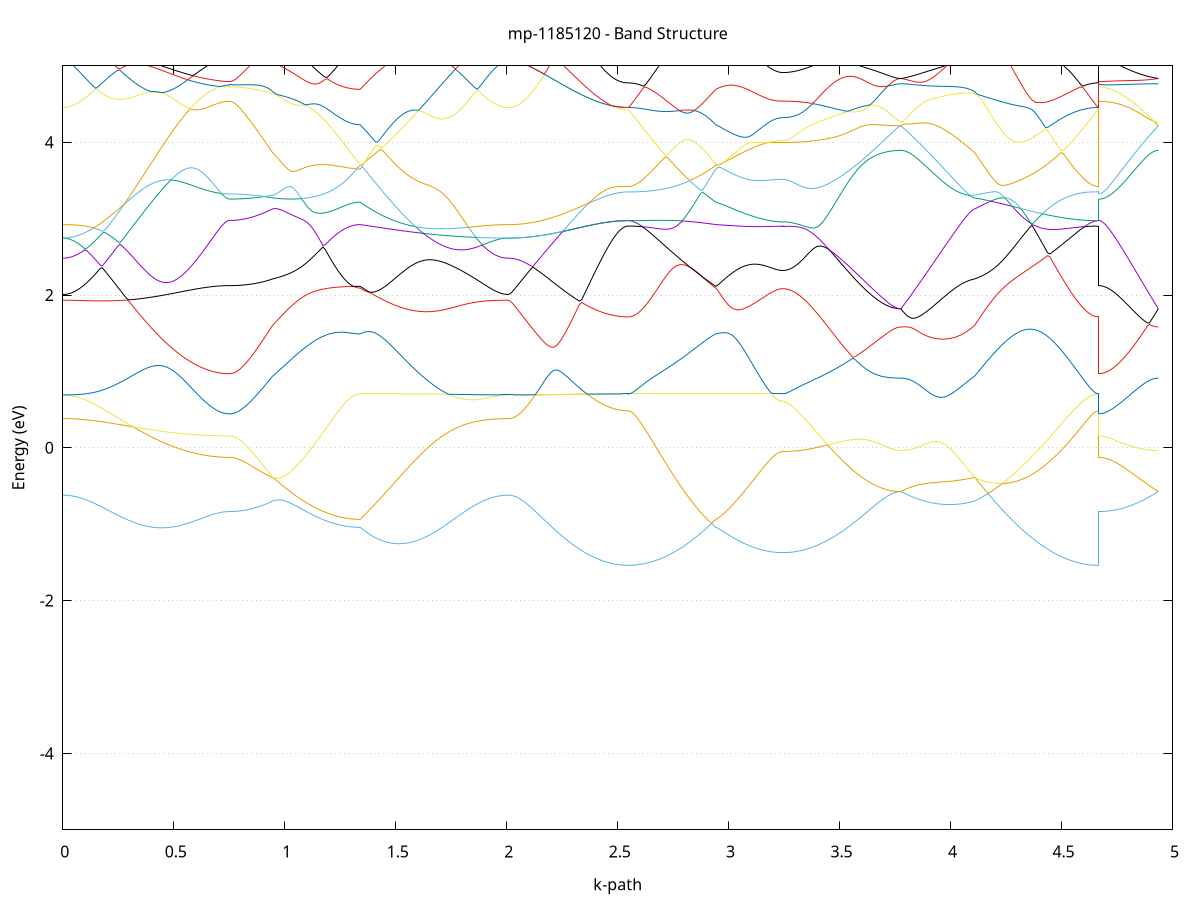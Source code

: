 set title 'mp-1185120 - Band Structure'
set xlabel 'k-path'
set ylabel 'Energy (eV)'
set grid y
set yrange [-5:5]
set terminal png size 800,600
set output 'mp-1185120_bands_gnuplot.png'
plot '-' using 1:2 with lines notitle, '-' using 1:2 with lines notitle, '-' using 1:2 with lines notitle, '-' using 1:2 with lines notitle, '-' using 1:2 with lines notitle, '-' using 1:2 with lines notitle, '-' using 1:2 with lines notitle, '-' using 1:2 with lines notitle, '-' using 1:2 with lines notitle, '-' using 1:2 with lines notitle, '-' using 1:2 with lines notitle, '-' using 1:2 with lines notitle, '-' using 1:2 with lines notitle, '-' using 1:2 with lines notitle, '-' using 1:2 with lines notitle, '-' using 1:2 with lines notitle, '-' using 1:2 with lines notitle, '-' using 1:2 with lines notitle, '-' using 1:2 with lines notitle, '-' using 1:2 with lines notitle, '-' using 1:2 with lines notitle, '-' using 1:2 with lines notitle, '-' using 1:2 with lines notitle, '-' using 1:2 with lines notitle, '-' using 1:2 with lines notitle, '-' using 1:2 with lines notitle, '-' using 1:2 with lines notitle, '-' using 1:2 with lines notitle, '-' using 1:2 with lines notitle, '-' using 1:2 with lines notitle, '-' using 1:2 with lines notitle, '-' using 1:2 with lines notitle, '-' using 1:2 with lines notitle, '-' using 1:2 with lines notitle, '-' using 1:2 with lines notitle, '-' using 1:2 with lines notitle, '-' using 1:2 with lines notitle, '-' using 1:2 with lines notitle, '-' using 1:2 with lines notitle, '-' using 1:2 with lines notitle, '-' using 1:2 with lines notitle, '-' using 1:2 with lines notitle, '-' using 1:2 with lines notitle, '-' using 1:2 with lines notitle, '-' using 1:2 with lines notitle, '-' using 1:2 with lines notitle, '-' using 1:2 with lines notitle, '-' using 1:2 with lines notitle
0.000000 -31.911974
0.009891 -31.911974
0.019782 -31.911974
0.029673 -31.911974
0.039564 -31.911974
0.049455 -31.911974
0.059346 -31.911974
0.069237 -31.911974
0.079128 -31.911974
0.089019 -31.911974
0.098910 -31.911974
0.108801 -31.911974
0.118693 -31.911974
0.128584 -31.911974
0.138475 -31.911874
0.148366 -31.911874
0.158257 -31.911874
0.168148 -31.911874
0.178039 -31.911874
0.187930 -31.911874
0.197821 -31.911874
0.207712 -31.911874
0.217603 -31.911774
0.227494 -31.911774
0.237385 -31.911774
0.247276 -31.911774
0.257167 -31.911774
0.267058 -31.911774
0.276949 -31.911674
0.286840 -31.911674
0.296731 -31.911674
0.306622 -31.911674
0.316513 -31.911674
0.326404 -31.911674
0.336295 -31.911574
0.346186 -31.911574
0.356078 -31.911574
0.365969 -31.911574
0.375860 -31.911574
0.385751 -31.911474
0.395642 -31.911474
0.405533 -31.911474
0.415424 -31.911474
0.425315 -31.911474
0.435206 -31.911474
0.445097 -31.911374
0.454988 -31.911374
0.464879 -31.911374
0.474770 -31.911374
0.484661 -31.911374
0.494552 -31.911374
0.504443 -31.911274
0.514334 -31.911274
0.524225 -31.911274
0.534116 -31.911274
0.544007 -31.911274
0.553898 -31.911274
0.563789 -31.911274
0.573680 -31.911174
0.583571 -31.911174
0.593463 -31.911174
0.603354 -31.911174
0.613245 -31.911174
0.623136 -31.911174
0.633027 -31.911174
0.642918 -31.911174
0.652809 -31.911174
0.662700 -31.911174
0.672591 -31.911174
0.682482 -31.911074
0.692373 -31.911074
0.702264 -31.911074
0.712155 -31.911074
0.722046 -31.911074
0.731937 -31.911074
0.741828 -31.911074
0.751719 -31.911074
0.751719 -31.911074
0.761394 -31.911074
0.771069 -31.911074
0.780744 -31.911074
0.790418 -31.911074
0.800093 -31.911074
0.809768 -31.911074
0.819443 -31.911074
0.829117 -31.911074
0.838792 -31.911074
0.848467 -31.911074
0.858142 -31.911074
0.867817 -31.911074
0.877491 -31.911074
0.887166 -31.911074
0.896841 -31.911074
0.906516 -31.911074
0.916190 -31.911074
0.925865 -31.911074
0.935540 -31.911074
0.945215 -31.911074
0.945215 -31.911074
0.955083 -31.911074
0.964951 -31.911074
0.974819 -31.911074
0.984687 -31.911074
0.994555 -31.911074
1.004423 -31.911174
1.014291 -31.911174
1.024160 -31.911174
1.034028 -31.911174
1.043896 -31.911174
1.053764 -31.911174
1.063632 -31.911174
1.073500 -31.911174
1.083368 -31.911174
1.093236 -31.911174
1.103104 -31.911174
1.112972 -31.911174
1.122840 -31.911174
1.132709 -31.911174
1.142577 -31.911174
1.152445 -31.911174
1.162313 -31.911174
1.172181 -31.911174
1.182049 -31.911174
1.191917 -31.911174
1.201785 -31.911174
1.211653 -31.911174
1.221521 -31.911174
1.231389 -31.911174
1.241258 -31.911174
1.251126 -31.911174
1.260994 -31.911174
1.270862 -31.911174
1.280730 -31.911174
1.290598 -31.911174
1.300466 -31.911174
1.310334 -31.911174
1.320202 -31.911174
1.330070 -31.911174
1.339938 -31.911174
1.339938 -31.911174
1.349914 -31.911174
1.359890 -31.911274
1.369865 -31.911274
1.379841 -31.911274
1.389817 -31.911274
1.399792 -31.911274
1.409768 -31.911274
1.419744 -31.911274
1.429719 -31.911274
1.439695 -31.911274
1.449671 -31.911274
1.459646 -31.911274
1.469622 -31.911374
1.479597 -31.911374
1.489573 -31.911374
1.499549 -31.911374
1.509524 -31.911374
1.519500 -31.911374
1.529476 -31.911374
1.539451 -31.911374
1.549427 -31.911474
1.559403 -31.911474
1.569378 -31.911474
1.579354 -31.911474
1.589329 -31.911474
1.599305 -31.911474
1.609281 -31.911474
1.619256 -31.911574
1.629232 -31.911574
1.639208 -31.911574
1.649183 -31.911574
1.659159 -31.911574
1.669135 -31.911574
1.679110 -31.911674
1.689086 -31.911674
1.699061 -31.911674
1.709037 -31.911674
1.719013 -31.911674
1.728988 -31.911674
1.738964 -31.911774
1.748940 -31.911774
1.758915 -31.911774
1.768891 -31.911774
1.778867 -31.911774
1.788842 -31.911774
1.798818 -31.911874
1.808794 -31.911874
1.818769 -31.911874
1.828745 -31.911874
1.838720 -31.911874
1.848696 -31.911874
1.858672 -31.911874
1.868647 -31.911874
1.878623 -31.911974
1.888599 -31.911974
1.898574 -31.911974
1.908550 -31.911974
1.918526 -31.911974
1.928501 -31.911974
1.938477 -31.911974
1.948452 -31.911974
1.958428 -31.911974
1.968404 -31.911974
1.978379 -31.911974
1.988355 -31.911974
1.998331 -31.911974
2.008306 -31.911974
2.008306 -31.911974
2.018294 -31.911974
2.028283 -31.911974
2.038271 -31.911974
2.048259 -31.911974
2.058247 -31.911974
2.068235 -31.911974
2.078223 -31.911974
2.088211 -31.911974
2.098200 -31.911974
2.108188 -31.911974
2.118176 -31.911874
2.128164 -31.911874
2.138152 -31.911874
2.148140 -31.911874
2.158128 -31.911874
2.168117 -31.911874
2.178105 -31.911774
2.188093 -31.911774
2.198081 -31.911774
2.208069 -31.911774
2.218057 -31.911774
2.228045 -31.911674
2.238034 -31.911674
2.248022 -31.911674
2.258010 -31.911674
2.267998 -31.911574
2.277986 -31.911574
2.287974 -31.911574
2.297962 -31.911574
2.307951 -31.911474
2.317939 -31.911474
2.327927 -31.911474
2.337915 -31.911474
2.347903 -31.911474
2.357891 -31.911374
2.367879 -31.911374
2.377867 -31.911374
2.387856 -31.911374
2.397844 -31.911274
2.407832 -31.911274
2.417820 -31.911274
2.427808 -31.911274
2.437796 -31.911274
2.447784 -31.911274
2.457773 -31.911274
2.467761 -31.911174
2.477749 -31.911174
2.487737 -31.911174
2.497725 -31.911174
2.507713 -31.911174
2.517701 -31.911174
2.527690 -31.911174
2.537678 -31.911174
2.547666 -31.911174
2.547666 -31.911174
2.557534 -31.911174
2.567402 -31.911174
2.577270 -31.911174
2.587138 -31.911174
2.597006 -31.911174
2.606874 -31.911174
2.616743 -31.911174
2.626611 -31.911174
2.636479 -31.911174
2.646347 -31.911174
2.656215 -31.911174
2.666083 -31.911174
2.675951 -31.911174
2.685819 -31.911174
2.695687 -31.911174
2.705555 -31.911174
2.715423 -31.911174
2.725292 -31.911174
2.735160 -31.911174
2.745028 -31.911174
2.754896 -31.911174
2.764764 -31.911174
2.774632 -31.911174
2.784500 -31.911174
2.794368 -31.911174
2.804236 -31.911174
2.814104 -31.911174
2.823972 -31.911174
2.833841 -31.911174
2.843709 -31.911174
2.853577 -31.911174
2.863445 -31.911174
2.873313 -31.911174
2.883181 -31.911174
2.893049 -31.911174
2.902917 -31.911174
2.912785 -31.911174
2.922653 -31.911174
2.932521 -31.911174
2.942390 -31.911174
2.942390 -31.911174
2.952144 -31.911174
2.961899 -31.911174
2.971654 -31.911274
2.981409 -31.911274
2.991164 -31.911274
3.000919 -31.911274
3.010674 -31.911274
3.020429 -31.911274
3.030184 -31.911274
3.039939 -31.911274
3.049694 -31.911274
3.059449 -31.911274
3.069204 -31.911274
3.078959 -31.911274
3.088713 -31.911274
3.098468 -31.911274
3.108223 -31.911274
3.117978 -31.911274
3.127733 -31.911274
3.137488 -31.911274
3.147243 -31.911274
3.156998 -31.911274
3.166753 -31.911274
3.176508 -31.911274
3.186263 -31.911374
3.196018 -31.911374
3.205773 -31.911374
3.215528 -31.911374
3.225283 -31.911374
3.235037 -31.911374
3.244792 -31.911374
3.244792 -31.911374
3.254636 -31.911374
3.264479 -31.911374
3.274323 -31.911374
3.284166 -31.911374
3.294010 -31.911374
3.303853 -31.911374
3.313696 -31.911274
3.323540 -31.911274
3.333383 -31.911274
3.343227 -31.911274
3.353070 -31.911274
3.362914 -31.911274
3.372757 -31.911274
3.382601 -31.911274
3.392444 -31.911274
3.402287 -31.911274
3.412131 -31.911274
3.421974 -31.911274
3.431818 -31.911274
3.441661 -31.911274
3.451505 -31.911274
3.461348 -31.911274
3.471191 -31.911274
3.481035 -31.911274
3.490878 -31.911274
3.500722 -31.911274
3.510565 -31.911174
3.520409 -31.911174
3.530252 -31.911174
3.540096 -31.911174
3.549939 -31.911174
3.559782 -31.911174
3.569626 -31.911174
3.579469 -31.911174
3.589313 -31.911174
3.599156 -31.911174
3.609000 -31.911174
3.618843 -31.911174
3.628687 -31.911174
3.638530 -31.911174
3.648373 -31.911174
3.658217 -31.911174
3.668060 -31.911174
3.677904 -31.911074
3.687747 -31.911074
3.697591 -31.911074
3.707434 -31.911074
3.717277 -31.911074
3.727121 -31.911074
3.736964 -31.911074
3.746808 -31.911074
3.756651 -31.911074
3.766495 -31.911074
3.776338 -31.911074
3.776338 -31.911074
3.786100 -31.911074
3.795863 -31.911074
3.805625 -31.911074
3.815387 -31.911074
3.825149 -31.911074
3.834911 -31.911074
3.844674 -31.911074
3.854436 -31.911074
3.864198 -31.911074
3.873960 -31.911074
3.883722 -31.911074
3.893485 -31.911074
3.903247 -31.911074
3.913009 -31.911074
3.922771 -31.911074
3.932534 -31.911074
3.942296 -31.911074
3.952058 -31.911074
3.961820 -31.911074
3.971582 -31.911074
3.981345 -31.911074
3.991107 -31.911074
4.000869 -31.911074
4.010631 -31.911074
4.020393 -31.911074
4.030156 -31.911074
4.039918 -31.911074
4.049680 -31.911074
4.059442 -31.911074
4.069205 -31.911074
4.078967 -31.911074
4.088729 -31.911074
4.098491 -31.911074
4.108253 -31.911074
4.108253 -31.911074
4.118222 -31.911074
4.128190 -31.911074
4.138158 -31.911074
4.148126 -31.911074
4.158095 -31.911074
4.168063 -31.911074
4.178031 -31.911074
4.188000 -31.911174
4.197968 -31.911174
4.207936 -31.911174
4.217904 -31.911174
4.227873 -31.911174
4.237841 -31.911174
4.247809 -31.911174
4.257778 -31.911174
4.267746 -31.911174
4.277714 -31.911174
4.287682 -31.911174
4.297651 -31.911174
4.307619 -31.911174
4.317587 -31.911174
4.327555 -31.911174
4.337524 -31.911174
4.347492 -31.911174
4.357460 -31.911174
4.367429 -31.911174
4.377397 -31.911174
4.387365 -31.911174
4.397333 -31.911174
4.407302 -31.911174
4.417270 -31.911174
4.427238 -31.911174
4.437207 -31.911174
4.447175 -31.911174
4.457143 -31.911174
4.467111 -31.911174
4.477080 -31.911174
4.487048 -31.911174
4.497016 -31.911174
4.506985 -31.911174
4.516953 -31.911174
4.526921 -31.911174
4.536889 -31.911174
4.546858 -31.911174
4.556826 -31.911174
4.566794 -31.911174
4.576762 -31.911174
4.586731 -31.911174
4.596699 -31.911174
4.606667 -31.911174
4.616636 -31.911174
4.626604 -31.911174
4.636572 -31.911174
4.646540 -31.911174
4.656509 -31.911174
4.666477 -31.911174
4.666477 -31.911074
4.676465 -31.911074
4.686453 -31.911074
4.696441 -31.911074
4.706430 -31.911074
4.716418 -31.911074
4.726406 -31.911074
4.736394 -31.911074
4.746382 -31.911074
4.756370 -31.911074
4.766358 -31.911074
4.776346 -31.911074
4.786335 -31.911074
4.796323 -31.911074
4.806311 -31.911074
4.816299 -31.911074
4.826287 -31.911074
4.836275 -31.911074
4.846263 -31.911074
4.856252 -31.911074
4.866240 -31.911074
4.876228 -31.911074
4.886216 -31.911074
4.896204 -31.911074
4.906192 -31.911074
4.916180 -31.911074
4.926169 -31.911074
4.936157 -31.911074
e
0.000000 -31.796274
0.009891 -31.796274
0.019782 -31.796274
0.029673 -31.796274
0.039564 -31.796274
0.049455 -31.796274
0.059346 -31.796274
0.069237 -31.796174
0.079128 -31.796174
0.089019 -31.796174
0.098910 -31.796074
0.108801 -31.796074
0.118693 -31.795974
0.128584 -31.795974
0.138475 -31.795874
0.148366 -31.795774
0.158257 -31.795774
0.168148 -31.795674
0.178039 -31.795574
0.187930 -31.795474
0.197821 -31.795474
0.207712 -31.795374
0.217603 -31.795274
0.227494 -31.795174
0.237385 -31.795074
0.247276 -31.794974
0.257167 -31.794874
0.267058 -31.794774
0.276949 -31.794674
0.286840 -31.794574
0.296731 -31.794474
0.306622 -31.794374
0.316513 -31.794274
0.326404 -31.794074
0.336295 -31.793974
0.346186 -31.793874
0.356078 -31.793774
0.365969 -31.793674
0.375860 -31.793574
0.385751 -31.793474
0.395642 -31.793274
0.405533 -31.793174
0.415424 -31.793074
0.425315 -31.792974
0.435206 -31.792874
0.445097 -31.792774
0.454988 -31.792674
0.464879 -31.792574
0.474770 -31.792474
0.484661 -31.792274
0.494552 -31.792174
0.504443 -31.792074
0.514334 -31.791974
0.524225 -31.791974
0.534116 -31.791874
0.544007 -31.791774
0.553898 -31.791674
0.563789 -31.791574
0.573680 -31.791474
0.583571 -31.791374
0.593463 -31.791374
0.603354 -31.791274
0.613245 -31.791174
0.623136 -31.791174
0.633027 -31.791074
0.642918 -31.791074
0.652809 -31.790974
0.662700 -31.790974
0.672591 -31.790874
0.682482 -31.790874
0.692373 -31.790874
0.702264 -31.790774
0.712155 -31.790774
0.722046 -31.790774
0.731937 -31.790774
0.741828 -31.790774
0.751719 -31.790774
0.751719 -31.790774
0.761394 -31.790774
0.771069 -31.790774
0.780744 -31.790774
0.790418 -31.790774
0.800093 -31.790774
0.809768 -31.790774
0.819443 -31.790874
0.829117 -31.790874
0.838792 -31.790874
0.848467 -31.790974
0.858142 -31.790974
0.867817 -31.791074
0.877491 -31.791174
0.887166 -31.791174
0.896841 -31.791274
0.906516 -31.791374
0.916190 -31.791474
0.925865 -31.791474
0.935540 -31.791574
0.945215 -31.791674
0.945215 -31.791674
0.955083 -31.791774
0.964951 -31.791874
0.974819 -31.791874
0.984687 -31.791974
0.994555 -31.791974
1.004423 -31.792074
1.014291 -31.792174
1.024160 -31.792174
1.034028 -31.792274
1.043896 -31.792274
1.053764 -31.792374
1.063632 -31.792474
1.073500 -31.792474
1.083368 -31.792574
1.093236 -31.792574
1.103104 -31.792674
1.112972 -31.792674
1.122840 -31.792774
1.132709 -31.792774
1.142577 -31.792774
1.152445 -31.792874
1.162313 -31.792874
1.172181 -31.792974
1.182049 -31.792974
1.191917 -31.792974
1.201785 -31.793074
1.211653 -31.793074
1.221521 -31.793074
1.231389 -31.793074
1.241258 -31.793174
1.251126 -31.793174
1.260994 -31.793174
1.270862 -31.793174
1.280730 -31.793174
1.290598 -31.793174
1.300466 -31.793174
1.310334 -31.793274
1.320202 -31.793274
1.330070 -31.793274
1.339938 -31.793274
1.339938 -31.793274
1.349914 -31.793074
1.359890 -31.792874
1.369865 -31.792674
1.379841 -31.792574
1.389817 -31.792374
1.399792 -31.792174
1.409768 -31.791974
1.419744 -31.791774
1.429719 -31.791574
1.439695 -31.791474
1.449671 -31.791274
1.459646 -31.791074
1.469622 -31.790874
1.479597 -31.790674
1.489573 -31.790774
1.499549 -31.790974
1.509524 -31.791174
1.519500 -31.791374
1.529476 -31.791474
1.539451 -31.791674
1.549427 -31.791874
1.559403 -31.791974
1.569378 -31.792174
1.579354 -31.792374
1.589329 -31.792474
1.599305 -31.792674
1.609281 -31.792874
1.619256 -31.792974
1.629232 -31.793174
1.639208 -31.793274
1.649183 -31.793474
1.659159 -31.793574
1.669135 -31.793774
1.679110 -31.793874
1.689086 -31.793974
1.699061 -31.794174
1.709037 -31.794274
1.719013 -31.794374
1.728988 -31.794474
1.738964 -31.794674
1.748940 -31.794774
1.758915 -31.794874
1.768891 -31.794974
1.778867 -31.795074
1.788842 -31.795174
1.798818 -31.795274
1.808794 -31.795374
1.818769 -31.795474
1.828745 -31.795574
1.838720 -31.795674
1.848696 -31.795674
1.858672 -31.795774
1.868647 -31.795874
1.878623 -31.795874
1.888599 -31.795974
1.898574 -31.796074
1.908550 -31.796074
1.918526 -31.796174
1.928501 -31.796174
1.938477 -31.796174
1.948452 -31.796274
1.958428 -31.796274
1.968404 -31.796274
1.978379 -31.796274
1.988355 -31.796274
1.998331 -31.796274
2.008306 -31.796274
2.008306 -31.796274
2.018294 -31.796274
2.028283 -31.796374
2.038271 -31.796374
2.048259 -31.796374
2.058247 -31.796374
2.068235 -31.796374
2.078223 -31.796374
2.088211 -31.796374
2.098200 -31.796374
2.108188 -31.796374
2.118176 -31.796374
2.128164 -31.796374
2.138152 -31.796474
2.148140 -31.796474
2.158128 -31.796474
2.168117 -31.796474
2.178105 -31.796474
2.188093 -31.796474
2.198081 -31.796574
2.208069 -31.796574
2.218057 -31.796574
2.228045 -31.796574
2.238034 -31.796674
2.248022 -31.796674
2.258010 -31.796674
2.267998 -31.796674
2.277986 -31.796674
2.287974 -31.796774
2.297962 -31.796774
2.307951 -31.796774
2.317939 -31.796774
2.327927 -31.796874
2.337915 -31.796874
2.347903 -31.796874
2.357891 -31.796874
2.367879 -31.796874
2.377867 -31.796974
2.387856 -31.796974
2.397844 -31.796974
2.407832 -31.796974
2.417820 -31.796974
2.427808 -31.796974
2.437796 -31.797074
2.447784 -31.797074
2.457773 -31.797074
2.467761 -31.797074
2.477749 -31.797074
2.487737 -31.797074
2.497725 -31.797074
2.507713 -31.797074
2.517701 -31.797074
2.527690 -31.797074
2.537678 -31.797074
2.547666 -31.797074
2.547666 -31.797074
2.557534 -31.797074
2.567402 -31.797074
2.577270 -31.797074
2.587138 -31.797074
2.597006 -31.797074
2.606874 -31.796974
2.616743 -31.796974
2.626611 -31.796974
2.636479 -31.796874
2.646347 -31.796874
2.656215 -31.796774
2.666083 -31.796674
2.675951 -31.796674
2.685819 -31.796574
2.695687 -31.796474
2.705555 -31.796474
2.715423 -31.796374
2.725292 -31.796274
2.735160 -31.796174
2.745028 -31.796074
2.754896 -31.795974
2.764764 -31.795874
2.774632 -31.795774
2.784500 -31.795574
2.794368 -31.795474
2.804236 -31.795374
2.814104 -31.795274
2.823972 -31.795074
2.833841 -31.794974
2.843709 -31.794774
2.853577 -31.794674
2.863445 -31.794574
2.873313 -31.794374
2.883181 -31.794174
2.893049 -31.794074
2.902917 -31.793874
2.912785 -31.793774
2.922653 -31.793574
2.932521 -31.793374
2.942390 -31.793274
2.942390 -31.793274
2.952144 -31.793174
2.961899 -31.793074
2.971654 -31.792974
2.981409 -31.792974
2.991164 -31.792874
3.000919 -31.792774
3.010674 -31.792674
3.020429 -31.792574
3.030184 -31.792574
3.039939 -31.792474
3.049694 -31.792374
3.059449 -31.792274
3.069204 -31.792174
3.078959 -31.792074
3.088713 -31.792074
3.098468 -31.791974
3.108223 -31.791874
3.117978 -31.791774
3.127733 -31.791674
3.137488 -31.791574
3.147243 -31.791474
3.156998 -31.791474
3.166753 -31.791374
3.176508 -31.791274
3.186263 -31.791174
3.196018 -31.791074
3.205773 -31.790974
3.215528 -31.790974
3.225283 -31.790874
3.235037 -31.790774
3.244792 -31.790774
3.244792 -31.790774
3.254636 -31.790774
3.264479 -31.790774
3.274323 -31.790774
3.284166 -31.790774
3.294010 -31.790774
3.303853 -31.790774
3.313696 -31.790774
3.323540 -31.790774
3.333383 -31.790774
3.343227 -31.790774
3.353070 -31.790774
3.362914 -31.790774
3.372757 -31.790774
3.382601 -31.790774
3.392444 -31.790774
3.402287 -31.790774
3.412131 -31.790774
3.421974 -31.790774
3.431818 -31.790774
3.441661 -31.790774
3.451505 -31.790774
3.461348 -31.790774
3.471191 -31.790774
3.481035 -31.790774
3.490878 -31.790774
3.500722 -31.790774
3.510565 -31.790774
3.520409 -31.790774
3.530252 -31.790774
3.540096 -31.790774
3.549939 -31.790774
3.559782 -31.790774
3.569626 -31.790774
3.579469 -31.790774
3.589313 -31.790774
3.599156 -31.790774
3.609000 -31.790774
3.618843 -31.790774
3.628687 -31.790774
3.638530 -31.790774
3.648373 -31.790774
3.658217 -31.790774
3.668060 -31.790774
3.677904 -31.790774
3.687747 -31.790774
3.697591 -31.790774
3.707434 -31.790774
3.717277 -31.790774
3.727121 -31.790774
3.736964 -31.790774
3.746808 -31.790774
3.756651 -31.790774
3.766495 -31.790774
3.776338 -31.790774
3.776338 -31.790774
3.786100 -31.790774
3.795863 -31.790774
3.805625 -31.790774
3.815387 -31.790774
3.825149 -31.790774
3.834911 -31.790774
3.844674 -31.790774
3.854436 -31.790774
3.864198 -31.790774
3.873960 -31.790774
3.883722 -31.790774
3.893485 -31.790874
3.903247 -31.790874
3.913009 -31.790874
3.922771 -31.790874
3.932534 -31.790974
3.942296 -31.790974
3.952058 -31.790974
3.961820 -31.791074
3.971582 -31.791074
3.981345 -31.791074
3.991107 -31.791174
4.000869 -31.791174
4.010631 -31.791174
4.020393 -31.791274
4.030156 -31.791274
4.039918 -31.791374
4.049680 -31.791374
4.059442 -31.791474
4.069205 -31.791474
4.078967 -31.791574
4.088729 -31.791574
4.098491 -31.791674
4.108253 -31.791674
4.108253 -31.791674
4.118222 -31.791774
4.128190 -31.791874
4.138158 -31.791974
4.148126 -31.792074
4.158095 -31.792174
4.168063 -31.792374
4.178031 -31.792474
4.188000 -31.792574
4.197968 -31.792674
4.207936 -31.792774
4.217904 -31.792974
4.227873 -31.793074
4.237841 -31.793174
4.247809 -31.793374
4.257778 -31.793474
4.267746 -31.793574
4.277714 -31.793774
4.287682 -31.793874
4.297651 -31.793974
4.307619 -31.794174
4.317587 -31.794274
4.327555 -31.794374
4.337524 -31.794574
4.347492 -31.794674
4.357460 -31.794774
4.367429 -31.794874
4.377397 -31.795074
4.387365 -31.795174
4.397333 -31.795274
4.407302 -31.795374
4.417270 -31.795574
4.427238 -31.795674
4.437207 -31.795774
4.447175 -31.795874
4.457143 -31.795974
4.467111 -31.796074
4.477080 -31.796174
4.487048 -31.796274
4.497016 -31.796374
4.506985 -31.796474
4.516953 -31.796474
4.526921 -31.796574
4.536889 -31.796674
4.546858 -31.796674
4.556826 -31.796774
4.566794 -31.796874
4.576762 -31.796874
4.586731 -31.796974
4.596699 -31.796974
4.606667 -31.796974
4.616636 -31.797074
4.626604 -31.797074
4.636572 -31.797074
4.646540 -31.797074
4.656509 -31.797074
4.666477 -31.797074
4.666477 -31.790774
4.676465 -31.790774
4.686453 -31.790774
4.696441 -31.790774
4.706430 -31.790774
4.716418 -31.790774
4.726406 -31.790774
4.736394 -31.790774
4.746382 -31.790774
4.756370 -31.790774
4.766358 -31.790774
4.776346 -31.790774
4.786335 -31.790774
4.796323 -31.790774
4.806311 -31.790774
4.816299 -31.790774
4.826287 -31.790774
4.836275 -31.790774
4.846263 -31.790774
4.856252 -31.790774
4.866240 -31.790774
4.876228 -31.790774
4.886216 -31.790774
4.896204 -31.790774
4.906192 -31.790774
4.916180 -31.790774
4.926169 -31.790774
4.936157 -31.790774
e
0.000000 -31.784474
0.009891 -31.784474
0.019782 -31.784474
0.029673 -31.784474
0.039564 -31.784474
0.049455 -31.784474
0.059346 -31.784574
0.069237 -31.784574
0.079128 -31.784574
0.089019 -31.784674
0.098910 -31.784674
0.108801 -31.784774
0.118693 -31.784774
0.128584 -31.784874
0.138475 -31.784974
0.148366 -31.784974
0.158257 -31.785074
0.168148 -31.785174
0.178039 -31.785274
0.187930 -31.785374
0.197821 -31.785474
0.207712 -31.785574
0.217603 -31.785674
0.227494 -31.785774
0.237385 -31.785874
0.247276 -31.785974
0.257167 -31.786074
0.267058 -31.786174
0.276949 -31.786274
0.286840 -31.786474
0.296731 -31.786574
0.306622 -31.786674
0.316513 -31.786774
0.326404 -31.786974
0.336295 -31.787074
0.346186 -31.787174
0.356078 -31.787274
0.365969 -31.787474
0.375860 -31.787574
0.385751 -31.787674
0.395642 -31.787874
0.405533 -31.787974
0.415424 -31.788074
0.425315 -31.788174
0.435206 -31.788374
0.445097 -31.788474
0.454988 -31.788574
0.464879 -31.788674
0.474770 -31.788874
0.484661 -31.788974
0.494552 -31.789074
0.504443 -31.789174
0.514334 -31.789274
0.524225 -31.789374
0.534116 -31.789474
0.544007 -31.789574
0.553898 -31.789674
0.563789 -31.789774
0.573680 -31.789874
0.583571 -31.789974
0.593463 -31.790074
0.603354 -31.790074
0.613245 -31.790174
0.623136 -31.790274
0.633027 -31.790374
0.642918 -31.790374
0.652809 -31.790474
0.662700 -31.790474
0.672591 -31.790574
0.682482 -31.790574
0.692373 -31.790574
0.702264 -31.790674
0.712155 -31.790674
0.722046 -31.790674
0.731937 -31.790674
0.741828 -31.790674
0.751719 -31.790674
0.751719 -31.790674
0.761394 -31.790674
0.771069 -31.790674
0.780744 -31.790774
0.790418 -31.790674
0.800093 -31.790674
0.809768 -31.790674
0.819443 -31.790674
0.829117 -31.790574
0.838792 -31.790574
0.848467 -31.790474
0.858142 -31.790474
0.867817 -31.790374
0.877491 -31.790374
0.887166 -31.790274
0.896841 -31.790174
0.906516 -31.790074
0.916190 -31.790074
0.925865 -31.789974
0.935540 -31.789874
0.945215 -31.789774
0.945215 -31.789774
0.955083 -31.789674
0.964951 -31.789674
0.974819 -31.789574
0.984687 -31.789474
0.994555 -31.789474
1.004423 -31.789374
1.014291 -31.789374
1.024160 -31.789274
1.034028 -31.789174
1.043896 -31.789174
1.053764 -31.789074
1.063632 -31.789074
1.073500 -31.788974
1.083368 -31.788974
1.093236 -31.788874
1.103104 -31.788874
1.112972 -31.788774
1.122840 -31.788774
1.132709 -31.788674
1.142577 -31.788674
1.152445 -31.788574
1.162313 -31.788574
1.172181 -31.788574
1.182049 -31.788474
1.191917 -31.788474
1.201785 -31.788474
1.211653 -31.788374
1.221521 -31.788374
1.231389 -31.788374
1.241258 -31.788374
1.251126 -31.788274
1.260994 -31.788274
1.270862 -31.788274
1.280730 -31.788274
1.290598 -31.788274
1.300466 -31.788274
1.310334 -31.788274
1.320202 -31.788274
1.330070 -31.788274
1.339938 -31.788274
1.339938 -31.788274
1.349914 -31.788374
1.359890 -31.788574
1.369865 -31.788774
1.379841 -31.788874
1.389817 -31.789074
1.399792 -31.789274
1.409768 -31.789374
1.419744 -31.789574
1.429719 -31.789774
1.439695 -31.789974
1.449671 -31.790074
1.459646 -31.790274
1.469622 -31.790474
1.479597 -31.790674
1.489573 -31.790474
1.499549 -31.790274
1.509524 -31.790174
1.519500 -31.789974
1.529476 -31.789774
1.539451 -31.789574
1.549427 -31.789374
1.559403 -31.789174
1.569378 -31.789074
1.579354 -31.788874
1.589329 -31.788674
1.599305 -31.788474
1.609281 -31.788374
1.619256 -31.788174
1.629232 -31.787974
1.639208 -31.787774
1.649183 -31.787674
1.659159 -31.787474
1.669135 -31.787374
1.679110 -31.787174
1.689086 -31.787074
1.699061 -31.786874
1.709037 -31.786774
1.719013 -31.786574
1.728988 -31.786474
1.738964 -31.786274
1.748940 -31.786174
1.758915 -31.786074
1.768891 -31.785974
1.778867 -31.785874
1.788842 -31.785674
1.798818 -31.785574
1.808794 -31.785474
1.818769 -31.785374
1.828745 -31.785274
1.838720 -31.785174
1.848696 -31.785074
1.858672 -31.785074
1.868647 -31.784974
1.878623 -31.784874
1.888599 -31.784874
1.898574 -31.784774
1.908550 -31.784674
1.918526 -31.784674
1.928501 -31.784574
1.938477 -31.784574
1.948452 -31.784574
1.958428 -31.784474
1.968404 -31.784474
1.978379 -31.784474
1.988355 -31.784474
1.998331 -31.784474
2.008306 -31.784474
2.008306 -31.784474
2.018294 -31.784474
2.028283 -31.784474
2.038271 -31.784474
2.048259 -31.784474
2.058247 -31.784474
2.068235 -31.784474
2.078223 -31.784474
2.088211 -31.784474
2.098200 -31.784474
2.108188 -31.784474
2.118176 -31.784474
2.128164 -31.784474
2.138152 -31.784474
2.148140 -31.784474
2.158128 -31.784474
2.168117 -31.784474
2.178105 -31.784474
2.188093 -31.784474
2.198081 -31.784474
2.208069 -31.784474
2.218057 -31.784474
2.228045 -31.784474
2.238034 -31.784474
2.248022 -31.784474
2.258010 -31.784474
2.267998 -31.784474
2.277986 -31.784474
2.287974 -31.784474
2.297962 -31.784474
2.307951 -31.784474
2.317939 -31.784474
2.327927 -31.784474
2.337915 -31.784474
2.347903 -31.784474
2.357891 -31.784474
2.367879 -31.784474
2.377867 -31.784474
2.387856 -31.784474
2.397844 -31.784474
2.407832 -31.784474
2.417820 -31.784474
2.427808 -31.784474
2.437796 -31.784474
2.447784 -31.784474
2.457773 -31.784474
2.467761 -31.784474
2.477749 -31.784474
2.487737 -31.784474
2.497725 -31.784474
2.507713 -31.784474
2.517701 -31.784474
2.527690 -31.784474
2.537678 -31.784474
2.547666 -31.784474
2.547666 -31.784474
2.557534 -31.784474
2.567402 -31.784474
2.577270 -31.784474
2.587138 -31.784474
2.597006 -31.784574
2.606874 -31.784574
2.616743 -31.784574
2.626611 -31.784674
2.636479 -31.784674
2.646347 -31.784774
2.656215 -31.784774
2.666083 -31.784874
2.675951 -31.784974
2.685819 -31.784974
2.695687 -31.785074
2.705555 -31.785174
2.715423 -31.785274
2.725292 -31.785274
2.735160 -31.785374
2.745028 -31.785474
2.754896 -31.785574
2.764764 -31.785674
2.774632 -31.785874
2.784500 -31.785974
2.794368 -31.786074
2.804236 -31.786174
2.814104 -31.786274
2.823972 -31.786474
2.833841 -31.786574
2.843709 -31.786674
2.853577 -31.786874
2.863445 -31.786974
2.873313 -31.787174
2.883181 -31.787274
2.893049 -31.787474
2.902917 -31.787574
2.912785 -31.787774
2.922653 -31.787874
2.932521 -31.788074
2.942390 -31.788274
2.942390 -31.788274
2.952144 -31.788274
2.961899 -31.788374
2.971654 -31.788474
2.981409 -31.788474
2.991164 -31.788574
3.000919 -31.788674
3.010674 -31.788774
3.020429 -31.788774
3.030184 -31.788874
3.039939 -31.788974
3.049694 -31.789074
3.059449 -31.789174
3.069204 -31.789174
3.078959 -31.789274
3.088713 -31.789374
3.098468 -31.789474
3.108223 -31.789474
3.117978 -31.789574
3.127733 -31.789674
3.137488 -31.789774
3.147243 -31.789874
3.156998 -31.789874
3.166753 -31.789974
3.176508 -31.790074
3.186263 -31.790174
3.196018 -31.790274
3.205773 -31.790274
3.215528 -31.790374
3.225283 -31.790474
3.235037 -31.790574
3.244792 -31.790574
3.244792 -31.790574
3.254636 -31.790574
3.264479 -31.790574
3.274323 -31.790574
3.284166 -31.790574
3.294010 -31.790574
3.303853 -31.790574
3.313696 -31.790574
3.323540 -31.790574
3.333383 -31.790574
3.343227 -31.790574
3.353070 -31.790574
3.362914 -31.790574
3.372757 -31.790574
3.382601 -31.790574
3.392444 -31.790574
3.402287 -31.790574
3.412131 -31.790574
3.421974 -31.790574
3.431818 -31.790574
3.441661 -31.790574
3.451505 -31.790574
3.461348 -31.790574
3.471191 -31.790674
3.481035 -31.790674
3.490878 -31.790674
3.500722 -31.790674
3.510565 -31.790674
3.520409 -31.790674
3.530252 -31.790674
3.540096 -31.790674
3.549939 -31.790674
3.559782 -31.790674
3.569626 -31.790674
3.579469 -31.790674
3.589313 -31.790674
3.599156 -31.790674
3.609000 -31.790674
3.618843 -31.790674
3.628687 -31.790674
3.638530 -31.790674
3.648373 -31.790674
3.658217 -31.790674
3.668060 -31.790674
3.677904 -31.790674
3.687747 -31.790674
3.697591 -31.790674
3.707434 -31.790674
3.717277 -31.790674
3.727121 -31.790674
3.736964 -31.790674
3.746808 -31.790774
3.756651 -31.790774
3.766495 -31.790774
3.776338 -31.790774
3.776338 -31.790774
3.786100 -31.790774
3.795863 -31.790774
3.805625 -31.790674
3.815387 -31.790674
3.825149 -31.790674
3.834911 -31.790674
3.844674 -31.790674
3.854436 -31.790674
3.864198 -31.790674
3.873960 -31.790674
3.883722 -31.790674
3.893485 -31.790574
3.903247 -31.790574
3.913009 -31.790574
3.922771 -31.790574
3.932534 -31.790474
3.942296 -31.790474
3.952058 -31.790474
3.961820 -31.790474
3.971582 -31.790374
3.981345 -31.790374
3.991107 -31.790374
4.000869 -31.790274
4.010631 -31.790274
4.020393 -31.790174
4.030156 -31.790174
4.039918 -31.790174
4.049680 -31.790074
4.059442 -31.790074
4.069205 -31.789974
4.078967 -31.789974
4.088729 -31.789874
4.098491 -31.789874
4.108253 -31.789774
4.108253 -31.789774
4.118222 -31.789674
4.128190 -31.789574
4.138158 -31.789474
4.148126 -31.789374
4.158095 -31.789274
4.168063 -31.789174
4.178031 -31.789074
4.188000 -31.788874
4.197968 -31.788774
4.207936 -31.788674
4.217904 -31.788574
4.227873 -31.788474
4.237841 -31.788274
4.247809 -31.788174
4.257778 -31.788074
4.267746 -31.787874
4.277714 -31.787774
4.287682 -31.787674
4.297651 -31.787574
4.307619 -31.787374
4.317587 -31.787274
4.327555 -31.787174
4.337524 -31.786974
4.347492 -31.786874
4.357460 -31.786774
4.367429 -31.786674
4.377397 -31.786474
4.387365 -31.786374
4.397333 -31.786274
4.407302 -31.786174
4.417270 -31.786074
4.427238 -31.785874
4.437207 -31.785774
4.447175 -31.785674
4.457143 -31.785574
4.467111 -31.785474
4.477080 -31.785374
4.487048 -31.785274
4.497016 -31.785274
4.506985 -31.785174
4.516953 -31.785074
4.526921 -31.784974
4.536889 -31.784974
4.546858 -31.784874
4.556826 -31.784774
4.566794 -31.784774
4.576762 -31.784674
4.586731 -31.784674
4.596699 -31.784574
4.606667 -31.784574
4.616636 -31.784574
4.626604 -31.784474
4.636572 -31.784474
4.646540 -31.784474
4.656509 -31.784474
4.666477 -31.784474
4.666477 -31.790674
4.676465 -31.790674
4.686453 -31.790674
4.696441 -31.790674
4.706430 -31.790674
4.716418 -31.790674
4.726406 -31.790674
4.736394 -31.790674
4.746382 -31.790674
4.756370 -31.790674
4.766358 -31.790674
4.776346 -31.790674
4.786335 -31.790674
4.796323 -31.790674
4.806311 -31.790674
4.816299 -31.790674
4.826287 -31.790674
4.836275 -31.790674
4.846263 -31.790674
4.856252 -31.790674
4.866240 -31.790674
4.876228 -31.790674
4.886216 -31.790674
4.896204 -31.790674
4.906192 -31.790674
4.916180 -31.790674
4.926169 -31.790674
4.936157 -31.790774
e
0.000000 -15.526174
0.009891 -15.526174
0.019782 -15.526174
0.029673 -15.526174
0.039564 -15.526174
0.049455 -15.526274
0.059346 -15.526274
0.069237 -15.526274
0.079128 -15.526274
0.089019 -15.526374
0.098910 -15.526374
0.108801 -15.526474
0.118693 -15.526574
0.128584 -15.526574
0.138475 -15.526674
0.148366 -15.526774
0.158257 -15.526774
0.168148 -15.526874
0.178039 -15.526974
0.187930 -15.527074
0.197821 -15.527174
0.207712 -15.527274
0.217603 -15.527374
0.227494 -15.527574
0.237385 -15.527674
0.247276 -15.527774
0.257167 -15.527974
0.267058 -15.528074
0.276949 -15.528274
0.286840 -15.528374
0.296731 -15.528574
0.306622 -15.528674
0.316513 -15.528874
0.326404 -15.529074
0.336295 -15.529274
0.346186 -15.529374
0.356078 -15.529574
0.365969 -15.529774
0.375860 -15.529974
0.385751 -15.530174
0.395642 -15.530374
0.405533 -15.530574
0.415424 -15.530774
0.425315 -15.530974
0.435206 -15.531174
0.445097 -15.531374
0.454988 -15.531574
0.464879 -15.531774
0.474770 -15.531974
0.484661 -15.532174
0.494552 -15.532374
0.504443 -15.532574
0.514334 -15.532674
0.524225 -15.532874
0.534116 -15.533074
0.544007 -15.533274
0.553898 -15.533474
0.563789 -15.533574
0.573680 -15.533774
0.583571 -15.533874
0.593463 -15.534074
0.603354 -15.534174
0.613245 -15.534374
0.623136 -15.534474
0.633027 -15.534574
0.642918 -15.534674
0.652809 -15.534774
0.662700 -15.534874
0.672591 -15.534974
0.682482 -15.535074
0.692373 -15.535074
0.702264 -15.535174
0.712155 -15.535174
0.722046 -15.535274
0.731937 -15.535274
0.741828 -15.535274
0.751719 -15.535274
0.751719 -15.535274
0.761394 -15.535274
0.771069 -15.535174
0.780744 -15.535074
0.790418 -15.534974
0.800093 -15.534774
0.809768 -15.534574
0.819443 -15.534274
0.829117 -15.533974
0.838792 -15.533674
0.848467 -15.533274
0.858142 -15.532874
0.867817 -15.532474
0.877491 -15.531974
0.887166 -15.531474
0.896841 -15.530974
0.906516 -15.530474
0.916190 -15.529874
0.925865 -15.529274
0.935540 -15.528674
0.945215 -15.527974
0.945215 -15.527974
0.955083 -15.527574
0.964951 -15.527074
0.974819 -15.526574
0.984687 -15.526074
0.994555 -15.525574
1.004423 -15.525074
1.014291 -15.524474
1.024160 -15.523974
1.034028 -15.523474
1.043896 -15.522974
1.053764 -15.522474
1.063632 -15.521974
1.073500 -15.521474
1.083368 -15.520974
1.093236 -15.520474
1.103104 -15.519974
1.112972 -15.519474
1.122840 -15.519074
1.132709 -15.518574
1.142577 -15.518174
1.152445 -15.517674
1.162313 -15.517274
1.172181 -15.516874
1.182049 -15.516574
1.191917 -15.516174
1.201785 -15.515874
1.211653 -15.515574
1.221521 -15.515274
1.231389 -15.514974
1.241258 -15.514674
1.251126 -15.514474
1.260994 -15.514274
1.270862 -15.514074
1.280730 -15.513974
1.290598 -15.513774
1.300466 -15.513674
1.310334 -15.513574
1.320202 -15.513574
1.330070 -15.513474
1.339938 -15.513474
1.339938 -15.513474
1.349914 -15.513974
1.359890 -15.514474
1.369865 -15.514974
1.379841 -15.515474
1.389817 -15.515974
1.399792 -15.516474
1.409768 -15.516874
1.419744 -15.517374
1.429719 -15.517874
1.439695 -15.518374
1.449671 -15.518774
1.459646 -15.519274
1.469622 -15.519674
1.479597 -15.520074
1.489573 -15.520474
1.499549 -15.520974
1.509524 -15.521274
1.519500 -15.521674
1.529476 -15.522074
1.539451 -15.522474
1.549427 -15.522774
1.559403 -15.523074
1.569378 -15.523474
1.579354 -15.523774
1.589329 -15.523974
1.599305 -15.524274
1.609281 -15.524574
1.619256 -15.524774
1.629232 -15.524974
1.639208 -15.525274
1.649183 -15.525474
1.659159 -15.525574
1.669135 -15.525774
1.679110 -15.525874
1.689086 -15.526074
1.699061 -15.526174
1.709037 -15.526274
1.719013 -15.526374
1.728988 -15.526474
1.738964 -15.526474
1.748940 -15.526574
1.758915 -15.526574
1.768891 -15.526674
1.778867 -15.526674
1.788842 -15.526674
1.798818 -15.526674
1.808794 -15.526674
1.818769 -15.526674
1.828745 -15.526674
1.838720 -15.526674
1.848696 -15.526574
1.858672 -15.526574
1.868647 -15.526574
1.878623 -15.526474
1.888599 -15.526474
1.898574 -15.526374
1.908550 -15.526374
1.918526 -15.526374
1.928501 -15.526274
1.938477 -15.526274
1.948452 -15.526274
1.958428 -15.526274
1.968404 -15.526174
1.978379 -15.526174
1.988355 -15.526174
1.998331 -15.526174
2.008306 -15.526174
2.008306 -15.526174
2.018294 -15.526174
2.028283 -15.526074
2.038271 -15.525974
2.048259 -15.525874
2.058247 -15.525674
2.068235 -15.525474
2.078223 -15.525274
2.088211 -15.524974
2.098200 -15.524674
2.108188 -15.524374
2.118176 -15.523974
2.128164 -15.523574
2.138152 -15.523174
2.148140 -15.522674
2.158128 -15.522174
2.168117 -15.521674
2.178105 -15.521174
2.188093 -15.520574
2.198081 -15.519974
2.208069 -15.519374
2.218057 -15.518774
2.228045 -15.518074
2.238034 -15.517474
2.248022 -15.516774
2.258010 -15.516074
2.267998 -15.515374
2.277986 -15.514674
2.287974 -15.513974
2.297962 -15.513274
2.307951 -15.512474
2.317939 -15.511774
2.327927 -15.511074
2.337915 -15.510374
2.347903 -15.509674
2.357891 -15.508974
2.367879 -15.508274
2.377867 -15.507574
2.387856 -15.506974
2.397844 -15.506374
2.407832 -15.505774
2.417820 -15.505174
2.427808 -15.504674
2.437796 -15.504174
2.447784 -15.503674
2.457773 -15.503274
2.467761 -15.502874
2.477749 -15.502574
2.487737 -15.502174
2.497725 -15.501974
2.507713 -15.501774
2.517701 -15.501574
2.527690 -15.501474
2.537678 -15.501374
2.547666 -15.501374
2.547666 -15.501374
2.557534 -15.501374
2.567402 -15.501374
2.577270 -15.501474
2.587138 -15.501474
2.597006 -15.501574
2.606874 -15.501674
2.616743 -15.501774
2.626611 -15.501974
2.636479 -15.502074
2.646347 -15.502274
2.656215 -15.502474
2.666083 -15.502674
2.675951 -15.502874
2.685819 -15.503074
2.695687 -15.503374
2.705555 -15.503574
2.715423 -15.503874
2.725292 -15.504174
2.735160 -15.504474
2.745028 -15.504774
2.754896 -15.505174
2.764764 -15.505474
2.774632 -15.505874
2.784500 -15.506274
2.794368 -15.506674
2.804236 -15.507074
2.814104 -15.507474
2.823972 -15.507874
2.833841 -15.508274
2.843709 -15.508774
2.853577 -15.509174
2.863445 -15.509674
2.873313 -15.510074
2.883181 -15.510574
2.893049 -15.511074
2.902917 -15.511574
2.912785 -15.511974
2.922653 -15.512474
2.932521 -15.512974
2.942390 -15.513474
2.942390 -15.513474
2.952144 -15.513674
2.961899 -15.513974
2.971654 -15.514174
2.981409 -15.514474
2.991164 -15.514774
3.000919 -15.515074
3.010674 -15.515374
3.020429 -15.515674
3.030184 -15.515974
3.039939 -15.516274
3.049694 -15.516574
3.059449 -15.516874
3.069204 -15.517174
3.078959 -15.517474
3.088713 -15.517774
3.098468 -15.517974
3.108223 -15.518274
3.117978 -15.518574
3.127733 -15.518774
3.137488 -15.518974
3.147243 -15.519174
3.156998 -15.519374
3.166753 -15.519574
3.176508 -15.519774
3.186263 -15.519874
3.196018 -15.519974
3.205773 -15.520074
3.215528 -15.520174
3.225283 -15.520274
3.235037 -15.520274
3.244792 -15.520274
3.244792 -15.520274
3.254636 -15.520274
3.264479 -15.520374
3.274323 -15.520374
3.284166 -15.520474
3.294010 -15.520574
3.303853 -15.520774
3.313696 -15.520874
3.323540 -15.521074
3.333383 -15.521274
3.343227 -15.521474
3.353070 -15.521774
3.362914 -15.521974
3.372757 -15.522274
3.382601 -15.522574
3.392444 -15.522874
3.402287 -15.523274
3.412131 -15.523574
3.421974 -15.523974
3.431818 -15.524374
3.441661 -15.524774
3.451505 -15.525174
3.461348 -15.525574
3.471191 -15.525974
3.481035 -15.526374
3.490878 -15.526874
3.500722 -15.527274
3.510565 -15.527774
3.520409 -15.528174
3.530252 -15.528574
3.540096 -15.529074
3.549939 -15.529474
3.559782 -15.529974
3.569626 -15.530374
3.579469 -15.530774
3.589313 -15.531174
3.599156 -15.531574
3.609000 -15.531974
3.618843 -15.532374
3.628687 -15.532674
3.638530 -15.533074
3.648373 -15.533374
3.658217 -15.533674
3.668060 -15.533974
3.677904 -15.534174
3.687747 -15.534474
3.697591 -15.534674
3.707434 -15.534874
3.717277 -15.534974
3.727121 -15.535174
3.736964 -15.535274
3.746808 -15.535374
3.756651 -15.535474
3.766495 -15.535474
3.776338 -15.535474
3.776338 -15.535474
3.786100 -15.535474
3.795863 -15.535474
3.805625 -15.535474
3.815387 -15.535374
3.825149 -15.535374
3.834911 -15.535274
3.844674 -15.535174
3.854436 -15.535074
3.864198 -15.534974
3.873960 -15.534874
3.883722 -15.534774
3.893485 -15.534574
3.903247 -15.534474
3.913009 -15.534274
3.922771 -15.534074
3.932534 -15.533874
3.942296 -15.533574
3.952058 -15.533374
3.961820 -15.533074
3.971582 -15.532874
3.981345 -15.532574
3.991107 -15.532274
4.000869 -15.531974
4.010631 -15.531674
4.020393 -15.531274
4.030156 -15.530974
4.039918 -15.530574
4.049680 -15.530274
4.059442 -15.529874
4.069205 -15.529474
4.078967 -15.529174
4.088729 -15.528774
4.098491 -15.528374
4.108253 -15.527974
4.108253 -15.527974
4.118222 -15.527374
4.128190 -15.526674
4.138158 -15.525974
4.148126 -15.525174
4.158095 -15.524474
4.168063 -15.523774
4.178031 -15.522974
4.188000 -15.522274
4.197968 -15.521474
4.207936 -15.520774
4.217904 -15.519974
4.227873 -15.519274
4.237841 -15.518474
4.247809 -15.517774
4.257778 -15.517074
4.267746 -15.516274
4.277714 -15.515574
4.287682 -15.514874
4.297651 -15.514174
4.307619 -15.513574
4.317587 -15.512874
4.327555 -15.512274
4.337524 -15.511574
4.347492 -15.510974
4.357460 -15.510374
4.367429 -15.509774
4.377397 -15.509274
4.387365 -15.508674
4.397333 -15.508174
4.407302 -15.507674
4.417270 -15.507174
4.427238 -15.506774
4.437207 -15.506274
4.447175 -15.505874
4.457143 -15.505474
4.467111 -15.505074
4.477080 -15.504674
4.487048 -15.504374
4.497016 -15.504074
4.506985 -15.503774
4.516953 -15.503474
4.526921 -15.503174
4.536889 -15.502874
4.546858 -15.502674
4.556826 -15.502474
4.566794 -15.502274
4.576762 -15.502074
4.586731 -15.501974
4.596699 -15.501774
4.606667 -15.501674
4.616636 -15.501574
4.626604 -15.501474
4.636572 -15.501474
4.646540 -15.501374
4.656509 -15.501374
4.666477 -15.501374
4.666477 -15.535274
4.676465 -15.535274
4.686453 -15.535274
4.696441 -15.535274
4.706430 -15.535274
4.716418 -15.535274
4.726406 -15.535274
4.736394 -15.535274
4.746382 -15.535274
4.756370 -15.535374
4.766358 -15.535374
4.776346 -15.535374
4.786335 -15.535374
4.796323 -15.535374
4.806311 -15.535374
4.816299 -15.535374
4.826287 -15.535374
4.836275 -15.535374
4.846263 -15.535474
4.856252 -15.535474
4.866240 -15.535474
4.876228 -15.535474
4.886216 -15.535474
4.896204 -15.535474
4.906192 -15.535474
4.916180 -15.535474
4.926169 -15.535474
4.936157 -15.535474
e
0.000000 -15.421974
0.009891 -15.421974
0.019782 -15.421974
0.029673 -15.422074
0.039564 -15.422174
0.049455 -15.422274
0.059346 -15.422374
0.069237 -15.422574
0.079128 -15.422674
0.089019 -15.422874
0.098910 -15.423174
0.108801 -15.423374
0.118693 -15.423674
0.128584 -15.423874
0.138475 -15.424174
0.148366 -15.424574
0.158257 -15.424874
0.168148 -15.425274
0.178039 -15.425574
0.187930 -15.425974
0.197821 -15.426374
0.207712 -15.426874
0.217603 -15.427274
0.227494 -15.427774
0.237385 -15.428174
0.247276 -15.428674
0.257167 -15.429174
0.267058 -15.429674
0.276949 -15.430174
0.286840 -15.430674
0.296731 -15.431174
0.306622 -15.431774
0.316513 -15.432274
0.326404 -15.432774
0.336295 -15.433374
0.346186 -15.433874
0.356078 -15.434374
0.365969 -15.434974
0.375860 -15.435474
0.385751 -15.436074
0.395642 -15.436574
0.405533 -15.437074
0.415424 -15.437674
0.425315 -15.438174
0.435206 -15.438674
0.445097 -15.439174
0.454988 -15.439674
0.464879 -15.440174
0.474770 -15.440674
0.484661 -15.441174
0.494552 -15.441674
0.504443 -15.442074
0.514334 -15.442574
0.524225 -15.442974
0.534116 -15.443374
0.544007 -15.443774
0.553898 -15.444174
0.563789 -15.444574
0.573680 -15.444974
0.583571 -15.445274
0.593463 -15.445574
0.603354 -15.445874
0.613245 -15.446174
0.623136 -15.446474
0.633027 -15.446774
0.642918 -15.446974
0.652809 -15.447174
0.662700 -15.447374
0.672591 -15.447574
0.682482 -15.447674
0.692373 -15.447874
0.702264 -15.447974
0.712155 -15.448074
0.722046 -15.448174
0.731937 -15.448174
0.741828 -15.448174
0.751719 -15.448274
0.751719 -15.448274
0.761394 -15.448274
0.771069 -15.448274
0.780744 -15.448374
0.790418 -15.448374
0.800093 -15.448474
0.809768 -15.448574
0.819443 -15.448774
0.829117 -15.448874
0.838792 -15.449074
0.848467 -15.449174
0.858142 -15.449374
0.867817 -15.449574
0.877491 -15.449774
0.887166 -15.450074
0.896841 -15.450274
0.906516 -15.450474
0.916190 -15.450674
0.925865 -15.450874
0.935540 -15.451174
0.945215 -15.451374
0.945215 -15.451374
0.955083 -15.451474
0.964951 -15.451674
0.974819 -15.451774
0.984687 -15.451874
0.994555 -15.451874
1.004423 -15.451974
1.014291 -15.451974
1.024160 -15.451974
1.034028 -15.451974
1.043896 -15.451874
1.053764 -15.451774
1.063632 -15.451674
1.073500 -15.451574
1.083368 -15.451374
1.093236 -15.451174
1.103104 -15.450974
1.112972 -15.450774
1.122840 -15.450474
1.132709 -15.450274
1.142577 -15.449974
1.152445 -15.449574
1.162313 -15.449274
1.172181 -15.448874
1.182049 -15.448474
1.191917 -15.448074
1.201785 -15.447674
1.211653 -15.447174
1.221521 -15.446674
1.231389 -15.446274
1.241258 -15.445774
1.251126 -15.445274
1.260994 -15.444674
1.270862 -15.444174
1.280730 -15.443674
1.290598 -15.443174
1.300466 -15.442674
1.310334 -15.442174
1.320202 -15.441674
1.330070 -15.441374
1.339938 -15.441274
1.339938 -15.441274
1.349914 -15.440874
1.359890 -15.440574
1.369865 -15.440274
1.379841 -15.439974
1.389817 -15.439674
1.399792 -15.439374
1.409768 -15.439074
1.419744 -15.438774
1.429719 -15.438474
1.439695 -15.438174
1.449671 -15.437874
1.459646 -15.437574
1.469622 -15.437274
1.479597 -15.436974
1.489573 -15.436674
1.499549 -15.436474
1.509524 -15.436174
1.519500 -15.435874
1.529476 -15.435574
1.539451 -15.435274
1.549427 -15.434974
1.559403 -15.434574
1.569378 -15.434274
1.579354 -15.433974
1.589329 -15.433674
1.599305 -15.433374
1.609281 -15.432974
1.619256 -15.432674
1.629232 -15.432274
1.639208 -15.431974
1.649183 -15.431574
1.659159 -15.431274
1.669135 -15.430874
1.679110 -15.430474
1.689086 -15.430174
1.699061 -15.429774
1.709037 -15.429374
1.719013 -15.429074
1.728988 -15.428674
1.738964 -15.428274
1.748940 -15.427874
1.758915 -15.427574
1.768891 -15.427174
1.778867 -15.426774
1.788842 -15.426474
1.798818 -15.426074
1.808794 -15.425774
1.818769 -15.425474
1.828745 -15.425074
1.838720 -15.424774
1.848696 -15.424474
1.858672 -15.424174
1.868647 -15.423974
1.878623 -15.423674
1.888599 -15.423474
1.898574 -15.423174
1.908550 -15.422974
1.918526 -15.422774
1.928501 -15.422674
1.938477 -15.422474
1.948452 -15.422374
1.958428 -15.422174
1.968404 -15.422074
1.978379 -15.422074
1.988355 -15.421974
1.998331 -15.421974
2.008306 -15.421974
2.008306 -15.421974
2.018294 -15.421974
2.028283 -15.422174
2.038271 -15.422474
2.048259 -15.422774
2.058247 -15.423274
2.068235 -15.423774
2.078223 -15.424374
2.088211 -15.425074
2.098200 -15.425774
2.108188 -15.426574
2.118176 -15.427374
2.128164 -15.428174
2.138152 -15.429074
2.148140 -15.429874
2.158128 -15.430774
2.168117 -15.431674
2.178105 -15.432574
2.188093 -15.433474
2.198081 -15.434374
2.208069 -15.435274
2.218057 -15.436174
2.228045 -15.437074
2.238034 -15.437874
2.248022 -15.438774
2.258010 -15.439574
2.267998 -15.440374
2.277986 -15.441174
2.287974 -15.441974
2.297962 -15.442774
2.307951 -15.443474
2.317939 -15.444174
2.327927 -15.444874
2.337915 -15.445574
2.347903 -15.446174
2.357891 -15.446774
2.367879 -15.447374
2.377867 -15.447974
2.387856 -15.448474
2.397844 -15.448974
2.407832 -15.449474
2.417820 -15.449874
2.427808 -15.450274
2.437796 -15.450674
2.447784 -15.450974
2.457773 -15.451274
2.467761 -15.451574
2.477749 -15.451874
2.487737 -15.452074
2.497725 -15.452274
2.507713 -15.452374
2.517701 -15.452474
2.527690 -15.452574
2.537678 -15.452674
2.547666 -15.452674
2.547666 -15.452674
2.557534 -15.452674
2.567402 -15.452574
2.577270 -15.452574
2.587138 -15.452474
2.597006 -15.452374
2.606874 -15.452274
2.616743 -15.452174
2.626611 -15.451974
2.636479 -15.451774
2.646347 -15.451574
2.656215 -15.451374
2.666083 -15.451174
2.675951 -15.450874
2.685819 -15.450574
2.695687 -15.450274
2.705555 -15.449974
2.715423 -15.449674
2.725292 -15.449374
2.735160 -15.449074
2.745028 -15.448674
2.754896 -15.448374
2.764764 -15.447974
2.774632 -15.447574
2.784500 -15.447174
2.794368 -15.446874
2.804236 -15.446474
2.814104 -15.446074
2.823972 -15.445674
2.833841 -15.445274
2.843709 -15.444874
2.853577 -15.444474
2.863445 -15.444074
2.873313 -15.443774
2.883181 -15.443374
2.893049 -15.442974
2.902917 -15.442674
2.912785 -15.442274
2.922653 -15.441974
2.932521 -15.441574
2.942390 -15.441274
2.942390 -15.441274
2.952144 -15.441074
2.961899 -15.440974
2.971654 -15.440774
2.981409 -15.440574
2.991164 -15.440374
3.000919 -15.440174
3.010674 -15.439974
3.020429 -15.439774
3.030184 -15.439574
3.039939 -15.439374
3.049694 -15.439174
3.059449 -15.438974
3.069204 -15.438674
3.078959 -15.438474
3.088713 -15.438274
3.098468 -15.438074
3.108223 -15.437874
3.117978 -15.437774
3.127733 -15.437574
3.137488 -15.437374
3.147243 -15.437274
3.156998 -15.437074
3.166753 -15.436974
3.176508 -15.436874
3.186263 -15.436774
3.196018 -15.436674
3.205773 -15.436574
3.215528 -15.436474
3.225283 -15.436474
3.235037 -15.436474
3.244792 -15.436474
3.244792 -15.436474
3.254636 -15.436474
3.264479 -15.436474
3.274323 -15.436474
3.284166 -15.436474
3.294010 -15.436474
3.303853 -15.436474
3.313696 -15.436474
3.323540 -15.436474
3.333383 -15.436374
3.343227 -15.436374
3.353070 -15.436374
3.362914 -15.436374
3.372757 -15.436374
3.382601 -15.436374
3.392444 -15.436374
3.402287 -15.436374
3.412131 -15.436374
3.421974 -15.436274
3.431818 -15.436274
3.441661 -15.436274
3.451505 -15.436274
3.461348 -15.436174
3.471191 -15.436174
3.481035 -15.436174
3.490878 -15.436074
3.500722 -15.436074
3.510565 -15.435974
3.520409 -15.435974
3.530252 -15.435874
3.540096 -15.435874
3.549939 -15.435774
3.559782 -15.435874
3.569626 -15.435874
3.579469 -15.435874
3.589313 -15.435874
3.599156 -15.435874
3.609000 -15.435874
3.618843 -15.435874
3.628687 -15.435774
3.638530 -15.435774
3.648373 -15.435674
3.658217 -15.435574
3.668060 -15.435474
3.677904 -15.435374
3.687747 -15.435274
3.697591 -15.435174
3.707434 -15.435074
3.717277 -15.435074
3.727121 -15.434974
3.736964 -15.434874
3.746808 -15.434874
3.756651 -15.434774
3.766495 -15.434774
3.776338 -15.434774
3.776338 -15.434774
3.786100 -15.435474
3.795863 -15.436074
3.805625 -15.436774
3.815387 -15.437474
3.825149 -15.438174
3.834911 -15.438874
3.844674 -15.439474
3.854436 -15.440174
3.864198 -15.440774
3.873960 -15.441474
3.883722 -15.442074
3.893485 -15.442674
3.903247 -15.443274
3.913009 -15.443874
3.922771 -15.444474
3.932534 -15.444974
3.942296 -15.445574
3.952058 -15.446074
3.961820 -15.446574
3.971582 -15.447074
3.981345 -15.447474
3.991107 -15.447974
4.000869 -15.448374
4.010631 -15.448774
4.020393 -15.449174
4.030156 -15.449474
4.039918 -15.449774
4.049680 -15.450074
4.059442 -15.450374
4.069205 -15.450674
4.078967 -15.450874
4.088729 -15.451074
4.098491 -15.451174
4.108253 -15.451374
4.108253 -15.451374
4.118222 -15.451574
4.128190 -15.451774
4.138158 -15.452074
4.148126 -15.452274
4.158095 -15.452474
4.168063 -15.452674
4.178031 -15.452774
4.188000 -15.452974
4.197968 -15.453174
4.207936 -15.453274
4.217904 -15.453474
4.227873 -15.453574
4.237841 -15.453674
4.247809 -15.453774
4.257778 -15.453874
4.267746 -15.453974
4.277714 -15.454074
4.287682 -15.454174
4.297651 -15.454174
4.307619 -15.454274
4.317587 -15.454274
4.327555 -15.454274
4.337524 -15.454274
4.347492 -15.454274
4.357460 -15.454274
4.367429 -15.454274
4.377397 -15.454274
4.387365 -15.454174
4.397333 -15.454174
4.407302 -15.454074
4.417270 -15.454074
4.427238 -15.453974
4.437207 -15.453974
4.447175 -15.453874
4.457143 -15.453774
4.467111 -15.453674
4.477080 -15.453674
4.487048 -15.453574
4.497016 -15.453474
4.506985 -15.453374
4.516953 -15.453374
4.526921 -15.453274
4.536889 -15.453174
4.546858 -15.453074
4.556826 -15.453074
4.566794 -15.452974
4.576762 -15.452974
4.586731 -15.452874
4.596699 -15.452774
4.606667 -15.452774
4.616636 -15.452774
4.626604 -15.452674
4.636572 -15.452674
4.646540 -15.452674
4.656509 -15.452674
4.666477 -15.452674
4.666477 -15.448274
4.676465 -15.448174
4.686453 -15.448174
4.696441 -15.448074
4.706430 -15.447874
4.716418 -15.447674
4.726406 -15.447474
4.736394 -15.447174
4.746382 -15.446874
4.756370 -15.446574
4.766358 -15.446174
4.776346 -15.445774
4.786335 -15.445274
4.796323 -15.444774
4.806311 -15.444174
4.816299 -15.443674
4.826287 -15.443074
4.836275 -15.442374
4.846263 -15.441774
4.856252 -15.441074
4.866240 -15.440374
4.876228 -15.439574
4.886216 -15.438874
4.896204 -15.438074
4.906192 -15.437274
4.916180 -15.436474
4.926169 -15.435574
4.936157 -15.434774
e
0.000000 -15.421974
0.009891 -15.421974
0.019782 -15.421974
0.029673 -15.421974
0.039564 -15.421974
0.049455 -15.421974
0.059346 -15.421974
0.069237 -15.421974
0.079128 -15.422074
0.089019 -15.422074
0.098910 -15.422074
0.108801 -15.422174
0.118693 -15.422174
0.128584 -15.422174
0.138475 -15.422274
0.148366 -15.422274
0.158257 -15.422274
0.168148 -15.422374
0.178039 -15.422374
0.187930 -15.422474
0.197821 -15.422474
0.207712 -15.422474
0.217603 -15.422574
0.227494 -15.422574
0.237385 -15.422674
0.247276 -15.422674
0.257167 -15.422774
0.267058 -15.422774
0.276949 -15.422774
0.286840 -15.422874
0.296731 -15.422874
0.306622 -15.422874
0.316513 -15.422874
0.326404 -15.422974
0.336295 -15.422974
0.346186 -15.422974
0.356078 -15.422974
0.365969 -15.422974
0.375860 -15.422974
0.385751 -15.422974
0.395642 -15.422974
0.405533 -15.422974
0.415424 -15.422974
0.425315 -15.422974
0.435206 -15.422974
0.445097 -15.422874
0.454988 -15.422874
0.464879 -15.422774
0.474770 -15.422774
0.484661 -15.422674
0.494552 -15.422574
0.504443 -15.422574
0.514334 -15.422474
0.524225 -15.422374
0.534116 -15.422274
0.544007 -15.422174
0.553898 -15.422074
0.563789 -15.421874
0.573680 -15.421774
0.583571 -15.421574
0.593463 -15.421474
0.603354 -15.421274
0.613245 -15.421074
0.623136 -15.420874
0.633027 -15.420674
0.642918 -15.420474
0.652809 -15.420274
0.662700 -15.419974
0.672591 -15.419774
0.682482 -15.419574
0.692373 -15.419274
0.702264 -15.419074
0.712155 -15.418874
0.722046 -15.418674
0.731937 -15.418574
0.741828 -15.418474
0.751719 -15.418474
0.751719 -15.418474
0.761394 -15.418474
0.771069 -15.418474
0.780744 -15.418574
0.790418 -15.418574
0.800093 -15.418674
0.809768 -15.418674
0.819443 -15.418774
0.829117 -15.418874
0.838792 -15.418974
0.848467 -15.419074
0.858142 -15.419174
0.867817 -15.419374
0.877491 -15.419474
0.887166 -15.419674
0.896841 -15.419874
0.906516 -15.420074
0.916190 -15.420274
0.925865 -15.420474
0.935540 -15.420774
0.945215 -15.420974
0.945215 -15.420974
0.955083 -15.421174
0.964951 -15.421474
0.974819 -15.421674
0.984687 -15.421974
0.994555 -15.422274
1.004423 -15.422574
1.014291 -15.422874
1.024160 -15.423174
1.034028 -15.423574
1.043896 -15.423874
1.053764 -15.424274
1.063632 -15.424674
1.073500 -15.425074
1.083368 -15.425574
1.093236 -15.425974
1.103104 -15.426374
1.112972 -15.426874
1.122840 -15.427374
1.132709 -15.427874
1.142577 -15.428374
1.152445 -15.428874
1.162313 -15.429374
1.172181 -15.429874
1.182049 -15.430374
1.191917 -15.430974
1.201785 -15.431474
1.211653 -15.432074
1.221521 -15.432574
1.231389 -15.433174
1.241258 -15.433774
1.251126 -15.434274
1.260994 -15.434874
1.270862 -15.435474
1.280730 -15.436074
1.290598 -15.436574
1.300466 -15.437174
1.310334 -15.437674
1.320202 -15.438074
1.330070 -15.438474
1.339938 -15.438574
1.339938 -15.438574
1.349914 -15.438074
1.359890 -15.437574
1.369865 -15.437074
1.379841 -15.436574
1.389817 -15.436074
1.399792 -15.435574
1.409768 -15.435074
1.419744 -15.434574
1.429719 -15.434174
1.439695 -15.433674
1.449671 -15.433174
1.459646 -15.432774
1.469622 -15.432374
1.479597 -15.431874
1.489573 -15.431474
1.499549 -15.431074
1.509524 -15.430674
1.519500 -15.430274
1.529476 -15.429974
1.539451 -15.429574
1.549427 -15.429174
1.559403 -15.428874
1.569378 -15.428574
1.579354 -15.428174
1.589329 -15.427874
1.599305 -15.427574
1.609281 -15.427274
1.619256 -15.426974
1.629232 -15.426674
1.639208 -15.426474
1.649183 -15.426174
1.659159 -15.425974
1.669135 -15.425674
1.679110 -15.425474
1.689086 -15.425274
1.699061 -15.424974
1.709037 -15.424774
1.719013 -15.424574
1.728988 -15.424374
1.738964 -15.424274
1.748940 -15.424074
1.758915 -15.423874
1.768891 -15.423774
1.778867 -15.423574
1.788842 -15.423474
1.798818 -15.423274
1.808794 -15.423174
1.818769 -15.423074
1.828745 -15.422974
1.838720 -15.422774
1.848696 -15.422674
1.858672 -15.422574
1.868647 -15.422574
1.878623 -15.422474
1.888599 -15.422374
1.898574 -15.422274
1.908550 -15.422274
1.918526 -15.422174
1.928501 -15.422174
1.938477 -15.422074
1.948452 -15.422074
1.958428 -15.421974
1.968404 -15.421974
1.978379 -15.421974
1.988355 -15.421974
1.998331 -15.421974
2.008306 -15.421974
2.008306 -15.421974
2.018294 -15.421974
2.028283 -15.422174
2.038271 -15.422474
2.048259 -15.422774
2.058247 -15.423274
2.068235 -15.423774
2.078223 -15.424374
2.088211 -15.425074
2.098200 -15.425774
2.108188 -15.426574
2.118176 -15.427374
2.128164 -15.428174
2.138152 -15.429074
2.148140 -15.429874
2.158128 -15.430774
2.168117 -15.431674
2.178105 -15.432574
2.188093 -15.433474
2.198081 -15.434374
2.208069 -15.435274
2.218057 -15.436174
2.228045 -15.437074
2.238034 -15.437874
2.248022 -15.438774
2.258010 -15.439574
2.267998 -15.440374
2.277986 -15.441174
2.287974 -15.441974
2.297962 -15.442774
2.307951 -15.443474
2.317939 -15.444174
2.327927 -15.444874
2.337915 -15.445574
2.347903 -15.446174
2.357891 -15.446774
2.367879 -15.447374
2.377867 -15.447974
2.387856 -15.448474
2.397844 -15.448974
2.407832 -15.449474
2.417820 -15.449874
2.427808 -15.450274
2.437796 -15.450674
2.447784 -15.450974
2.457773 -15.451274
2.467761 -15.451574
2.477749 -15.451874
2.487737 -15.452074
2.497725 -15.452274
2.507713 -15.452374
2.517701 -15.452474
2.527690 -15.452574
2.537678 -15.452674
2.547666 -15.452674
2.547666 -15.452674
2.557534 -15.452674
2.567402 -15.452574
2.577270 -15.452574
2.587138 -15.452474
2.597006 -15.452374
2.606874 -15.452274
2.616743 -15.452074
2.626611 -15.451874
2.636479 -15.451774
2.646347 -15.451474
2.656215 -15.451274
2.666083 -15.451074
2.675951 -15.450774
2.685819 -15.450474
2.695687 -15.450174
2.705555 -15.449774
2.715423 -15.449474
2.725292 -15.449074
2.735160 -15.448674
2.745028 -15.448274
2.754896 -15.447874
2.764764 -15.447474
2.774632 -15.447074
2.784500 -15.446574
2.794368 -15.446174
2.804236 -15.445674
2.814104 -15.445174
2.823972 -15.444674
2.833841 -15.444174
2.843709 -15.443674
2.853577 -15.443174
2.863445 -15.442674
2.873313 -15.442174
2.883181 -15.441674
2.893049 -15.441174
2.902917 -15.440674
2.912785 -15.440174
2.922653 -15.439574
2.932521 -15.439074
2.942390 -15.438574
2.942390 -15.438574
2.952144 -15.438374
2.961899 -15.438074
2.971654 -15.437874
2.981409 -15.437574
2.991164 -15.437274
3.000919 -15.437074
3.010674 -15.436774
3.020429 -15.436474
3.030184 -15.436174
3.039939 -15.435874
3.049694 -15.435574
3.059449 -15.435374
3.069204 -15.435074
3.078959 -15.434774
3.088713 -15.434474
3.098468 -15.434274
3.108223 -15.433974
3.117978 -15.433774
3.127733 -15.433474
3.137488 -15.433274
3.147243 -15.433074
3.156998 -15.432874
3.166753 -15.432774
3.176508 -15.432574
3.186263 -15.432474
3.196018 -15.432274
3.205773 -15.432274
3.215528 -15.432174
3.225283 -15.432074
3.235037 -15.432074
3.244792 -15.432074
3.244792 -15.432074
3.254636 -15.432074
3.264479 -15.432074
3.274323 -15.432174
3.284166 -15.432174
3.294010 -15.432274
3.303853 -15.432374
3.313696 -15.432474
3.323540 -15.432574
3.333383 -15.432674
3.343227 -15.432774
3.353070 -15.432974
3.362914 -15.433074
3.372757 -15.433274
3.382601 -15.433474
3.392444 -15.433574
3.402287 -15.433774
3.412131 -15.433974
3.421974 -15.434074
3.431818 -15.434274
3.441661 -15.434474
3.451505 -15.434574
3.461348 -15.434774
3.471191 -15.434974
3.481035 -15.435074
3.490878 -15.435174
3.500722 -15.435374
3.510565 -15.435474
3.520409 -15.435574
3.530252 -15.435674
3.540096 -15.435774
3.549939 -15.435774
3.559782 -15.435674
3.569626 -15.435674
3.579469 -15.435574
3.589313 -15.435574
3.599156 -15.435474
3.609000 -15.435374
3.618843 -15.435374
3.628687 -15.435274
3.638530 -15.435274
3.648373 -15.435174
3.658217 -15.435074
3.668060 -15.435074
3.677904 -15.434974
3.687747 -15.434974
3.697591 -15.434974
3.707434 -15.434874
3.717277 -15.434874
3.727121 -15.434874
3.736964 -15.434774
3.746808 -15.434774
3.756651 -15.434774
3.766495 -15.434774
3.776338 -15.434774
3.776338 -15.434774
3.786100 -15.434074
3.795863 -15.433374
3.805625 -15.432674
3.815387 -15.431974
3.825149 -15.431374
3.834911 -15.430674
3.844674 -15.429974
3.854436 -15.429274
3.864198 -15.428574
3.873960 -15.427974
3.883722 -15.427274
3.893485 -15.426674
3.903247 -15.426074
3.913009 -15.425474
3.922771 -15.424974
3.932534 -15.424374
3.942296 -15.423874
3.952058 -15.423474
3.961820 -15.422974
3.971582 -15.422574
3.981345 -15.422274
3.991107 -15.421874
4.000869 -15.421574
4.010631 -15.421374
4.020393 -15.421174
4.030156 -15.420974
4.039918 -15.420774
4.049680 -15.420674
4.059442 -15.420674
4.069205 -15.420674
4.078967 -15.420674
4.088729 -15.420774
4.098491 -15.420874
4.108253 -15.420974
4.108253 -15.420974
4.118222 -15.421274
4.128190 -15.421574
4.138158 -15.421874
4.148126 -15.422274
4.158095 -15.422574
4.168063 -15.422974
4.178031 -15.423374
4.188000 -15.423774
4.197968 -15.424274
4.207936 -15.424774
4.217904 -15.425174
4.227873 -15.425774
4.237841 -15.426274
4.247809 -15.426774
4.257778 -15.427374
4.267746 -15.427974
4.277714 -15.428674
4.287682 -15.429274
4.297651 -15.429974
4.307619 -15.430674
4.317587 -15.431374
4.327555 -15.432074
4.337524 -15.432874
4.347492 -15.433674
4.357460 -15.434374
4.367429 -15.435174
4.377397 -15.435974
4.387365 -15.436874
4.397333 -15.437674
4.407302 -15.438474
4.417270 -15.439274
4.427238 -15.440174
4.437207 -15.440974
4.447175 -15.441774
4.457143 -15.442574
4.467111 -15.443374
4.477080 -15.444174
4.487048 -15.444974
4.497016 -15.445674
4.506985 -15.446474
4.516953 -15.447174
4.526921 -15.447774
4.536889 -15.448374
4.546858 -15.448974
4.556826 -15.449574
4.566794 -15.450074
4.576762 -15.450574
4.586731 -15.450974
4.596699 -15.451374
4.606667 -15.451674
4.616636 -15.451974
4.626604 -15.452274
4.636572 -15.452374
4.646540 -15.452574
4.656509 -15.452674
4.666477 -15.452674
4.666477 -15.418474
4.676465 -15.418474
4.686453 -15.418574
4.696441 -15.418774
4.706430 -15.418974
4.716418 -15.419274
4.726406 -15.419574
4.736394 -15.419974
4.746382 -15.420374
4.756370 -15.420874
4.766358 -15.421474
4.776346 -15.422074
4.786335 -15.422674
4.796323 -15.423274
4.806311 -15.423974
4.816299 -15.424774
4.826287 -15.425474
4.836275 -15.426274
4.846263 -15.427074
4.856252 -15.427874
4.866240 -15.428774
4.876228 -15.429574
4.886216 -15.430474
4.896204 -15.431274
4.906192 -15.432174
4.916180 -15.433074
4.926169 -15.433874
4.936157 -15.434774
e
0.000000 -15.390674
0.009891 -15.390674
0.019782 -15.390674
0.029673 -15.390674
0.039564 -15.390674
0.049455 -15.390574
0.059346 -15.390574
0.069237 -15.390474
0.079128 -15.390474
0.089019 -15.390374
0.098910 -15.390274
0.108801 -15.390174
0.118693 -15.390074
0.128584 -15.389974
0.138475 -15.389774
0.148366 -15.389674
0.158257 -15.389474
0.168148 -15.389374
0.178039 -15.389174
0.187930 -15.388974
0.197821 -15.388774
0.207712 -15.388574
0.217603 -15.388374
0.227494 -15.388074
0.237385 -15.387874
0.247276 -15.387574
0.257167 -15.387374
0.267058 -15.387074
0.276949 -15.386774
0.286840 -15.386474
0.296731 -15.386174
0.306622 -15.385774
0.316513 -15.385474
0.326404 -15.385074
0.336295 -15.384774
0.346186 -15.384374
0.356078 -15.383974
0.365969 -15.383574
0.375860 -15.383174
0.385751 -15.382774
0.395642 -15.382374
0.405533 -15.381874
0.415424 -15.381474
0.425315 -15.381074
0.435206 -15.380574
0.445097 -15.380174
0.454988 -15.379674
0.464879 -15.379174
0.474770 -15.378774
0.484661 -15.378274
0.494552 -15.377874
0.504443 -15.377374
0.514334 -15.376974
0.524225 -15.378574
0.534116 -15.380674
0.544007 -15.382674
0.553898 -15.384574
0.563789 -15.386474
0.573680 -15.388374
0.583571 -15.390074
0.593463 -15.391774
0.603354 -15.393374
0.613245 -15.394974
0.623136 -15.396374
0.633027 -15.397774
0.642918 -15.399174
0.652809 -15.400374
0.662700 -15.401574
0.672591 -15.402574
0.682482 -15.403574
0.692373 -15.404474
0.702264 -15.405174
0.712155 -15.405874
0.722046 -15.406374
0.731937 -15.406774
0.741828 -15.406974
0.751719 -15.407074
0.751719 -15.407074
0.761394 -15.406974
0.771069 -15.406974
0.780744 -15.406774
0.790418 -15.406674
0.800093 -15.406374
0.809768 -15.406174
0.819443 -15.405774
0.829117 -15.405474
0.838792 -15.405074
0.848467 -15.404574
0.858142 -15.404074
0.867817 -15.403574
0.877491 -15.403074
0.887166 -15.402474
0.896841 -15.401774
0.906516 -15.401174
0.916190 -15.400474
0.925865 -15.399774
0.935540 -15.398974
0.945215 -15.398274
0.945215 -15.398274
0.955083 -15.397674
0.964951 -15.396974
0.974819 -15.396274
0.984687 -15.395474
0.994555 -15.394674
1.004423 -15.393774
1.014291 -15.392874
1.024160 -15.391974
1.034028 -15.390874
1.043896 -15.389874
1.053764 -15.388774
1.063632 -15.387674
1.073500 -15.386574
1.083368 -15.385374
1.093236 -15.384174
1.103104 -15.382974
1.112972 -15.381674
1.122840 -15.380474
1.132709 -15.379174
1.142577 -15.377874
1.152445 -15.376574
1.162313 -15.375274
1.172181 -15.373974
1.182049 -15.372574
1.191917 -15.371274
1.201785 -15.369974
1.211653 -15.368674
1.221521 -15.367374
1.231389 -15.366074
1.241258 -15.364774
1.251126 -15.363574
1.260994 -15.362374
1.270862 -15.361274
1.280730 -15.360274
1.290598 -15.359274
1.300466 -15.358374
1.310334 -15.357674
1.320202 -15.357174
1.330070 -15.356874
1.339938 -15.356774
1.339938 -15.356774
1.349914 -15.356074
1.359890 -15.355374
1.369865 -15.354574
1.379841 -15.353674
1.389817 -15.352774
1.399792 -15.351874
1.409768 -15.350874
1.419744 -15.349874
1.429719 -15.348774
1.439695 -15.347574
1.449671 -15.346474
1.459646 -15.345274
1.469622 -15.343974
1.479597 -15.342674
1.489573 -15.342174
1.499549 -15.343674
1.509524 -15.345074
1.519500 -15.346574
1.529476 -15.348074
1.539451 -15.349574
1.549427 -15.350974
1.559403 -15.352474
1.569378 -15.353874
1.579354 -15.355374
1.589329 -15.356774
1.599305 -15.358174
1.609281 -15.359574
1.619256 -15.360874
1.629232 -15.362274
1.639208 -15.363574
1.649183 -15.364874
1.659159 -15.366174
1.669135 -15.367474
1.679110 -15.368674
1.689086 -15.369874
1.699061 -15.371074
1.709037 -15.372274
1.719013 -15.373374
1.728988 -15.374474
1.738964 -15.375574
1.748940 -15.376674
1.758915 -15.377674
1.768891 -15.378574
1.778867 -15.379574
1.788842 -15.380474
1.798818 -15.381374
1.808794 -15.382174
1.818769 -15.382974
1.828745 -15.383774
1.838720 -15.384474
1.848696 -15.385174
1.858672 -15.385874
1.868647 -15.386474
1.878623 -15.387074
1.888599 -15.387574
1.898574 -15.388074
1.908550 -15.388574
1.918526 -15.388974
1.928501 -15.389274
1.938477 -15.389674
1.948452 -15.389974
1.958428 -15.390174
1.968404 -15.390374
1.978379 -15.390474
1.988355 -15.390674
1.998331 -15.390674
2.008306 -15.390674
2.008306 -15.390674
2.018294 -15.390674
2.028283 -15.390474
2.038271 -15.390174
2.048259 -15.389774
2.058247 -15.389274
2.068235 -15.388674
2.078223 -15.388074
2.088211 -15.387274
2.098200 -15.386474
2.108188 -15.385674
2.118176 -15.384774
2.128164 -15.383774
2.138152 -15.382874
2.148140 -15.381874
2.158128 -15.380874
2.168117 -15.379774
2.178105 -15.378774
2.188093 -15.377674
2.198081 -15.376674
2.208069 -15.375574
2.218057 -15.374574
2.228045 -15.373474
2.238034 -15.372474
2.248022 -15.371374
2.258010 -15.370374
2.267998 -15.369374
2.277986 -15.368374
2.287974 -15.367374
2.297962 -15.366474
2.307951 -15.365474
2.317939 -15.364574
2.327927 -15.363674
2.337915 -15.362774
2.347903 -15.361974
2.357891 -15.361174
2.367879 -15.360374
2.377867 -15.359674
2.387856 -15.358974
2.397844 -15.358274
2.407832 -15.357574
2.417820 -15.356974
2.427808 -15.356474
2.437796 -15.355874
2.447784 -15.355474
2.457773 -15.354974
2.467761 -15.354574
2.477749 -15.354274
2.487737 -15.353974
2.497725 -15.353674
2.507713 -15.353474
2.517701 -15.353274
2.527690 -15.353174
2.537678 -15.353074
2.547666 -15.353074
2.547666 -15.353074
2.557534 -15.353074
2.567402 -15.353174
2.577270 -15.353274
2.587138 -15.353474
2.597006 -15.353674
2.606874 -15.353974
2.616743 -15.354274
2.626611 -15.354574
2.636479 -15.354874
2.646347 -15.355274
2.656215 -15.355674
2.666083 -15.356074
2.675951 -15.356474
2.685819 -15.356874
2.695687 -15.357274
2.705555 -15.357674
2.715423 -15.358074
2.725292 -15.358374
2.735160 -15.358774
2.745028 -15.359074
2.754896 -15.359374
2.764764 -15.359574
2.774632 -15.359874
2.784500 -15.360074
2.794368 -15.360174
2.804236 -15.360274
2.814104 -15.360374
2.823972 -15.360374
2.833841 -15.360374
2.843709 -15.360374
2.853577 -15.360174
2.863445 -15.360074
2.873313 -15.359874
2.883181 -15.359574
2.893049 -15.359274
2.902917 -15.358874
2.912785 -15.358374
2.922653 -15.357874
2.932521 -15.357374
2.942390 -15.356774
2.942390 -15.356774
2.952144 -15.356474
2.961899 -15.356074
2.971654 -15.355774
2.981409 -15.355374
2.991164 -15.354974
3.000919 -15.354574
3.010674 -15.354074
3.020429 -15.353674
3.030184 -15.353174
3.039939 -15.352674
3.049694 -15.352174
3.059449 -15.351674
3.069204 -15.351074
3.078959 -15.350574
3.088713 -15.349974
3.098468 -15.349374
3.108223 -15.348874
3.117978 -15.348274
3.127733 -15.347774
3.137488 -15.347174
3.147243 -15.346674
3.156998 -15.346074
3.166753 -15.345574
3.176508 -15.345174
3.186263 -15.344674
3.196018 -15.344374
3.205773 -15.343974
3.215528 -15.343674
3.225283 -15.343474
3.235037 -15.343374
3.244792 -15.343374
3.244792 -15.343374
3.254636 -15.343474
3.264479 -15.343874
3.274323 -15.344574
3.284166 -15.345474
3.294010 -15.346474
3.303853 -15.347674
3.313696 -15.348974
3.323540 -15.350374
3.333383 -15.351774
3.343227 -15.353274
3.353070 -15.354774
3.362914 -15.356374
3.372757 -15.357974
3.382601 -15.359574
3.392444 -15.361174
3.402287 -15.362874
3.412131 -15.364474
3.421974 -15.366174
3.431818 -15.367774
3.441661 -15.369474
3.451505 -15.371074
3.461348 -15.372674
3.471191 -15.374274
3.481035 -15.375874
3.490878 -15.377474
3.500722 -15.379074
3.510565 -15.380674
3.520409 -15.382174
3.530252 -15.383674
3.540096 -15.385174
3.549939 -15.386574
3.559782 -15.387974
3.569626 -15.389374
3.579469 -15.390774
3.589313 -15.392074
3.599156 -15.393374
3.609000 -15.394574
3.618843 -15.395774
3.628687 -15.396974
3.638530 -15.397974
3.648373 -15.399074
3.658217 -15.400074
3.668060 -15.400974
3.677904 -15.401774
3.687747 -15.402574
3.697591 -15.403374
3.707434 -15.403974
3.717277 -15.404574
3.727121 -15.405074
3.736964 -15.405474
3.746808 -15.405774
3.756651 -15.405974
3.766495 -15.406074
3.776338 -15.406174
3.776338 -15.406174
3.786100 -15.406174
3.795863 -15.406074
3.805625 -15.406074
3.815387 -15.405974
3.825149 -15.405874
3.834911 -15.405774
3.844674 -15.405574
3.854436 -15.405474
3.864198 -15.405274
3.873960 -15.405174
3.883722 -15.404974
3.893485 -15.404774
3.903247 -15.404574
3.913009 -15.404374
3.922771 -15.404174
3.932534 -15.403974
3.942296 -15.403674
3.952058 -15.403474
3.961820 -15.403274
3.971582 -15.402974
3.981345 -15.402674
3.991107 -15.402474
4.000869 -15.402174
4.010631 -15.401874
4.020393 -15.401574
4.030156 -15.401274
4.039918 -15.400974
4.049680 -15.400674
4.059442 -15.400274
4.069205 -15.399874
4.078967 -15.399474
4.088729 -15.399074
4.098491 -15.398674
4.108253 -15.398274
4.108253 -15.398274
4.118222 -15.397474
4.128190 -15.396574
4.138158 -15.395774
4.148126 -15.394874
4.158095 -15.393974
4.168063 -15.393074
4.178031 -15.392174
4.188000 -15.391274
4.197968 -15.390274
4.207936 -15.389374
4.217904 -15.388374
4.227873 -15.387374
4.237841 -15.386474
4.247809 -15.385474
4.257778 -15.384474
4.267746 -15.383474
4.277714 -15.382474
4.287682 -15.381474
4.297651 -15.380474
4.307619 -15.379474
4.317587 -15.378474
4.327555 -15.377474
4.337524 -15.376474
4.347492 -15.375474
4.357460 -15.374474
4.367429 -15.373474
4.377397 -15.372474
4.387365 -15.371574
4.397333 -15.370574
4.407302 -15.369574
4.417270 -15.368674
4.427238 -15.367674
4.437207 -15.366774
4.447175 -15.365874
4.457143 -15.364974
4.467111 -15.364074
4.477080 -15.363174
4.487048 -15.362274
4.497016 -15.361474
4.506985 -15.360674
4.516953 -15.359874
4.526921 -15.359074
4.536889 -15.358374
4.546858 -15.357674
4.556826 -15.356974
4.566794 -15.356374
4.576762 -15.355774
4.586731 -15.355274
4.596699 -15.354774
4.606667 -15.354274
4.616636 -15.353974
4.626604 -15.353674
4.636572 -15.353374
4.646540 -15.353174
4.656509 -15.353074
4.666477 -15.353074
4.666477 -15.407074
4.676465 -15.407074
4.686453 -15.407074
4.696441 -15.406974
4.706430 -15.406974
4.716418 -15.406974
4.726406 -15.406974
4.736394 -15.406874
4.746382 -15.406874
4.756370 -15.406774
4.766358 -15.406774
4.776346 -15.406774
4.786335 -15.406674
4.796323 -15.406674
4.806311 -15.406574
4.816299 -15.406574
4.826287 -15.406474
4.836275 -15.406474
4.846263 -15.406374
4.856252 -15.406374
4.866240 -15.406274
4.876228 -15.406274
4.886216 -15.406274
4.896204 -15.406174
4.906192 -15.406174
4.916180 -15.406174
4.926169 -15.406174
4.936157 -15.406174
e
0.000000 -15.390674
0.009891 -15.390674
0.019782 -15.390574
0.029673 -15.390274
0.039564 -15.389974
0.049455 -15.389574
0.059346 -15.389074
0.069237 -15.388474
0.079128 -15.387774
0.089019 -15.386974
0.098910 -15.386074
0.108801 -15.385074
0.118693 -15.384074
0.128584 -15.382974
0.138475 -15.381774
0.148366 -15.380474
0.158257 -15.379074
0.168148 -15.377674
0.178039 -15.376174
0.187930 -15.374574
0.197821 -15.372874
0.207712 -15.371174
0.217603 -15.369474
0.227494 -15.367574
0.237385 -15.365674
0.247276 -15.363774
0.257167 -15.361774
0.267058 -15.359774
0.276949 -15.357674
0.286840 -15.355574
0.296731 -15.353374
0.306622 -15.351174
0.316513 -15.348974
0.326404 -15.346674
0.336295 -15.344474
0.346186 -15.342174
0.356078 -15.339874
0.365969 -15.340774
0.375860 -15.343274
0.385751 -15.345774
0.395642 -15.348274
0.405533 -15.350774
0.415424 -15.353174
0.425315 -15.355674
0.435206 -15.358074
0.445097 -15.360574
0.454988 -15.362874
0.464879 -15.365274
0.474770 -15.367574
0.484661 -15.369874
0.494552 -15.372174
0.504443 -15.374374
0.514334 -15.376474
0.524225 -15.376474
0.534116 -15.376074
0.544007 -15.375574
0.553898 -15.375174
0.563789 -15.374774
0.573680 -15.374374
0.583571 -15.373974
0.593463 -15.373574
0.603354 -15.373274
0.613245 -15.372874
0.623136 -15.372574
0.633027 -15.372274
0.642918 -15.371974
0.652809 -15.371674
0.662700 -15.371474
0.672591 -15.371174
0.682482 -15.370974
0.692373 -15.370874
0.702264 -15.370674
0.712155 -15.370574
0.722046 -15.370474
0.731937 -15.370374
0.741828 -15.370374
0.751719 -15.370374
0.751719 -15.370374
0.761394 -15.370274
0.771069 -15.370274
0.780744 -15.370074
0.790418 -15.369874
0.800093 -15.369674
0.809768 -15.369374
0.819443 -15.369074
0.829117 -15.368674
0.838792 -15.368274
0.848467 -15.367774
0.858142 -15.367174
0.867817 -15.366674
0.877491 -15.365974
0.887166 -15.365274
0.896841 -15.364574
0.906516 -15.363774
0.916190 -15.362974
0.925865 -15.362074
0.935540 -15.361074
0.945215 -15.360074
0.945215 -15.360074
0.955083 -15.359374
0.964951 -15.358574
0.974819 -15.357874
0.984687 -15.357074
0.994555 -15.356274
1.004423 -15.355474
1.014291 -15.354674
1.024160 -15.353774
1.034028 -15.352874
1.043896 -15.352074
1.053764 -15.351174
1.063632 -15.350174
1.073500 -15.349274
1.083368 -15.348274
1.093236 -15.347274
1.103104 -15.346274
1.112972 -15.345274
1.122840 -15.344274
1.132709 -15.343174
1.142577 -15.342074
1.152445 -15.340974
1.162313 -15.339874
1.172181 -15.338774
1.182049 -15.337574
1.191917 -15.336474
1.201785 -15.335274
1.211653 -15.334074
1.221521 -15.332874
1.231389 -15.331674
1.241258 -15.330374
1.251126 -15.330374
1.260994 -15.331474
1.270862 -15.332574
1.280730 -15.333574
1.290598 -15.334474
1.300466 -15.335274
1.310334 -15.335974
1.320202 -15.336474
1.330070 -15.336874
1.339938 -15.336974
1.339938 -15.336974
1.349914 -15.336074
1.359890 -15.335274
1.369865 -15.334374
1.379841 -15.333474
1.389817 -15.332474
1.399792 -15.331574
1.409768 -15.330574
1.419744 -15.331674
1.429719 -15.333174
1.439695 -15.334674
1.449671 -15.336174
1.459646 -15.337674
1.469622 -15.339174
1.479597 -15.340674
1.489573 -15.341374
1.499549 -15.340074
1.509524 -15.338674
1.519500 -15.338374
1.529476 -15.339874
1.539451 -15.341474
1.549427 -15.342974
1.559403 -15.344474
1.569378 -15.346074
1.579354 -15.347574
1.589329 -15.349074
1.599305 -15.350674
1.609281 -15.352174
1.619256 -15.353674
1.629232 -15.355174
1.639208 -15.356674
1.649183 -15.358174
1.659159 -15.359674
1.669135 -15.361174
1.679110 -15.362574
1.689086 -15.364074
1.699061 -15.365474
1.709037 -15.366874
1.719013 -15.368274
1.728988 -15.369574
1.738964 -15.370874
1.748940 -15.372174
1.758915 -15.373474
1.768891 -15.374674
1.778867 -15.375874
1.788842 -15.377074
1.798818 -15.378174
1.808794 -15.379274
1.818769 -15.380374
1.828745 -15.381374
1.838720 -15.382274
1.848696 -15.383274
1.858672 -15.384074
1.868647 -15.384874
1.878623 -15.385674
1.888599 -15.386374
1.898574 -15.387074
1.908550 -15.387674
1.918526 -15.388274
1.928501 -15.388774
1.938477 -15.389274
1.948452 -15.389674
1.958428 -15.389974
1.968404 -15.390274
1.978379 -15.390474
1.988355 -15.390574
1.998331 -15.390674
2.008306 -15.390674
2.008306 -15.390674
2.018294 -15.390674
2.028283 -15.390474
2.038271 -15.390174
2.048259 -15.389774
2.058247 -15.389274
2.068235 -15.388674
2.078223 -15.388074
2.088211 -15.387274
2.098200 -15.386474
2.108188 -15.385674
2.118176 -15.384774
2.128164 -15.383774
2.138152 -15.382874
2.148140 -15.381874
2.158128 -15.380874
2.168117 -15.379774
2.178105 -15.378774
2.188093 -15.377674
2.198081 -15.376674
2.208069 -15.375574
2.218057 -15.374574
2.228045 -15.373474
2.238034 -15.372474
2.248022 -15.371374
2.258010 -15.370374
2.267998 -15.369374
2.277986 -15.368374
2.287974 -15.367374
2.297962 -15.366474
2.307951 -15.365474
2.317939 -15.364574
2.327927 -15.363674
2.337915 -15.362774
2.347903 -15.361974
2.357891 -15.361174
2.367879 -15.360374
2.377867 -15.359674
2.387856 -15.358974
2.397844 -15.358274
2.407832 -15.357574
2.417820 -15.356974
2.427808 -15.356474
2.437796 -15.355874
2.447784 -15.355474
2.457773 -15.354974
2.467761 -15.354574
2.477749 -15.354274
2.487737 -15.353974
2.497725 -15.353674
2.507713 -15.353474
2.517701 -15.353274
2.527690 -15.353174
2.537678 -15.353074
2.547666 -15.353074
2.547666 -15.353074
2.557534 -15.353074
2.567402 -15.353074
2.577270 -15.352974
2.587138 -15.352874
2.597006 -15.352874
2.606874 -15.352774
2.616743 -15.352574
2.626611 -15.352474
2.636479 -15.352274
2.646347 -15.352074
2.656215 -15.351974
2.666083 -15.351674
2.675951 -15.351474
2.685819 -15.351174
2.695687 -15.350974
2.705555 -15.350674
2.715423 -15.350274
2.725292 -15.349974
2.735160 -15.349574
2.745028 -15.349174
2.754896 -15.348774
2.764764 -15.348374
2.774632 -15.347974
2.784500 -15.347474
2.794368 -15.346974
2.804236 -15.346474
2.814104 -15.345974
2.823972 -15.345374
2.833841 -15.344774
2.843709 -15.344174
2.853577 -15.343574
2.863445 -15.342874
2.873313 -15.342274
2.883181 -15.341574
2.893049 -15.340874
2.902917 -15.340074
2.912785 -15.339374
2.922653 -15.338574
2.932521 -15.337774
2.942390 -15.336974
2.942390 -15.336974
2.952144 -15.336574
2.961899 -15.336274
2.971654 -15.336074
2.981409 -15.335774
2.991164 -15.335674
3.000919 -15.335574
3.010674 -15.335474
3.020429 -15.335474
3.030184 -15.335574
3.039939 -15.335674
3.049694 -15.335874
3.059449 -15.336074
3.069204 -15.336274
3.078959 -15.336574
3.088713 -15.336874
3.098468 -15.337174
3.108223 -15.337474
3.117978 -15.337774
3.127733 -15.338074
3.137488 -15.338374
3.147243 -15.338674
3.156998 -15.338874
3.166753 -15.339174
3.176508 -15.339374
3.186263 -15.339574
3.196018 -15.339674
3.205773 -15.339874
3.215528 -15.339974
3.225283 -15.340074
3.235037 -15.340074
3.244792 -15.340074
3.244792 -15.340074
3.254636 -15.340274
3.264479 -15.340674
3.274323 -15.341374
3.284166 -15.342274
3.294010 -15.343174
3.303853 -15.344274
3.313696 -15.345274
3.323540 -15.346374
3.333383 -15.347374
3.343227 -15.348474
3.353070 -15.349474
3.362914 -15.350574
3.372757 -15.351574
3.382601 -15.352574
3.392444 -15.353574
3.402287 -15.354474
3.412131 -15.355374
3.421974 -15.356274
3.431818 -15.357174
3.441661 -15.357974
3.451505 -15.358874
3.461348 -15.359574
3.471191 -15.360374
3.481035 -15.361074
3.490878 -15.361774
3.500722 -15.362474
3.510565 -15.363074
3.520409 -15.363674
3.530252 -15.364274
3.540096 -15.364874
3.549939 -15.365374
3.559782 -15.365874
3.569626 -15.366374
3.579469 -15.366774
3.589313 -15.367274
3.599156 -15.367674
3.609000 -15.367974
3.618843 -15.368374
3.628687 -15.368674
3.638530 -15.368974
3.648373 -15.369274
3.658217 -15.369574
3.668060 -15.369774
3.677904 -15.369974
3.687747 -15.370174
3.697591 -15.370374
3.707434 -15.370474
3.717277 -15.370674
3.727121 -15.370774
3.736964 -15.370874
3.746808 -15.370974
3.756651 -15.370974
3.766495 -15.370974
3.776338 -15.370974
3.776338 -15.370974
3.786100 -15.370974
3.795863 -15.370974
3.805625 -15.370974
3.815387 -15.370874
3.825149 -15.370874
3.834911 -15.370774
3.844674 -15.370674
3.854436 -15.370574
3.864198 -15.370474
3.873960 -15.370274
3.883722 -15.370074
3.893485 -15.369874
3.903247 -15.369674
3.913009 -15.369374
3.922771 -15.369074
3.932534 -15.368774
3.942296 -15.368474
3.952058 -15.368174
3.961820 -15.367774
3.971582 -15.367374
3.981345 -15.366974
3.991107 -15.366574
4.000869 -15.366074
4.010631 -15.365574
4.020393 -15.365074
4.030156 -15.364574
4.039918 -15.364074
4.049680 -15.363574
4.059442 -15.362974
4.069205 -15.362474
4.078967 -15.361874
4.088729 -15.361274
4.098491 -15.360674
4.108253 -15.360074
4.108253 -15.360074
4.118222 -15.359074
4.128190 -15.357974
4.138158 -15.356774
4.148126 -15.355574
4.158095 -15.354274
4.168063 -15.352974
4.178031 -15.351674
4.188000 -15.350274
4.197968 -15.348774
4.207936 -15.347374
4.217904 -15.345874
4.227873 -15.344274
4.237841 -15.342674
4.247809 -15.341074
4.257778 -15.339474
4.267746 -15.337874
4.277714 -15.336174
4.287682 -15.334474
4.297651 -15.332774
4.307619 -15.331074
4.317587 -15.329274
4.327555 -15.328374
4.337524 -15.329874
4.347492 -15.331274
4.357460 -15.332574
4.367429 -15.333974
4.377397 -15.335274
4.387365 -15.336474
4.397333 -15.337774
4.407302 -15.338874
4.417270 -15.339974
4.427238 -15.341074
4.437207 -15.342074
4.447175 -15.343074
4.457143 -15.343974
4.467111 -15.344874
4.477080 -15.345674
4.487048 -15.346474
4.497016 -15.347274
4.506985 -15.347874
4.516953 -15.348574
4.526921 -15.349174
4.536889 -15.349674
4.546858 -15.350174
4.556826 -15.350674
4.566794 -15.351074
4.576762 -15.351474
4.586731 -15.351774
4.596699 -15.352074
4.606667 -15.352374
4.616636 -15.352574
4.626604 -15.352774
4.636572 -15.352874
4.646540 -15.352974
4.656509 -15.353074
4.666477 -15.353074
4.666477 -15.370374
4.676465 -15.370374
4.686453 -15.370374
4.696441 -15.370374
4.706430 -15.370374
4.716418 -15.370374
4.726406 -15.370374
4.736394 -15.370474
4.746382 -15.370474
4.756370 -15.370474
4.766358 -15.370574
4.776346 -15.370574
4.786335 -15.370574
4.796323 -15.370674
4.806311 -15.370674
4.816299 -15.370774
4.826287 -15.370774
4.836275 -15.370774
4.846263 -15.370874
4.856252 -15.370874
4.866240 -15.370874
4.876228 -15.370974
4.886216 -15.370974
4.896204 -15.370974
4.906192 -15.370974
4.916180 -15.370974
4.926169 -15.370974
4.936157 -15.370974
e
0.000000 -15.290274
0.009891 -15.290274
0.019782 -15.290274
0.029673 -15.290274
0.039564 -15.290374
0.049455 -15.290374
0.059346 -15.290374
0.069237 -15.290374
0.079128 -15.290474
0.089019 -15.290474
0.098910 -15.290474
0.108801 -15.290474
0.118693 -15.290474
0.128584 -15.291474
0.138475 -15.292774
0.148366 -15.294174
0.158257 -15.295674
0.168148 -15.297274
0.178039 -15.298874
0.187930 -15.300674
0.197821 -15.302474
0.207712 -15.304274
0.217603 -15.306274
0.227494 -15.308274
0.237385 -15.310274
0.247276 -15.312474
0.257167 -15.314574
0.267058 -15.316774
0.276949 -15.319074
0.286840 -15.321374
0.296731 -15.323774
0.306622 -15.326074
0.316513 -15.328474
0.326404 -15.330874
0.336295 -15.333374
0.346186 -15.335874
0.356078 -15.338274
0.365969 -15.337574
0.375860 -15.335274
0.385751 -15.332974
0.395642 -15.330674
0.405533 -15.328374
0.415424 -15.326074
0.425315 -15.323774
0.435206 -15.321474
0.445097 -15.319274
0.454988 -15.317074
0.464879 -15.314874
0.474770 -15.312774
0.484661 -15.310674
0.494552 -15.308574
0.504443 -15.306574
0.514334 -15.304574
0.524225 -15.302674
0.534116 -15.300774
0.544007 -15.298974
0.553898 -15.297174
0.563789 -15.296774
0.573680 -15.297074
0.583571 -15.297274
0.593463 -15.297574
0.603354 -15.297874
0.613245 -15.298074
0.623136 -15.298274
0.633027 -15.298474
0.642918 -15.298674
0.652809 -15.298874
0.662700 -15.299074
0.672591 -15.299274
0.682482 -15.299374
0.692373 -15.299474
0.702264 -15.299574
0.712155 -15.299674
0.722046 -15.299774
0.731937 -15.299774
0.741828 -15.299874
0.751719 -15.299874
0.751719 -15.299874
0.761394 -15.299874
0.771069 -15.299874
0.780744 -15.299774
0.790418 -15.299774
0.800093 -15.299774
0.809768 -15.299674
0.819443 -15.299574
0.829117 -15.299474
0.838792 -15.299374
0.848467 -15.299374
0.858142 -15.299174
0.867817 -15.299074
0.877491 -15.298974
0.887166 -15.298874
0.896841 -15.298674
0.906516 -15.298474
0.916190 -15.298374
0.925865 -15.298174
0.935540 -15.297974
0.945215 -15.297774
0.945215 -15.297774
0.955083 -15.297674
0.964951 -15.297474
0.974819 -15.297374
0.984687 -15.297674
0.994555 -15.298774
1.004423 -15.299874
1.014291 -15.300974
1.024160 -15.302074
1.034028 -15.303274
1.043896 -15.304374
1.053764 -15.305574
1.063632 -15.306774
1.073500 -15.307974
1.083368 -15.309174
1.093236 -15.310474
1.103104 -15.311674
1.112972 -15.312874
1.122840 -15.314174
1.132709 -15.315474
1.142577 -15.316674
1.152445 -15.317974
1.162313 -15.319274
1.172181 -15.320474
1.182049 -15.321774
1.191917 -15.323074
1.201785 -15.324274
1.211653 -15.325574
1.221521 -15.326774
1.231389 -15.327974
1.241258 -15.329174
1.251126 -15.329174
1.260994 -15.327974
1.270862 -15.326674
1.280730 -15.325474
1.290598 -15.324274
1.300466 -15.323174
1.310334 -15.322074
1.320202 -15.321174
1.330070 -15.320474
1.339938 -15.320274
1.339938 -15.320274
1.349914 -15.321674
1.359890 -15.323074
1.369865 -15.324474
1.379841 -15.325874
1.389817 -15.327374
1.399792 -15.328774
1.409768 -15.330274
1.419744 -15.329574
1.429719 -15.328574
1.439695 -15.327574
1.449671 -15.327974
1.459646 -15.329474
1.469622 -15.330974
1.479597 -15.332374
1.489573 -15.333874
1.499549 -15.335374
1.509524 -15.336874
1.519500 -15.337274
1.529476 -15.335774
1.539451 -15.334374
1.549427 -15.332874
1.559403 -15.331474
1.569378 -15.329974
1.579354 -15.328474
1.589329 -15.326974
1.599305 -15.325374
1.609281 -15.323874
1.619256 -15.322374
1.629232 -15.320874
1.639208 -15.319374
1.649183 -15.317874
1.659159 -15.316374
1.669135 -15.314874
1.679110 -15.313474
1.689086 -15.311974
1.699061 -15.310574
1.709037 -15.309174
1.719013 -15.307874
1.728988 -15.306474
1.738964 -15.305174
1.748940 -15.303874
1.758915 -15.302674
1.768891 -15.301474
1.778867 -15.300374
1.788842 -15.299174
1.798818 -15.298174
1.808794 -15.297174
1.818769 -15.296174
1.828745 -15.295374
1.838720 -15.294474
1.848696 -15.293774
1.858672 -15.293074
1.868647 -15.292574
1.878623 -15.292074
1.888599 -15.291574
1.898574 -15.291274
1.908550 -15.290974
1.918526 -15.290774
1.928501 -15.290674
1.938477 -15.290574
1.948452 -15.290474
1.958428 -15.290374
1.968404 -15.290374
1.978379 -15.290274
1.988355 -15.290274
1.998331 -15.290274
2.008306 -15.290274
2.008306 -15.290274
2.018294 -15.290274
2.028283 -15.290274
2.038271 -15.290274
2.048259 -15.290274
2.058247 -15.290174
2.068235 -15.290174
2.078223 -15.290174
2.088211 -15.290074
2.098200 -15.290074
2.108188 -15.289974
2.118176 -15.289974
2.128164 -15.289874
2.138152 -15.290174
2.148140 -15.290774
2.158128 -15.291374
2.168117 -15.292074
2.178105 -15.292774
2.188093 -15.293474
2.198081 -15.294274
2.208069 -15.295074
2.218057 -15.295874
2.228045 -15.296674
2.238034 -15.297574
2.248022 -15.298474
2.258010 -15.299374
2.267998 -15.300274
2.277986 -15.301174
2.287974 -15.302074
2.297962 -15.302974
2.307951 -15.303974
2.317939 -15.304874
2.327927 -15.305774
2.337915 -15.306674
2.347903 -15.307574
2.357891 -15.308474
2.367879 -15.309274
2.377867 -15.310074
2.387856 -15.310874
2.397844 -15.311674
2.407832 -15.312474
2.417820 -15.313174
2.427808 -15.313774
2.437796 -15.314474
2.447784 -15.315074
2.457773 -15.315574
2.467761 -15.316074
2.477749 -15.316474
2.487737 -15.316874
2.497725 -15.317174
2.507713 -15.317474
2.517701 -15.317674
2.527690 -15.317774
2.537678 -15.317874
2.547666 -15.317974
2.547666 -15.317974
2.557534 -15.317874
2.567402 -15.317774
2.577270 -15.317574
2.587138 -15.317374
2.597006 -15.317074
2.606874 -15.316674
2.616743 -15.316274
2.626611 -15.315774
2.636479 -15.315274
2.646347 -15.314674
2.656215 -15.314074
2.666083 -15.313374
2.675951 -15.312674
2.685819 -15.311974
2.695687 -15.311274
2.705555 -15.310474
2.715423 -15.309674
2.725292 -15.308874
2.735160 -15.308074
2.745028 -15.307274
2.754896 -15.306474
2.764764 -15.305674
2.774632 -15.304874
2.784500 -15.304074
2.794368 -15.303274
2.804236 -15.303374
2.814104 -15.304374
2.823972 -15.305474
2.833841 -15.306574
2.843709 -15.307674
2.853577 -15.308774
2.863445 -15.309974
2.873313 -15.311174
2.883181 -15.312374
2.893049 -15.313674
2.902917 -15.314974
2.912785 -15.316274
2.922653 -15.317574
2.932521 -15.318874
2.942390 -15.320274
2.942390 -15.320274
2.952144 -15.320874
2.961899 -15.321374
2.971654 -15.321974
2.981409 -15.322474
2.991164 -15.322874
3.000919 -15.323274
3.010674 -15.323574
3.020429 -15.323874
3.030184 -15.324074
3.039939 -15.324274
3.049694 -15.324374
3.059449 -15.324474
3.069204 -15.324574
3.078959 -15.324574
3.088713 -15.324574
3.098468 -15.324574
3.108223 -15.324474
3.117978 -15.324474
3.127733 -15.324774
3.137488 -15.325274
3.147243 -15.325874
3.156998 -15.326374
3.166753 -15.326874
3.176508 -15.327374
3.186263 -15.327874
3.196018 -15.328174
3.205773 -15.328574
3.215528 -15.328874
3.225283 -15.329074
3.235037 -15.329174
3.244792 -15.329174
3.244792 -15.329174
3.254636 -15.328974
3.264479 -15.328474
3.274323 -15.327774
3.284166 -15.326774
3.294010 -15.325674
3.303853 -15.324474
3.313696 -15.323174
3.323540 -15.321874
3.333383 -15.320574
3.343227 -15.319174
3.353070 -15.317874
3.362914 -15.316474
3.372757 -15.315074
3.382601 -15.313674
3.392444 -15.312274
3.402287 -15.310874
3.412131 -15.309474
3.421974 -15.308074
3.431818 -15.306674
3.441661 -15.305374
3.451505 -15.304174
3.461348 -15.303174
3.471191 -15.302174
3.481035 -15.301274
3.490878 -15.300374
3.500722 -15.299474
3.510565 -15.298574
3.520409 -15.297674
3.530252 -15.296874
3.540096 -15.295974
3.549939 -15.295174
3.559782 -15.294374
3.569626 -15.293674
3.579469 -15.292874
3.589313 -15.292174
3.599156 -15.291474
3.609000 -15.290774
3.618843 -15.290174
3.628687 -15.289474
3.638530 -15.288874
3.648373 -15.288374
3.658217 -15.287774
3.668060 -15.287274
3.677904 -15.286874
3.687747 -15.286374
3.697591 -15.285974
3.707434 -15.285674
3.717277 -15.285374
3.727121 -15.285074
3.736964 -15.284874
3.746808 -15.284674
3.756651 -15.284574
3.766495 -15.284474
3.776338 -15.284474
3.776338 -15.284474
3.786100 -15.285074
3.795863 -15.285774
3.805625 -15.286374
3.815387 -15.287074
3.825149 -15.287774
3.834911 -15.288374
3.844674 -15.289074
3.854436 -15.289774
3.864198 -15.290374
3.873960 -15.290974
3.883722 -15.291674
3.893485 -15.292274
3.903247 -15.292874
3.913009 -15.293374
3.922771 -15.293974
3.932534 -15.294474
3.942296 -15.294974
3.952058 -15.295374
3.961820 -15.295874
3.971582 -15.296174
3.981345 -15.296574
3.991107 -15.296874
4.000869 -15.297174
4.010631 -15.297474
4.020393 -15.297674
4.030156 -15.297774
4.039918 -15.297974
4.049680 -15.297974
4.059442 -15.298074
4.069205 -15.298074
4.078967 -15.298074
4.088729 -15.297974
4.098491 -15.297874
4.108253 -15.297774
4.108253 -15.297774
4.118222 -15.297574
4.128190 -15.297374
4.138158 -15.297974
4.148126 -15.299474
4.158095 -15.301074
4.168063 -15.302574
4.178031 -15.304174
4.188000 -15.305774
4.197968 -15.307474
4.207936 -15.309074
4.217904 -15.310774
4.227873 -15.312374
4.237841 -15.314074
4.247809 -15.315674
4.257778 -15.317374
4.267746 -15.318974
4.277714 -15.320574
4.287682 -15.322174
4.297651 -15.323774
4.307619 -15.325374
4.317587 -15.326874
4.327555 -15.327574
4.337524 -15.325874
4.347492 -15.324074
4.357460 -15.322374
4.367429 -15.320674
4.377397 -15.318974
4.387365 -15.317274
4.397333 -15.315574
4.407302 -15.313974
4.417270 -15.312274
4.427238 -15.310774
4.437207 -15.309174
4.447175 -15.307674
4.457143 -15.306174
4.467111 -15.306774
4.477080 -15.307674
4.487048 -15.308474
4.497016 -15.309374
4.506985 -15.310174
4.516953 -15.310974
4.526921 -15.311774
4.536889 -15.312474
4.546858 -15.313274
4.556826 -15.313874
4.566794 -15.314574
4.576762 -15.315174
4.586731 -15.315674
4.596699 -15.316174
4.606667 -15.316674
4.616636 -15.317074
4.626604 -15.317374
4.636572 -15.317574
4.646540 -15.317774
4.656509 -15.317874
4.666477 -15.317974
4.666477 -15.299874
4.676465 -15.299874
4.686453 -15.299774
4.696441 -15.299574
4.706430 -15.299374
4.716418 -15.299174
4.726406 -15.298774
4.736394 -15.298474
4.746382 -15.298074
4.756370 -15.297574
4.766358 -15.297074
4.776346 -15.296474
4.786335 -15.295874
4.796323 -15.295274
4.806311 -15.294574
4.816299 -15.293874
4.826287 -15.293174
4.836275 -15.292474
4.846263 -15.291674
4.856252 -15.290874
4.866240 -15.290174
4.876228 -15.289374
4.886216 -15.288474
4.896204 -15.287674
4.906192 -15.286874
4.916180 -15.286074
4.926169 -15.285274
4.936157 -15.284474
e
0.000000 -15.286174
0.009891 -15.286174
0.019782 -15.286174
0.029673 -15.286274
0.039564 -15.286274
0.049455 -15.286274
0.059346 -15.286274
0.069237 -15.286374
0.079128 -15.286374
0.089019 -15.287074
0.098910 -15.287974
0.108801 -15.289074
0.118693 -15.290174
0.128584 -15.290474
0.138475 -15.290474
0.148366 -15.290474
0.158257 -15.290474
0.168148 -15.290474
0.178039 -15.290474
0.187930 -15.290374
0.197821 -15.290374
0.207712 -15.290274
0.217603 -15.290174
0.227494 -15.290074
0.237385 -15.289974
0.247276 -15.289874
0.257167 -15.289774
0.267058 -15.289674
0.276949 -15.289474
0.286840 -15.289374
0.296731 -15.289274
0.306622 -15.289474
0.316513 -15.289674
0.326404 -15.289874
0.336295 -15.290174
0.346186 -15.290374
0.356078 -15.290674
0.365969 -15.290874
0.375860 -15.291174
0.385751 -15.291474
0.395642 -15.291674
0.405533 -15.291974
0.415424 -15.292274
0.425315 -15.292574
0.435206 -15.292874
0.445097 -15.293174
0.454988 -15.293474
0.464879 -15.293774
0.474770 -15.294074
0.484661 -15.294374
0.494552 -15.294674
0.504443 -15.294974
0.514334 -15.295274
0.524225 -15.295574
0.534116 -15.295874
0.544007 -15.296174
0.553898 -15.296474
0.563789 -15.295474
0.573680 -15.293874
0.583571 -15.292374
0.593463 -15.290874
0.603354 -15.289474
0.613245 -15.288174
0.623136 -15.286874
0.633027 -15.285774
0.642918 -15.284674
0.652809 -15.283674
0.662700 -15.282774
0.672591 -15.281974
0.682482 -15.281274
0.692373 -15.280674
0.702264 -15.280074
0.712155 -15.279674
0.722046 -15.279374
0.731937 -15.279274
0.741828 -15.279174
0.751719 -15.279174
0.751719 -15.279174
0.761394 -15.279174
0.771069 -15.279374
0.780744 -15.279574
0.790418 -15.279774
0.800093 -15.280174
0.809768 -15.280574
0.819443 -15.281074
0.829117 -15.281674
0.838792 -15.282274
0.848467 -15.282974
0.858142 -15.283774
0.867817 -15.284674
0.877491 -15.285574
0.887166 -15.286574
0.896841 -15.287574
0.906516 -15.288674
0.916190 -15.289874
0.925865 -15.291074
0.935540 -15.292374
0.945215 -15.293674
0.945215 -15.293674
0.955083 -15.294674
0.964951 -15.295674
0.974819 -15.296674
0.984687 -15.297174
0.994555 -15.296974
1.004423 -15.296774
1.014291 -15.296574
1.024160 -15.296374
1.034028 -15.296174
1.043896 -15.295974
1.053764 -15.295774
1.063632 -15.295574
1.073500 -15.295374
1.083368 -15.295174
1.093236 -15.294974
1.103104 -15.294774
1.112972 -15.294574
1.122840 -15.294474
1.132709 -15.294374
1.142577 -15.294374
1.152445 -15.294674
1.162313 -15.295174
1.172181 -15.295874
1.182049 -15.296774
1.191917 -15.297774
1.201785 -15.298874
1.211653 -15.299974
1.221521 -15.301074
1.231389 -15.302274
1.241258 -15.303374
1.251126 -15.304574
1.260994 -15.305774
1.270862 -15.306974
1.280730 -15.308174
1.290598 -15.309374
1.300466 -15.310474
1.310334 -15.311574
1.320202 -15.312474
1.330070 -15.313174
1.339938 -15.313374
1.339938 -15.313374
1.349914 -15.314574
1.359890 -15.315874
1.369865 -15.317074
1.379841 -15.318374
1.389817 -15.319674
1.399792 -15.321074
1.409768 -15.322374
1.419744 -15.323774
1.429719 -15.325174
1.439695 -15.326574
1.449671 -15.326574
1.459646 -15.325574
1.469622 -15.324474
1.479597 -15.323474
1.489573 -15.322374
1.499549 -15.321274
1.509524 -15.320174
1.519500 -15.319074
1.529476 -15.317974
1.539451 -15.316874
1.549427 -15.315774
1.559403 -15.314674
1.569378 -15.313574
1.579354 -15.312474
1.589329 -15.311374
1.599305 -15.310274
1.609281 -15.309174
1.619256 -15.308074
1.629232 -15.306974
1.639208 -15.305974
1.649183 -15.304874
1.659159 -15.303874
1.669135 -15.302774
1.679110 -15.301774
1.689086 -15.300774
1.699061 -15.299774
1.709037 -15.298774
1.719013 -15.297874
1.728988 -15.296874
1.738964 -15.295974
1.748940 -15.295074
1.758915 -15.294274
1.768891 -15.293374
1.778867 -15.292574
1.788842 -15.291774
1.798818 -15.291074
1.808794 -15.290374
1.818769 -15.289674
1.828745 -15.288974
1.838720 -15.288374
1.848696 -15.287774
1.858672 -15.287174
1.868647 -15.286774
1.878623 -15.286774
1.888599 -15.286674
1.898574 -15.286574
1.908550 -15.286474
1.918526 -15.286474
1.928501 -15.286374
1.938477 -15.286374
1.948452 -15.286274
1.958428 -15.286274
1.968404 -15.286274
1.978379 -15.286274
1.988355 -15.286174
1.998331 -15.286174
2.008306 -15.286174
2.008306 -15.286174
2.018294 -15.286274
2.028283 -15.286274
2.038271 -15.286374
2.048259 -15.286574
2.058247 -15.286774
2.068235 -15.287074
2.078223 -15.287374
2.088211 -15.287774
2.098200 -15.288174
2.108188 -15.288574
2.118176 -15.289074
2.128164 -15.289574
2.138152 -15.289774
2.148140 -15.289674
2.158128 -15.289574
2.168117 -15.289574
2.178105 -15.289474
2.188093 -15.289374
2.198081 -15.289274
2.208069 -15.289174
2.218057 -15.289074
2.228045 -15.288974
2.238034 -15.288874
2.248022 -15.288774
2.258010 -15.288674
2.267998 -15.288574
2.277986 -15.288374
2.287974 -15.288274
2.297962 -15.288174
2.307951 -15.288074
2.317939 -15.287974
2.327927 -15.287874
2.337915 -15.287774
2.347903 -15.287674
2.357891 -15.287574
2.367879 -15.287474
2.377867 -15.287574
2.387856 -15.287774
2.397844 -15.287974
2.407832 -15.288074
2.417820 -15.288274
2.427808 -15.288474
2.437796 -15.288574
2.447784 -15.288674
2.457773 -15.288774
2.467761 -15.288974
2.477749 -15.289074
2.487737 -15.289074
2.497725 -15.289174
2.507713 -15.289274
2.517701 -15.289274
2.527690 -15.289374
2.537678 -15.289374
2.547666 -15.289374
2.547666 -15.289374
2.557534 -15.289374
2.567402 -15.289474
2.577270 -15.289574
2.587138 -15.289674
2.597006 -15.289874
2.606874 -15.290174
2.616743 -15.290374
2.626611 -15.290774
2.636479 -15.291074
2.646347 -15.291474
2.656215 -15.291974
2.666083 -15.292474
2.675951 -15.292974
2.685819 -15.293574
2.695687 -15.294174
2.705555 -15.294774
2.715423 -15.295474
2.725292 -15.296274
2.735160 -15.296974
2.745028 -15.297774
2.754896 -15.298674
2.764764 -15.299474
2.774632 -15.300374
2.784500 -15.301374
2.794368 -15.302274
2.804236 -15.302474
2.814104 -15.301674
2.823972 -15.301074
2.833841 -15.301974
2.843709 -15.302774
2.853577 -15.303774
2.863445 -15.304674
2.873313 -15.305674
2.883181 -15.306674
2.893049 -15.307774
2.902917 -15.308774
2.912785 -15.309874
2.922653 -15.311074
2.932521 -15.312174
2.942390 -15.313374
2.942390 -15.313374
2.952144 -15.313974
2.961899 -15.314474
2.971654 -15.315074
2.981409 -15.315574
2.991164 -15.316174
3.000919 -15.316774
3.010674 -15.317374
3.020429 -15.317974
3.030184 -15.318574
3.039939 -15.319274
3.049694 -15.319874
3.059449 -15.320474
3.069204 -15.321074
3.078959 -15.321674
3.088713 -15.322274
3.098468 -15.322974
3.108223 -15.323574
3.117978 -15.324174
3.127733 -15.324374
3.137488 -15.324274
3.147243 -15.324274
3.156998 -15.324174
3.166753 -15.324074
3.176508 -15.324074
3.186263 -15.323974
3.196018 -15.323974
3.205773 -15.323874
3.215528 -15.323874
3.225283 -15.323874
3.235037 -15.323874
3.244792 -15.323874
3.244792 -15.323874
3.254636 -15.323674
3.264479 -15.323374
3.274323 -15.322774
3.284166 -15.322074
3.294010 -15.321174
3.303853 -15.320274
3.313696 -15.319174
3.323540 -15.318174
3.333383 -15.317074
3.343227 -15.315874
3.353070 -15.314774
3.362914 -15.313674
3.372757 -15.312574
3.382601 -15.311474
3.392444 -15.310374
3.402287 -15.309274
3.412131 -15.308174
3.421974 -15.307174
3.431818 -15.306174
3.441661 -15.305174
3.451505 -15.304074
3.461348 -15.302674
3.471191 -15.301474
3.481035 -15.300174
3.490878 -15.298874
3.500722 -15.297674
3.510565 -15.296474
3.520409 -15.295374
3.530252 -15.294174
3.540096 -15.293074
3.549939 -15.292074
3.559782 -15.290974
3.569626 -15.290074
3.579469 -15.289074
3.589313 -15.288174
3.599156 -15.287374
3.609000 -15.286574
3.618843 -15.285774
3.628687 -15.285174
3.638530 -15.284574
3.648373 -15.284274
3.658217 -15.284074
3.668060 -15.284074
3.677904 -15.284074
3.687747 -15.284174
3.697591 -15.284174
3.707434 -15.284274
3.717277 -15.284274
3.727121 -15.284374
3.736964 -15.284374
3.746808 -15.284374
3.756651 -15.284474
3.766495 -15.284474
3.776338 -15.284474
3.776338 -15.284474
3.786100 -15.283774
3.795863 -15.283174
3.805625 -15.282574
3.815387 -15.281974
3.825149 -15.281474
3.834911 -15.280874
3.844674 -15.280374
3.854436 -15.279874
3.864198 -15.280174
3.873960 -15.280374
3.883722 -15.280674
3.893485 -15.280974
3.903247 -15.281274
3.913009 -15.281674
3.922771 -15.281974
3.932534 -15.282474
3.942296 -15.282874
3.952058 -15.283274
3.961820 -15.283774
3.971582 -15.284274
3.981345 -15.284774
3.991107 -15.285374
4.000869 -15.285974
4.010631 -15.286574
4.020393 -15.287174
4.030156 -15.287774
4.039918 -15.288474
4.049680 -15.289174
4.059442 -15.289874
4.069205 -15.290574
4.078967 -15.291374
4.088729 -15.292074
4.098491 -15.292874
4.108253 -15.293674
4.108253 -15.293674
4.118222 -15.295074
4.128190 -15.296474
4.138158 -15.297174
4.148126 -15.296974
4.158095 -15.296674
4.168063 -15.296474
4.178031 -15.296274
4.188000 -15.295974
4.197968 -15.295774
4.207936 -15.295474
4.217904 -15.295174
4.227873 -15.294974
4.237841 -15.294674
4.247809 -15.294374
4.257778 -15.294174
4.267746 -15.293874
4.277714 -15.293574
4.287682 -15.293274
4.297651 -15.292974
4.307619 -15.292774
4.317587 -15.292974
4.327555 -15.293874
4.337524 -15.294874
4.347492 -15.295774
4.357460 -15.296674
4.367429 -15.297574
4.377397 -15.298474
4.387365 -15.299474
4.397333 -15.300374
4.407302 -15.301274
4.417270 -15.302274
4.427238 -15.303174
4.437207 -15.304074
4.447175 -15.304974
4.457143 -15.305874
4.467111 -15.304774
4.477080 -15.303374
4.487048 -15.301974
4.497016 -15.300674
4.506985 -15.299474
4.516953 -15.298274
4.526921 -15.297174
4.536889 -15.296174
4.546858 -15.295174
4.556826 -15.294274
4.566794 -15.293474
4.576762 -15.292674
4.586731 -15.291974
4.596699 -15.291374
4.606667 -15.290874
4.616636 -15.290374
4.626604 -15.289974
4.636572 -15.289774
4.646540 -15.289474
4.656509 -15.289374
4.666477 -15.289374
4.666477 -15.279174
4.676465 -15.279174
4.686453 -15.279174
4.696441 -15.279174
4.706430 -15.279174
4.716418 -15.279174
4.726406 -15.279174
4.736394 -15.279174
4.746382 -15.279174
4.756370 -15.279174
4.766358 -15.279174
4.776346 -15.279174
4.786335 -15.279174
4.796323 -15.279174
4.806311 -15.279174
4.816299 -15.279174
4.826287 -15.279174
4.836275 -15.279174
4.846263 -15.279074
4.856252 -15.279074
4.866240 -15.279174
4.876228 -15.279874
4.886216 -15.280574
4.896204 -15.281374
4.906192 -15.282074
4.916180 -15.282874
4.926169 -15.283674
4.936157 -15.284474
e
0.000000 -15.282874
0.009891 -15.282974
0.019782 -15.283074
0.029673 -15.283374
0.039564 -15.283674
0.049455 -15.284174
0.059346 -15.284774
0.069237 -15.285374
0.079128 -15.286174
0.089019 -15.286474
0.098910 -15.286474
0.108801 -15.286574
0.118693 -15.286674
0.128584 -15.286774
0.138475 -15.286874
0.148366 -15.286974
0.158257 -15.287074
0.168148 -15.287174
0.178039 -15.287274
0.187930 -15.287374
0.197821 -15.287474
0.207712 -15.287674
0.217603 -15.287774
0.227494 -15.287974
0.237385 -15.288074
0.247276 -15.288274
0.257167 -15.288474
0.267058 -15.288674
0.276949 -15.288874
0.286840 -15.289074
0.296731 -15.289174
0.306622 -15.288974
0.316513 -15.288774
0.326404 -15.288574
0.336295 -15.288374
0.346186 -15.288174
0.356078 -15.287974
0.365969 -15.287774
0.375860 -15.287474
0.385751 -15.287274
0.395642 -15.287074
0.405533 -15.286774
0.415424 -15.286474
0.425315 -15.286274
0.435206 -15.285974
0.445097 -15.285674
0.454988 -15.285374
0.464879 -15.285174
0.474770 -15.284874
0.484661 -15.284574
0.494552 -15.284274
0.504443 -15.283974
0.514334 -15.283674
0.524225 -15.283474
0.534116 -15.283174
0.544007 -15.282874
0.553898 -15.282574
0.563789 -15.282274
0.573680 -15.282074
0.583571 -15.281774
0.593463 -15.281574
0.603354 -15.281274
0.613245 -15.281074
0.623136 -15.280774
0.633027 -15.280574
0.642918 -15.280374
0.652809 -15.280174
0.662700 -15.279974
0.672591 -15.279874
0.682482 -15.279674
0.692373 -15.279574
0.702264 -15.279474
0.712155 -15.279374
0.722046 -15.279274
0.731937 -15.279074
0.741828 -15.278974
0.751719 -15.278874
0.751719 -15.278874
0.761394 -15.278874
0.771069 -15.278874
0.780744 -15.278974
0.790418 -15.278974
0.800093 -15.278974
0.809768 -15.279074
0.819443 -15.279074
0.829117 -15.279174
0.838792 -15.279274
0.848467 -15.279274
0.858142 -15.279374
0.867817 -15.279474
0.877491 -15.279574
0.887166 -15.279674
0.896841 -15.279874
0.906516 -15.279974
0.916190 -15.280074
0.925865 -15.280174
0.935540 -15.280374
0.945215 -15.280474
0.945215 -15.280474
0.955083 -15.280674
0.964951 -15.280874
0.974819 -15.281074
0.984687 -15.281374
0.994555 -15.281674
1.004423 -15.282074
1.014291 -15.282474
1.024160 -15.282974
1.034028 -15.283474
1.043896 -15.284074
1.053764 -15.284674
1.063632 -15.285274
1.073500 -15.285974
1.083368 -15.286674
1.093236 -15.287474
1.103104 -15.288174
1.112972 -15.288974
1.122840 -15.289774
1.132709 -15.290574
1.142577 -15.291274
1.152445 -15.291874
1.162313 -15.292174
1.172181 -15.292274
1.182049 -15.292274
1.191917 -15.292174
1.201785 -15.292074
1.211653 -15.291974
1.221521 -15.291874
1.231389 -15.291774
1.241258 -15.291674
1.251126 -15.291474
1.260994 -15.291374
1.270862 -15.291574
1.280730 -15.291774
1.290598 -15.291974
1.300466 -15.292074
1.310334 -15.292174
1.320202 -15.292274
1.330070 -15.292374
1.339938 -15.292374
1.339938 -15.292374
1.349914 -15.291774
1.359890 -15.291174
1.369865 -15.291174
1.379841 -15.291174
1.389817 -15.291274
1.399792 -15.291274
1.409768 -15.291274
1.419744 -15.291274
1.429719 -15.291274
1.439695 -15.291274
1.449671 -15.291174
1.459646 -15.291174
1.469622 -15.291174
1.479597 -15.291074
1.489573 -15.291074
1.499549 -15.290974
1.509524 -15.290874
1.519500 -15.290874
1.529476 -15.290774
1.539451 -15.290674
1.549427 -15.290574
1.559403 -15.290474
1.569378 -15.290374
1.579354 -15.290274
1.589329 -15.290174
1.599305 -15.290074
1.609281 -15.289874
1.619256 -15.289774
1.629232 -15.289674
1.639208 -15.289574
1.649183 -15.289374
1.659159 -15.289274
1.669135 -15.289174
1.679110 -15.289074
1.689086 -15.288874
1.699061 -15.288774
1.709037 -15.288574
1.719013 -15.288474
1.728988 -15.288374
1.738964 -15.288274
1.748940 -15.288074
1.758915 -15.287974
1.768891 -15.287874
1.778867 -15.287774
1.788842 -15.287574
1.798818 -15.287474
1.808794 -15.287374
1.818769 -15.287274
1.828745 -15.287174
1.838720 -15.287074
1.848696 -15.286974
1.858672 -15.286874
1.868647 -15.286574
1.878623 -15.286074
1.888599 -15.285674
1.898574 -15.285174
1.908550 -15.284774
1.918526 -15.284474
1.928501 -15.284174
1.938477 -15.283874
1.948452 -15.283574
1.958428 -15.283374
1.968404 -15.283174
1.978379 -15.283074
1.988355 -15.282974
1.998331 -15.282874
2.008306 -15.282874
2.008306 -15.282874
2.018294 -15.282874
2.028283 -15.282874
2.038271 -15.282974
2.048259 -15.282974
2.058247 -15.282974
2.068235 -15.283074
2.078223 -15.283074
2.088211 -15.283174
2.098200 -15.283274
2.108188 -15.283374
2.118176 -15.283374
2.128164 -15.283474
2.138152 -15.283574
2.148140 -15.283774
2.158128 -15.283874
2.168117 -15.283974
2.178105 -15.284074
2.188093 -15.284274
2.198081 -15.284374
2.208069 -15.284574
2.218057 -15.284674
2.228045 -15.284874
2.238034 -15.285074
2.248022 -15.285174
2.258010 -15.285374
2.267998 -15.285574
2.277986 -15.285774
2.287974 -15.285974
2.297962 -15.286174
2.307951 -15.286274
2.317939 -15.286474
2.327927 -15.286674
2.337915 -15.286874
2.347903 -15.287074
2.357891 -15.287274
2.367879 -15.287474
2.377867 -15.287574
2.387856 -15.287774
2.397844 -15.287974
2.407832 -15.288074
2.417820 -15.288274
2.427808 -15.288474
2.437796 -15.288574
2.447784 -15.288674
2.457773 -15.288774
2.467761 -15.288974
2.477749 -15.289074
2.487737 -15.289074
2.497725 -15.289174
2.507713 -15.289274
2.517701 -15.289274
2.527690 -15.289374
2.537678 -15.289374
2.547666 -15.289374
2.547666 -15.289374
2.557534 -15.289374
2.567402 -15.289374
2.577270 -15.289474
2.587138 -15.289574
2.597006 -15.289774
2.606874 -15.289874
2.616743 -15.290074
2.626611 -15.290274
2.636479 -15.290574
2.646347 -15.290874
2.656215 -15.291174
2.666083 -15.291474
2.675951 -15.291874
2.685819 -15.292274
2.695687 -15.292674
2.705555 -15.293074
2.715423 -15.293574
2.725292 -15.294174
2.735160 -15.294674
2.745028 -15.295274
2.754896 -15.295874
2.764764 -15.296574
2.774632 -15.297174
2.784500 -15.297874
2.794368 -15.298674
2.804236 -15.299374
2.814104 -15.300274
2.823972 -15.300874
2.833841 -15.300074
2.843709 -15.299274
2.853577 -15.298574
2.863445 -15.297774
2.873313 -15.297074
2.883181 -15.296374
2.893049 -15.295674
2.902917 -15.294974
2.912785 -15.294274
2.922653 -15.293574
2.932521 -15.292974
2.942390 -15.292374
2.942390 -15.292374
2.952144 -15.292374
2.961899 -15.292574
2.971654 -15.292974
2.981409 -15.293474
2.991164 -15.293874
3.000919 -15.294274
3.010674 -15.294774
3.020429 -15.295174
3.030184 -15.295574
3.039939 -15.296074
3.049694 -15.296474
3.059449 -15.296874
3.069204 -15.297274
3.078959 -15.297674
3.088713 -15.298074
3.098468 -15.298474
3.108223 -15.298774
3.117978 -15.299074
3.127733 -15.299374
3.137488 -15.299674
3.147243 -15.299974
3.156998 -15.300274
3.166753 -15.300474
3.176508 -15.300674
3.186263 -15.300874
3.196018 -15.300974
3.205773 -15.301074
3.215528 -15.301174
3.225283 -15.301274
3.235037 -15.301274
3.244792 -15.301374
3.244792 -15.301374
3.254636 -15.301274
3.264479 -15.301274
3.274323 -15.301074
3.284166 -15.300974
3.294010 -15.300674
3.303853 -15.300474
3.313696 -15.300074
3.323540 -15.299774
3.333383 -15.299374
3.343227 -15.298874
3.353070 -15.298374
3.362914 -15.297874
3.372757 -15.297374
3.382601 -15.296774
3.392444 -15.296074
3.402287 -15.295474
3.412131 -15.294774
3.421974 -15.294174
3.431818 -15.293474
3.441661 -15.292774
3.451505 -15.291974
3.461348 -15.291274
3.471191 -15.290574
3.481035 -15.289874
3.490878 -15.289174
3.500722 -15.288474
3.510565 -15.287874
3.520409 -15.287174
3.530252 -15.286574
3.540096 -15.285874
3.549939 -15.285274
3.559782 -15.284774
3.569626 -15.284174
3.579469 -15.283674
3.589313 -15.283174
3.599156 -15.282774
3.609000 -15.282874
3.618843 -15.282974
3.628687 -15.282974
3.638530 -15.282874
3.648373 -15.282674
3.658217 -15.282374
3.668060 -15.281974
3.677904 -15.281474
3.687747 -15.281074
3.697591 -15.280674
3.707434 -15.280274
3.717277 -15.279974
3.727121 -15.279674
3.736964 -15.279474
3.746808 -15.279274
3.756651 -15.279174
3.766495 -15.279074
3.776338 -15.279074
3.776338 -15.279074
3.786100 -15.279074
3.795863 -15.279174
3.805625 -15.279174
3.815387 -15.279274
3.825149 -15.279374
3.834911 -15.279574
3.844674 -15.279674
3.854436 -15.279874
3.864198 -15.279374
3.873960 -15.279074
3.883722 -15.279074
3.893485 -15.279074
3.903247 -15.279174
3.913009 -15.279174
3.922771 -15.279174
3.932534 -15.279274
3.942296 -15.279274
3.952058 -15.279374
3.961820 -15.279374
3.971582 -15.279474
3.981345 -15.279474
3.991107 -15.279574
4.000869 -15.279674
4.010631 -15.279674
4.020393 -15.279774
4.030156 -15.279874
4.039918 -15.279974
4.049680 -15.279974
4.059442 -15.280074
4.069205 -15.280174
4.078967 -15.280274
4.088729 -15.280374
4.098491 -15.280474
4.108253 -15.280474
4.108253 -15.280474
4.118222 -15.280674
4.128190 -15.280874
4.138158 -15.280974
4.148126 -15.281174
4.158095 -15.281374
4.168063 -15.281574
4.178031 -15.281774
4.188000 -15.282374
4.197968 -15.283074
4.207936 -15.283774
4.217904 -15.284574
4.227873 -15.285374
4.237841 -15.286174
4.247809 -15.286974
4.257778 -15.287774
4.267746 -15.288674
4.277714 -15.289474
4.287682 -15.290374
4.297651 -15.291274
4.307619 -15.292074
4.317587 -15.292474
4.327555 -15.292174
4.337524 -15.291974
4.347492 -15.291674
4.357460 -15.291374
4.367429 -15.291074
4.377397 -15.290874
4.387365 -15.290574
4.397333 -15.290374
4.407302 -15.290074
4.417270 -15.289874
4.427238 -15.289574
4.437207 -15.289374
4.447175 -15.289174
4.457143 -15.288974
4.467111 -15.288774
4.477080 -15.288574
4.487048 -15.288374
4.497016 -15.288174
4.506985 -15.288274
4.516953 -15.288374
4.526921 -15.288474
4.536889 -15.288574
4.546858 -15.288774
4.556826 -15.288874
4.566794 -15.288874
4.576762 -15.288974
4.586731 -15.289074
4.596699 -15.289174
4.606667 -15.289174
4.616636 -15.289274
4.626604 -15.289274
4.636572 -15.289274
4.646540 -15.289374
4.656509 -15.289374
4.666477 -15.289374
4.666477 -15.278874
4.676465 -15.278874
4.686453 -15.278874
4.696441 -15.278874
4.706430 -15.278874
4.716418 -15.278874
4.726406 -15.278874
4.736394 -15.278874
4.746382 -15.278874
4.756370 -15.278874
4.766358 -15.278874
4.776346 -15.278874
4.786335 -15.278874
4.796323 -15.278974
4.806311 -15.278974
4.816299 -15.278974
4.826287 -15.278974
4.836275 -15.278974
4.846263 -15.278974
4.856252 -15.278974
4.866240 -15.279074
4.876228 -15.279074
4.886216 -15.279074
4.896204 -15.279074
4.906192 -15.279074
4.916180 -15.279074
4.926169 -15.279074
4.936157 -15.279074
e
0.000000 -15.282874
0.009891 -15.282874
0.019782 -15.282874
0.029673 -15.282774
0.039564 -15.282674
0.049455 -15.282574
0.059346 -15.282474
0.069237 -15.282274
0.079128 -15.282074
0.089019 -15.281874
0.098910 -15.281674
0.108801 -15.281474
0.118693 -15.281274
0.128584 -15.280974
0.138475 -15.280774
0.148366 -15.280474
0.158257 -15.280174
0.168148 -15.279974
0.178039 -15.279674
0.187930 -15.279374
0.197821 -15.279074
0.207712 -15.278774
0.217603 -15.278474
0.227494 -15.278174
0.237385 -15.277874
0.247276 -15.277574
0.257167 -15.277274
0.267058 -15.277074
0.276949 -15.276774
0.286840 -15.276474
0.296731 -15.276174
0.306622 -15.275874
0.316513 -15.275674
0.326404 -15.275374
0.336295 -15.275174
0.346186 -15.274874
0.356078 -15.274674
0.365969 -15.274474
0.375860 -15.274174
0.385751 -15.273974
0.395642 -15.273774
0.405533 -15.273574
0.415424 -15.273374
0.425315 -15.273274
0.435206 -15.273074
0.445097 -15.272874
0.454988 -15.272774
0.464879 -15.272574
0.474770 -15.272474
0.484661 -15.272374
0.494552 -15.272274
0.504443 -15.272174
0.514334 -15.272074
0.524225 -15.271974
0.534116 -15.271974
0.544007 -15.271874
0.553898 -15.271774
0.563789 -15.271774
0.573680 -15.271774
0.583571 -15.271674
0.593463 -15.271674
0.603354 -15.271674
0.613245 -15.271674
0.623136 -15.271674
0.633027 -15.271674
0.642918 -15.271674
0.652809 -15.271674
0.662700 -15.271774
0.672591 -15.271774
0.682482 -15.271774
0.692373 -15.271774
0.702264 -15.271774
0.712155 -15.271874
0.722046 -15.271874
0.731937 -15.271874
0.741828 -15.271874
0.751719 -15.271874
0.751719 -15.271874
0.761394 -15.271874
0.771069 -15.271874
0.780744 -15.271974
0.790418 -15.272074
0.800093 -15.272174
0.809768 -15.272374
0.819443 -15.272574
0.829117 -15.272774
0.838792 -15.272974
0.848467 -15.273274
0.858142 -15.273574
0.867817 -15.273874
0.877491 -15.274174
0.887166 -15.274574
0.896841 -15.274974
0.906516 -15.275374
0.916190 -15.275774
0.925865 -15.276274
0.935540 -15.276774
0.945215 -15.277274
0.945215 -15.277274
0.955083 -15.277674
0.964951 -15.278074
0.974819 -15.278474
0.984687 -15.278874
0.994555 -15.279374
1.004423 -15.279774
1.014291 -15.280274
1.024160 -15.280774
1.034028 -15.281174
1.043896 -15.281674
1.053764 -15.282174
1.063632 -15.282674
1.073500 -15.283174
1.083368 -15.283674
1.093236 -15.284174
1.103104 -15.284674
1.112972 -15.285174
1.122840 -15.285674
1.132709 -15.286174
1.142577 -15.286674
1.152445 -15.287174
1.162313 -15.287674
1.172181 -15.288074
1.182049 -15.288574
1.191917 -15.288974
1.201785 -15.289374
1.211653 -15.289774
1.221521 -15.290074
1.231389 -15.290474
1.241258 -15.290774
1.251126 -15.291074
1.260994 -15.291374
1.270862 -15.291374
1.280730 -15.291274
1.290598 -15.291174
1.300466 -15.291174
1.310334 -15.291074
1.320202 -15.291074
1.330070 -15.291074
1.339938 -15.291074
1.339938 -15.291074
1.349914 -15.291074
1.359890 -15.291174
1.369865 -15.290574
1.379841 -15.290074
1.389817 -15.289574
1.399792 -15.289074
1.409768 -15.288574
1.419744 -15.288074
1.429719 -15.287674
1.439695 -15.287274
1.449671 -15.286874
1.459646 -15.286574
1.469622 -15.286174
1.479597 -15.285874
1.489573 -15.285574
1.499549 -15.285274
1.509524 -15.285074
1.519500 -15.284874
1.529476 -15.284674
1.539451 -15.284474
1.549427 -15.284274
1.559403 -15.284174
1.569378 -15.284074
1.579354 -15.283974
1.589329 -15.283874
1.599305 -15.283774
1.609281 -15.283774
1.619256 -15.283674
1.629232 -15.283674
1.639208 -15.283674
1.649183 -15.283774
1.659159 -15.283774
1.669135 -15.283874
1.679110 -15.283874
1.689086 -15.283974
1.699061 -15.284074
1.709037 -15.284174
1.719013 -15.284274
1.728988 -15.284374
1.738964 -15.284474
1.748940 -15.284574
1.758915 -15.284674
1.768891 -15.284774
1.778867 -15.284874
1.788842 -15.284974
1.798818 -15.285074
1.808794 -15.285174
1.818769 -15.285274
1.828745 -15.285274
1.838720 -15.285274
1.848696 -15.285274
1.858672 -15.285274
1.868647 -15.285174
1.878623 -15.285074
1.888599 -15.284874
1.898574 -15.284674
1.908550 -15.284474
1.918526 -15.284274
1.928501 -15.283974
1.938477 -15.283774
1.948452 -15.283574
1.958428 -15.283374
1.968404 -15.283174
1.978379 -15.283074
1.988355 -15.282974
1.998331 -15.282874
2.008306 -15.282874
2.008306 -15.282874
2.018294 -15.282874
2.028283 -15.282874
2.038271 -15.282974
2.048259 -15.282974
2.058247 -15.282974
2.068235 -15.283074
2.078223 -15.283074
2.088211 -15.283174
2.098200 -15.283274
2.108188 -15.283374
2.118176 -15.283374
2.128164 -15.283474
2.138152 -15.283574
2.148140 -15.283774
2.158128 -15.283874
2.168117 -15.283974
2.178105 -15.284074
2.188093 -15.284274
2.198081 -15.284374
2.208069 -15.284574
2.218057 -15.284674
2.228045 -15.284874
2.238034 -15.285074
2.248022 -15.285174
2.258010 -15.285374
2.267998 -15.285574
2.277986 -15.285774
2.287974 -15.285974
2.297962 -15.286174
2.307951 -15.286274
2.317939 -15.286474
2.327927 -15.286674
2.337915 -15.286874
2.347903 -15.287074
2.357891 -15.287274
2.367879 -15.287474
2.377867 -15.287374
2.387856 -15.287274
2.397844 -15.287174
2.407832 -15.287174
2.417820 -15.287074
2.427808 -15.286974
2.437796 -15.286874
2.447784 -15.286874
2.457773 -15.286774
2.467761 -15.286774
2.477749 -15.286674
2.487737 -15.286674
2.497725 -15.286674
2.507713 -15.286574
2.517701 -15.286574
2.527690 -15.286574
2.537678 -15.286574
2.547666 -15.286574
2.547666 -15.286574
2.557534 -15.286574
2.567402 -15.286574
2.577270 -15.286574
2.587138 -15.286674
2.597006 -15.286674
2.606874 -15.286774
2.616743 -15.286874
2.626611 -15.286874
2.636479 -15.286974
2.646347 -15.287074
2.656215 -15.287174
2.666083 -15.287374
2.675951 -15.287474
2.685819 -15.287574
2.695687 -15.287774
2.705555 -15.287874
2.715423 -15.287974
2.725292 -15.288174
2.735160 -15.288274
2.745028 -15.288474
2.754896 -15.288674
2.764764 -15.288774
2.774632 -15.288974
2.784500 -15.289074
2.794368 -15.289274
2.804236 -15.289374
2.814104 -15.289574
2.823972 -15.289674
2.833841 -15.289874
2.843709 -15.289974
2.853577 -15.290174
2.863445 -15.290274
2.873313 -15.290374
2.883181 -15.290474
2.893049 -15.290574
2.902917 -15.290674
2.912785 -15.290774
2.922653 -15.290874
2.932521 -15.290974
2.942390 -15.291074
2.942390 -15.291074
2.952144 -15.290774
2.961899 -15.290274
2.971654 -15.289674
2.981409 -15.289074
2.991164 -15.288374
3.000919 -15.287774
3.010674 -15.287074
3.020429 -15.286474
3.030184 -15.285874
3.039939 -15.285274
3.049694 -15.284674
3.059449 -15.284074
3.069204 -15.283574
3.078959 -15.283074
3.088713 -15.282574
3.098468 -15.282074
3.108223 -15.281674
3.117978 -15.281274
3.127733 -15.280874
3.137488 -15.280474
3.147243 -15.280174
3.156998 -15.279874
3.166753 -15.279674
3.176508 -15.279374
3.186263 -15.279174
3.196018 -15.278974
3.205773 -15.278874
3.215528 -15.278774
3.225283 -15.278674
3.235037 -15.278574
3.244792 -15.278574
3.244792 -15.278574
3.254636 -15.278574
3.264479 -15.278574
3.274323 -15.278674
3.284166 -15.278674
3.294010 -15.278674
3.303853 -15.278774
3.313696 -15.278874
3.323540 -15.278874
3.333383 -15.278974
3.343227 -15.279074
3.353070 -15.279174
3.362914 -15.279274
3.372757 -15.279374
3.382601 -15.279474
3.392444 -15.279574
3.402287 -15.279674
3.412131 -15.279874
3.421974 -15.279974
3.431818 -15.280174
3.441661 -15.280274
3.451505 -15.280374
3.461348 -15.280574
3.471191 -15.280774
3.481035 -15.280874
3.490878 -15.281074
3.500722 -15.281174
3.510565 -15.281374
3.520409 -15.281574
3.530252 -15.281674
3.540096 -15.281874
3.549939 -15.281974
3.559782 -15.282174
3.569626 -15.282374
3.579469 -15.282474
3.589313 -15.282574
3.599156 -15.282674
3.609000 -15.282274
3.618843 -15.281874
3.628687 -15.281474
3.638530 -15.281074
3.648373 -15.280774
3.658217 -15.280474
3.668060 -15.280274
3.677904 -15.279974
3.687747 -15.279774
3.697591 -15.279574
3.707434 -15.279474
3.717277 -15.279374
3.727121 -15.279174
3.736964 -15.279174
3.746808 -15.279074
3.756651 -15.278974
3.766495 -15.278974
3.776338 -15.278974
3.776338 -15.278974
3.786100 -15.278974
3.795863 -15.278974
3.805625 -15.278974
3.815387 -15.278974
3.825149 -15.278974
3.834911 -15.278974
3.844674 -15.278974
3.854436 -15.278974
3.864198 -15.279074
3.873960 -15.278874
3.883722 -15.278474
3.893485 -15.278074
3.903247 -15.277674
3.913009 -15.277374
3.922771 -15.276974
3.932534 -15.276774
3.942296 -15.276474
3.952058 -15.276274
3.961820 -15.276074
3.971582 -15.275974
3.981345 -15.275774
3.991107 -15.275774
4.000869 -15.275674
4.010631 -15.275674
4.020393 -15.275674
4.030156 -15.275774
4.039918 -15.275774
4.049680 -15.275974
4.059442 -15.276074
4.069205 -15.276274
4.078967 -15.276474
4.088729 -15.276674
4.098491 -15.276974
4.108253 -15.277274
4.108253 -15.277274
4.118222 -15.277874
4.128190 -15.278374
4.138158 -15.278974
4.148126 -15.279674
4.158095 -15.280274
4.168063 -15.280974
4.178031 -15.281674
4.188000 -15.281974
4.197968 -15.282174
4.207936 -15.282374
4.217904 -15.282574
4.227873 -15.282774
4.237841 -15.282974
4.247809 -15.283174
4.257778 -15.283374
4.267746 -15.283674
4.277714 -15.283874
4.287682 -15.284074
4.297651 -15.284274
4.307619 -15.284474
4.317587 -15.284774
4.327555 -15.284974
4.337524 -15.285174
4.347492 -15.285374
4.357460 -15.285574
4.367429 -15.285774
4.377397 -15.285974
4.387365 -15.286174
4.397333 -15.286374
4.407302 -15.286574
4.417270 -15.286774
4.427238 -15.286974
4.437207 -15.287174
4.447175 -15.287274
4.457143 -15.287474
4.467111 -15.287674
4.477080 -15.287774
4.487048 -15.287974
4.497016 -15.288074
4.506985 -15.287974
4.516953 -15.287774
4.526921 -15.287674
4.536889 -15.287474
4.546858 -15.287374
4.556826 -15.287274
4.566794 -15.287174
4.576762 -15.287074
4.586731 -15.286974
4.596699 -15.286874
4.606667 -15.286774
4.616636 -15.286674
4.626604 -15.286674
4.636572 -15.286574
4.646540 -15.286574
4.656509 -15.286574
4.666477 -15.286574
4.666477 -15.271874
4.676465 -15.271874
4.686453 -15.271974
4.696441 -15.272074
4.706430 -15.272174
4.716418 -15.272374
4.726406 -15.272574
4.736394 -15.272774
4.746382 -15.273074
4.756370 -15.273374
4.766358 -15.273774
4.776346 -15.274174
4.786335 -15.274574
4.796323 -15.275074
4.806311 -15.275574
4.816299 -15.276074
4.826287 -15.276674
4.836275 -15.277274
4.846263 -15.277874
4.856252 -15.278574
4.866240 -15.278974
4.876228 -15.278974
4.886216 -15.278974
4.896204 -15.278974
4.906192 -15.278974
4.916180 -15.278974
4.926169 -15.278974
4.936157 -15.278974
e
0.000000 -11.542774
0.009891 -11.542774
0.019782 -11.542774
0.029673 -11.542774
0.039564 -11.542774
0.049455 -11.542774
0.059346 -11.542774
0.069237 -11.542674
0.079128 -11.542674
0.089019 -11.542674
0.098910 -11.542674
0.108801 -11.542674
0.118693 -11.542574
0.128584 -11.542574
0.138475 -11.542574
0.148366 -11.542574
0.158257 -11.542574
0.168148 -11.542474
0.178039 -11.542474
0.187930 -11.542474
0.197821 -11.542474
0.207712 -11.542474
0.217603 -11.542374
0.227494 -11.542374
0.237385 -11.542374
0.247276 -11.542374
0.257167 -11.542374
0.267058 -11.542374
0.276949 -11.542374
0.286840 -11.542374
0.296731 -11.542374
0.306622 -11.542374
0.316513 -11.542374
0.326404 -11.542374
0.336295 -11.542374
0.346186 -11.542374
0.356078 -11.542474
0.365969 -11.542474
0.375860 -11.542474
0.385751 -11.542474
0.395642 -11.542574
0.405533 -11.542574
0.415424 -11.542674
0.425315 -11.542674
0.435206 -11.542774
0.445097 -11.542774
0.454988 -11.542874
0.464879 -11.542874
0.474770 -11.542974
0.484661 -11.542974
0.494552 -11.543074
0.504443 -11.543174
0.514334 -11.543174
0.524225 -11.543274
0.534116 -11.543274
0.544007 -11.543374
0.553898 -11.543474
0.563789 -11.543474
0.573680 -11.543574
0.583571 -11.543674
0.593463 -11.543674
0.603354 -11.543774
0.613245 -11.543774
0.623136 -11.543874
0.633027 -11.543874
0.642918 -11.543974
0.652809 -11.543974
0.662700 -11.544074
0.672591 -11.544074
0.682482 -11.544074
0.692373 -11.544074
0.702264 -11.544174
0.712155 -11.544174
0.722046 -11.544174
0.731937 -11.544174
0.741828 -11.544174
0.751719 -11.544174
0.751719 -11.544174
0.761394 -11.544174
0.771069 -11.544174
0.780744 -11.544174
0.790418 -11.544174
0.800093 -11.544174
0.809768 -11.544074
0.819443 -11.544074
0.829117 -11.544074
0.838792 -11.544074
0.848467 -11.543974
0.858142 -11.543974
0.867817 -11.543874
0.877491 -11.543874
0.887166 -11.543774
0.896841 -11.543774
0.906516 -11.543674
0.916190 -11.543674
0.925865 -11.543574
0.935540 -11.543474
0.945215 -11.543474
0.945215 -11.543474
0.955083 -11.543374
0.964951 -11.543374
0.974819 -11.543274
0.984687 -11.543274
0.994555 -11.543174
1.004423 -11.543174
1.014291 -11.543074
1.024160 -11.543074
1.034028 -11.542974
1.043896 -11.542874
1.053764 -11.542874
1.063632 -11.542774
1.073500 -11.542674
1.083368 -11.542674
1.093236 -11.542574
1.103104 -11.542574
1.112972 -11.542474
1.122840 -11.542374
1.132709 -11.542374
1.142577 -11.542274
1.152445 -11.542274
1.162313 -11.542174
1.172181 -11.542174
1.182049 -11.542074
1.191917 -11.542074
1.201785 -11.541974
1.211653 -11.541974
1.221521 -11.541874
1.231389 -11.541874
1.241258 -11.541774
1.251126 -11.541774
1.260994 -11.541774
1.270862 -11.541774
1.280730 -11.541674
1.290598 -11.541674
1.300466 -11.541674
1.310334 -11.541674
1.320202 -11.541674
1.330070 -11.541674
1.339938 -11.541674
1.339938 -11.541674
1.349914 -11.541574
1.359890 -11.541574
1.369865 -11.541574
1.379841 -11.541574
1.389817 -11.541574
1.399792 -11.541474
1.409768 -11.541474
1.419744 -11.541474
1.429719 -11.541474
1.439695 -11.541474
1.449671 -11.541474
1.459646 -11.541474
1.469622 -11.541474
1.479597 -11.541474
1.489573 -11.541474
1.499549 -11.541474
1.509524 -11.541474
1.519500 -11.541474
1.529476 -11.541474
1.539451 -11.541474
1.549427 -11.541574
1.559403 -11.541574
1.569378 -11.541574
1.579354 -11.541574
1.589329 -11.541574
1.599305 -11.541674
1.609281 -11.541674
1.619256 -11.541674
1.629232 -11.541774
1.639208 -11.541774
1.649183 -11.541774
1.659159 -11.541874
1.669135 -11.541874
1.679110 -11.541874
1.689086 -11.541974
1.699061 -11.541974
1.709037 -11.541974
1.719013 -11.542074
1.728988 -11.542074
1.738964 -11.542074
1.748940 -11.542174
1.758915 -11.542174
1.768891 -11.542174
1.778867 -11.542274
1.788842 -11.542274
1.798818 -11.542374
1.808794 -11.542374
1.818769 -11.542374
1.828745 -11.542474
1.838720 -11.542474
1.848696 -11.542474
1.858672 -11.542474
1.868647 -11.542574
1.878623 -11.542574
1.888599 -11.542574
1.898574 -11.542574
1.908550 -11.542674
1.918526 -11.542674
1.928501 -11.542674
1.938477 -11.542674
1.948452 -11.542774
1.958428 -11.542774
1.968404 -11.542774
1.978379 -11.542774
1.988355 -11.542774
1.998331 -11.542774
2.008306 -11.542774
2.008306 -11.542774
2.018294 -11.542774
2.028283 -11.542774
2.038271 -11.542774
2.048259 -11.542774
2.058247 -11.542774
2.068235 -11.542774
2.078223 -11.542774
2.088211 -11.542774
2.098200 -11.542774
2.108188 -11.542774
2.118176 -11.542774
2.128164 -11.542774
2.138152 -11.542774
2.148140 -11.542774
2.158128 -11.542774
2.168117 -11.542774
2.178105 -11.542774
2.188093 -11.542774
2.198081 -11.542774
2.208069 -11.542774
2.218057 -11.542674
2.228045 -11.542674
2.238034 -11.542674
2.248022 -11.542674
2.258010 -11.542674
2.267998 -11.542674
2.277986 -11.542674
2.287974 -11.542674
2.297962 -11.542674
2.307951 -11.542674
2.317939 -11.542674
2.327927 -11.542674
2.337915 -11.542674
2.347903 -11.542674
2.357891 -11.542674
2.367879 -11.542674
2.377867 -11.542674
2.387856 -11.542674
2.397844 -11.542674
2.407832 -11.542674
2.417820 -11.542674
2.427808 -11.542674
2.437796 -11.542674
2.447784 -11.542674
2.457773 -11.542674
2.467761 -11.542674
2.477749 -11.542674
2.487737 -11.542674
2.497725 -11.542674
2.507713 -11.542674
2.517701 -11.542674
2.527690 -11.542674
2.537678 -11.542574
2.547666 -11.542574
2.547666 -11.542574
2.557534 -11.542674
2.567402 -11.542574
2.577270 -11.542574
2.587138 -11.542574
2.597006 -11.542574
2.606874 -11.542574
2.616743 -11.542574
2.626611 -11.542574
2.636479 -11.542574
2.646347 -11.542574
2.656215 -11.542574
2.666083 -11.542474
2.675951 -11.542474
2.685819 -11.542474
2.695687 -11.542474
2.705555 -11.542374
2.715423 -11.542374
2.725292 -11.542374
2.735160 -11.542274
2.745028 -11.542274
2.754896 -11.542274
2.764764 -11.542174
2.774632 -11.542174
2.784500 -11.542174
2.794368 -11.542074
2.804236 -11.542074
2.814104 -11.542074
2.823972 -11.541974
2.833841 -11.541974
2.843709 -11.541974
2.853577 -11.541874
2.863445 -11.541874
2.873313 -11.541874
2.883181 -11.541774
2.893049 -11.541774
2.902917 -11.541774
2.912785 -11.541674
2.922653 -11.541674
2.932521 -11.541674
2.942390 -11.541674
2.942390 -11.541674
2.952144 -11.541674
2.961899 -11.541574
2.971654 -11.541574
2.981409 -11.541574
2.991164 -11.541574
3.000919 -11.541574
3.010674 -11.541574
3.020429 -11.541574
3.030184 -11.541574
3.039939 -11.541574
3.049694 -11.541574
3.059449 -11.541574
3.069204 -11.541574
3.078959 -11.541474
3.088713 -11.541474
3.098468 -11.541474
3.108223 -11.541474
3.117978 -11.541474
3.127733 -11.541474
3.137488 -11.541474
3.147243 -11.541474
3.156998 -11.541474
3.166753 -11.541474
3.176508 -11.541474
3.186263 -11.541474
3.196018 -11.541474
3.205773 -11.541474
3.215528 -11.541474
3.225283 -11.541474
3.235037 -11.541474
3.244792 -11.541474
3.244792 -11.541474
3.254636 -11.541474
3.264479 -11.541474
3.274323 -11.541474
3.284166 -11.541474
3.294010 -11.541574
3.303853 -11.541574
3.313696 -11.541574
3.323540 -11.541574
3.333383 -11.541674
3.343227 -11.541674
3.353070 -11.541774
3.362914 -11.541774
3.372757 -11.541874
3.382601 -11.541874
3.392444 -11.541974
3.402287 -11.542074
3.412131 -11.542074
3.421974 -11.542174
3.431818 -11.542274
3.441661 -11.542274
3.451505 -11.542374
3.461348 -11.542474
3.471191 -11.542574
3.481035 -11.542574
3.490878 -11.542674
3.500722 -11.542774
3.510565 -11.542874
3.520409 -11.542874
3.530252 -11.542974
3.540096 -11.543074
3.549939 -11.543174
3.559782 -11.543274
3.569626 -11.543274
3.579469 -11.543374
3.589313 -11.543474
3.599156 -11.543574
3.609000 -11.543574
3.618843 -11.543674
3.628687 -11.543674
3.638530 -11.543774
3.648373 -11.543874
3.658217 -11.543874
3.668060 -11.543974
3.677904 -11.543974
3.687747 -11.543974
3.697591 -11.544074
3.707434 -11.544074
3.717277 -11.544074
3.727121 -11.544174
3.736964 -11.544174
3.746808 -11.544174
3.756651 -11.544174
3.766495 -11.544174
3.776338 -11.544174
3.776338 -11.544174
3.786100 -11.544174
3.795863 -11.544174
3.805625 -11.544174
3.815387 -11.544174
3.825149 -11.544174
3.834911 -11.544174
3.844674 -11.544174
3.854436 -11.544174
3.864198 -11.544174
3.873960 -11.544074
3.883722 -11.544074
3.893485 -11.544074
3.903247 -11.544074
3.913009 -11.544074
3.922771 -11.544074
3.932534 -11.543974
3.942296 -11.543974
3.952058 -11.543974
3.961820 -11.543974
3.971582 -11.543874
3.981345 -11.543874
3.991107 -11.543874
4.000869 -11.543774
4.010631 -11.543774
4.020393 -11.543774
4.030156 -11.543774
4.039918 -11.543674
4.049680 -11.543674
4.059442 -11.543674
4.069205 -11.543574
4.078967 -11.543574
4.088729 -11.543574
4.098491 -11.543474
4.108253 -11.543474
4.108253 -11.543474
4.118222 -11.543374
4.128190 -11.543274
4.138158 -11.543274
4.148126 -11.543174
4.158095 -11.543174
4.168063 -11.543074
4.178031 -11.542974
4.188000 -11.542974
4.197968 -11.542874
4.207936 -11.542774
4.217904 -11.542774
4.227873 -11.542674
4.237841 -11.542674
4.247809 -11.542574
4.257778 -11.542574
4.267746 -11.542474
4.277714 -11.542474
4.287682 -11.542474
4.297651 -11.542374
4.307619 -11.542374
4.317587 -11.542374
4.327555 -11.542374
4.337524 -11.542374
4.347492 -11.542274
4.357460 -11.542274
4.367429 -11.542274
4.377397 -11.542274
4.387365 -11.542274
4.397333 -11.542274
4.407302 -11.542274
4.417270 -11.542274
4.427238 -11.542274
4.437207 -11.542274
4.447175 -11.542374
4.457143 -11.542374
4.467111 -11.542374
4.477080 -11.542374
4.487048 -11.542374
4.497016 -11.542374
4.506985 -11.542474
4.516953 -11.542474
4.526921 -11.542474
4.536889 -11.542474
4.546858 -11.542474
4.556826 -11.542574
4.566794 -11.542574
4.576762 -11.542574
4.586731 -11.542574
4.596699 -11.542574
4.606667 -11.542574
4.616636 -11.542574
4.626604 -11.542574
4.636572 -11.542574
4.646540 -11.542674
4.656509 -11.542674
4.666477 -11.542574
4.666477 -11.544174
4.676465 -11.544174
4.686453 -11.544174
4.696441 -11.544174
4.706430 -11.544174
4.716418 -11.544174
4.726406 -11.544174
4.736394 -11.544174
4.746382 -11.544174
4.756370 -11.544174
4.766358 -11.544174
4.776346 -11.544174
4.786335 -11.544174
4.796323 -11.544174
4.806311 -11.544174
4.816299 -11.544174
4.826287 -11.544174
4.836275 -11.544174
4.846263 -11.544174
4.856252 -11.544174
4.866240 -11.544174
4.876228 -11.544174
4.886216 -11.544174
4.896204 -11.544174
4.906192 -11.544174
4.916180 -11.544174
4.926169 -11.544174
4.936157 -11.544174
e
0.000000 -11.536374
0.009891 -11.536374
0.019782 -11.536374
0.029673 -11.536374
0.039564 -11.536374
0.049455 -11.536374
0.059346 -11.536374
0.069237 -11.536274
0.079128 -11.536274
0.089019 -11.536274
0.098910 -11.536174
0.108801 -11.536174
0.118693 -11.536174
0.128584 -11.536074
0.138475 -11.536074
0.148366 -11.535974
0.158257 -11.535974
0.168148 -11.535874
0.178039 -11.535874
0.187930 -11.535774
0.197821 -11.535674
0.207712 -11.535674
0.217603 -11.535574
0.227494 -11.535474
0.237385 -11.535474
0.247276 -11.535374
0.257167 -11.535274
0.267058 -11.535174
0.276949 -11.535174
0.286840 -11.535074
0.296731 -11.534974
0.306622 -11.534874
0.316513 -11.534774
0.326404 -11.534674
0.336295 -11.534574
0.346186 -11.534574
0.356078 -11.534474
0.365969 -11.534374
0.375860 -11.534274
0.385751 -11.534174
0.395642 -11.534074
0.405533 -11.534074
0.415424 -11.533974
0.425315 -11.533874
0.435206 -11.533774
0.445097 -11.533674
0.454988 -11.533574
0.464879 -11.533574
0.474770 -11.533474
0.484661 -11.533374
0.494552 -11.533274
0.504443 -11.533274
0.514334 -11.533174
0.524225 -11.533074
0.534116 -11.533074
0.544007 -11.532974
0.553898 -11.532874
0.563789 -11.532874
0.573680 -11.532774
0.583571 -11.532774
0.593463 -11.532674
0.603354 -11.532674
0.613245 -11.532574
0.623136 -11.532574
0.633027 -11.532474
0.642918 -11.532474
0.652809 -11.532474
0.662700 -11.532374
0.672591 -11.532374
0.682482 -11.532374
0.692373 -11.532274
0.702264 -11.532274
0.712155 -11.532274
0.722046 -11.532274
0.731937 -11.532274
0.741828 -11.532274
0.751719 -11.532274
0.751719 -11.532274
0.761394 -11.532274
0.771069 -11.532274
0.780744 -11.532274
0.790418 -11.532274
0.800093 -11.532274
0.809768 -11.532374
0.819443 -11.532374
0.829117 -11.532374
0.838792 -11.532474
0.848467 -11.532474
0.858142 -11.532574
0.867817 -11.532574
0.877491 -11.532674
0.887166 -11.532674
0.896841 -11.532774
0.906516 -11.532874
0.916190 -11.532874
0.925865 -11.532974
0.935540 -11.533074
0.945215 -11.533174
0.945215 -11.533174
0.955083 -11.533174
0.964951 -11.533274
0.974819 -11.533374
0.984687 -11.533374
0.994555 -11.533474
1.004423 -11.533574
1.014291 -11.533574
1.024160 -11.533674
1.034028 -11.533774
1.043896 -11.533874
1.053764 -11.533874
1.063632 -11.533974
1.073500 -11.534074
1.083368 -11.534174
1.093236 -11.534274
1.103104 -11.534274
1.112972 -11.534374
1.122840 -11.534474
1.132709 -11.534574
1.142577 -11.534574
1.152445 -11.534674
1.162313 -11.534774
1.172181 -11.534774
1.182049 -11.534874
1.191917 -11.534974
1.201785 -11.534974
1.211653 -11.535074
1.221521 -11.535074
1.231389 -11.535174
1.241258 -11.535174
1.251126 -11.535174
1.260994 -11.535274
1.270862 -11.535274
1.280730 -11.535274
1.290598 -11.535374
1.300466 -11.535374
1.310334 -11.535374
1.320202 -11.535374
1.330070 -11.535374
1.339938 -11.535374
1.339938 -11.535374
1.349914 -11.535274
1.359890 -11.535274
1.369865 -11.535174
1.379841 -11.535074
1.389817 -11.535074
1.399792 -11.534974
1.409768 -11.534974
1.419744 -11.534874
1.429719 -11.534874
1.439695 -11.534774
1.449671 -11.534774
1.459646 -11.534674
1.469622 -11.534674
1.479597 -11.534674
1.489573 -11.534674
1.499549 -11.534574
1.509524 -11.534574
1.519500 -11.534574
1.529476 -11.534574
1.539451 -11.534574
1.549427 -11.534574
1.559403 -11.534574
1.569378 -11.534574
1.579354 -11.534674
1.589329 -11.534674
1.599305 -11.534674
1.609281 -11.534674
1.619256 -11.534774
1.629232 -11.534774
1.639208 -11.534874
1.649183 -11.534874
1.659159 -11.534874
1.669135 -11.534974
1.679110 -11.534974
1.689086 -11.535074
1.699061 -11.535074
1.709037 -11.535174
1.719013 -11.535174
1.728988 -11.535274
1.738964 -11.535374
1.748940 -11.535374
1.758915 -11.535474
1.768891 -11.535474
1.778867 -11.535574
1.788842 -11.535674
1.798818 -11.535674
1.808794 -11.535774
1.818769 -11.535774
1.828745 -11.535874
1.838720 -11.535874
1.848696 -11.535974
1.858672 -11.535974
1.868647 -11.536074
1.878623 -11.536074
1.888599 -11.536174
1.898574 -11.536174
1.908550 -11.536174
1.918526 -11.536274
1.928501 -11.536274
1.938477 -11.536274
1.948452 -11.536374
1.958428 -11.536374
1.968404 -11.536374
1.978379 -11.536374
1.988355 -11.536374
1.998331 -11.536374
2.008306 -11.536374
2.008306 -11.536374
2.018294 -11.536374
2.028283 -11.536374
2.038271 -11.536374
2.048259 -11.536374
2.058247 -11.536474
2.068235 -11.536474
2.078223 -11.536474
2.088211 -11.536474
2.098200 -11.536474
2.108188 -11.536574
2.118176 -11.536574
2.128164 -11.536574
2.138152 -11.536674
2.148140 -11.536674
2.158128 -11.536674
2.168117 -11.536774
2.178105 -11.536774
2.188093 -11.536774
2.198081 -11.536874
2.208069 -11.536874
2.218057 -11.536974
2.228045 -11.536974
2.238034 -11.537074
2.248022 -11.537074
2.258010 -11.537174
2.267998 -11.537174
2.277986 -11.537274
2.287974 -11.537274
2.297962 -11.537374
2.307951 -11.537374
2.317939 -11.537474
2.327927 -11.537474
2.337915 -11.537474
2.347903 -11.537574
2.357891 -11.537574
2.367879 -11.537674
2.377867 -11.537674
2.387856 -11.537774
2.397844 -11.537774
2.407832 -11.537774
2.417820 -11.537874
2.427808 -11.537874
2.437796 -11.537874
2.447784 -11.537974
2.457773 -11.537974
2.467761 -11.537974
2.477749 -11.537974
2.487737 -11.537974
2.497725 -11.538074
2.507713 -11.538074
2.517701 -11.538074
2.527690 -11.538074
2.537678 -11.538074
2.547666 -11.538074
2.547666 -11.538074
2.557534 -11.538074
2.567402 -11.538074
2.577270 -11.538074
2.587138 -11.537974
2.597006 -11.537974
2.606874 -11.537974
2.616743 -11.537974
2.626611 -11.537874
2.636479 -11.537874
2.646347 -11.537774
2.656215 -11.537774
2.666083 -11.537674
2.675951 -11.537674
2.685819 -11.537574
2.695687 -11.537474
2.705555 -11.537474
2.715423 -11.537374
2.725292 -11.537274
2.735160 -11.537174
2.745028 -11.537174
2.754896 -11.537074
2.764764 -11.536974
2.774632 -11.536874
2.784500 -11.536774
2.794368 -11.536674
2.804236 -11.536574
2.814104 -11.536574
2.823972 -11.536474
2.833841 -11.536374
2.843709 -11.536274
2.853577 -11.536174
2.863445 -11.536074
2.873313 -11.535974
2.883181 -11.535874
2.893049 -11.535774
2.902917 -11.535674
2.912785 -11.535674
2.922653 -11.535574
2.932521 -11.535474
2.942390 -11.535374
2.942390 -11.535374
2.952144 -11.535374
2.961899 -11.535274
2.971654 -11.535274
2.981409 -11.535274
2.991164 -11.535174
3.000919 -11.535174
3.010674 -11.535174
3.020429 -11.535074
3.030184 -11.535074
3.039939 -11.535074
3.049694 -11.535074
3.059449 -11.534974
3.069204 -11.534974
3.078959 -11.534974
3.088713 -11.534874
3.098468 -11.534874
3.108223 -11.534874
3.117978 -11.534874
3.127733 -11.534774
3.137488 -11.534774
3.147243 -11.534774
3.156998 -11.534774
3.166753 -11.534774
3.176508 -11.534774
3.186263 -11.534674
3.196018 -11.534674
3.205773 -11.534674
3.215528 -11.534674
3.225283 -11.534674
3.235037 -11.534674
3.244792 -11.534674
3.244792 -11.534674
3.254636 -11.534674
3.264479 -11.534674
3.274323 -11.534674
3.284166 -11.534674
3.294010 -11.534674
3.303853 -11.534574
3.313696 -11.534574
3.323540 -11.534574
3.333383 -11.534574
3.343227 -11.534474
3.353070 -11.534474
3.362914 -11.534374
3.372757 -11.534374
3.382601 -11.534274
3.392444 -11.534274
3.402287 -11.534174
3.412131 -11.534174
3.421974 -11.534074
3.431818 -11.533974
3.441661 -11.533974
3.451505 -11.533874
3.461348 -11.533774
3.471191 -11.533774
3.481035 -11.533674
3.490878 -11.533574
3.500722 -11.533574
3.510565 -11.533474
3.520409 -11.533374
3.530252 -11.533374
3.540096 -11.533274
3.549939 -11.533174
3.559782 -11.533174
3.569626 -11.533074
3.579469 -11.532974
3.589313 -11.532974
3.599156 -11.532874
3.609000 -11.532774
3.618843 -11.532774
3.628687 -11.532674
3.638530 -11.532674
3.648373 -11.532574
3.658217 -11.532574
3.668060 -11.532474
3.677904 -11.532474
3.687747 -11.532474
3.697591 -11.532374
3.707434 -11.532374
3.717277 -11.532374
3.727121 -11.532274
3.736964 -11.532274
3.746808 -11.532274
3.756651 -11.532274
3.766495 -11.532274
3.776338 -11.532274
3.776338 -11.532274
3.786100 -11.532274
3.795863 -11.532274
3.805625 -11.532274
3.815387 -11.532274
3.825149 -11.532274
3.834911 -11.532274
3.844674 -11.532274
3.854436 -11.532274
3.864198 -11.532274
3.873960 -11.532374
3.883722 -11.532374
3.893485 -11.532374
3.903247 -11.532374
3.913009 -11.532374
3.922771 -11.532474
3.932534 -11.532474
3.942296 -11.532474
3.952058 -11.532474
3.961820 -11.532574
3.971582 -11.532574
3.981345 -11.532574
3.991107 -11.532674
4.000869 -11.532674
4.010631 -11.532674
4.020393 -11.532774
4.030156 -11.532774
4.039918 -11.532874
4.049680 -11.532874
4.059442 -11.532874
4.069205 -11.532974
4.078967 -11.532974
4.088729 -11.533074
4.098491 -11.533074
4.108253 -11.533174
4.108253 -11.533174
4.118222 -11.533274
4.128190 -11.533374
4.138158 -11.533374
4.148126 -11.533474
4.158095 -11.533574
4.168063 -11.533674
4.178031 -11.533774
4.188000 -11.533874
4.197968 -11.534074
4.207936 -11.534174
4.217904 -11.534274
4.227873 -11.534374
4.237841 -11.534474
4.247809 -11.534574
4.257778 -11.534674
4.267746 -11.534874
4.277714 -11.534974
4.287682 -11.535074
4.297651 -11.535174
4.307619 -11.535274
4.317587 -11.535474
4.327555 -11.535574
4.337524 -11.535674
4.347492 -11.535774
4.357460 -11.535874
4.367429 -11.536074
4.377397 -11.536174
4.387365 -11.536274
4.397333 -11.536374
4.407302 -11.536474
4.417270 -11.536574
4.427238 -11.536674
4.437207 -11.536774
4.447175 -11.536874
4.457143 -11.536974
4.467111 -11.537074
4.477080 -11.537174
4.487048 -11.537274
4.497016 -11.537374
4.506985 -11.537474
4.516953 -11.537474
4.526921 -11.537574
4.536889 -11.537674
4.546858 -11.537674
4.556826 -11.537774
4.566794 -11.537774
4.576762 -11.537874
4.586731 -11.537874
4.596699 -11.537974
4.606667 -11.537974
4.616636 -11.537974
4.626604 -11.537974
4.636572 -11.538074
4.646540 -11.538074
4.656509 -11.538074
4.666477 -11.538074
4.666477 -11.532274
4.676465 -11.532274
4.686453 -11.532274
4.696441 -11.532274
4.706430 -11.532274
4.716418 -11.532274
4.726406 -11.532274
4.736394 -11.532274
4.746382 -11.532274
4.756370 -11.532274
4.766358 -11.532274
4.776346 -11.532274
4.786335 -11.532274
4.796323 -11.532274
4.806311 -11.532274
4.816299 -11.532274
4.826287 -11.532274
4.836275 -11.532274
4.846263 -11.532274
4.856252 -11.532274
4.866240 -11.532274
4.876228 -11.532274
4.886216 -11.532274
4.896204 -11.532274
4.906192 -11.532274
4.916180 -11.532274
4.926169 -11.532274
4.936157 -11.532274
e
0.000000 -11.506974
0.009891 -11.506974
0.019782 -11.506974
0.029673 -11.506974
0.039564 -11.506974
0.049455 -11.506974
0.059346 -11.506974
0.069237 -11.507074
0.079128 -11.507074
0.089019 -11.507074
0.098910 -11.507074
0.108801 -11.507074
0.118693 -11.507074
0.128584 -11.507174
0.138475 -11.507174
0.148366 -11.507174
0.158257 -11.507174
0.168148 -11.507274
0.178039 -11.507274
0.187930 -11.507274
0.197821 -11.507374
0.207712 -11.507374
0.217603 -11.507374
0.227494 -11.507474
0.237385 -11.507474
0.247276 -11.507574
0.257167 -11.507574
0.267058 -11.507674
0.276949 -11.507674
0.286840 -11.507674
0.296731 -11.507774
0.306622 -11.507774
0.316513 -11.507874
0.326404 -11.507874
0.336295 -11.507974
0.346186 -11.507974
0.356078 -11.508074
0.365969 -11.508074
0.375860 -11.508174
0.385751 -11.508174
0.395642 -11.508274
0.405533 -11.508274
0.415424 -11.508374
0.425315 -11.508374
0.435206 -11.508474
0.445097 -11.508474
0.454988 -11.508574
0.464879 -11.508574
0.474770 -11.508574
0.484661 -11.508674
0.494552 -11.508674
0.504443 -11.508774
0.514334 -11.508774
0.524225 -11.508874
0.534116 -11.508874
0.544007 -11.508874
0.553898 -11.508974
0.563789 -11.508974
0.573680 -11.508974
0.583571 -11.509074
0.593463 -11.509074
0.603354 -11.509074
0.613245 -11.509174
0.623136 -11.509174
0.633027 -11.509174
0.642918 -11.509174
0.652809 -11.509274
0.662700 -11.509274
0.672591 -11.509274
0.682482 -11.509274
0.692373 -11.509274
0.702264 -11.509274
0.712155 -11.509374
0.722046 -11.509374
0.731937 -11.509374
0.741828 -11.509374
0.751719 -11.509374
0.751719 -11.509374
0.761394 -11.509374
0.771069 -11.509374
0.780744 -11.509374
0.790418 -11.509374
0.800093 -11.509274
0.809768 -11.509274
0.819443 -11.509274
0.829117 -11.509274
0.838792 -11.509274
0.848467 -11.509274
0.858142 -11.509274
0.867817 -11.509274
0.877491 -11.509174
0.887166 -11.509174
0.896841 -11.509174
0.906516 -11.509174
0.916190 -11.509174
0.925865 -11.509074
0.935540 -11.509074
0.945215 -11.509074
0.945215 -11.509074
0.955083 -11.509074
0.964951 -11.509074
0.974819 -11.508974
0.984687 -11.508974
0.994555 -11.508974
1.004423 -11.508974
1.014291 -11.508874
1.024160 -11.508874
1.034028 -11.508874
1.043896 -11.508874
1.053764 -11.508774
1.063632 -11.508774
1.073500 -11.508774
1.083368 -11.508674
1.093236 -11.508674
1.103104 -11.508674
1.112972 -11.508574
1.122840 -11.508574
1.132709 -11.508574
1.142577 -11.508474
1.152445 -11.508474
1.162313 -11.508474
1.172181 -11.508374
1.182049 -11.508374
1.191917 -11.508374
1.201785 -11.508374
1.211653 -11.508274
1.221521 -11.508274
1.231389 -11.508274
1.241258 -11.508274
1.251126 -11.508174
1.260994 -11.508174
1.270862 -11.508174
1.280730 -11.508174
1.290598 -11.508174
1.300466 -11.508174
1.310334 -11.508074
1.320202 -11.508074
1.330070 -11.508074
1.339938 -11.508074
1.339938 -11.508074
1.349914 -11.508074
1.359890 -11.508074
1.369865 -11.508074
1.379841 -11.508074
1.389817 -11.508074
1.399792 -11.508074
1.409768 -11.508074
1.419744 -11.508074
1.429719 -11.508074
1.439695 -11.508074
1.449671 -11.508074
1.459646 -11.508074
1.469622 -11.508074
1.479597 -11.508074
1.489573 -11.508074
1.499549 -11.507974
1.509524 -11.507974
1.519500 -11.507974
1.529476 -11.507974
1.539451 -11.507974
1.549427 -11.507974
1.559403 -11.507874
1.569378 -11.507874
1.579354 -11.507874
1.589329 -11.507874
1.599305 -11.507774
1.609281 -11.507774
1.619256 -11.507774
1.629232 -11.507774
1.639208 -11.507674
1.649183 -11.507674
1.659159 -11.507674
1.669135 -11.507674
1.679110 -11.507574
1.689086 -11.507574
1.699061 -11.507574
1.709037 -11.507574
1.719013 -11.507474
1.728988 -11.507474
1.738964 -11.507474
1.748940 -11.507374
1.758915 -11.507374
1.768891 -11.507374
1.778867 -11.507374
1.788842 -11.507274
1.798818 -11.507274
1.808794 -11.507274
1.818769 -11.507274
1.828745 -11.507174
1.838720 -11.507174
1.848696 -11.507174
1.858672 -11.507174
1.868647 -11.507074
1.878623 -11.507074
1.888599 -11.507074
1.898574 -11.507074
1.908550 -11.507074
1.918526 -11.507074
1.928501 -11.507074
1.938477 -11.506974
1.948452 -11.506974
1.958428 -11.506974
1.968404 -11.506974
1.978379 -11.506974
1.988355 -11.506974
1.998331 -11.506974
2.008306 -11.506974
2.008306 -11.506974
2.018294 -11.506974
2.028283 -11.506974
2.038271 -11.506974
2.048259 -11.506974
2.058247 -11.506974
2.068235 -11.506974
2.078223 -11.506974
2.088211 -11.506974
2.098200 -11.507074
2.108188 -11.507074
2.118176 -11.507074
2.128164 -11.507074
2.138152 -11.507074
2.148140 -11.507074
2.158128 -11.507074
2.168117 -11.507174
2.178105 -11.507174
2.188093 -11.507174
2.198081 -11.507174
2.208069 -11.507174
2.218057 -11.507274
2.228045 -11.507274
2.238034 -11.507274
2.248022 -11.507274
2.258010 -11.507274
2.267998 -11.507374
2.277986 -11.507374
2.287974 -11.507374
2.297962 -11.507374
2.307951 -11.507474
2.317939 -11.507474
2.327927 -11.507474
2.337915 -11.507474
2.347903 -11.507474
2.357891 -11.507474
2.367879 -11.507574
2.377867 -11.507574
2.387856 -11.507574
2.397844 -11.507574
2.407832 -11.507574
2.417820 -11.507674
2.427808 -11.507674
2.437796 -11.507674
2.447784 -11.507674
2.457773 -11.507674
2.467761 -11.507674
2.477749 -11.507674
2.487737 -11.507674
2.497725 -11.507674
2.507713 -11.507674
2.517701 -11.507674
2.527690 -11.507774
2.537678 -11.507774
2.547666 -11.507774
2.547666 -11.507774
2.557534 -11.507774
2.567402 -11.507774
2.577270 -11.507774
2.587138 -11.507774
2.597006 -11.507774
2.606874 -11.507774
2.616743 -11.507774
2.626611 -11.507774
2.636479 -11.507774
2.646347 -11.507774
2.656215 -11.507774
2.666083 -11.507774
2.675951 -11.507774
2.685819 -11.507774
2.695687 -11.507774
2.705555 -11.507874
2.715423 -11.507874
2.725292 -11.507874
2.735160 -11.507874
2.745028 -11.507874
2.754896 -11.507874
2.764764 -11.507874
2.774632 -11.507974
2.784500 -11.507974
2.794368 -11.507974
2.804236 -11.507974
2.814104 -11.507974
2.823972 -11.507974
2.833841 -11.507974
2.843709 -11.507974
2.853577 -11.508074
2.863445 -11.508074
2.873313 -11.508074
2.883181 -11.508074
2.893049 -11.508074
2.902917 -11.508074
2.912785 -11.508074
2.922653 -11.508074
2.932521 -11.508074
2.942390 -11.508074
2.942390 -11.508074
2.952144 -11.508074
2.961899 -11.508074
2.971654 -11.508074
2.981409 -11.508074
2.991164 -11.508074
3.000919 -11.508074
3.010674 -11.508074
3.020429 -11.508074
3.030184 -11.508074
3.039939 -11.508074
3.049694 -11.508074
3.059449 -11.508074
3.069204 -11.508074
3.078959 -11.508074
3.088713 -11.508074
3.098468 -11.508074
3.108223 -11.508074
3.117978 -11.508074
3.127733 -11.508074
3.137488 -11.508074
3.147243 -11.508074
3.156998 -11.508074
3.166753 -11.508074
3.176508 -11.508074
3.186263 -11.508074
3.196018 -11.508074
3.205773 -11.508074
3.215528 -11.508074
3.225283 -11.508074
3.235037 -11.508074
3.244792 -11.508074
3.244792 -11.508074
3.254636 -11.508074
3.264479 -11.508074
3.274323 -11.508074
3.284166 -11.508074
3.294010 -11.508074
3.303853 -11.508074
3.313696 -11.508074
3.323540 -11.508074
3.333383 -11.508074
3.343227 -11.508074
3.353070 -11.508074
3.362914 -11.508074
3.372757 -11.508074
3.382601 -11.508074
3.392444 -11.508074
3.402287 -11.508074
3.412131 -11.508074
3.421974 -11.508074
3.431818 -11.508074
3.441661 -11.508074
3.451505 -11.508074
3.461348 -11.508074
3.471191 -11.508074
3.481035 -11.508074
3.490878 -11.508074
3.500722 -11.508074
3.510565 -11.508074
3.520409 -11.508074
3.530252 -11.508074
3.540096 -11.508074
3.549939 -11.508074
3.559782 -11.508074
3.569626 -11.508074
3.579469 -11.508074
3.589313 -11.508074
3.599156 -11.508174
3.609000 -11.508174
3.618843 -11.508174
3.628687 -11.508174
3.638530 -11.508174
3.648373 -11.508174
3.658217 -11.508174
3.668060 -11.508174
3.677904 -11.508174
3.687747 -11.508174
3.697591 -11.508174
3.707434 -11.508174
3.717277 -11.508174
3.727121 -11.508174
3.736964 -11.508174
3.746808 -11.508174
3.756651 -11.508174
3.766495 -11.508174
3.776338 -11.508174
3.776338 -11.508174
3.786100 -11.508174
3.795863 -11.508274
3.805625 -11.508274
3.815387 -11.508374
3.825149 -11.508474
3.834911 -11.508474
3.844674 -11.508574
3.854436 -11.508574
3.864198 -11.508674
3.873960 -11.508674
3.883722 -11.508674
3.893485 -11.508774
3.903247 -11.508774
3.913009 -11.508874
3.922771 -11.508874
3.932534 -11.508874
3.942296 -11.508974
3.952058 -11.508974
3.961820 -11.508974
3.971582 -11.508974
3.981345 -11.509074
3.991107 -11.509074
4.000869 -11.509074
4.010631 -11.509074
4.020393 -11.509074
4.030156 -11.509074
4.039918 -11.509074
4.049680 -11.509074
4.059442 -11.509074
4.069205 -11.509074
4.078967 -11.509074
4.088729 -11.509074
4.098491 -11.509074
4.108253 -11.509074
4.108253 -11.509074
4.118222 -11.509074
4.128190 -11.508974
4.138158 -11.508974
4.148126 -11.508974
4.158095 -11.508974
4.168063 -11.508874
4.178031 -11.508874
4.188000 -11.508874
4.197968 -11.508774
4.207936 -11.508774
4.217904 -11.508774
4.227873 -11.508674
4.237841 -11.508674
4.247809 -11.508574
4.257778 -11.508574
4.267746 -11.508574
4.277714 -11.508474
4.287682 -11.508474
4.297651 -11.508474
4.307619 -11.508374
4.317587 -11.508374
4.327555 -11.508374
4.337524 -11.508374
4.347492 -11.508274
4.357460 -11.508274
4.367429 -11.508274
4.377397 -11.508174
4.387365 -11.508174
4.397333 -11.508174
4.407302 -11.508074
4.417270 -11.508074
4.427238 -11.508074
4.437207 -11.508074
4.447175 -11.507974
4.457143 -11.507974
4.467111 -11.507974
4.477080 -11.507974
4.487048 -11.507874
4.497016 -11.507874
4.506985 -11.507874
4.516953 -11.507874
4.526921 -11.507874
4.536889 -11.507874
4.546858 -11.507774
4.556826 -11.507774
4.566794 -11.507774
4.576762 -11.507774
4.586731 -11.507774
4.596699 -11.507774
4.606667 -11.507774
4.616636 -11.507774
4.626604 -11.507774
4.636572 -11.507774
4.646540 -11.507774
4.656509 -11.507774
4.666477 -11.507774
4.666477 -11.509374
4.676465 -11.509374
4.686453 -11.509374
4.696441 -11.509274
4.706430 -11.509274
4.716418 -11.509274
4.726406 -11.509274
4.736394 -11.509274
4.746382 -11.509174
4.756370 -11.509174
4.766358 -11.509174
4.776346 -11.509074
4.786335 -11.509074
4.796323 -11.508974
4.806311 -11.508974
4.816299 -11.508974
4.826287 -11.508874
4.836275 -11.508774
4.846263 -11.508774
4.856252 -11.508674
4.866240 -11.508674
4.876228 -11.508574
4.886216 -11.508474
4.896204 -11.508474
4.906192 -11.508374
4.916180 -11.508274
4.926169 -11.508274
4.936157 -11.508174
e
0.000000 -11.506974
0.009891 -11.506974
0.019782 -11.506974
0.029673 -11.506974
0.039564 -11.506974
0.049455 -11.506974
0.059346 -11.506974
0.069237 -11.506974
0.079128 -11.506974
0.089019 -11.506974
0.098910 -11.506974
0.108801 -11.506974
0.118693 -11.506974
0.128584 -11.506974
0.138475 -11.506974
0.148366 -11.506974
0.158257 -11.506974
0.168148 -11.506974
0.178039 -11.506974
0.187930 -11.506974
0.197821 -11.506974
0.207712 -11.506974
0.217603 -11.506974
0.227494 -11.506974
0.237385 -11.506974
0.247276 -11.506974
0.257167 -11.506974
0.267058 -11.506974
0.276949 -11.506974
0.286840 -11.506974
0.296731 -11.506974
0.306622 -11.506974
0.316513 -11.506874
0.326404 -11.506874
0.336295 -11.506874
0.346186 -11.506874
0.356078 -11.506874
0.365969 -11.506874
0.375860 -11.506874
0.385751 -11.506874
0.395642 -11.506874
0.405533 -11.506874
0.415424 -11.506874
0.425315 -11.506874
0.435206 -11.506874
0.445097 -11.506874
0.454988 -11.506874
0.464879 -11.506874
0.474770 -11.506874
0.484661 -11.506874
0.494552 -11.506874
0.504443 -11.506974
0.514334 -11.506974
0.524225 -11.506974
0.534116 -11.506974
0.544007 -11.506974
0.553898 -11.506974
0.563789 -11.506974
0.573680 -11.506974
0.583571 -11.506974
0.593463 -11.506974
0.603354 -11.506974
0.613245 -11.506974
0.623136 -11.506974
0.633027 -11.506974
0.642918 -11.506974
0.652809 -11.506974
0.662700 -11.506974
0.672591 -11.506974
0.682482 -11.506974
0.692373 -11.506974
0.702264 -11.506974
0.712155 -11.506974
0.722046 -11.506974
0.731937 -11.506974
0.741828 -11.506974
0.751719 -11.506974
0.751719 -11.506974
0.761394 -11.506974
0.771069 -11.506974
0.780744 -11.506974
0.790418 -11.506974
0.800093 -11.506974
0.809768 -11.506974
0.819443 -11.506974
0.829117 -11.506974
0.838792 -11.506974
0.848467 -11.506974
0.858142 -11.506974
0.867817 -11.506974
0.877491 -11.506974
0.887166 -11.507074
0.896841 -11.507074
0.906516 -11.507074
0.916190 -11.507074
0.925865 -11.507074
0.935540 -11.507074
0.945215 -11.507074
0.945215 -11.507074
0.955083 -11.507074
0.964951 -11.507074
0.974819 -11.507074
0.984687 -11.507074
0.994555 -11.507174
1.004423 -11.507174
1.014291 -11.507174
1.024160 -11.507174
1.034028 -11.507174
1.043896 -11.507174
1.053764 -11.507174
1.063632 -11.507174
1.073500 -11.507174
1.083368 -11.507174
1.093236 -11.507174
1.103104 -11.507274
1.112972 -11.507274
1.122840 -11.507274
1.132709 -11.507274
1.142577 -11.507274
1.152445 -11.507274
1.162313 -11.507274
1.172181 -11.507274
1.182049 -11.507374
1.191917 -11.507374
1.201785 -11.507374
1.211653 -11.507374
1.221521 -11.507374
1.231389 -11.507374
1.241258 -11.507374
1.251126 -11.507374
1.260994 -11.507374
1.270862 -11.507474
1.280730 -11.507474
1.290598 -11.507474
1.300466 -11.507474
1.310334 -11.507474
1.320202 -11.507474
1.330070 -11.507474
1.339938 -11.507474
1.339938 -11.507474
1.349914 -11.507474
1.359890 -11.507474
1.369865 -11.507474
1.379841 -11.507474
1.389817 -11.507374
1.399792 -11.507374
1.409768 -11.507374
1.419744 -11.507374
1.429719 -11.507374
1.439695 -11.507374
1.449671 -11.507374
1.459646 -11.507374
1.469622 -11.507374
1.479597 -11.507274
1.489573 -11.507274
1.499549 -11.507274
1.509524 -11.507274
1.519500 -11.507274
1.529476 -11.507274
1.539451 -11.507274
1.549427 -11.507274
1.559403 -11.507274
1.569378 -11.507174
1.579354 -11.507174
1.589329 -11.507174
1.599305 -11.507174
1.609281 -11.507174
1.619256 -11.507174
1.629232 -11.507174
1.639208 -11.507174
1.649183 -11.507174
1.659159 -11.507174
1.669135 -11.507174
1.679110 -11.507074
1.689086 -11.507074
1.699061 -11.507074
1.709037 -11.507074
1.719013 -11.507074
1.728988 -11.507074
1.738964 -11.507074
1.748940 -11.507074
1.758915 -11.507074
1.768891 -11.507074
1.778867 -11.507074
1.788842 -11.507074
1.798818 -11.507074
1.808794 -11.507074
1.818769 -11.507074
1.828745 -11.506974
1.838720 -11.506974
1.848696 -11.506974
1.858672 -11.506974
1.868647 -11.506974
1.878623 -11.506974
1.888599 -11.506974
1.898574 -11.506974
1.908550 -11.506974
1.918526 -11.506974
1.928501 -11.506974
1.938477 -11.506974
1.948452 -11.506974
1.958428 -11.506974
1.968404 -11.506974
1.978379 -11.506974
1.988355 -11.506974
1.998331 -11.506974
2.008306 -11.506974
2.008306 -11.506974
2.018294 -11.506974
2.028283 -11.506974
2.038271 -11.506974
2.048259 -11.506974
2.058247 -11.506974
2.068235 -11.506974
2.078223 -11.506974
2.088211 -11.506974
2.098200 -11.507074
2.108188 -11.507074
2.118176 -11.507074
2.128164 -11.507074
2.138152 -11.507074
2.148140 -11.507074
2.158128 -11.507074
2.168117 -11.507174
2.178105 -11.507174
2.188093 -11.507174
2.198081 -11.507174
2.208069 -11.507174
2.218057 -11.507274
2.228045 -11.507274
2.238034 -11.507274
2.248022 -11.507274
2.258010 -11.507274
2.267998 -11.507374
2.277986 -11.507374
2.287974 -11.507374
2.297962 -11.507374
2.307951 -11.507474
2.317939 -11.507474
2.327927 -11.507474
2.337915 -11.507474
2.347903 -11.507474
2.357891 -11.507474
2.367879 -11.507574
2.377867 -11.507574
2.387856 -11.507574
2.397844 -11.507574
2.407832 -11.507574
2.417820 -11.507574
2.427808 -11.507674
2.437796 -11.507674
2.447784 -11.507674
2.457773 -11.507674
2.467761 -11.507674
2.477749 -11.507674
2.487737 -11.507674
2.497725 -11.507674
2.507713 -11.507674
2.517701 -11.507674
2.527690 -11.507674
2.537678 -11.507674
2.547666 -11.507674
2.547666 -11.507674
2.557534 -11.507774
2.567402 -11.507774
2.577270 -11.507774
2.587138 -11.507674
2.597006 -11.507674
2.606874 -11.507674
2.616743 -11.507674
2.626611 -11.507674
2.636479 -11.507674
2.646347 -11.507674
2.656215 -11.507674
2.666083 -11.507674
2.675951 -11.507674
2.685819 -11.507674
2.695687 -11.507674
2.705555 -11.507674
2.715423 -11.507674
2.725292 -11.507674
2.735160 -11.507674
2.745028 -11.507674
2.754896 -11.507674
2.764764 -11.507674
2.774632 -11.507674
2.784500 -11.507674
2.794368 -11.507574
2.804236 -11.507574
2.814104 -11.507574
2.823972 -11.507574
2.833841 -11.507574
2.843709 -11.507574
2.853577 -11.507574
2.863445 -11.507574
2.873313 -11.507574
2.883181 -11.507574
2.893049 -11.507474
2.902917 -11.507474
2.912785 -11.507474
2.922653 -11.507474
2.932521 -11.507474
2.942390 -11.507474
2.942390 -11.507474
2.952144 -11.507474
2.961899 -11.507474
2.971654 -11.507474
2.981409 -11.507474
2.991164 -11.507474
3.000919 -11.507474
3.010674 -11.507474
3.020429 -11.507374
3.030184 -11.507374
3.039939 -11.507374
3.049694 -11.507374
3.059449 -11.507374
3.069204 -11.507374
3.078959 -11.507374
3.088713 -11.507374
3.098468 -11.507374
3.108223 -11.507374
3.117978 -11.507374
3.127733 -11.507374
3.137488 -11.507374
3.147243 -11.507374
3.156998 -11.507374
3.166753 -11.507374
3.176508 -11.507374
3.186263 -11.507374
3.196018 -11.507274
3.205773 -11.507274
3.215528 -11.507274
3.225283 -11.507274
3.235037 -11.507274
3.244792 -11.507274
3.244792 -11.507274
3.254636 -11.507274
3.264479 -11.507274
3.274323 -11.507274
3.284166 -11.507374
3.294010 -11.507374
3.303853 -11.507374
3.313696 -11.507374
3.323540 -11.507374
3.333383 -11.507374
3.343227 -11.507374
3.353070 -11.507374
3.362914 -11.507374
3.372757 -11.507474
3.382601 -11.507474
3.392444 -11.507474
3.402287 -11.507474
3.412131 -11.507474
3.421974 -11.507574
3.431818 -11.507574
3.441661 -11.507574
3.451505 -11.507574
3.461348 -11.507574
3.471191 -11.507674
3.481035 -11.507674
3.490878 -11.507674
3.500722 -11.507674
3.510565 -11.507774
3.520409 -11.507774
3.530252 -11.507774
3.540096 -11.507774
3.549939 -11.507874
3.559782 -11.507874
3.569626 -11.507874
3.579469 -11.507874
3.589313 -11.507874
3.599156 -11.507974
3.609000 -11.507974
3.618843 -11.507974
3.628687 -11.507974
3.638530 -11.508074
3.648373 -11.508074
3.658217 -11.508074
3.668060 -11.508074
3.677904 -11.508074
3.687747 -11.508074
3.697591 -11.508074
3.707434 -11.508174
3.717277 -11.508174
3.727121 -11.508174
3.736964 -11.508174
3.746808 -11.508174
3.756651 -11.508174
3.766495 -11.508174
3.776338 -11.508174
3.776338 -11.508174
3.786100 -11.508074
3.795863 -11.508074
3.805625 -11.507974
3.815387 -11.507974
3.825149 -11.507874
3.834911 -11.507874
3.844674 -11.507774
3.854436 -11.507774
3.864198 -11.507674
3.873960 -11.507674
3.883722 -11.507574
3.893485 -11.507574
3.903247 -11.507474
3.913009 -11.507474
3.922771 -11.507374
3.932534 -11.507374
3.942296 -11.507374
3.952058 -11.507274
3.961820 -11.507274
3.971582 -11.507274
3.981345 -11.507174
3.991107 -11.507174
4.000869 -11.507174
4.010631 -11.507174
4.020393 -11.507174
4.030156 -11.507074
4.039918 -11.507074
4.049680 -11.507074
4.059442 -11.507074
4.069205 -11.507074
4.078967 -11.507074
4.088729 -11.507074
4.098491 -11.507074
4.108253 -11.507074
4.108253 -11.507074
4.118222 -11.507074
4.128190 -11.507074
4.138158 -11.507174
4.148126 -11.507174
4.158095 -11.507174
4.168063 -11.507174
4.178031 -11.507174
4.188000 -11.507174
4.197968 -11.507174
4.207936 -11.507174
4.217904 -11.507274
4.227873 -11.507274
4.237841 -11.507274
4.247809 -11.507274
4.257778 -11.507274
4.267746 -11.507274
4.277714 -11.507274
4.287682 -11.507374
4.297651 -11.507374
4.307619 -11.507374
4.317587 -11.507374
4.327555 -11.507374
4.337524 -11.507374
4.347492 -11.507474
4.357460 -11.507474
4.367429 -11.507474
4.377397 -11.507474
4.387365 -11.507474
4.397333 -11.507474
4.407302 -11.507474
4.417270 -11.507574
4.427238 -11.507574
4.437207 -11.507574
4.447175 -11.507574
4.457143 -11.507574
4.467111 -11.507574
4.477080 -11.507574
4.487048 -11.507674
4.497016 -11.507674
4.506985 -11.507674
4.516953 -11.507674
4.526921 -11.507674
4.536889 -11.507674
4.546858 -11.507674
4.556826 -11.507674
4.566794 -11.507674
4.576762 -11.507674
4.586731 -11.507674
4.596699 -11.507674
4.606667 -11.507674
4.616636 -11.507674
4.626604 -11.507674
4.636572 -11.507674
4.646540 -11.507774
4.656509 -11.507774
4.666477 -11.507674
4.666477 -11.506974
4.676465 -11.506974
4.686453 -11.506974
4.696441 -11.506974
4.706430 -11.506974
4.716418 -11.506974
4.726406 -11.507074
4.736394 -11.507074
4.746382 -11.507074
4.756370 -11.507174
4.766358 -11.507174
4.776346 -11.507174
4.786335 -11.507274
4.796323 -11.507274
4.806311 -11.507374
4.816299 -11.507374
4.826287 -11.507474
4.836275 -11.507474
4.846263 -11.507574
4.856252 -11.507674
4.866240 -11.507674
4.876228 -11.507774
4.886216 -11.507774
4.896204 -11.507874
4.906192 -11.507974
4.916180 -11.507974
4.926169 -11.508074
4.936157 -11.508174
e
0.000000 -11.490574
0.009891 -11.490574
0.019782 -11.490574
0.029673 -11.490574
0.039564 -11.490474
0.049455 -11.490474
0.059346 -11.490474
0.069237 -11.490474
0.079128 -11.490474
0.089019 -11.490374
0.098910 -11.490374
0.108801 -11.490374
0.118693 -11.490274
0.128584 -11.490274
0.138475 -11.490274
0.148366 -11.490174
0.158257 -11.490174
0.168148 -11.490074
0.178039 -11.490074
0.187930 -11.489974
0.197821 -11.489974
0.207712 -11.489874
0.217603 -11.489874
0.227494 -11.489774
0.237385 -11.489774
0.247276 -11.489674
0.257167 -11.489674
0.267058 -11.489574
0.276949 -11.489474
0.286840 -11.489474
0.296731 -11.489374
0.306622 -11.489374
0.316513 -11.489274
0.326404 -11.489274
0.336295 -11.489174
0.346186 -11.489074
0.356078 -11.489074
0.365969 -11.488974
0.375860 -11.488974
0.385751 -11.488874
0.395642 -11.488874
0.405533 -11.488774
0.415424 -11.488774
0.425315 -11.488774
0.435206 -11.488674
0.445097 -11.488674
0.454988 -11.488574
0.464879 -11.488574
0.474770 -11.488574
0.484661 -11.488474
0.494552 -11.488474
0.504443 -11.488474
0.514334 -11.488374
0.524225 -11.488374
0.534116 -11.488374
0.544007 -11.488274
0.553898 -11.488274
0.563789 -11.488274
0.573680 -11.488274
0.583571 -11.488274
0.593463 -11.488174
0.603354 -11.488174
0.613245 -11.488174
0.623136 -11.488174
0.633027 -11.488174
0.642918 -11.488174
0.652809 -11.488174
0.662700 -11.488074
0.672591 -11.488074
0.682482 -11.488074
0.692373 -11.488074
0.702264 -11.488074
0.712155 -11.488074
0.722046 -11.488074
0.731937 -11.488074
0.741828 -11.488074
0.751719 -11.488074
0.751719 -11.488074
0.761394 -11.488074
0.771069 -11.488074
0.780744 -11.488074
0.790418 -11.488074
0.800093 -11.488074
0.809768 -11.488074
0.819443 -11.488074
0.829117 -11.488074
0.838792 -11.488074
0.848467 -11.488074
0.858142 -11.488174
0.867817 -11.488174
0.877491 -11.488174
0.887166 -11.488174
0.896841 -11.488174
0.906516 -11.488174
0.916190 -11.488174
0.925865 -11.488274
0.935540 -11.488274
0.945215 -11.488274
0.945215 -11.488274
0.955083 -11.488274
0.964951 -11.488274
0.974819 -11.488274
0.984687 -11.488374
0.994555 -11.488374
1.004423 -11.488374
1.014291 -11.488374
1.024160 -11.488374
1.034028 -11.488374
1.043896 -11.488474
1.053764 -11.488474
1.063632 -11.488474
1.073500 -11.488474
1.083368 -11.488474
1.093236 -11.488574
1.103104 -11.488574
1.112972 -11.488574
1.122840 -11.488574
1.132709 -11.488574
1.142577 -11.488674
1.152445 -11.488674
1.162313 -11.488674
1.172181 -11.488674
1.182049 -11.488674
1.191917 -11.488774
1.201785 -11.488774
1.211653 -11.488774
1.221521 -11.488774
1.231389 -11.488774
1.241258 -11.488774
1.251126 -11.488774
1.260994 -11.488774
1.270862 -11.488874
1.280730 -11.488874
1.290598 -11.488874
1.300466 -11.488874
1.310334 -11.488874
1.320202 -11.488874
1.330070 -11.488874
1.339938 -11.488874
1.339938 -11.488874
1.349914 -11.488774
1.359890 -11.488774
1.369865 -11.488774
1.379841 -11.488674
1.389817 -11.488674
1.399792 -11.488674
1.409768 -11.488674
1.419744 -11.488574
1.429719 -11.488574
1.439695 -11.488574
1.449671 -11.488574
1.459646 -11.488574
1.469622 -11.488574
1.479597 -11.488574
1.489573 -11.488574
1.499549 -11.488574
1.509524 -11.488574
1.519500 -11.488574
1.529476 -11.488574
1.539451 -11.488674
1.549427 -11.488674
1.559403 -11.488674
1.569378 -11.488774
1.579354 -11.488774
1.589329 -11.488774
1.599305 -11.488874
1.609281 -11.488874
1.619256 -11.488874
1.629232 -11.488974
1.639208 -11.488974
1.649183 -11.489074
1.659159 -11.489074
1.669135 -11.489174
1.679110 -11.489174
1.689086 -11.489274
1.699061 -11.489374
1.709037 -11.489374
1.719013 -11.489474
1.728988 -11.489474
1.738964 -11.489574
1.748940 -11.489574
1.758915 -11.489674
1.768891 -11.489774
1.778867 -11.489774
1.788842 -11.489874
1.798818 -11.489874
1.808794 -11.489974
1.818769 -11.489974
1.828745 -11.490074
1.838720 -11.490074
1.848696 -11.490174
1.858672 -11.490174
1.868647 -11.490274
1.878623 -11.490274
1.888599 -11.490274
1.898574 -11.490374
1.908550 -11.490374
1.918526 -11.490374
1.928501 -11.490474
1.938477 -11.490474
1.948452 -11.490474
1.958428 -11.490474
1.968404 -11.490474
1.978379 -11.490474
1.988355 -11.490574
1.998331 -11.490574
2.008306 -11.490574
2.008306 -11.490574
2.018294 -11.490574
2.028283 -11.490574
2.038271 -11.490574
2.048259 -11.490574
2.058247 -11.490574
2.068235 -11.490574
2.078223 -11.490574
2.088211 -11.490574
2.098200 -11.490574
2.108188 -11.490574
2.118176 -11.490574
2.128164 -11.490574
2.138152 -11.490574
2.148140 -11.490574
2.158128 -11.490574
2.168117 -11.490474
2.178105 -11.490474
2.188093 -11.490474
2.198081 -11.490474
2.208069 -11.490474
2.218057 -11.490474
2.228045 -11.490474
2.238034 -11.490474
2.248022 -11.490474
2.258010 -11.490474
2.267998 -11.490474
2.277986 -11.490474
2.287974 -11.490474
2.297962 -11.490474
2.307951 -11.490474
2.317939 -11.490474
2.327927 -11.490474
2.337915 -11.490474
2.347903 -11.490474
2.357891 -11.490474
2.367879 -11.490474
2.377867 -11.490474
2.387856 -11.490474
2.397844 -11.490474
2.407832 -11.490474
2.417820 -11.490474
2.427808 -11.490474
2.437796 -11.490474
2.447784 -11.490474
2.457773 -11.490474
2.467761 -11.490474
2.477749 -11.490474
2.487737 -11.490474
2.497725 -11.490474
2.507713 -11.490474
2.517701 -11.490474
2.527690 -11.490474
2.537678 -11.490474
2.547666 -11.490474
2.547666 -11.490474
2.557534 -11.490474
2.567402 -11.490474
2.577270 -11.490474
2.587138 -11.490474
2.597006 -11.490474
2.606874 -11.490374
2.616743 -11.490374
2.626611 -11.490374
2.636479 -11.490374
2.646347 -11.490274
2.656215 -11.490274
2.666083 -11.490274
2.675951 -11.490174
2.685819 -11.490174
2.695687 -11.490174
2.705555 -11.490074
2.715423 -11.490074
2.725292 -11.489974
2.735160 -11.489974
2.745028 -11.489874
2.754896 -11.489874
2.764764 -11.489774
2.774632 -11.489774
2.784500 -11.489674
2.794368 -11.489574
2.804236 -11.489574
2.814104 -11.489474
2.823972 -11.489474
2.833841 -11.489374
2.843709 -11.489374
2.853577 -11.489274
2.863445 -11.489274
2.873313 -11.489174
2.883181 -11.489174
2.893049 -11.489074
2.902917 -11.489074
2.912785 -11.488974
2.922653 -11.488974
2.932521 -11.488874
2.942390 -11.488874
2.942390 -11.488874
2.952144 -11.488874
2.961899 -11.488774
2.971654 -11.488774
2.981409 -11.488774
2.991164 -11.488774
3.000919 -11.488774
3.010674 -11.488774
3.020429 -11.488774
3.030184 -11.488674
3.039939 -11.488674
3.049694 -11.488674
3.059449 -11.488674
3.069204 -11.488674
3.078959 -11.488674
3.088713 -11.488674
3.098468 -11.488674
3.108223 -11.488574
3.117978 -11.488574
3.127733 -11.488574
3.137488 -11.488574
3.147243 -11.488574
3.156998 -11.488574
3.166753 -11.488574
3.176508 -11.488574
3.186263 -11.488574
3.196018 -11.488574
3.205773 -11.488574
3.215528 -11.488574
3.225283 -11.488574
3.235037 -11.488574
3.244792 -11.488574
3.244792 -11.488574
3.254636 -11.488574
3.264479 -11.488574
3.274323 -11.488574
3.284166 -11.488574
3.294010 -11.488574
3.303853 -11.488574
3.313696 -11.488574
3.323540 -11.488574
3.333383 -11.488574
3.343227 -11.488574
3.353070 -11.488474
3.362914 -11.488474
3.372757 -11.488474
3.382601 -11.488474
3.392444 -11.488474
3.402287 -11.488474
3.412131 -11.488474
3.421974 -11.488474
3.431818 -11.488474
3.441661 -11.488474
3.451505 -11.488374
3.461348 -11.488374
3.471191 -11.488374
3.481035 -11.488374
3.490878 -11.488374
3.500722 -11.488374
3.510565 -11.488374
3.520409 -11.488274
3.530252 -11.488274
3.540096 -11.488274
3.549939 -11.488274
3.559782 -11.488274
3.569626 -11.488274
3.579469 -11.488274
3.589313 -11.488174
3.599156 -11.488174
3.609000 -11.488174
3.618843 -11.488174
3.628687 -11.488174
3.638530 -11.488174
3.648373 -11.488174
3.658217 -11.488174
3.668060 -11.488174
3.677904 -11.488074
3.687747 -11.488074
3.697591 -11.488074
3.707434 -11.488074
3.717277 -11.488074
3.727121 -11.488074
3.736964 -11.488074
3.746808 -11.488074
3.756651 -11.488074
3.766495 -11.488074
3.776338 -11.488074
3.776338 -11.488074
3.786100 -11.488074
3.795863 -11.488074
3.805625 -11.488074
3.815387 -11.488074
3.825149 -11.488074
3.834911 -11.488074
3.844674 -11.488074
3.854436 -11.488074
3.864198 -11.488074
3.873960 -11.488074
3.883722 -11.488074
3.893485 -11.488074
3.903247 -11.488074
3.913009 -11.488074
3.922771 -11.488074
3.932534 -11.488074
3.942296 -11.488074
3.952058 -11.488174
3.961820 -11.488174
3.971582 -11.488174
3.981345 -11.488174
3.991107 -11.488174
4.000869 -11.488174
4.010631 -11.488174
4.020393 -11.488174
4.030156 -11.488174
4.039918 -11.488174
4.049680 -11.488174
4.059442 -11.488174
4.069205 -11.488174
4.078967 -11.488274
4.088729 -11.488274
4.098491 -11.488274
4.108253 -11.488274
4.108253 -11.488274
4.118222 -11.488274
4.128190 -11.488274
4.138158 -11.488374
4.148126 -11.488374
4.158095 -11.488374
4.168063 -11.488374
4.178031 -11.488474
4.188000 -11.488474
4.197968 -11.488474
4.207936 -11.488574
4.217904 -11.488574
4.227873 -11.488674
4.237841 -11.488674
4.247809 -11.488674
4.257778 -11.488774
4.267746 -11.488774
4.277714 -11.488874
4.287682 -11.488874
4.297651 -11.488974
4.307619 -11.488974
4.317587 -11.489074
4.327555 -11.489074
4.337524 -11.489174
4.347492 -11.489174
4.357460 -11.489274
4.367429 -11.489374
4.377397 -11.489374
4.387365 -11.489474
4.397333 -11.489474
4.407302 -11.489574
4.417270 -11.489574
4.427238 -11.489674
4.437207 -11.489674
4.447175 -11.489774
4.457143 -11.489874
4.467111 -11.489874
4.477080 -11.489974
4.487048 -11.489974
4.497016 -11.490074
4.506985 -11.490074
4.516953 -11.490174
4.526921 -11.490174
4.536889 -11.490174
4.546858 -11.490274
4.556826 -11.490274
4.566794 -11.490274
4.576762 -11.490374
4.586731 -11.490374
4.596699 -11.490374
4.606667 -11.490374
4.616636 -11.490474
4.626604 -11.490474
4.636572 -11.490474
4.646540 -11.490474
4.656509 -11.490474
4.666477 -11.490474
4.666477 -11.488074
4.676465 -11.488074
4.686453 -11.488074
4.696441 -11.488074
4.706430 -11.488074
4.716418 -11.488074
4.726406 -11.488074
4.736394 -11.488074
4.746382 -11.488074
4.756370 -11.488074
4.766358 -11.488074
4.776346 -11.488074
4.786335 -11.488074
4.796323 -11.488074
4.806311 -11.488074
4.816299 -11.488074
4.826287 -11.488074
4.836275 -11.488074
4.846263 -11.488074
4.856252 -11.488074
4.866240 -11.488074
4.876228 -11.488074
4.886216 -11.488074
4.896204 -11.488074
4.906192 -11.488074
4.916180 -11.488074
4.926169 -11.488074
4.936157 -11.488074
e
0.000000 -6.050574
0.009891 -6.050374
0.019782 -6.049974
0.029673 -6.049374
0.039564 -6.048374
0.049455 -6.047274
0.059346 -6.045774
0.069237 -6.044074
0.079128 -6.042074
0.089019 -6.039874
0.098910 -6.037474
0.108801 -6.034774
0.118693 -6.031874
0.128584 -6.028674
0.138475 -6.025374
0.148366 -6.021774
0.158257 -6.017974
0.168148 -6.013974
0.178039 -6.009874
0.187930 -6.005574
0.197821 -6.001074
0.207712 -5.996374
0.217603 -5.991574
0.227494 -5.986674
0.237385 -5.981674
0.247276 -5.976474
0.257167 -5.971274
0.267058 -5.965874
0.276949 -5.960474
0.286840 -5.954974
0.296731 -5.949374
0.306622 -5.943874
0.316513 -5.938174
0.326404 -5.932574
0.336295 -5.926974
0.346186 -5.921274
0.356078 -5.915674
0.365969 -5.910074
0.375860 -5.904574
0.385751 -5.899074
0.395642 -5.893574
0.405533 -5.888174
0.415424 -5.882874
0.425315 -5.877674
0.435206 -5.872574
0.445097 -5.867574
0.454988 -5.862674
0.464879 -5.857874
0.474770 -5.853174
0.484661 -5.848674
0.494552 -5.844274
0.504443 -5.840074
0.514334 -5.835974
0.524225 -5.831974
0.534116 -5.828174
0.544007 -5.824574
0.553898 -5.821074
0.563789 -5.817774
0.573680 -5.814574
0.583571 -5.811574
0.593463 -5.808774
0.603354 -5.806174
0.613245 -5.803674
0.623136 -5.801374
0.633027 -5.799274
0.642918 -5.797274
0.652809 -5.795474
0.662700 -5.793874
0.672591 -5.792474
0.682482 -5.791174
0.692373 -5.790074
0.702264 -5.789074
0.712155 -5.788374
0.722046 -5.787774
0.731937 -5.787374
0.741828 -5.787074
0.751719 -5.786974
0.751719 -5.786974
0.761394 -5.787074
0.771069 -5.787074
0.780744 -5.787274
0.790418 -5.787474
0.800093 -5.787774
0.809768 -5.788074
0.819443 -5.788474
0.829117 -5.788974
0.838792 -5.789474
0.848467 -5.790074
0.858142 -5.790674
0.867817 -5.791474
0.877491 -5.792274
0.887166 -5.793074
0.896841 -5.794074
0.906516 -5.795074
0.916190 -5.796174
0.925865 -5.797274
0.935540 -5.798574
0.945215 -5.799874
0.945215 -5.799874
0.955083 -5.800874
0.964951 -5.802074
0.974819 -5.803274
0.984687 -5.804474
0.994555 -5.805874
1.004423 -5.807274
1.014291 -5.808774
1.024160 -5.810274
1.034028 -5.811874
1.043896 -5.813474
1.053764 -5.815074
1.063632 -5.816774
1.073500 -5.818474
1.083368 -5.820174
1.093236 -5.821774
1.103104 -5.823474
1.112972 -5.825174
1.122840 -5.826774
1.132709 -5.828474
1.142577 -5.830074
1.152445 -5.831574
1.162313 -5.833174
1.172181 -5.834574
1.182049 -5.835974
1.191917 -5.837374
1.201785 -5.838674
1.211653 -5.839874
1.221521 -5.841074
1.231389 -5.842174
1.241258 -5.843074
1.251126 -5.844074
1.260994 -5.844874
1.270862 -5.845574
1.280730 -5.846274
1.290598 -5.846774
1.300466 -5.847274
1.310334 -5.847574
1.320202 -5.847874
1.330070 -5.847974
1.339938 -5.848074
1.339938 -5.848074
1.349914 -5.846974
1.359890 -5.846074
1.369865 -5.845374
1.379841 -5.844874
1.389817 -5.844674
1.399792 -5.844674
1.409768 -5.844774
1.419744 -5.845274
1.429719 -5.845874
1.439695 -5.846874
1.449671 -5.847974
1.459646 -5.849374
1.469622 -5.851074
1.479597 -5.852974
1.489573 -5.855074
1.499549 -5.857474
1.509524 -5.860174
1.519500 -5.862974
1.529476 -5.866074
1.539451 -5.869374
1.549427 -5.872974
1.559403 -5.876674
1.569378 -5.880674
1.579354 -5.884774
1.589329 -5.889074
1.599305 -5.893574
1.609281 -5.898174
1.619256 -5.902874
1.629232 -5.907774
1.639208 -5.912774
1.649183 -5.917874
1.659159 -5.923074
1.669135 -5.928274
1.679110 -5.933574
1.689086 -5.938874
1.699061 -5.944274
1.709037 -5.949674
1.719013 -5.954974
1.728988 -5.960374
1.738964 -5.965674
1.748940 -5.970874
1.758915 -5.976074
1.768891 -5.981174
1.778867 -5.986174
1.788842 -5.991074
1.798818 -5.995874
1.808794 -6.000574
1.818769 -6.005074
1.828745 -6.009374
1.838720 -6.013574
1.848696 -6.017574
1.858672 -6.021374
1.868647 -6.024974
1.878623 -6.028374
1.888599 -6.031574
1.898574 -6.034474
1.908550 -6.037274
1.918526 -6.039774
1.928501 -6.041974
1.938477 -6.043974
1.948452 -6.045674
1.958428 -6.047174
1.968404 -6.048374
1.978379 -6.049374
1.988355 -6.049974
1.998331 -6.050374
2.008306 -6.050574
2.008306 -6.050574
2.018294 -6.050474
2.028283 -6.050074
2.038271 -6.049574
2.048259 -6.048874
2.058247 -6.047874
2.068235 -6.046774
2.078223 -6.045374
2.088211 -6.043874
2.098200 -6.042074
2.108188 -6.040174
2.118176 -6.038074
2.128164 -6.035774
2.138152 -6.033274
2.148140 -6.030674
2.158128 -6.027874
2.168117 -6.024974
2.178105 -6.021874
2.188093 -6.018774
2.198081 -6.015474
2.208069 -6.012074
2.218057 -6.008574
2.228045 -6.004974
2.238034 -6.001274
2.248022 -5.997574
2.258010 -5.993874
2.267998 -5.990074
2.277986 -5.986274
2.287974 -5.982374
2.297962 -5.978574
2.307951 -5.974774
2.317939 -5.970974
2.327927 -5.967274
2.337915 -5.963574
2.347903 -5.959974
2.357891 -5.956474
2.367879 -5.952974
2.377867 -5.949674
2.387856 -5.946474
2.397844 -5.943374
2.407832 -5.940474
2.417820 -5.937674
2.427808 -5.934974
2.437796 -5.932574
2.447784 -5.930274
2.457773 -5.928174
2.467761 -5.926274
2.477749 -5.924674
2.487737 -5.923174
2.497725 -5.921874
2.507713 -5.920874
2.517701 -5.920074
2.527690 -5.919474
2.537678 -5.919174
2.547666 -5.918974
2.547666 -5.918974
2.557534 -5.918974
2.567402 -5.918674
2.577270 -5.918274
2.587138 -5.917774
2.597006 -5.917074
2.606874 -5.916274
2.616743 -5.915274
2.626611 -5.914074
2.636479 -5.912874
2.646347 -5.911474
2.656215 -5.909874
2.666083 -5.908274
2.675951 -5.906474
2.685819 -5.904574
2.695687 -5.902674
2.705555 -5.900574
2.715423 -5.898374
2.725292 -5.896174
2.735160 -5.893874
2.745028 -5.891474
2.754896 -5.888974
2.764764 -5.886574
2.774632 -5.884074
2.784500 -5.881574
2.794368 -5.878974
2.804236 -5.876474
2.814104 -5.873974
2.823972 -5.871474
2.833841 -5.868974
2.843709 -5.866574
2.853577 -5.864274
2.863445 -5.861974
2.873313 -5.859874
2.883181 -5.857774
2.893049 -5.855774
2.902917 -5.853974
2.912785 -5.852274
2.922653 -5.850674
2.932521 -5.849274
2.942390 -5.848074
2.942390 -5.848074
2.952144 -5.847574
2.961899 -5.847174
2.971654 -5.846874
2.981409 -5.846674
2.991164 -5.846574
3.000919 -5.846574
3.010674 -5.846574
3.020429 -5.846674
3.030184 -5.846774
3.039939 -5.846974
3.049694 -5.847174
3.059449 -5.847374
3.069204 -5.847674
3.078959 -5.847974
3.088713 -5.848274
3.098468 -5.848574
3.108223 -5.848974
3.117978 -5.849274
3.127733 -5.849574
3.137488 -5.849974
3.147243 -5.850274
3.156998 -5.850474
3.166753 -5.850774
3.176508 -5.851074
3.186263 -5.851274
3.196018 -5.851474
3.205773 -5.851574
3.215528 -5.851674
3.225283 -5.851774
3.235037 -5.851874
3.244792 -5.851874
3.244792 -5.851874
3.254636 -5.851774
3.264479 -5.851674
3.274323 -5.851374
3.284166 -5.851074
3.294010 -5.850574
3.303853 -5.849974
3.313696 -5.849274
3.323540 -5.848574
3.333383 -5.847674
3.343227 -5.846674
3.353070 -5.845674
3.362914 -5.844574
3.372757 -5.843274
3.382601 -5.841974
3.392444 -5.840674
3.402287 -5.839174
3.412131 -5.837674
3.421974 -5.836074
3.431818 -5.834474
3.441661 -5.832774
3.451505 -5.831074
3.461348 -5.829274
3.471191 -5.827474
3.481035 -5.825674
3.490878 -5.823774
3.500722 -5.821974
3.510565 -5.820074
3.520409 -5.818174
3.530252 -5.816274
3.540096 -5.814374
3.549939 -5.812574
3.559782 -5.810674
3.569626 -5.808874
3.579469 -5.807074
3.589313 -5.805374
3.599156 -5.803674
3.609000 -5.801974
3.618843 -5.800474
3.628687 -5.798874
3.638530 -5.797474
3.648373 -5.796074
3.658217 -5.794774
3.668060 -5.793574
3.677904 -5.792474
3.687747 -5.791474
3.697591 -5.790474
3.707434 -5.789674
3.717277 -5.788974
3.727121 -5.788374
3.736964 -5.787874
3.746808 -5.787474
3.756651 -5.787174
3.766495 -5.786974
3.776338 -5.786874
3.776338 -5.786874
3.786100 -5.786974
3.795863 -5.786974
3.805625 -5.787074
3.815387 -5.787174
3.825149 -5.787374
3.834911 -5.787574
3.844674 -5.787774
3.854436 -5.787974
3.864198 -5.788174
3.873960 -5.788474
3.883722 -5.788774
3.893485 -5.789074
3.903247 -5.789374
3.913009 -5.789674
3.922771 -5.790074
3.932534 -5.790374
3.942296 -5.790774
3.952058 -5.791174
3.961820 -5.791574
3.971582 -5.791974
3.981345 -5.792374
3.991107 -5.792774
4.000869 -5.793274
4.010631 -5.793674
4.020393 -5.794174
4.030156 -5.794674
4.039918 -5.795274
4.049680 -5.795774
4.059442 -5.796374
4.069205 -5.797074
4.078967 -5.797674
4.088729 -5.798374
4.098491 -5.799074
4.108253 -5.799874
4.108253 -5.799874
4.118222 -5.801374
4.128190 -5.802874
4.138158 -5.804474
4.148126 -5.806174
4.158095 -5.807974
4.168063 -5.809874
4.178031 -5.811774
4.188000 -5.813874
4.197968 -5.815974
4.207936 -5.818174
4.217904 -5.820474
4.227873 -5.822774
4.237841 -5.825274
4.247809 -5.827774
4.257778 -5.830274
4.267746 -5.832974
4.277714 -5.835674
4.287682 -5.838374
4.297651 -5.841174
4.307619 -5.844074
4.317587 -5.846874
4.327555 -5.849874
4.337524 -5.852774
4.347492 -5.855774
4.357460 -5.858674
4.367429 -5.861674
4.377397 -5.864674
4.387365 -5.867674
4.397333 -5.870574
4.407302 -5.873574
4.417270 -5.876474
4.427238 -5.879274
4.437207 -5.882074
4.447175 -5.884874
4.457143 -5.887574
4.467111 -5.890174
4.477080 -5.892774
4.487048 -5.895274
4.497016 -5.897674
4.506985 -5.899874
4.516953 -5.902074
4.526921 -5.904174
4.536889 -5.906174
4.546858 -5.907974
4.556826 -5.909674
4.566794 -5.911274
4.576762 -5.912674
4.586731 -5.913974
4.596699 -5.915174
4.606667 -5.916174
4.616636 -5.917074
4.626604 -5.917774
4.636572 -5.918274
4.646540 -5.918674
4.656509 -5.918974
4.666477 -5.918974
4.666477 -5.786974
4.676465 -5.786974
4.686453 -5.786974
4.696441 -5.786974
4.706430 -5.786974
4.716418 -5.786974
4.726406 -5.786974
4.736394 -5.786974
4.746382 -5.786974
4.756370 -5.786974
4.766358 -5.786974
4.776346 -5.786974
4.786335 -5.786974
4.796323 -5.786974
4.806311 -5.786974
4.816299 -5.786974
4.826287 -5.786974
4.836275 -5.786974
4.846263 -5.786974
4.856252 -5.786974
4.866240 -5.786974
4.876228 -5.786974
4.886216 -5.786974
4.896204 -5.786874
4.906192 -5.786874
4.916180 -5.786874
4.926169 -5.786874
4.936157 -5.786874
e
0.000000 -0.619374
0.009891 -0.619874
0.019782 -0.621674
0.029673 -0.624474
0.039564 -0.628474
0.049455 -0.633574
0.059346 -0.639674
0.069237 -0.646874
0.079128 -0.655074
0.089019 -0.664174
0.098910 -0.674074
0.108801 -0.684874
0.118693 -0.696474
0.128584 -0.708674
0.138475 -0.721574
0.148366 -0.734874
0.158257 -0.748774
0.168148 -0.762974
0.178039 -0.777574
0.187930 -0.792274
0.197821 -0.807174
0.207712 -0.822174
0.217603 -0.837074
0.227494 -0.851974
0.237385 -0.866674
0.247276 -0.881174
0.257167 -0.895474
0.267058 -0.909274
0.276949 -0.922774
0.286840 -0.935774
0.296731 -0.948274
0.306622 -0.960174
0.316513 -0.971374
0.326404 -0.982074
0.336295 -0.991974
0.346186 -1.001174
0.356078 -1.009574
0.365969 -1.017174
0.375860 -1.023974
0.385751 -1.029974
0.395642 -1.034974
0.405533 -1.039174
0.415424 -1.042474
0.425315 -1.044874
0.435206 -1.046374
0.445097 -1.046974
0.454988 -1.046674
0.464879 -1.045374
0.474770 -1.043274
0.484661 -1.040274
0.494552 -1.036374
0.504443 -1.031674
0.514334 -1.026174
0.524225 -1.019874
0.534116 -1.012774
0.544007 -1.005074
0.553898 -0.996774
0.563789 -0.987774
0.573680 -0.978274
0.583571 -0.968374
0.593463 -0.958074
0.603354 -0.947574
0.613245 -0.936774
0.623136 -0.925974
0.633027 -0.915174
0.642918 -0.904474
0.652809 -0.894074
0.662700 -0.884174
0.672591 -0.874674
0.682482 -0.865974
0.692373 -0.858074
0.702264 -0.851074
0.712155 -0.845174
0.722046 -0.840474
0.731937 -0.837074
0.741828 -0.834974
0.751719 -0.834274
0.751719 -0.834274
0.761394 -0.833874
0.771069 -0.832874
0.780744 -0.831074
0.790418 -0.828674
0.800093 -0.825574
0.809768 -0.821674
0.819443 -0.817174
0.829117 -0.811974
0.838792 -0.806074
0.848467 -0.799474
0.858142 -0.792174
0.867817 -0.784274
0.877491 -0.775574
0.887166 -0.766274
0.896841 -0.756274
0.906516 -0.745574
0.916190 -0.734274
0.925865 -0.722274
0.935540 -0.709574
0.945215 -0.696174
0.945215 -0.696174
0.955083 -0.687674
0.964951 -0.682374
0.974819 -0.680674
0.984687 -0.682774
0.994555 -0.688374
1.004423 -0.697074
1.014291 -0.708074
1.024160 -0.720974
1.034028 -0.735074
1.043896 -0.749974
1.053764 -0.765374
1.063632 -0.781174
1.073500 -0.796974
1.083368 -0.812674
1.093236 -0.828174
1.103104 -0.843474
1.112972 -0.858474
1.122840 -0.872974
1.132709 -0.887174
1.142577 -0.900774
1.152445 -0.913874
1.162313 -0.926374
1.172181 -0.938374
1.182049 -0.949774
1.191917 -0.960574
1.201785 -0.970674
1.211653 -0.980174
1.221521 -0.988974
1.231389 -0.997174
1.241258 -1.004574
1.251126 -1.011374
1.260994 -1.017474
1.270862 -1.022874
1.280730 -1.027574
1.290598 -1.031574
1.300466 -1.034774
1.310334 -1.037374
1.320202 -1.039174
1.330070 -1.040274
1.339938 -1.040574
1.339938 -1.040574
1.349914 -1.064274
1.359890 -1.086574
1.369865 -1.107574
1.379841 -1.127174
1.389817 -1.145374
1.399792 -1.162174
1.409768 -1.177574
1.419744 -1.191574
1.429719 -1.204274
1.439695 -1.215474
1.449671 -1.225274
1.459646 -1.233674
1.469622 -1.240674
1.479597 -1.246274
1.489573 -1.250474
1.499549 -1.253374
1.509524 -1.254874
1.519500 -1.255074
1.529476 -1.253874
1.539451 -1.251374
1.549427 -1.247674
1.559403 -1.242674
1.569378 -1.236374
1.579354 -1.228974
1.589329 -1.220374
1.599305 -1.210574
1.609281 -1.199774
1.619256 -1.187874
1.629232 -1.174974
1.639208 -1.161074
1.649183 -1.146374
1.659159 -1.130674
1.669135 -1.114274
1.679110 -1.097074
1.689086 -1.079274
1.699061 -1.060774
1.709037 -1.041774
1.719013 -1.022274
1.728988 -1.002374
1.738964 -0.982174
1.748940 -0.961774
1.758915 -0.941274
1.768891 -0.920674
1.778867 -0.900074
1.788842 -0.879674
1.798818 -0.859474
1.808794 -0.839674
1.818769 -0.820174
1.828745 -0.801274
1.838720 -0.782974
1.848696 -0.765274
1.858672 -0.748374
1.868647 -0.732374
1.878623 -0.717174
1.888599 -0.702974
1.898574 -0.689874
1.908550 -0.677774
1.918526 -0.666674
1.928501 -0.656774
1.938477 -0.648074
1.948452 -0.640474
1.958428 -0.633974
1.968404 -0.628674
1.978379 -0.624574
1.988355 -0.621674
1.998331 -0.619974
2.008306 -0.619374
2.008306 -0.619374
2.018294 -0.621274
2.028283 -0.627074
2.038271 -0.636474
2.048259 -0.649274
2.058247 -0.665174
2.068235 -0.683574
2.078223 -0.704274
2.088211 -0.726774
2.098200 -0.750874
2.108188 -0.776074
2.118176 -0.802274
2.128164 -0.829174
2.138152 -0.856474
2.148140 -0.884074
2.158128 -0.911774
2.168117 -0.939574
2.178105 -0.967174
2.188093 -0.994674
2.198081 -1.021874
2.208069 -1.048674
2.218057 -1.074974
2.228045 -1.100874
2.238034 -1.126274
2.248022 -1.151174
2.258010 -1.175374
2.267998 -1.198974
2.277986 -1.221874
2.287974 -1.244074
2.297962 -1.265674
2.307951 -1.286474
2.317939 -1.306474
2.327927 -1.325774
2.337915 -1.344274
2.347903 -1.362074
2.357891 -1.378974
2.367879 -1.395074
2.377867 -1.410374
2.387856 -1.424774
2.397844 -1.438474
2.407832 -1.451174
2.417820 -1.463074
2.427808 -1.474174
2.437796 -1.484374
2.447784 -1.493674
2.457773 -1.502074
2.467761 -1.509674
2.477749 -1.516374
2.487737 -1.522174
2.497725 -1.527074
2.507713 -1.531074
2.517701 -1.534174
2.527690 -1.536474
2.537678 -1.537774
2.547666 -1.538274
2.547666 -1.538274
2.557534 -1.537874
2.567402 -1.536574
2.577270 -1.534574
2.587138 -1.531774
2.597006 -1.528174
2.606874 -1.523774
2.616743 -1.518574
2.626611 -1.512574
2.636479 -1.505874
2.646347 -1.498274
2.656215 -1.489874
2.666083 -1.480774
2.675951 -1.470874
2.685819 -1.460174
2.695687 -1.448774
2.705555 -1.436574
2.715423 -1.423574
2.725292 -1.409874
2.735160 -1.395374
2.745028 -1.380174
2.754896 -1.364274
2.764764 -1.347574
2.774632 -1.330274
2.784500 -1.312174
2.794368 -1.293374
2.804236 -1.273974
2.814104 -1.253874
2.823972 -1.233074
2.833841 -1.211574
2.843709 -1.189474
2.853577 -1.166774
2.863445 -1.143474
2.873313 -1.119474
2.883181 -1.094974
2.893049 -1.069874
2.902917 -1.044174
2.912785 -1.017974
2.922653 -0.991274
2.932521 -1.015874
2.942390 -1.040574
2.942390 -1.040574
2.952144 -1.053974
2.961899 -1.070574
2.971654 -1.088274
2.981409 -1.106274
2.991164 -1.124274
3.000919 -1.141874
3.010674 -1.159074
3.020429 -1.175774
3.030184 -1.191974
3.039939 -1.207474
3.049694 -1.222374
3.059449 -1.236674
3.069204 -1.250274
3.078959 -1.263274
3.088713 -1.275474
3.098468 -1.286974
3.108223 -1.297874
3.117978 -1.307974
3.127733 -1.317374
3.137488 -1.326074
3.147243 -1.333974
3.156998 -1.341174
3.166753 -1.347574
3.176508 -1.353274
3.186263 -1.358174
3.196018 -1.362374
3.205773 -1.365774
3.215528 -1.368474
3.225283 -1.370374
3.235037 -1.371574
3.244792 -1.371874
3.244792 -1.371874
3.254636 -1.371474
3.264479 -1.370374
3.274323 -1.368374
3.284166 -1.365574
3.294010 -1.362074
3.303853 -1.357774
3.313696 -1.352574
3.323540 -1.346774
3.333383 -1.340074
3.343227 -1.332674
3.353070 -1.324474
3.362914 -1.315474
3.372757 -1.305774
3.382601 -1.295274
3.392444 -1.284074
3.402287 -1.272174
3.412131 -1.259474
3.421974 -1.246074
3.431818 -1.231974
3.441661 -1.217174
3.451505 -1.201674
3.461348 -1.185574
3.471191 -1.168774
3.481035 -1.151274
3.490878 -1.133174
3.500722 -1.114474
3.510565 -1.095174
3.520409 -1.075374
3.530252 -1.054874
3.540096 -1.033974
3.549939 -1.012574
3.559782 -0.990674
3.569626 -0.968374
3.579469 -0.945674
3.589313 -0.922574
3.599156 -0.899274
3.609000 -0.875674
3.618843 -0.851974
3.628687 -0.828174
3.638530 -0.804274
3.648373 -0.780574
3.658217 -0.757074
3.668060 -0.733874
3.677904 -0.711274
3.687747 -0.689274
3.697591 -0.668274
3.707434 -0.648574
3.717277 -0.630274
3.727121 -0.613874
3.736964 -0.599674
3.746808 -0.588174
3.756651 -0.579574
3.766495 -0.574274
3.776338 -0.572574
3.776338 -0.572574
3.786100 -0.586774
3.795863 -0.600474
3.805625 -0.613674
3.815387 -0.626274
3.825149 -0.638274
3.834911 -0.649674
3.844674 -0.660474
3.854436 -0.670574
3.864198 -0.680074
3.873960 -0.688974
3.883722 -0.697174
3.893485 -0.704674
3.903247 -0.711574
3.913009 -0.717774
3.922771 -0.723374
3.932534 -0.728174
3.942296 -0.732374
3.952058 -0.735874
3.961820 -0.738574
3.971582 -0.740674
3.981345 -0.742074
3.991107 -0.742774
4.000869 -0.742674
4.010631 -0.741974
4.020393 -0.740574
4.030156 -0.738474
4.039918 -0.735574
4.049680 -0.732074
4.059442 -0.727774
4.069205 -0.722874
4.078967 -0.717274
4.088729 -0.710974
4.098491 -0.703874
4.108253 -0.696174
4.108253 -0.696174
4.118222 -0.681774
4.128190 -0.666674
4.138158 -0.650874
4.148126 -0.634374
4.158095 -0.617274
4.168063 -0.599374
4.178031 -0.629674
4.188000 -0.663474
4.197968 -0.696774
4.207936 -0.729674
4.217904 -0.762074
4.227873 -0.793974
4.237841 -0.825374
4.247809 -0.856274
4.257778 -0.886574
4.267746 -0.916374
4.277714 -0.945574
4.287682 -0.974174
4.297651 -1.002174
4.307619 -1.029574
4.317587 -1.056274
4.327555 -1.082474
4.337524 -1.107974
4.347492 -1.132774
4.357460 -1.156974
4.367429 -1.180474
4.377397 -1.203274
4.387365 -1.225374
4.397333 -1.246874
4.407302 -1.267574
4.417270 -1.287574
4.427238 -1.306874
4.437207 -1.325474
4.447175 -1.343274
4.457143 -1.360374
4.467111 -1.376674
4.477080 -1.392274
4.487048 -1.407074
4.497016 -1.421074
4.506985 -1.434374
4.516953 -1.446874
4.526921 -1.458574
4.536889 -1.469474
4.546858 -1.479574
4.556826 -1.488874
4.566794 -1.497474
4.576762 -1.505174
4.586731 -1.512074
4.596699 -1.518174
4.606667 -1.523474
4.616636 -1.527974
4.626604 -1.531674
4.636572 -1.534574
4.646540 -1.536574
4.656509 -1.537774
4.666477 -1.538274
4.666477 -0.834274
4.676465 -0.833874
4.686453 -0.832774
4.696441 -0.830874
4.706430 -0.828274
4.716418 -0.824874
4.726406 -0.820774
4.736394 -0.815874
4.746382 -0.810274
4.756370 -0.803874
4.766358 -0.796874
4.776346 -0.789074
4.786335 -0.780474
4.796323 -0.771274
4.806311 -0.761374
4.816299 -0.750674
4.826287 -0.739374
4.836275 -0.727374
4.846263 -0.714674
4.856252 -0.701274
4.866240 -0.687274
4.876228 -0.672674
4.886216 -0.657374
4.896204 -0.641574
4.906192 -0.625074
4.916180 -0.608174
4.926169 -0.590574
4.936157 -0.572574
e
0.000000 0.382626
0.009891 0.382426
0.019782 0.382026
0.029673 0.381326
0.039564 0.380326
0.049455 0.379026
0.059346 0.377526
0.069237 0.375726
0.079128 0.373626
0.089019 0.371226
0.098910 0.368726
0.108801 0.365926
0.118693 0.362826
0.128584 0.359626
0.138475 0.356226
0.148366 0.352526
0.158257 0.348726
0.168148 0.344826
0.178039 0.340726
0.187930 0.336426
0.197821 0.332026
0.207712 0.327626
0.217603 0.323026
0.227494 0.318326
0.237385 0.313626
0.247276 0.308826
0.257167 0.304026
0.267058 0.299126
0.276949 0.294226
0.286840 0.289326
0.296731 0.284426
0.306622 0.279526
0.316513 0.274626
0.326404 0.258026
0.336295 0.241626
0.346186 0.225526
0.356078 0.209626
0.365969 0.193926
0.375860 0.178626
0.385751 0.163526
0.395642 0.148826
0.405533 0.134426
0.415424 0.120326
0.425315 0.106526
0.435206 0.093126
0.445097 0.080026
0.454988 0.067326
0.464879 0.055026
0.474770 0.043126
0.484661 0.031526
0.494552 0.020326
0.504443 0.009626
0.514334 -0.000774
0.524225 -0.010774
0.534116 -0.020374
0.544007 -0.029574
0.553898 -0.038274
0.563789 -0.046674
0.573680 -0.054574
0.583571 -0.062074
0.593463 -0.069174
0.603354 -0.075874
0.613245 -0.082174
0.623136 -0.087974
0.633027 -0.093374
0.642918 -0.098374
0.652809 -0.102874
0.662700 -0.106974
0.672591 -0.110674
0.682482 -0.113974
0.692373 -0.116774
0.702264 -0.119174
0.712155 -0.121074
0.722046 -0.122574
0.731937 -0.123674
0.741828 -0.124374
0.751719 -0.124574
0.751719 -0.124574
0.761394 -0.126074
0.771069 -0.130474
0.780744 -0.137674
0.790418 -0.147174
0.800093 -0.158774
0.809768 -0.172074
0.819443 -0.186674
0.829117 -0.202274
0.838792 -0.218474
0.848467 -0.235174
0.858142 -0.251974
0.867817 -0.268874
0.877491 -0.285574
0.887166 -0.301974
0.896841 -0.317974
0.906516 -0.333474
0.916190 -0.348374
0.925865 -0.362574
0.935540 -0.376074
0.945215 -0.388874
0.945215 -0.388874
0.955083 -0.408574
0.964951 -0.433274
0.974819 -0.457574
0.984687 -0.481474
0.994555 -0.504874
1.004423 -0.527874
1.014291 -0.550374
1.024160 -0.572274
1.034028 -0.593674
1.043896 -0.614574
1.053764 -0.634974
1.063632 -0.654674
1.073500 -0.673774
1.083368 -0.692374
1.093236 -0.710274
1.103104 -0.727574
1.112972 -0.744274
1.122840 -0.760274
1.132709 -0.775674
1.142577 -0.790374
1.152445 -0.804374
1.162313 -0.817774
1.172181 -0.830374
1.182049 -0.842374
1.191917 -0.853674
1.201785 -0.864274
1.211653 -0.874074
1.221521 -0.883274
1.231389 -0.891674
1.241258 -0.899374
1.251126 -0.906374
1.260994 -0.912674
1.270862 -0.918174
1.280730 -0.922974
1.290598 -0.927074
1.300466 -0.930374
1.310334 -0.932974
1.320202 -0.934874
1.330070 -0.935974
1.339938 -0.936274
1.339938 -0.936274
1.349914 -0.907774
1.359890 -0.878874
1.369865 -0.849474
1.379841 -0.819674
1.389817 -0.789474
1.399792 -0.758974
1.409768 -0.728074
1.419744 -0.696874
1.429719 -0.665474
1.439695 -0.633774
1.449671 -0.601874
1.459646 -0.569874
1.469622 -0.537674
1.479597 -0.505374
1.489573 -0.473074
1.499549 -0.440674
1.509524 -0.408374
1.519500 -0.376174
1.529476 -0.344074
1.539451 -0.312074
1.549427 -0.280474
1.559403 -0.248974
1.569378 -0.217974
1.579354 -0.187274
1.589329 -0.157074
1.599305 -0.127274
1.609281 -0.098174
1.619256 -0.069574
1.629232 -0.041774
1.639208 -0.014574
1.649183 0.011726
1.659159 0.037226
1.669135 0.061926
1.679110 0.085626
1.689086 0.108326
1.699061 0.130126
1.709037 0.150826
1.719013 0.170526
1.728988 0.189226
1.738964 0.206826
1.748940 0.223326
1.758915 0.238926
1.768891 0.253326
1.778867 0.266826
1.788842 0.279326
1.798818 0.290926
1.808794 0.301526
1.818769 0.311226
1.828745 0.320126
1.838720 0.328326
1.848696 0.335626
1.858672 0.342326
1.868647 0.348326
1.878623 0.353726
1.888599 0.358526
1.898574 0.362726
1.908550 0.366526
1.918526 0.369826
1.928501 0.372626
1.938477 0.375126
1.948452 0.377126
1.958428 0.378826
1.968404 0.380226
1.978379 0.381326
1.988355 0.382026
1.998331 0.382426
2.008306 0.382626
2.008306 0.382626
2.018294 0.385326
2.028283 0.393226
2.038271 0.406226
2.048259 0.424026
2.058247 0.446226
2.068235 0.472426
2.078223 0.502226
2.088211 0.535126
2.098200 0.570926
2.108188 0.609026
2.118176 0.649226
2.128164 0.691026
2.138152 0.694526
2.148140 0.694826
2.158128 0.695126
2.168117 0.695426
2.178105 0.695726
2.188093 0.696026
2.198081 0.696426
2.208069 0.696726
2.218057 0.697126
2.228045 0.697526
2.238034 0.697826
2.248022 0.698226
2.258010 0.698626
2.267998 0.698926
2.277986 0.699326
2.287974 0.699726
2.297962 0.700126
2.307951 0.700426
2.317939 0.700826
2.327927 0.701126
2.337915 0.701526
2.347903 0.701826
2.357891 0.702226
2.367879 0.690726
2.377867 0.669426
2.387856 0.649126
2.397844 0.629826
2.407832 0.611626
2.417820 0.594626
2.427808 0.578726
2.437796 0.564026
2.447784 0.550426
2.457773 0.538126
2.467761 0.527126
2.477749 0.517326
2.487737 0.508826
2.497725 0.501626
2.507713 0.495626
2.517701 0.491026
2.527690 0.487726
2.537678 0.485726
2.547666 0.485126
2.547666 0.485126
2.557534 0.477926
2.567402 0.458226
2.577270 0.429726
2.587138 0.395226
2.597006 0.356826
2.606874 0.315626
2.616743 0.272526
2.626611 0.228026
2.636479 0.182426
2.646347 0.136026
2.656215 0.089126
2.666083 0.042026
2.675951 -0.005274
2.685819 -0.052574
2.695687 -0.099774
2.705555 -0.146774
2.715423 -0.193374
2.725292 -0.239474
2.735160 -0.285174
2.745028 -0.330374
2.754896 -0.374774
2.764764 -0.418574
2.774632 -0.461674
2.784500 -0.503874
2.794368 -0.545274
2.804236 -0.585774
2.814104 -0.625374
2.823972 -0.663974
2.833841 -0.701574
2.843709 -0.738174
2.853577 -0.773674
2.863445 -0.808074
2.873313 -0.841274
2.883181 -0.873474
2.893049 -0.904374
2.902917 -0.934074
2.912785 -0.962574
2.922653 -0.989874
2.932521 -0.964074
2.942390 -0.936274
2.942390 -0.936274
2.952144 -0.920374
2.961899 -0.899774
2.971654 -0.876374
2.981409 -0.851174
2.991164 -0.824474
3.000919 -0.796674
3.010674 -0.767674
3.020429 -0.737674
3.030184 -0.706874
3.039939 -0.675174
3.049694 -0.642674
3.059449 -0.609474
3.069204 -0.575574
3.078959 -0.541174
3.088713 -0.506074
3.098468 -0.470674
3.108223 -0.434774
3.117978 -0.398774
3.127733 -0.362574
3.137488 -0.326374
3.147243 -0.290574
3.156998 -0.255174
3.166753 -0.220674
3.176508 -0.187374
3.186263 -0.155874
3.196018 -0.126774
3.205773 -0.100874
3.215528 -0.079174
3.225283 -0.062674
3.235037 -0.052274
3.244792 -0.048674
3.244792 -0.048674
3.254636 -0.048474
3.264479 -0.047774
3.274323 -0.046574
3.284166 -0.044974
3.294010 -0.042874
3.303853 -0.040274
3.313696 -0.037274
3.323540 -0.033874
3.333383 -0.030074
3.343227 -0.025774
3.353070 -0.021174
3.362914 -0.016074
3.372757 -0.010674
3.382601 -0.004974
3.392444 0.001026
3.402287 0.007326
3.412131 0.013926
3.421974 0.020726
3.431818 0.027726
3.441661 0.034826
3.451505 0.022326
3.461348 -0.009374
3.471191 -0.040574
3.481035 -0.071374
3.490878 -0.101474
3.500722 -0.130974
3.510565 -0.159874
3.520409 -0.187974
3.530252 -0.215274
3.540096 -0.241774
3.549939 -0.267474
3.559782 -0.292374
3.569626 -0.316274
3.579469 -0.339274
3.589313 -0.361274
3.599156 -0.382374
3.609000 -0.402374
3.618843 -0.421374
3.628687 -0.439374
3.638530 -0.456274
3.648373 -0.472074
3.658217 -0.486774
3.668060 -0.500274
3.677904 -0.512774
3.687747 -0.523974
3.697591 -0.534174
3.707434 -0.543074
3.717277 -0.550874
3.727121 -0.557474
3.736964 -0.562874
3.746808 -0.567074
3.756651 -0.570074
3.766495 -0.571974
3.776338 -0.572574
3.776338 -0.572574
3.786100 -0.558374
3.795863 -0.544974
3.805625 -0.532574
3.815387 -0.521074
3.825149 -0.510674
3.834911 -0.501374
3.844674 -0.493074
3.854436 -0.485774
3.864198 -0.479374
3.873960 -0.473874
3.883722 -0.469174
3.893485 -0.465174
3.903247 -0.461574
3.913009 -0.458574
3.922771 -0.455774
3.932534 -0.453374
3.942296 -0.450974
3.952058 -0.448774
3.961820 -0.446574
3.971582 -0.444274
3.981345 -0.441874
3.991107 -0.439374
4.000869 -0.436674
4.010631 -0.433774
4.020393 -0.430574
4.030156 -0.427074
4.039918 -0.423374
4.049680 -0.419274
4.059442 -0.414774
4.069205 -0.409974
4.078967 -0.404874
4.088729 -0.399374
4.098491 -0.393474
4.108253 -0.388874
4.108253 -0.388874
4.118222 -0.419474
4.128190 -0.455274
4.138158 -0.490774
4.148126 -0.525974
4.158095 -0.560974
4.168063 -0.595474
4.178031 -0.580874
4.188000 -0.561774
4.197968 -0.541974
4.207936 -0.521474
4.217904 -0.500374
4.227873 -0.478674
4.237841 -0.466574
4.247809 -0.464674
4.257778 -0.461474
4.267746 -0.457074
4.277714 -0.451374
4.287682 -0.444574
4.297651 -0.436574
4.307619 -0.427274
4.317587 -0.416874
4.327555 -0.405274
4.337524 -0.392374
4.347492 -0.378374
4.357460 -0.363174
4.367429 -0.346874
4.377397 -0.329374
4.387365 -0.310774
4.397333 -0.291074
4.407302 -0.270274
4.417270 -0.248374
4.427238 -0.225374
4.437207 -0.201374
4.447175 -0.176374
4.457143 -0.150374
4.467111 -0.123374
4.477080 -0.095574
4.487048 -0.066774
4.497016 -0.037074
4.506985 -0.006574
4.516953 0.024726
4.526921 0.056826
4.536889 0.089626
4.546858 0.123026
4.556826 0.157026
4.566794 0.191526
4.576762 0.226426
4.586731 0.261626
4.596699 0.297026
4.606667 0.332126
4.616636 0.366826
4.626604 0.400326
4.636572 0.431526
4.646540 0.458526
4.656509 0.477826
4.666477 0.485126
4.666477 -0.124574
4.676465 -0.125774
4.686453 -0.129474
4.696441 -0.135374
4.706430 -0.143674
4.716418 -0.153974
4.726406 -0.166074
4.736394 -0.179974
4.746382 -0.195374
4.756370 -0.211974
4.766358 -0.229774
4.776346 -0.248474
4.786335 -0.267874
4.796323 -0.287874
4.806311 -0.308274
4.816299 -0.329074
4.826287 -0.350074
4.836275 -0.371174
4.846263 -0.392374
4.856252 -0.413374
4.866240 -0.434274
4.876228 -0.455074
4.886216 -0.475574
4.896204 -0.495674
4.906192 -0.515574
4.916180 -0.534974
4.926169 -0.553974
4.936157 -0.572574
e
0.000000 0.692726
0.009891 0.692026
0.019782 0.690026
0.029673 0.686726
0.039564 0.682126
0.049455 0.676326
0.059346 0.669226
0.069237 0.661026
0.079128 0.651826
0.089019 0.641526
0.098910 0.630226
0.108801 0.618126
0.118693 0.605226
0.128584 0.591526
0.138475 0.577226
0.148366 0.562426
0.158257 0.547026
0.168148 0.531126
0.178039 0.514926
0.187930 0.498326
0.197821 0.481526
0.207712 0.464426
0.217603 0.447226
0.227494 0.429826
0.237385 0.412426
0.247276 0.395026
0.257167 0.377526
0.267058 0.360126
0.276949 0.342826
0.286840 0.325526
0.296731 0.308426
0.306622 0.291426
0.316513 0.274626
0.326404 0.269826
0.336295 0.265026
0.346186 0.260226
0.356078 0.255526
0.365969 0.250926
0.375860 0.246326
0.385751 0.241826
0.395642 0.237426
0.405533 0.233126
0.415424 0.228826
0.425315 0.224726
0.435206 0.220726
0.445097 0.216826
0.454988 0.212926
0.464879 0.209226
0.474770 0.205726
0.484661 0.202226
0.494552 0.198826
0.504443 0.195626
0.514334 0.192526
0.524225 0.189526
0.534116 0.186726
0.544007 0.184026
0.553898 0.181426
0.563789 0.178926
0.573680 0.176626
0.583571 0.174326
0.593463 0.172326
0.603354 0.170326
0.613245 0.168526
0.623136 0.166826
0.633027 0.165226
0.642918 0.163826
0.652809 0.162426
0.662700 0.161326
0.672591 0.160226
0.682482 0.159326
0.692373 0.158426
0.702264 0.157826
0.712155 0.157226
0.722046 0.156826
0.731937 0.156426
0.741828 0.156326
0.751719 0.156226
0.751719 0.156226
0.761394 0.153726
0.771069 0.146326
0.780744 0.134226
0.790418 0.117926
0.800093 0.098026
0.809768 0.074926
0.819443 0.049126
0.829117 0.021226
0.838792 -0.008474
0.848467 -0.039674
0.858142 -0.071974
0.867817 -0.105074
0.877491 -0.138974
0.887166 -0.173374
0.896841 -0.208074
0.906516 -0.242974
0.916190 -0.278174
0.925865 -0.313274
0.935540 -0.348474
0.945215 -0.383474
0.945215 -0.383474
0.955083 -0.395874
0.964951 -0.398674
0.974819 -0.396574
0.984687 -0.389574
0.994555 -0.377874
1.004423 -0.361774
1.014291 -0.342074
1.024160 -0.319174
1.034028 -0.293874
1.043896 -0.266374
1.053764 -0.236974
1.063632 -0.205974
1.073500 -0.173674
1.083368 -0.139974
1.093236 -0.105274
1.103104 -0.069574
1.112972 -0.032974
1.122840 0.004526
1.132709 0.042626
1.142577 0.081426
1.152445 0.120726
1.162313 0.160526
1.172181 0.200526
1.182049 0.240826
1.191917 0.281126
1.201785 0.321426
1.211653 0.361426
1.221521 0.400926
1.231389 0.439726
1.241258 0.477526
1.251126 0.514126
1.260994 0.548926
1.270862 0.581726
1.280730 0.611826
1.290598 0.638826
1.300466 0.662026
1.310334 0.680926
1.320202 0.694926
1.330070 0.703426
1.339938 0.706426
1.339938 0.706426
1.349914 0.706426
1.359890 0.706526
1.369865 0.706626
1.379841 0.706626
1.389817 0.706726
1.399792 0.706826
1.409768 0.706826
1.419744 0.706926
1.429719 0.706926
1.439695 0.707026
1.449671 0.707026
1.459646 0.707026
1.469622 0.707026
1.479597 0.707026
1.489573 0.707026
1.499549 0.707026
1.509524 0.707026
1.519500 0.706926
1.529476 0.706826
1.539451 0.706726
1.549427 0.706626
1.559403 0.706526
1.569378 0.706326
1.579354 0.706226
1.589329 0.706026
1.599305 0.705826
1.609281 0.705526
1.619256 0.705326
1.629232 0.705026
1.639208 0.704726
1.649183 0.704426
1.659159 0.704126
1.669135 0.703826
1.679110 0.703426
1.689086 0.703026
1.699061 0.702626
1.709037 0.702226
1.719013 0.701826
1.728988 0.701426
1.738964 0.701026
1.748940 0.687926
1.758915 0.676126
1.768891 0.665626
1.778867 0.656326
1.788842 0.648326
1.798818 0.641726
1.808794 0.636426
1.818769 0.632426
1.828745 0.629826
1.838720 0.628426
1.848696 0.628326
1.858672 0.629426
1.868647 0.631626
1.878623 0.634826
1.888599 0.638926
1.898574 0.643826
1.908550 0.649326
1.918526 0.655126
1.928501 0.661226
1.938477 0.667326
1.948452 0.673226
1.958428 0.678626
1.968404 0.683426
1.978379 0.687326
1.988355 0.690326
1.998331 0.692126
2.008306 0.692726
2.008306 0.692726
2.018294 0.692726
2.028283 0.692726
2.038271 0.692826
2.048259 0.692926
2.058247 0.693026
2.068235 0.693126
2.078223 0.693326
2.088211 0.693426
2.098200 0.693626
2.108188 0.693826
2.118176 0.694026
2.128164 0.694326
2.138152 0.694526
2.148140 0.694826
2.158128 0.695126
2.168117 0.695426
2.178105 0.695726
2.188093 0.696026
2.198081 0.696426
2.208069 0.696726
2.218057 0.697126
2.228045 0.697526
2.238034 0.697826
2.248022 0.698226
2.258010 0.698626
2.267998 0.698926
2.277986 0.699326
2.287974 0.699726
2.297962 0.700126
2.307951 0.700426
2.317939 0.700826
2.327927 0.701126
2.337915 0.701526
2.347903 0.701826
2.357891 0.702226
2.367879 0.702526
2.377867 0.702826
2.387856 0.703126
2.397844 0.703426
2.407832 0.703726
2.417820 0.703926
2.427808 0.704226
2.437796 0.704426
2.447784 0.704626
2.457773 0.704826
2.467761 0.704926
2.477749 0.705126
2.487737 0.705226
2.497725 0.705326
2.507713 0.705426
2.517701 0.705526
2.527690 0.705626
2.537678 0.705626
2.547666 0.705626
2.547666 0.705626
2.557534 0.705626
2.567402 0.705626
2.577270 0.705626
2.587138 0.705626
2.597006 0.705626
2.606874 0.705626
2.616743 0.705626
2.626611 0.705526
2.636479 0.705526
2.646347 0.705526
2.656215 0.705526
2.666083 0.705526
2.675951 0.705526
2.685819 0.705526
2.695687 0.705526
2.705555 0.705526
2.715423 0.705526
2.725292 0.705526
2.735160 0.705526
2.745028 0.705526
2.754896 0.705526
2.764764 0.705526
2.774632 0.705526
2.784500 0.705526
2.794368 0.705526
2.804236 0.705626
2.814104 0.705626
2.823972 0.705626
2.833841 0.705726
2.843709 0.705726
2.853577 0.705826
2.863445 0.705826
2.873313 0.705926
2.883181 0.705926
2.893049 0.706026
2.902917 0.706126
2.912785 0.706126
2.922653 0.706226
2.932521 0.706326
2.942390 0.706426
2.942390 0.706426
2.952144 0.706426
2.961899 0.706426
2.971654 0.706426
2.981409 0.706526
2.991164 0.706526
3.000919 0.706526
3.010674 0.706626
3.020429 0.706626
3.030184 0.706626
3.039939 0.706626
3.049694 0.706726
3.059449 0.706726
3.069204 0.706726
3.078959 0.706726
3.088713 0.706726
3.098468 0.706826
3.108223 0.706826
3.117978 0.706826
3.127733 0.706826
3.137488 0.706826
3.147243 0.706826
3.156998 0.706826
3.166753 0.706926
3.176508 0.706926
3.186263 0.706926
3.196018 0.700026
3.205773 0.669526
3.215528 0.644126
3.225283 0.624926
3.235037 0.613026
3.244792 0.608926
3.244792 0.608926
3.254636 0.603726
3.264479 0.590026
3.274323 0.570926
3.284166 0.548626
3.294010 0.523926
3.303853 0.497526
3.313696 0.469726
3.323540 0.440726
3.333383 0.410826
3.343227 0.380026
3.353070 0.348526
3.362914 0.316526
3.372757 0.284126
3.382601 0.251426
3.392444 0.218526
3.402287 0.185526
3.412131 0.152526
3.421974 0.119626
3.431818 0.086926
3.441661 0.054426
3.451505 0.042026
3.461348 0.049326
3.471191 0.056626
3.481035 0.063826
3.490878 0.070826
3.500722 0.077626
3.510565 0.084226
3.520409 0.090326
3.530252 0.096026
3.540096 0.101026
3.549939 0.105426
3.559782 0.109026
3.569626 0.111626
3.579469 0.113126
3.589313 0.113626
3.599156 0.112726
3.609000 0.110526
3.618843 0.106926
3.628687 0.101926
3.638530 0.095426
3.648373 0.087526
3.658217 0.078326
3.668060 0.067926
3.677904 0.056526
3.687747 0.044526
3.697591 0.032026
3.707434 0.019426
3.717277 0.007226
3.727121 -0.004274
3.736964 -0.014474
3.746808 -0.023074
3.756651 -0.029574
3.766495 -0.033674
3.776338 -0.035074
3.776338 -0.035074
3.786100 -0.034274
3.795863 -0.032074
3.805625 -0.028374
3.815387 -0.023074
3.825149 -0.016274
3.834911 -0.008074
3.844674 0.001326
3.854436 0.011826
3.864198 0.023026
3.873960 0.034526
3.883722 0.046026
3.893485 0.056926
3.903247 0.066626
3.913009 0.074426
3.922771 0.079726
3.932534 0.081726
3.942296 0.079826
3.952058 0.073626
3.961820 0.062926
3.971582 0.047926
3.981345 0.028726
3.991107 0.005926
4.000869 -0.019874
4.010631 -0.048174
4.020393 -0.078474
4.030156 -0.110274
4.039918 -0.143274
4.049680 -0.177074
4.059442 -0.211474
4.069205 -0.246274
4.078967 -0.281074
4.088729 -0.315974
4.098491 -0.350674
4.108253 -0.383474
4.108253 -0.383474
4.118222 -0.401074
4.128190 -0.412474
4.138158 -0.422774
4.148126 -0.432074
4.158095 -0.440474
4.168063 -0.447674
4.178031 -0.453774
4.188000 -0.458874
4.197968 -0.462674
4.207936 -0.465474
4.217904 -0.467074
4.227873 -0.467374
4.237841 -0.456274
4.247809 -0.433274
4.257778 -0.409774
4.267746 -0.385574
4.277714 -0.360774
4.287682 -0.335374
4.297651 -0.309474
4.307619 -0.282974
4.317587 -0.255874
4.327555 -0.228374
4.337524 -0.200174
4.347492 -0.171574
4.357460 -0.142474
4.367429 -0.112774
4.377397 -0.082674
4.387365 -0.052174
4.397333 -0.021174
4.407302 0.010126
4.417270 0.041926
4.427238 0.073926
4.437207 0.106426
4.447175 0.139026
4.457143 0.172026
4.467111 0.205126
4.477080 0.238326
4.487048 0.271626
4.497016 0.304926
4.506985 0.338226
4.516953 0.371226
4.526921 0.404026
4.536889 0.436326
4.546858 0.468126
4.556826 0.499026
4.566794 0.529026
4.576762 0.557826
4.586731 0.585126
4.596699 0.610626
4.606667 0.633826
4.616636 0.654526
4.626604 0.672226
4.636572 0.686526
4.646540 0.697026
4.656509 0.703426
4.666477 0.705626
4.666477 0.156226
4.676465 0.154926
4.686453 0.150926
4.696441 0.144726
4.706430 0.136726
4.716418 0.127326
4.726406 0.116926
4.736394 0.105926
4.746382 0.094526
4.756370 0.083126
4.766358 0.071826
4.776346 0.060726
4.786335 0.049926
4.796323 0.039626
4.806311 0.029826
4.816299 0.020626
4.826287 0.012026
4.836275 0.004026
4.846263 -0.003274
4.856252 -0.009874
4.866240 -0.015674
4.876228 -0.020774
4.886216 -0.025074
4.896204 -0.028674
4.906192 -0.031474
4.916180 -0.033474
4.926169 -0.034674
4.936157 -0.035074
e
0.000000 0.692726
0.009891 0.692826
0.019782 0.693026
0.029673 0.693426
0.039564 0.694126
0.049455 0.695026
0.059346 0.696226
0.069237 0.697826
0.079128 0.699826
0.089019 0.702326
0.098910 0.705426
0.108801 0.709126
0.118693 0.713426
0.128584 0.718526
0.138475 0.724326
0.148366 0.730826
0.158257 0.738226
0.168148 0.746426
0.178039 0.755326
0.187930 0.765126
0.197821 0.775726
0.207712 0.787126
0.217603 0.799226
0.227494 0.812126
0.237385 0.825626
0.247276 0.839826
0.257167 0.854526
0.267058 0.869826
0.276949 0.885426
0.286840 0.901426
0.296731 0.917726
0.306622 0.934126
0.316513 0.950526
0.326404 0.966826
0.336295 0.982826
0.346186 0.998426
0.356078 1.013326
0.365969 1.027226
0.375860 1.040126
0.385751 1.051626
0.395642 1.061326
0.405533 1.069126
0.415424 1.074726
0.425315 1.077726
0.435206 1.077826
0.445097 1.075126
0.454988 1.069126
0.464879 1.060126
0.474770 1.047926
0.484661 1.032626
0.494552 1.014626
0.504443 0.994026
0.514334 0.971126
0.524225 0.946226
0.534116 0.919626
0.544007 0.891726
0.553898 0.862826
0.563789 0.833226
0.573680 0.803126
0.583571 0.772826
0.593463 0.742626
0.603354 0.712826
0.613245 0.683526
0.623136 0.655026
0.633027 0.627426
0.642918 0.601126
0.652809 0.576226
0.662700 0.552926
0.672591 0.531426
0.682482 0.511926
0.692373 0.494626
0.702264 0.479626
0.712155 0.467126
0.722046 0.457326
0.731937 0.450126
0.741828 0.445826
0.751719 0.444426
0.751719 0.444426
0.761394 0.446526
0.771069 0.452726
0.780744 0.462826
0.790418 0.476626
0.800093 0.493526
0.809768 0.513326
0.819443 0.535626
0.829117 0.560026
0.838792 0.586326
0.848467 0.614126
0.858142 0.643226
0.867817 0.673426
0.877491 0.704526
0.887166 0.736426
0.896841 0.769026
0.906516 0.802126
0.916190 0.835626
0.925865 0.869426
0.935540 0.903526
0.945215 0.937626
0.945215 0.937626
0.955083 0.962526
0.964951 0.987926
0.974819 1.013726
0.984687 1.039726
0.994555 1.065826
1.004423 1.092126
1.014291 1.118326
1.024160 1.144426
1.034028 1.170226
1.043896 1.195726
1.053764 1.220926
1.063632 1.245526
1.073500 1.269626
1.083368 1.292926
1.093236 1.315526
1.103104 1.337326
1.112972 1.358126
1.122840 1.377926
1.132709 1.396626
1.142577 1.414126
1.152445 1.430426
1.162313 1.445426
1.172181 1.459126
1.182049 1.471326
1.191917 1.482026
1.201785 1.491226
1.211653 1.498926
1.221521 1.504926
1.231389 1.509426
1.241258 1.512226
1.251126 1.513426
1.260994 1.513126
1.270862 1.511526
1.280730 1.508826
1.290598 1.505326
1.300466 1.501526
1.310334 1.497726
1.320202 1.494626
1.330070 1.492526
1.339938 1.491826
1.339938 1.491826
1.349914 1.504726
1.359890 1.514426
1.369865 1.520426
1.379841 1.522126
1.389817 1.519326
1.399792 1.512026
1.409768 1.500226
1.419744 1.484626
1.429719 1.465626
1.439695 1.443926
1.449671 1.419926
1.459646 1.394126
1.469622 1.367026
1.479597 1.338926
1.489573 1.310126
1.499549 1.280926
1.509524 1.251326
1.519500 1.221726
1.529476 1.192026
1.539451 1.162526
1.549427 1.133226
1.559403 1.104226
1.569378 1.075626
1.579354 1.047526
1.589329 1.019926
1.599305 0.992926
1.609281 0.966526
1.619256 0.940826
1.629232 0.915826
1.639208 0.891626
1.649183 0.868226
1.659159 0.845726
1.669135 0.824026
1.679110 0.803326
1.689086 0.783626
1.699061 0.764926
1.709037 0.747226
1.719013 0.730726
1.728988 0.715326
1.738964 0.701026
1.748940 0.700526
1.758915 0.700126
1.768891 0.699726
1.778867 0.699226
1.788842 0.698826
1.798818 0.698326
1.808794 0.697926
1.818769 0.697526
1.828745 0.697026
1.838720 0.696626
1.848696 0.696226
1.858672 0.695826
1.868647 0.695526
1.878623 0.695126
1.888599 0.694826
1.898574 0.694526
1.908550 0.694226
1.918526 0.693926
1.928501 0.693726
1.938477 0.693426
1.948452 0.693226
1.958428 0.693126
1.968404 0.692926
1.978379 0.692826
1.988355 0.692826
1.998331 0.692726
2.008306 0.692726
2.008306 0.692726
2.018294 0.692726
2.028283 0.692726
2.038271 0.692826
2.048259 0.692926
2.058247 0.693026
2.068235 0.693126
2.078223 0.693326
2.088211 0.693426
2.098200 0.693626
2.108188 0.693826
2.118176 0.694026
2.128164 0.694326
2.138152 0.734226
2.148140 0.778226
2.158128 0.822526
2.168117 0.866426
2.178105 0.908826
2.188093 0.948126
2.198081 0.981626
2.208069 1.005926
2.218057 1.017926
2.228045 1.017226
2.238034 1.006126
2.248022 0.988126
2.258010 0.966026
2.267998 0.941526
2.277986 0.915626
2.287974 0.889226
2.297962 0.862726
2.307951 0.836326
2.317939 0.810326
2.327927 0.784926
2.337915 0.760126
2.347903 0.736126
2.357891 0.712926
2.367879 0.702526
2.377867 0.702826
2.387856 0.703126
2.397844 0.703426
2.407832 0.703726
2.417820 0.703926
2.427808 0.704226
2.437796 0.704426
2.447784 0.704626
2.457773 0.704826
2.467761 0.704926
2.477749 0.705126
2.487737 0.705226
2.497725 0.705326
2.507713 0.705426
2.517701 0.705526
2.527690 0.705626
2.537678 0.705626
2.547666 0.705626
2.547666 0.705626
2.557534 0.710926
2.567402 0.725026
2.577270 0.744426
2.587138 0.766426
2.597006 0.789126
2.606874 0.811826
2.616743 0.834026
2.626611 0.855426
2.636479 0.876226
2.646347 0.896326
2.656215 0.915826
2.666083 0.934826
2.675951 0.953626
2.685819 0.972126
2.695687 0.990526
2.705555 1.008926
2.715423 1.027326
2.725292 1.045926
2.735160 1.064726
2.745028 1.083726
2.754896 1.103126
2.764764 1.122726
2.774632 1.142626
2.784500 1.162926
2.794368 1.183526
2.804236 1.204426
2.814104 1.225626
2.823972 1.247126
2.833841 1.268826
2.843709 1.290726
2.853577 1.312726
2.863445 1.334726
2.873313 1.356626
2.883181 1.378426
2.893049 1.399726
2.902917 1.420526
2.912785 1.440526
2.922653 1.459326
2.932521 1.476526
2.942390 1.491826
2.942390 1.491826
2.952144 1.497826
2.961899 1.502726
2.971654 1.506126
2.981409 1.507126
2.991164 1.504626
3.000919 1.497326
3.010674 1.484126
3.020429 1.464126
3.030184 1.437326
3.039939 1.404326
3.049694 1.366326
3.059449 1.324626
3.069204 1.280326
3.078959 1.234226
3.088713 1.186926
3.098468 1.138926
3.108223 1.090726
3.117978 1.042626
3.127733 0.994926
3.137488 0.947826
3.147243 0.901726
3.156998 0.857026
3.166753 0.813926
3.176508 0.773026
3.186263 0.734826
3.196018 0.706926
3.205773 0.706926
3.215528 0.706926
3.225283 0.706926
3.235037 0.706926
3.244792 0.706926
3.244792 0.706926
3.254636 0.710926
3.264479 0.721226
3.274323 0.734526
3.284166 0.749126
3.294010 0.763926
3.303853 0.778626
3.313696 0.793126
3.323540 0.807326
3.333383 0.821226
3.343227 0.834926
3.353070 0.848426
3.362914 0.861826
3.372757 0.875226
3.382601 0.888626
3.392444 0.902126
3.402287 0.915626
3.412131 0.929426
3.421974 0.943326
3.431818 0.957526
3.441661 0.972026
3.451505 0.986826
3.461348 1.001926
3.471191 1.017326
3.481035 1.033126
3.490878 1.049226
3.500722 1.065726
3.510565 1.082626
3.520409 1.099826
3.530252 1.117526
3.540096 1.135526
3.549939 1.153826
3.559782 1.172626
3.569626 1.156926
3.579469 1.128626
3.589313 1.101926
3.599156 1.076926
3.609000 1.053726
3.618843 1.032526
3.628687 1.013226
3.638530 0.995826
3.648373 0.980526
3.658217 0.967226
3.668060 0.955726
3.677904 0.946026
3.687747 0.937926
3.697591 0.931326
3.707434 0.926026
3.717277 0.921826
3.727121 0.918726
3.736964 0.916326
3.746808 0.914626
3.756651 0.913526
3.766495 0.912926
3.776338 0.912726
3.776338 0.912726
3.786100 0.911426
3.795863 0.907626
3.805625 0.901226
3.815387 0.892026
3.825149 0.880226
3.834911 0.865826
3.844674 0.849126
3.854436 0.830426
3.864198 0.810226
3.873960 0.788826
3.883722 0.767026
3.893485 0.745426
3.903247 0.724626
3.913009 0.705626
3.922771 0.689126
3.932534 0.675826
3.942296 0.666526
3.952058 0.661626
3.961820 0.661426
3.971582 0.665726
3.981345 0.674226
3.991107 0.686426
4.000869 0.701826
4.010631 0.719726
4.020393 0.739526
4.030156 0.760726
4.039918 0.782926
4.049680 0.805626
4.059442 0.828526
4.069205 0.851326
4.078967 0.873826
4.088729 0.895826
4.098491 0.917126
4.108253 0.937626
4.108253 0.937626
4.118222 0.972826
4.128190 1.008026
4.138158 1.043026
4.148126 1.077826
4.158095 1.112326
4.168063 1.146326
4.178031 1.179826
4.188000 1.212726
4.197968 1.244926
4.207936 1.276326
4.217904 1.306726
4.227873 1.336026
4.237841 1.364126
4.247809 1.390926
4.257778 1.416226
4.267746 1.439926
4.277714 1.461826
4.287682 1.481826
4.297651 1.499626
4.307619 1.515126
4.317587 1.528226
4.327555 1.538726
4.337524 1.546526
4.347492 1.551326
4.357460 1.553226
4.367429 1.551926
4.377397 1.547626
4.387365 1.540226
4.397333 1.529726
4.407302 1.516226
4.417270 1.499826
4.427238 1.480626
4.437207 1.458926
4.447175 1.434726
4.457143 1.408326
4.467111 1.379926
4.477080 1.349626
4.487048 1.317626
4.497016 1.284226
4.506985 1.249526
4.516953 1.213726
4.526921 1.177026
4.536889 1.139426
4.546858 1.101226
4.556826 1.062526
4.566794 1.023526
4.576762 0.984326
4.586731 0.945126
4.596699 0.906226
4.606667 0.867826
4.616636 0.830426
4.626604 0.794626
4.636572 0.761526
4.646540 0.733226
4.656509 0.713126
4.666477 0.705626
4.666477 0.444426
4.676465 0.446426
4.686453 0.452226
4.696441 0.461626
4.706430 0.474026
4.716418 0.489026
4.726406 0.506326
4.736394 0.525326
4.746382 0.545826
4.756370 0.567626
4.766358 0.590226
4.776346 0.613726
4.786335 0.637726
4.796323 0.662226
4.806311 0.686826
4.816299 0.711626
4.826287 0.736226
4.836275 0.760426
4.846263 0.784126
4.856252 0.806926
4.866240 0.828526
4.876228 0.848526
4.886216 0.866626
4.896204 0.882326
4.906192 0.895226
4.916180 0.904826
4.926169 0.910726
4.936157 0.912726
e
0.000000 1.932126
0.009891 1.932026
0.019782 1.931826
0.029673 1.931526
0.039564 1.931126
0.049455 1.930626
0.059346 1.930026
0.069237 1.929326
0.079128 1.928626
0.089019 1.927926
0.098910 1.927226
0.108801 1.926426
0.118693 1.925726
0.128584 1.925126
0.138475 1.924526
0.148366 1.924126
0.158257 1.923726
0.168148 1.923526
0.178039 1.923426
0.187930 1.923526
0.197821 1.923726
0.207712 1.924126
0.217603 1.924726
0.227494 1.925526
0.237385 1.926526
0.247276 1.927726
0.257167 1.929126
0.267058 1.930726
0.276949 1.932526
0.286840 1.934526
0.296731 1.922726
0.306622 1.886826
0.316513 1.851226
0.326404 1.815926
0.336295 1.781026
0.346186 1.746526
0.356078 1.712526
0.365969 1.679026
0.375860 1.646026
0.385751 1.613526
0.395642 1.581626
0.405533 1.550426
0.415424 1.519726
0.425315 1.489726
0.435206 1.460326
0.445097 1.431726
0.454988 1.403826
0.464879 1.376626
0.474770 1.350126
0.484661 1.324526
0.494552 1.299626
0.504443 1.275526
0.514334 1.252326
0.524225 1.229826
0.534116 1.208326
0.544007 1.187626
0.553898 1.167826
0.563789 1.148826
0.573680 1.130826
0.583571 1.113726
0.593463 1.097526
0.603354 1.082326
0.613245 1.068026
0.623136 1.054626
0.633027 1.042226
0.642918 1.030726
0.652809 1.020326
0.662700 1.010826
0.672591 1.002326
0.682482 0.994826
0.692373 0.988326
0.702264 0.982726
0.712155 0.978226
0.722046 0.974726
0.731937 0.972226
0.741828 0.970726
0.751719 0.970126
0.751719 0.970126
0.761394 0.972926
0.771069 0.981226
0.780744 0.994526
0.790418 1.012626
0.800093 1.034926
0.809768 1.060926
0.819443 1.090026
0.829117 1.121826
0.838792 1.155926
0.848467 1.191826
0.858142 1.229326
0.867817 1.268126
0.877491 1.307926
0.887166 1.348726
0.896841 1.390126
0.906516 1.432026
0.916190 1.474326
0.925865 1.516926
0.935540 1.559526
0.945215 1.602126
0.945215 1.602126
0.955083 1.632826
0.964951 1.663526
0.974819 1.694026
0.984687 1.724326
0.994555 1.754226
1.004423 1.783526
1.014291 1.812126
1.024160 1.839826
1.034028 1.866326
1.043896 1.891726
1.053764 1.915526
1.063632 1.937826
1.073500 1.958426
1.083368 1.977226
1.093236 1.994226
1.103104 2.009526
1.112972 2.023226
1.122840 2.035326
1.132709 2.046026
1.142577 2.055426
1.152445 2.063626
1.162313 2.070826
1.172181 2.077226
1.182049 2.082726
1.191917 2.087526
1.201785 2.091826
1.211653 2.095526
1.221521 2.098726
1.231389 2.101526
1.241258 2.103926
1.251126 2.106026
1.260994 2.107826
1.270862 2.109426
1.280730 2.110626
1.290598 2.111726
1.300466 2.112526
1.310334 2.112226
1.320202 2.100526
1.330070 2.093526
1.339938 2.091226
1.339938 2.091226
1.349914 2.072726
1.359890 2.057426
1.369865 2.045926
1.379841 2.038826
1.389817 2.022626
1.399792 2.005626
1.409768 1.989126
1.419744 1.973126
1.429719 1.957626
1.439695 1.942626
1.449671 1.928226
1.459646 1.914326
1.469622 1.900926
1.479597 1.888226
1.489573 1.876026
1.499549 1.864526
1.509524 1.853626
1.519500 1.843426
1.529476 1.833926
1.539451 1.825126
1.549427 1.817026
1.559403 1.809826
1.569378 1.803326
1.579354 1.797626
1.589329 1.792726
1.599305 1.788726
1.609281 1.785626
1.619256 1.783326
1.629232 1.782026
1.639208 1.781526
1.649183 1.782026
1.659159 1.783326
1.669135 1.785526
1.679110 1.788626
1.689086 1.792426
1.699061 1.797126
1.709037 1.802426
1.719013 1.808426
1.728988 1.815026
1.738964 1.822026
1.748940 1.829426
1.758915 1.837126
1.768891 1.845026
1.778867 1.852926
1.788842 1.860726
1.798818 1.868326
1.808794 1.875726
1.818769 1.882726
1.828745 1.889326
1.838720 1.895426
1.848696 1.901026
1.858672 1.906026
1.868647 1.910426
1.878623 1.914426
1.888599 1.917826
1.898574 1.920726
1.908550 1.923226
1.918526 1.925226
1.928501 1.926926
1.938477 1.928326
1.948452 1.929426
1.958428 1.930326
1.968404 1.931026
1.978379 1.931526
1.988355 1.931826
1.998331 1.932026
2.008306 1.932126
2.008306 1.932126
2.018294 1.916326
2.028283 1.885126
2.038271 1.849926
2.048259 1.813426
2.058247 1.776326
2.068235 1.738926
2.078223 1.701526
2.088211 1.664126
2.098200 1.626926
2.108188 1.590026
2.118176 1.553526
2.128164 1.517626
2.138152 1.482526
2.148140 1.448526
2.158128 1.416026
2.168117 1.385626
2.178105 1.358326
2.188093 1.335826
2.198081 1.320626
2.208069 1.316026
2.218057 1.325226
2.228045 1.348526
2.238034 1.383526
2.248022 1.426726
2.258010 1.475426
2.267998 1.527826
2.277986 1.582726
2.287974 1.639526
2.297962 1.697526
2.307951 1.756626
2.317939 1.816326
2.327927 1.876726
2.337915 1.902726
2.347903 1.885826
2.357891 1.869626
2.367879 1.854126
2.377867 1.839426
2.387856 1.825426
2.397844 1.812226
2.407832 1.799726
2.417820 1.788126
2.427808 1.777326
2.437796 1.767326
2.447784 1.758126
2.457773 1.749826
2.467761 1.742426
2.477749 1.735826
2.487737 1.730126
2.497725 1.725226
2.507713 1.721226
2.517701 1.718126
2.527690 1.715926
2.537678 1.714626
2.547666 1.714126
2.547666 1.714126
2.557534 1.716726
2.567402 1.724526
2.577270 1.737326
2.587138 1.754926
2.597006 1.777026
2.606874 1.803326
2.616743 1.833426
2.626611 1.866826
2.636479 1.903126
2.646347 1.941826
2.656215 1.982426
2.666083 2.024526
2.675951 2.067426
2.685819 2.110826
2.695687 2.153926
2.705555 2.196026
2.715423 2.236526
2.725292 2.274526
2.735160 2.309026
2.745028 2.338926
2.754896 2.363326
2.764764 2.381526
2.774632 2.393026
2.784500 2.398126
2.794368 2.397126
2.804236 2.390926
2.814104 2.380126
2.823972 2.365726
2.833841 2.346226
2.843709 2.323426
2.853577 2.300926
2.863445 2.278826
2.873313 2.256926
2.883181 2.234126
2.893049 2.208726
2.902917 2.183426
2.912785 2.158626
2.922653 2.134626
2.932521 2.111926
2.942390 2.091226
2.942390 2.091226
2.952144 2.056226
2.961899 2.013426
2.971654 1.971426
2.981409 1.931726
2.991164 1.895526
3.000919 1.864226
3.010674 1.839126
3.020429 1.821226
3.030184 1.810526
3.039939 1.806426
3.049694 1.807926
3.059449 1.813626
3.069204 1.822726
3.078959 1.834326
3.088713 1.847926
3.098468 1.862926
3.108223 1.879126
3.117978 1.896226
3.127733 1.914026
3.137488 1.932226
3.147243 1.950626
3.156998 1.969126
3.166753 1.987526
3.176508 2.005426
3.186263 2.022626
3.196018 2.038726
3.205773 2.053226
3.215528 2.065526
3.225283 2.075126
3.235037 2.081226
3.244792 2.083326
3.244792 2.083326
3.254636 2.081626
3.264479 2.076726
3.274323 2.068626
3.284166 2.057426
3.294010 2.043326
3.303853 2.026426
3.313696 2.006926
3.323540 1.985126
3.333383 1.961126
3.343227 1.935126
3.353070 1.907426
3.362914 1.878126
3.372757 1.847426
3.382601 1.815426
3.392444 1.782426
3.402287 1.748426
3.412131 1.713726
3.421974 1.678326
3.431818 1.642426
3.441661 1.606126
3.451505 1.569626
3.461348 1.533026
3.471191 1.496326
3.481035 1.459726
3.490878 1.423426
3.500722 1.387526
3.510565 1.352026
3.520409 1.317226
3.530252 1.283126
3.540096 1.249826
3.549939 1.217626
3.559782 1.186626
3.569626 1.191726
3.579469 1.211226
3.589313 1.231026
3.599156 1.251126
3.609000 1.271626
3.618843 1.292326
3.628687 1.313326
3.638530 1.334626
3.648373 1.356026
3.658217 1.377626
3.668060 1.399326
3.677904 1.421026
3.687747 1.442726
3.697591 1.464126
3.707434 1.485226
3.717277 1.505626
3.727121 1.525026
3.736964 1.543026
3.746808 1.558726
3.756651 1.571226
3.766495 1.579426
3.776338 1.582226
3.776338 1.582226
3.786100 1.582626
3.795863 1.583226
3.805625 1.582626
3.815387 1.579026
3.825149 1.570526
3.834911 1.557226
3.844674 1.540826
3.854436 1.523626
3.864198 1.506826
3.873960 1.491126
3.883722 1.477026
3.893485 1.464526
3.903247 1.453726
3.913009 1.444726
3.922771 1.437226
3.932534 1.431426
3.942296 1.427226
3.952058 1.424526
3.961820 1.423326
3.971582 1.423626
3.981345 1.425426
3.991107 1.428826
4.000869 1.433726
4.010631 1.440226
4.020393 1.448426
4.030156 1.458226
4.039918 1.469826
4.049680 1.483226
4.059442 1.498526
4.069205 1.515626
4.078967 1.534526
4.088729 1.555326
4.098491 1.577926
4.108253 1.602126
4.108253 1.602126
4.118222 1.645826
4.128190 1.689126
4.138158 1.731926
4.148126 1.774126
4.158095 1.815326
4.168063 1.855426
4.178031 1.894326
4.188000 1.931726
4.197968 1.967426
4.207936 2.001326
4.217904 2.033326
4.227873 2.063526
4.237841 2.091926
4.247809 2.118526
4.257778 2.143726
4.267746 2.167526
4.277714 2.190226
4.287682 2.212026
4.297651 2.233026
4.307619 2.253626
4.317587 2.273726
4.327555 2.293526
4.337524 2.313226
4.347492 2.332826
4.357460 2.352426
4.367429 2.372126
4.377397 2.391926
4.387365 2.411926
4.397333 2.432126
4.407302 2.452526
4.417270 2.473126
4.427238 2.494026
4.437207 2.515326
4.447175 2.502426
4.457143 2.451126
4.467111 2.400126
4.477080 2.349726
4.487048 2.299826
4.497016 2.250726
4.506985 2.202426
4.516953 2.155126
4.526921 2.108926
4.536889 2.064026
4.546858 2.020526
4.556826 1.978626
4.566794 1.938726
4.576762 1.900826
4.586731 1.865426
4.596699 1.832826
4.606667 1.803326
4.616636 1.777326
4.626604 1.755326
4.636572 1.737626
4.646540 1.724726
4.656509 1.716826
4.666477 1.714126
4.666477 0.970126
4.676465 0.971926
4.686453 0.977326
4.696441 0.986126
4.706430 0.998326
4.716418 1.013726
4.726406 1.032226
4.736394 1.053426
4.746382 1.077326
4.756370 1.103626
4.766358 1.132126
4.776346 1.162626
4.786335 1.195026
4.796323 1.229126
4.806311 1.264726
4.816299 1.301726
4.826287 1.340026
4.836275 1.379526
4.846263 1.420026
4.856252 1.461526
4.866240 1.504026
4.876228 1.547226
4.886216 1.591226
4.896204 1.616826
4.906192 1.602126
4.916180 1.591226
4.926169 1.584526
4.936157 1.582226
e
0.000000 2.007026
0.009891 2.008426
0.019782 2.012626
0.029673 2.019526
0.039564 2.029126
0.049455 2.041326
0.059346 2.056126
0.069237 2.073226
0.079128 2.092626
0.089019 2.114226
0.098910 2.137726
0.108801 2.163126
0.118693 2.190326
0.128584 2.219026
0.138475 2.249126
0.148366 2.280626
0.158257 2.313126
0.168148 2.346726
0.178039 2.357826
0.187930 2.322726
0.197821 2.287226
0.207712 2.251226
0.217603 2.215026
0.227494 2.178526
0.237385 2.141926
0.247276 2.105226
0.257167 2.068526
0.267058 2.031826
0.276949 1.995326
0.286840 1.958926
0.296731 1.936826
0.306622 1.939326
0.316513 1.941926
0.326404 1.944826
0.336295 1.947926
0.346186 1.951226
0.356078 1.954726
0.365969 1.958426
0.375860 1.962326
0.385751 1.966426
0.395642 1.970626
0.405533 1.975026
0.415424 1.979626
0.425315 1.984326
0.435206 1.989226
0.445097 1.994226
0.454988 1.999326
0.464879 2.004526
0.474770 2.009826
0.484661 2.015226
0.494552 2.020726
0.504443 2.026226
0.514334 2.031826
0.524225 2.037426
0.534116 2.043026
0.544007 2.048626
0.553898 2.054126
0.563789 2.059626
0.573680 2.065126
0.583571 2.070426
0.593463 2.075626
0.603354 2.080726
0.613245 2.085626
0.623136 2.090326
0.633027 2.094726
0.642918 2.099026
0.652809 2.102926
0.662700 2.106626
0.672591 2.110026
0.682482 2.113026
0.692373 2.115726
0.702264 2.118026
0.712155 2.119826
0.722046 2.121326
0.731937 2.122426
0.741828 2.123126
0.751719 2.123326
0.751719 2.123326
0.761394 2.123526
0.771069 2.124026
0.780744 2.125026
0.790418 2.126426
0.800093 2.128126
0.809768 2.130226
0.819443 2.132826
0.829117 2.135826
0.838792 2.139226
0.848467 2.143026
0.858142 2.147326
0.867817 2.152126
0.877491 2.157326
0.887166 2.163126
0.896841 2.169426
0.906516 2.176326
0.916190 2.183826
0.925865 2.192026
0.935540 2.200926
0.945215 2.210626
0.945215 2.210626
0.955083 2.218026
0.964951 2.225826
0.974819 2.234126
0.984687 2.243026
0.994555 2.252426
1.004423 2.262726
1.014291 2.273826
1.024160 2.286026
1.034028 2.299326
1.043896 2.314026
1.053764 2.330126
1.063632 2.347826
1.073500 2.367126
1.083368 2.388026
1.093236 2.410626
1.103104 2.434626
1.112972 2.460026
1.122840 2.486626
1.132709 2.514126
1.142577 2.542326
1.152445 2.571126
1.162313 2.600126
1.172181 2.629126
1.182049 2.597826
1.191917 2.546926
1.201785 2.497026
1.211653 2.448226
1.221521 2.401126
1.231389 2.356126
1.241258 2.313426
1.251126 2.273626
1.260994 2.236926
1.270862 2.203826
1.280730 2.174526
1.290598 2.149426
1.300466 2.128626
1.310334 2.113126
1.320202 2.113626
1.330070 2.113926
1.339938 2.114026
1.339938 2.114026
1.349914 2.094826
1.359890 2.076126
1.369865 2.057826
1.379841 2.040026
1.389817 2.036426
1.399792 2.038626
1.409768 2.045426
1.419744 2.056326
1.429719 2.070626
1.439695 2.087926
1.449671 2.107526
1.459646 2.129026
1.469622 2.151826
1.479597 2.175526
1.489573 2.199826
1.499549 2.224426
1.509524 2.248926
1.519500 2.273226
1.529476 2.296926
1.539451 2.319726
1.549427 2.341626
1.559403 2.362226
1.569378 2.381226
1.579354 2.398626
1.589329 2.414226
1.599305 2.427626
1.609281 2.439026
1.619256 2.448126
1.629232 2.454926
1.639208 2.459426
1.649183 2.461626
1.659159 2.461726
1.669135 2.459726
1.679110 2.455826
1.689086 2.450226
1.699061 2.442926
1.709037 2.434326
1.719013 2.424326
1.728988 2.413326
1.738964 2.401326
1.748940 2.388526
1.758915 2.375026
1.768891 2.360826
1.778867 2.346126
1.788842 2.330926
1.798818 2.315326
1.808794 2.299226
1.818769 2.282826
1.828745 2.266026
1.838720 2.248826
1.848696 2.231326
1.858672 2.213526
1.868647 2.195326
1.878623 2.176926
1.888599 2.158326
1.898574 2.139726
1.908550 2.121326
1.918526 2.103226
1.928501 2.085826
1.938477 2.069326
1.948452 2.054126
1.958428 2.040526
1.968404 2.028926
1.978379 2.019526
1.988355 2.012726
1.998331 2.008426
2.008306 2.007026
2.008306 2.007026
2.018294 2.022626
2.028283 2.053426
2.038271 2.087926
2.048259 2.123426
2.058247 2.159326
2.068235 2.195326
2.078223 2.231326
2.088211 2.267126
2.098200 2.302726
2.108188 2.338226
2.118176 2.365026
2.128164 2.345626
2.138152 2.325426
2.148140 2.304426
2.158128 2.282926
2.168117 2.260926
2.178105 2.238626
2.188093 2.216126
2.198081 2.193526
2.208069 2.170826
2.218057 2.148126
2.228045 2.125626
2.238034 2.103326
2.248022 2.081226
2.258010 2.059526
2.267998 2.038126
2.277986 2.017226
2.287974 1.996726
2.297962 1.976726
2.307951 1.957326
2.317939 1.938526
2.327927 1.920326
2.337915 1.937326
2.347903 1.998226
2.357891 2.059126
2.367879 2.119926
2.377867 2.180526
2.387856 2.240726
2.397844 2.300426
2.407832 2.359226
2.417820 2.417126
2.427808 2.473926
2.437796 2.529126
2.447784 2.582626
2.457773 2.633926
2.467761 2.682626
2.477749 2.728326
2.487737 2.770326
2.497725 2.807926
2.507713 2.840426
2.517701 2.867026
2.527690 2.886726
2.537678 2.898926
2.547666 2.903026
2.547666 2.903026
2.557534 2.902926
2.567402 2.902326
2.577270 2.901326
2.587138 2.900026
2.597006 2.898326
2.606874 2.896226
2.616743 2.884326
2.626611 2.862326
2.636479 2.839226
2.646347 2.815326
2.656215 2.790826
2.666083 2.766026
2.675951 2.740826
2.685819 2.715426
2.695687 2.690026
2.705555 2.664526
2.715423 2.639026
2.725292 2.613626
2.735160 2.588326
2.745028 2.563126
2.754896 2.538126
2.764764 2.513326
2.774632 2.488726
2.784500 2.464326
2.794368 2.440126
2.804236 2.416226
2.814104 2.392626
2.823972 2.369226
2.833841 2.348326
2.843709 2.328426
2.853577 2.306626
2.863445 2.283426
2.873313 2.259126
2.883181 2.235426
2.893049 2.214326
2.902917 2.193526
2.912785 2.173026
2.922653 2.153026
2.932521 2.133326
2.942390 2.114026
2.942390 2.114026
2.952144 2.131526
2.961899 2.157226
2.971654 2.182926
2.981409 2.207926
2.991164 2.232126
3.000919 2.255226
3.010674 2.277326
3.020429 2.298026
3.030184 2.317326
3.039939 2.335026
3.049694 2.350926
3.059449 2.364926
3.069204 2.377026
3.078959 2.386926
3.088713 2.394626
3.098468 2.400126
3.108223 2.403426
3.117978 2.404426
3.127733 2.403326
3.137488 2.400226
3.147243 2.395326
3.156998 2.388826
3.166753 2.380826
3.176508 2.371926
3.186263 2.362226
3.196018 2.352426
3.205773 2.342826
3.215528 2.334326
3.225283 2.327426
3.235037 2.322926
3.244792 2.321326
3.244792 2.321326
3.254636 2.323326
3.264479 2.329126
3.274323 2.338726
3.284166 2.352026
3.294010 2.368826
3.303853 2.388826
3.313696 2.411726
3.323540 2.437326
3.333383 2.464926
3.343227 2.494226
3.353070 2.524326
3.362914 2.554326
3.372757 2.582826
3.382601 2.607926
3.392444 2.627226
3.402287 2.638826
3.412131 2.641926
3.421974 2.637526
3.431818 2.627426
3.441661 2.613126
3.451505 2.595826
3.461348 2.567426
3.471191 2.534726
3.481035 2.501726
3.490878 2.468526
3.500722 2.435326
3.510565 2.402226
3.520409 2.369226
3.530252 2.336426
3.540096 2.303926
3.549939 2.271926
3.559782 2.240226
3.569626 2.209126
3.579469 2.178626
3.589313 2.148826
3.599156 2.119726
3.609000 2.091526
3.618843 2.064126
3.628687 2.037726
3.638530 2.012426
3.648373 1.988226
3.658217 1.965326
3.668060 1.943726
3.677904 1.923526
3.687747 1.904826
3.697591 1.887826
3.707434 1.872426
3.717277 1.858926
3.727121 1.847326
3.736964 1.837726
3.746808 1.830226
3.756651 1.824726
3.766495 1.821426
3.776338 1.820326
3.776338 1.820326
3.786100 1.784526
3.795863 1.752526
3.805625 1.725926
3.815387 1.706626
3.825149 1.696526
3.834911 1.695826
3.844674 1.702326
3.854436 1.713826
3.864198 1.728926
3.873960 1.746526
3.883722 1.766026
3.893485 1.787026
3.903247 1.809126
3.913009 1.832126
3.922771 1.855726
3.932534 1.879826
3.942296 1.904226
3.952058 1.928726
3.961820 1.953226
3.971582 1.977426
3.981345 2.001326
3.991107 2.024626
4.000869 2.047226
4.010631 2.069026
4.020393 2.089826
4.030156 2.109426
4.039918 2.127726
4.049680 2.144526
4.059442 2.159826
4.069205 2.173426
4.078967 2.185326
4.088729 2.195426
4.098491 2.203926
4.108253 2.210626
4.108253 2.210626
4.118222 2.221426
4.128190 2.233326
4.138158 2.246226
4.148126 2.260426
4.158095 2.275926
4.168063 2.292926
4.178031 2.311626
4.188000 2.332026
4.197968 2.354426
4.207936 2.378726
4.217904 2.405126
4.227873 2.433426
4.237841 2.463626
4.247809 2.495526
4.257778 2.528826
4.267746 2.563326
4.277714 2.598826
4.287682 2.634926
4.297651 2.671426
4.307619 2.708026
4.317587 2.744626
4.327555 2.781026
4.337524 2.816926
4.347492 2.852226
4.357460 2.886826
4.367429 2.910326
4.377397 2.861226
4.387365 2.811126
4.397333 2.760326
4.407302 2.709026
4.417270 2.657426
4.427238 2.605726
4.437207 2.554026
4.447175 2.536826
4.457143 2.558626
4.467111 2.580726
4.477080 2.603126
4.487048 2.625726
4.497016 2.648726
4.506985 2.671926
4.516953 2.695326
4.526921 2.718926
4.536889 2.742626
4.546858 2.766326
4.556826 2.790026
4.566794 2.813626
4.576762 2.836826
4.586731 2.859526
4.596699 2.881526
4.606667 2.896326
4.616636 2.898326
4.626604 2.900026
4.636572 2.901326
4.646540 2.902326
4.656509 2.902926
4.666477 2.903026
4.666477 2.123326
4.676465 2.121426
4.686453 2.115726
4.696441 2.106326
4.706430 2.093626
4.716418 2.077626
4.726406 2.058926
4.736394 2.037726
4.746382 2.014326
4.756370 1.989126
4.766358 1.962426
4.776346 1.934626
4.786335 1.905926
4.796323 1.876626
4.806311 1.847026
4.816299 1.817326
4.826287 1.788026
4.836275 1.759126
4.846263 1.731126
4.856252 1.704326
4.866240 1.679026
4.876228 1.655726
4.886216 1.634826
4.896204 1.635926
4.906192 1.681226
4.916180 1.727126
4.926169 1.773526
4.936157 1.820326
e
0.000000 2.482226
0.009891 2.483326
0.019782 2.486826
0.029673 2.492526
0.039564 2.500426
0.049455 2.510526
0.059346 2.522826
0.069237 2.537226
0.079128 2.553626
0.089019 2.571926
0.098910 2.592126
0.108801 2.579426
0.118693 2.551226
0.128584 2.521726
0.138475 2.490926
0.148366 2.458926
0.158257 2.426026
0.168148 2.392326
0.178039 2.381226
0.187930 2.416526
0.197821 2.452426
0.207712 2.488926
0.217603 2.525826
0.227494 2.563126
0.237385 2.600526
0.247276 2.637726
0.257167 2.665426
0.267058 2.644326
0.276949 2.616426
0.286840 2.587126
0.296731 2.556726
0.306622 2.525626
0.316513 2.493926
0.326404 2.462126
0.336295 2.430226
0.346186 2.398626
0.356078 2.367526
0.365969 2.337426
0.375860 2.308526
0.385751 2.281226
0.395642 2.255926
0.405533 2.232926
0.415424 2.212726
0.425315 2.195526
0.435206 2.181626
0.445097 2.171426
0.454988 2.165126
0.464879 2.162726
0.474770 2.164226
0.484661 2.169726
0.494552 2.179026
0.504443 2.191826
0.514334 2.208126
0.524225 2.227426
0.534116 2.249626
0.544007 2.274426
0.553898 2.301526
0.563789 2.330726
0.573680 2.361826
0.583571 2.394626
0.593463 2.428826
0.603354 2.464426
0.613245 2.501126
0.623136 2.538826
0.633027 2.577326
0.642918 2.616426
0.652809 2.656126
0.662700 2.696126
0.672591 2.736226
0.682482 2.776126
0.692373 2.815426
0.702264 2.853626
0.712155 2.890026
0.722046 2.923026
0.731937 2.950826
0.741828 2.969926
0.751719 2.976926
0.751719 2.976926
0.761394 2.977326
0.771069 2.978526
0.780744 2.980526
0.790418 2.983326
0.800093 2.986926
0.809768 2.991426
0.819443 2.996526
0.829117 3.002526
0.838792 3.009226
0.848467 3.016726
0.858142 3.024926
0.867817 3.033826
0.877491 3.043426
0.887166 3.053626
0.896841 3.064426
0.906516 3.075926
0.916190 3.087926
0.925865 3.100426
0.935540 3.113326
0.945215 3.126726
0.945215 3.126726
0.955083 3.132226
0.964951 3.130326
0.974819 3.123126
0.984687 3.112626
0.994555 3.100426
1.004423 3.087326
1.014291 3.074026
1.024160 3.060726
1.034028 3.047626
1.043896 3.034726
1.053764 3.022026
1.063632 3.009326
1.073500 2.996126
1.083368 2.981626
1.093236 2.964726
1.103104 2.943826
1.112972 2.916926
1.122840 2.883226
1.132709 2.843126
1.142577 2.798226
1.152445 2.750026
1.162313 2.699926
1.172181 2.649026
1.182049 2.657926
1.191917 2.686226
1.201785 2.713826
1.211653 2.740426
1.221521 2.765826
1.231389 2.789826
1.241258 2.812226
1.251126 2.832726
1.260994 2.851326
1.270862 2.867926
1.280730 2.882326
1.290598 2.894526
1.300466 2.904526
1.310334 2.912326
1.320202 2.917826
1.330070 2.921126
1.339938 2.922226
1.339938 2.922226
1.349914 2.918126
1.359890 2.913926
1.369865 2.909626
1.379841 2.905326
1.389817 2.901026
1.399792 2.896726
1.409768 2.892326
1.419744 2.888026
1.429719 2.883626
1.439695 2.879326
1.449671 2.875026
1.459646 2.870726
1.469622 2.866526
1.479597 2.862226
1.489573 2.858126
1.499549 2.853926
1.509524 2.849926
1.519500 2.845826
1.529476 2.841926
1.539451 2.838026
1.549427 2.834126
1.559403 2.830426
1.569378 2.826726
1.579354 2.823026
1.589329 2.819526
1.599305 2.816026
1.609281 2.812626
1.619256 2.809326
1.629232 2.797326
1.639208 2.775226
1.649183 2.754126
1.659159 2.734126
1.669135 2.715226
1.679110 2.697426
1.689086 2.680826
1.699061 2.665526
1.709037 2.651426
1.719013 2.638726
1.728988 2.627426
1.738964 2.617526
1.748940 2.609226
1.758915 2.602426
1.768891 2.597226
1.778867 2.593626
1.788842 2.591626
1.798818 2.591326
1.808794 2.592726
1.818769 2.595626
1.828745 2.600126
1.838720 2.606026
1.848696 2.613226
1.858672 2.621626
1.868647 2.631026
1.878623 2.641326
1.888599 2.652126
1.898574 2.632426
1.908550 2.605526
1.918526 2.581326
1.928501 2.559926
1.938477 2.541226
1.948452 2.525226
1.958428 2.511926
1.968404 2.501126
1.978379 2.492726
1.988355 2.486926
1.998331 2.483326
2.008306 2.482226
2.008306 2.482226
2.018294 2.481126
2.028283 2.477826
2.038271 2.472426
2.048259 2.465026
2.058247 2.455626
2.068235 2.444326
2.078223 2.431326
2.088211 2.416826
2.098200 2.400826
2.108188 2.383526
2.118176 2.373526
2.128164 2.408726
2.138152 2.443626
2.148140 2.478426
2.158128 2.513026
2.168117 2.547426
2.178105 2.581726
2.188093 2.615926
2.198081 2.649926
2.208069 2.683826
2.218057 2.717626
2.228045 2.751226
2.238034 2.784726
2.248022 2.818126
2.258010 2.835626
2.267998 2.842026
2.277986 2.848526
2.287974 2.855026
2.297962 2.861626
2.307951 2.868326
2.317939 2.874926
2.327927 2.881626
2.337915 2.888226
2.347903 2.894726
2.357891 2.901226
2.367879 2.907526
2.377867 2.913726
2.387856 2.919726
2.397844 2.925626
2.407832 2.931226
2.417820 2.936626
2.427808 2.941726
2.437796 2.946526
2.447784 2.951026
2.457773 2.955226
2.467761 2.959026
2.477749 2.962326
2.487737 2.965326
2.497725 2.967926
2.507713 2.970026
2.517701 2.971626
2.527690 2.972826
2.537678 2.973526
2.547666 2.973826
2.547666 2.973826
2.557534 2.971526
2.567402 2.965026
2.577270 2.954526
2.587138 2.940626
2.597006 2.923926
2.606874 2.905026
2.616743 2.893726
2.626611 2.890826
2.636479 2.887626
2.646347 2.884026
2.656215 2.880226
2.666083 2.876226
2.675951 2.872226
2.685819 2.868426
2.695687 2.865026
2.705555 2.862526
2.715423 2.861326
2.725292 2.862226
2.735160 2.865826
2.745028 2.873126
2.754896 2.884826
2.764764 2.901626
2.774632 2.923926
2.784500 2.951326
2.794368 2.969426
2.804236 2.967526
2.814104 2.965326
2.823972 2.963026
2.833841 2.960426
2.843709 2.957726
2.853577 2.954826
2.863445 2.951726
2.873313 2.948426
2.883181 2.945026
2.893049 2.941526
2.902917 2.937826
2.912785 2.934126
2.922653 2.930226
2.932521 2.926326
2.942390 2.922226
2.942390 2.922226
2.952144 2.920426
2.961899 2.918526
2.971654 2.916626
2.981409 2.914626
2.991164 2.912726
3.000919 2.910826
3.010674 2.909026
3.020429 2.907226
3.030184 2.905426
3.039939 2.903826
3.049694 2.902326
3.059449 2.900926
3.069204 2.899626
3.078959 2.898526
3.088713 2.897526
3.098468 2.896726
3.108223 2.896126
3.117978 2.895726
3.127733 2.895526
3.137488 2.895426
3.147243 2.895526
3.156998 2.895926
3.166753 2.896326
3.176508 2.897026
3.186263 2.897726
3.196018 2.898526
3.205773 2.899326
3.215528 2.900026
3.225283 2.900726
3.235037 2.901126
3.244792 2.901226
3.244792 2.901226
3.254636 2.901226
3.264479 2.901126
3.274323 2.900726
3.284166 2.899926
3.294010 2.898426
3.303853 2.895726
3.313696 2.891626
3.323540 2.885726
3.333383 2.877526
3.343227 2.866926
3.353070 2.853626
3.362914 2.837526
3.372757 2.818826
3.382601 2.797526
3.392444 2.774026
3.402287 2.748426
3.412131 2.721126
3.421974 2.692426
3.431818 2.662426
3.441661 2.631426
3.451505 2.599726
3.461348 2.576326
3.471191 2.555226
3.481035 2.532726
3.490878 2.509326
3.500722 2.485126
3.510565 2.460126
3.520409 2.434726
3.530252 2.408726
3.540096 2.382426
3.549939 2.355826
3.559782 2.328926
3.569626 2.301826
3.579469 2.274626
3.589313 2.247226
3.599156 2.219826
3.609000 2.192326
3.618843 2.164926
3.628687 2.137526
3.638530 2.110226
3.648373 2.083126
3.658217 2.056226
3.668060 2.029626
3.677904 2.003426
3.687747 1.977726
3.697591 1.952526
3.707434 1.928226
3.717277 1.904926
3.727121 1.883126
3.736964 1.863126
3.746808 1.845926
3.756651 1.832326
3.766495 1.823426
3.776338 1.820326
3.776338 1.820326
3.786100 1.858026
3.795863 1.896026
3.805625 1.934626
3.815387 1.973526
3.825149 2.012826
3.834911 2.052426
3.844674 2.092426
3.854436 2.132726
3.864198 2.173226
3.873960 2.213926
3.883722 2.254826
3.893485 2.296026
3.903247 2.337226
3.913009 2.378626
3.922771 2.420026
3.932534 2.461526
3.942296 2.503026
3.952058 2.544526
3.961820 2.586026
3.971582 2.627326
3.981345 2.668526
3.991107 2.709526
4.000869 2.750326
4.010631 2.790726
4.020393 2.830826
4.030156 2.870426
4.039918 2.909526
4.049680 2.947926
4.059442 2.985326
4.069205 3.021326
4.078967 3.055526
4.088729 3.086426
4.098491 3.111726
4.108253 3.126726
4.108253 3.126726
4.118222 3.140726
4.128190 3.155026
4.138158 3.169426
4.148126 3.183826
4.158095 3.198126
4.168063 3.212026
4.178031 3.225326
4.188000 3.224826
4.197968 3.218226
4.207936 3.211426
4.217904 3.204526
4.227873 3.197526
4.237841 3.190426
4.247809 3.183226
4.257778 3.176026
4.267746 3.168726
4.277714 3.161326
4.287682 3.129826
4.297651 3.098626
4.307619 3.068926
4.317587 3.040726
4.327555 3.014426
4.337524 2.989926
4.347492 2.967526
4.357460 2.947226
4.367429 2.920526
4.377397 2.913326
4.387365 2.899726
4.397333 2.888226
4.407302 2.878826
4.417270 2.871326
4.427238 2.865726
4.437207 2.861726
4.447175 2.859226
4.457143 2.858026
4.467111 2.858026
4.477080 2.858826
4.487048 2.860526
4.497016 2.862726
4.506985 2.865526
4.516953 2.868526
4.526921 2.871826
4.536889 2.875226
4.546858 2.878726
4.556826 2.882126
4.566794 2.885426
4.576762 2.888526
4.586731 2.891426
4.596699 2.894026
4.606667 2.902326
4.616636 2.921626
4.626604 2.938826
4.636572 2.953326
4.646540 2.964426
4.656509 2.971426
4.666477 2.973826
4.666477 2.976926
4.676465 2.970626
4.686453 2.953026
4.696441 2.926626
4.706430 2.893826
4.716418 2.856826
4.726406 2.816626
4.736394 2.774326
4.746382 2.730426
4.756370 2.685426
4.766358 2.639326
4.776346 2.592626
4.786335 2.545326
4.796323 2.497526
4.806311 2.449326
4.816299 2.400926
4.826287 2.352326
4.836275 2.303626
4.846263 2.254826
4.856252 2.205926
4.866240 2.157126
4.876228 2.108426
4.886216 2.059826
4.896204 2.011426
4.906192 1.963226
4.916180 1.915226
4.926169 1.867626
4.936157 1.820326
e
0.000000 2.746026
0.009891 2.744426
0.019782 2.739826
0.029673 2.732326
0.039564 2.721826
0.049455 2.708526
0.059346 2.692626
0.069237 2.674326
0.079128 2.653626
0.089019 2.630726
0.098910 2.605926
0.108801 2.614226
0.118693 2.637926
0.128584 2.663326
0.138475 2.690226
0.148366 2.718626
0.158257 2.748426
0.168148 2.779526
0.178039 2.811926
0.187930 2.820926
0.197821 2.804726
0.207712 2.786926
0.217603 2.767426
0.227494 2.746426
0.237385 2.723826
0.247276 2.700126
0.257167 2.684526
0.267058 2.716426
0.276949 2.754026
0.286840 2.792026
0.296731 2.829926
0.306622 2.867926
0.316513 2.905726
0.326404 2.943426
0.336295 2.980926
0.346186 3.018326
0.356078 3.055326
0.365969 3.092226
0.375860 3.128826
0.385751 3.165026
0.395642 3.200926
0.405533 3.236526
0.415424 3.271626
0.425315 3.306226
0.435206 3.340326
0.445097 3.373826
0.454988 3.406626
0.464879 3.438526
0.474770 3.469426
0.484661 3.499126
0.494552 3.505226
0.504443 3.501226
0.514334 3.495826
0.524225 3.489326
0.534116 3.481726
0.544007 3.473426
0.553898 3.464326
0.563789 3.454826
0.573680 3.444826
0.583571 3.434726
0.593463 3.424526
0.603354 3.414326
0.613245 3.404226
0.623136 3.394426
0.633027 3.384926
0.642918 3.375926
0.652809 3.367426
0.662700 3.359526
0.672591 3.352226
0.682482 3.345626
0.692373 3.339826
0.702264 3.334826
0.712155 3.330726
0.722046 3.307526
0.731937 3.281126
0.741828 3.262826
0.751719 3.256126
0.751719 3.256126
0.761394 3.256226
0.771069 3.256626
0.780744 3.257226
0.790418 3.258126
0.800093 3.259326
0.809768 3.260726
0.819443 3.262426
0.829117 3.264426
0.838792 3.266626
0.848467 3.269126
0.858142 3.271826
0.867817 3.274726
0.877491 3.278026
0.887166 3.281426
0.896841 3.285126
0.906516 3.289126
0.916190 3.285826
0.925865 3.281426
0.935540 3.276726
0.945215 3.271926
0.945215 3.271926
0.955083 3.268526
0.964951 3.265626
0.974819 3.263026
0.984687 3.260926
0.994555 3.259226
1.004423 3.257926
1.014291 3.257126
1.024160 3.256826
1.034028 3.256926
1.043896 3.257626
1.053764 3.258726
1.063632 3.260326
1.073500 3.262526
1.083368 3.229126
1.093236 3.188726
1.103104 3.152326
1.112972 3.122126
1.122840 3.099526
1.132709 3.084426
1.142577 3.075426
1.152445 3.071126
1.162313 3.070526
1.172181 3.072726
1.182049 3.077326
1.191917 3.083726
1.201785 3.091726
1.211653 3.101026
1.221521 3.111326
1.231389 3.122426
1.241258 3.134026
1.251126 3.146026
1.260994 3.157926
1.270862 3.169526
1.280730 3.180526
1.290598 3.190626
1.300466 3.199426
1.310334 3.206626
1.320202 3.212026
1.330070 3.215426
1.339938 3.216526
1.339938 3.216526
1.349914 3.196326
1.359890 3.176726
1.369865 3.157826
1.379841 3.139426
1.389817 3.121726
1.399792 3.104526
1.409768 3.088026
1.419744 3.072126
1.429719 3.056926
1.439695 3.042226
1.449671 3.028226
1.459646 3.014726
1.469622 3.001926
1.479597 2.989826
1.489573 2.978226
1.499549 2.967226
1.509524 2.956926
1.519500 2.947126
1.529476 2.938026
1.539451 2.929426
1.549427 2.921426
1.559403 2.914026
1.569378 2.907226
1.579354 2.901026
1.589329 2.894926
1.599305 2.869226
1.609281 2.844326
1.619256 2.820326
1.629232 2.806126
1.639208 2.802926
1.649183 2.799826
1.659159 2.796826
1.669135 2.793926
1.679110 2.791126
1.689086 2.788426
1.699061 2.785826
1.709037 2.783226
1.719013 2.780726
1.728988 2.778326
1.738964 2.776026
1.748940 2.773826
1.758915 2.771726
1.768891 2.769726
1.778867 2.767726
1.788842 2.765826
1.798818 2.764126
1.808794 2.762426
1.818769 2.760726
1.828745 2.759226
1.838720 2.757826
1.848696 2.756426
1.858672 2.755126
1.868647 2.728526
1.878623 2.694026
1.888599 2.661926
1.898574 2.663426
1.908550 2.674726
1.918526 2.686026
1.928501 2.696926
1.938477 2.707226
1.948452 2.716826
1.958428 2.725226
1.968404 2.732426
1.978379 2.738226
1.988355 2.742526
1.998331 2.745126
2.008306 2.746026
2.008306 2.746026
2.018294 2.746126
2.028283 2.746626
2.038271 2.747426
2.048259 2.748526
2.058247 2.749926
2.068235 2.751726
2.078223 2.753726
2.088211 2.756126
2.098200 2.758726
2.108188 2.761726
2.118176 2.764926
2.128164 2.768426
2.138152 2.772226
2.148140 2.776326
2.158128 2.780626
2.168117 2.785126
2.178105 2.790026
2.188093 2.795026
2.198081 2.800226
2.208069 2.805726
2.218057 2.811426
2.228045 2.817226
2.238034 2.823226
2.248022 2.829326
2.258010 2.835626
2.267998 2.842026
2.277986 2.848526
2.287974 2.855026
2.297962 2.861626
2.307951 2.868326
2.317939 2.874926
2.327927 2.881626
2.337915 2.888226
2.347903 2.894726
2.357891 2.901226
2.367879 2.907526
2.377867 2.913726
2.387856 2.919726
2.397844 2.925626
2.407832 2.931226
2.417820 2.936626
2.427808 2.941726
2.437796 2.946526
2.447784 2.951026
2.457773 2.955226
2.467761 2.959026
2.477749 2.962326
2.487737 2.965326
2.497725 2.967926
2.507713 2.970026
2.517701 2.971626
2.527690 2.972826
2.537678 2.973526
2.547666 2.973826
2.547666 2.973826
2.557534 2.973826
2.567402 2.973926
2.577270 2.974126
2.587138 2.974426
2.597006 2.974726
2.606874 2.975026
2.616743 2.975426
2.626611 2.975826
2.636479 2.976326
2.646347 2.976726
2.656215 2.977126
2.666083 2.977426
2.675951 2.977726
2.685819 2.977826
2.695687 2.977926
2.705555 2.977826
2.715423 2.977626
2.725292 2.977326
2.735160 2.976826
2.745028 2.976026
2.754896 2.975126
2.764764 2.974026
2.774632 2.972726
2.784500 2.971226
2.794368 2.983526
2.804236 3.019626
2.814104 3.058826
2.823972 3.100626
2.833841 3.144126
2.843709 3.188926
2.853577 3.234526
2.863445 3.280826
2.873313 3.327326
2.883181 3.348526
2.893049 3.325126
2.902917 3.302226
2.912785 3.279926
2.922653 3.258226
2.932521 3.237026
2.942390 3.216526
2.942390 3.216526
2.952144 3.207026
2.961899 3.196726
2.971654 3.185926
2.981409 3.174726
2.991164 3.163226
3.000919 3.151626
3.010674 3.139926
3.020429 3.128226
3.030184 3.116626
3.039939 3.105226
3.049694 3.093926
3.059449 3.082926
3.069204 3.072226
3.078959 3.061826
3.088713 3.051826
3.098468 3.042026
3.108223 3.032726
3.117978 3.023826
3.127733 3.015326
3.137488 3.007226
3.147243 2.999626
3.156998 2.992526
3.166753 2.985926
3.176508 2.979826
3.186263 2.974326
3.196018 2.969526
3.205773 2.965426
3.215528 2.962126
3.225283 2.959726
3.235037 2.958226
3.244792 2.957626
3.244792 2.957626
3.254636 2.957026
3.264479 2.954926
3.274323 2.951526
3.284166 2.946926
3.294010 2.941026
3.303853 2.934026
3.313696 2.926126
3.323540 2.917426
3.333383 2.908226
3.343227 2.898926
3.353070 2.890126
3.362914 2.882526
3.372757 2.877326
3.382601 2.876526
3.392444 2.882126
3.402287 2.896026
3.412131 2.918726
3.421974 2.949126
3.431818 2.985526
3.441661 3.026126
3.451505 3.069526
3.461348 3.114826
3.471191 3.161326
3.481035 3.208526
3.490878 3.255926
3.500722 3.303226
3.510565 3.350026
3.520409 3.396026
3.530252 3.440826
3.540096 3.484226
3.549939 3.525826
3.559782 3.565426
3.569626 3.602726
3.579469 3.637526
3.589313 3.669626
3.599156 3.699026
3.609000 3.725726
3.618843 3.749726
3.628687 3.771126
3.638530 3.790126
3.648373 3.806926
3.658217 3.821726
3.668060 3.834726
3.677904 3.846026
3.687747 3.855826
3.697591 3.864326
3.707434 3.871626
3.717277 3.877726
3.727121 3.882826
3.736964 3.886826
3.746808 3.890026
3.756651 3.892226
3.766495 3.893526
3.776338 3.893926
3.776338 3.893926
3.786100 3.891526
3.795863 3.884726
3.805625 3.873626
3.815387 3.859126
3.825149 3.841526
3.834911 3.821526
3.844674 3.799626
3.854436 3.776226
3.864198 3.751726
3.873960 3.726326
3.883722 3.700426
3.893485 3.674226
3.903247 3.647826
3.913009 3.621426
3.922771 3.595126
3.932534 3.569226
3.942296 3.543726
3.952058 3.518726
3.961820 3.494526
3.971582 3.471126
3.981345 3.448626
3.991107 3.427326
4.000869 3.407226
4.010631 3.388626
4.020393 3.371426
4.030156 3.356026
4.039918 3.342426
4.049680 3.330826
4.059442 3.321226
4.069205 3.313926
4.078967 3.308726
4.088729 3.300626
4.098491 3.281426
4.108253 3.271926
4.108253 3.271926
4.118222 3.266726
4.128190 3.261326
4.138158 3.255626
4.148126 3.249826
4.158095 3.243826
4.168063 3.237626
4.178031 3.231326
4.188000 3.237726
4.197968 3.249026
4.207936 3.258726
4.217904 3.266426
4.227873 3.271626
4.237841 3.273726
4.247809 3.262326
4.257778 3.228926
4.267746 3.195326
4.277714 3.162126
4.287682 3.154026
4.297651 3.146626
4.307619 3.139226
4.317587 3.128226
4.327555 3.089826
4.337524 3.048326
4.347492 3.004226
4.357460 2.958126
4.367429 2.929226
4.377397 2.953326
4.387365 2.984926
4.397333 3.015426
4.407302 3.044626
4.417270 3.062026
4.427238 3.055626
4.437207 3.049426
4.447175 3.043526
4.457143 3.037726
4.467111 3.032126
4.477080 3.026726
4.487048 3.021526
4.497016 3.016626
4.506985 3.011826
4.516953 3.007426
4.526921 3.003226
4.536889 2.999226
4.546858 2.995526
4.556826 2.992126
4.566794 2.989026
4.576762 2.986126
4.586731 2.983626
4.596699 2.981326
4.606667 2.979326
4.616636 2.977626
4.626604 2.976226
4.636572 2.975226
4.646540 2.974426
4.656509 2.973926
4.666477 2.973826
4.666477 3.256126
4.676465 3.258126
4.686453 3.264226
4.696441 3.274226
4.706430 3.287926
4.716418 3.305126
4.726406 3.325326
4.736394 3.348326
4.746382 3.373826
4.756370 3.401326
4.766358 3.430726
4.776346 3.461526
4.786335 3.493426
4.796323 3.526326
4.806311 3.559926
4.816299 3.593926
4.826287 3.628026
4.836275 3.661926
4.846263 3.695526
4.856252 3.728326
4.866240 3.759926
4.876228 3.790026
4.886216 3.817826
4.896204 3.842726
4.906192 3.863826
4.916180 3.880126
4.926169 3.890426
4.936157 3.893926
e
0.000000 2.746026
0.009891 2.746726
0.019782 2.748826
0.029673 2.752426
0.039564 2.757326
0.049455 2.763726
0.059346 2.771426
0.069237 2.780426
0.079128 2.790726
0.089019 2.802326
0.098910 2.815126
0.108801 2.829026
0.118693 2.844126
0.128584 2.860226
0.138475 2.877326
0.148366 2.870226
0.158257 2.860026
0.168148 2.848526
0.178039 2.835426
0.187930 2.845526
0.197821 2.880126
0.207712 2.915826
0.217603 2.952526
0.227494 2.990026
0.237385 3.028426
0.247276 3.067626
0.257167 3.107626
0.267058 3.148226
0.276949 3.189426
0.286840 3.214926
0.296731 3.239526
0.306622 3.263826
0.316513 3.287726
0.326404 3.311126
0.336295 3.333926
0.346186 3.355926
0.356078 3.376926
0.365969 3.396826
0.375860 3.415526
0.385751 3.432826
0.395642 3.448626
0.405533 3.462726
0.415424 3.475026
0.425315 3.485526
0.435206 3.494026
0.445097 3.500626
0.454988 3.505226
0.464879 3.507926
0.474770 3.508726
0.484661 3.507826
0.494552 3.527526
0.504443 3.554226
0.514334 3.579026
0.524225 3.601526
0.534116 3.621426
0.544007 3.638226
0.553898 3.651426
0.563789 3.660526
0.573680 3.665326
0.583571 3.665426
0.593463 3.660626
0.603354 3.650926
0.613245 3.636626
0.623136 3.617926
0.633027 3.595326
0.642918 3.569326
0.652809 3.540426
0.662700 3.509226
0.672591 3.476226
0.682482 3.442026
0.692373 3.407126
0.702264 3.372326
0.712155 3.338726
0.722046 3.327526
0.731937 3.325126
0.741828 3.323726
0.751719 3.323326
0.751719 3.323326
0.761394 3.323126
0.771069 3.322726
0.780744 3.322126
0.790418 3.321126
0.800093 3.320026
0.809768 3.318526
0.819443 3.316826
0.829117 3.314826
0.838792 3.312626
0.848467 3.310126
0.858142 3.307426
0.867817 3.304426
0.877491 3.301126
0.887166 3.297726
0.896841 3.293926
0.906516 3.290026
0.916190 3.293326
0.925865 3.297726
0.935540 3.302426
0.945215 3.307226
0.945215 3.307226
0.955083 3.314826
0.964951 3.329326
0.974819 3.348126
0.984687 3.368826
0.994555 3.389026
1.004423 3.406226
1.014291 3.417626
1.024160 3.419426
1.034028 3.408326
1.043896 3.384526
1.053764 3.351426
1.063632 3.312626
1.073500 3.271126
1.083368 3.265226
1.093236 3.268526
1.103104 3.272426
1.112972 3.276926
1.122840 3.282026
1.132709 3.287926
1.142577 3.294626
1.152445 3.302026
1.162313 3.310426
1.172181 3.319826
1.182049 3.330226
1.191917 3.341826
1.201785 3.354726
1.211653 3.369026
1.221521 3.384826
1.231389 3.402226
1.241258 3.421326
1.251126 3.442226
1.260994 3.464926
1.270862 3.489526
1.280730 3.515826
1.290598 3.543826
1.300466 3.573526
1.310334 3.604626
1.320202 3.637026
1.330070 3.651226
1.339938 3.650626
1.339938 3.650626
1.349914 3.679726
1.359890 3.644326
1.369865 3.608826
1.379841 3.573226
1.389817 3.537726
1.399792 3.502126
1.409768 3.466726
1.419744 3.431426
1.429719 3.396326
1.439695 3.361426
1.449671 3.326926
1.459646 3.292626
1.469622 3.258826
1.479597 3.225326
1.489573 3.192426
1.499549 3.159826
1.509524 3.127926
1.519500 3.096426
1.529476 3.065626
1.539451 3.035426
1.549427 3.005926
1.559403 2.977026
1.569378 2.948926
1.579354 2.921526
1.589329 2.895326
1.599305 2.890126
1.609281 2.885526
1.619256 2.881426
1.629232 2.877926
1.639208 2.874826
1.649183 2.872226
1.659159 2.870126
1.669135 2.868526
1.679110 2.867326
1.689086 2.866526
1.699061 2.866126
1.709037 2.866126
1.719013 2.866426
1.728988 2.867126
1.738964 2.868126
1.748940 2.869426
1.758915 2.871026
1.768891 2.872826
1.778867 2.874926
1.788842 2.877126
1.798818 2.879526
1.808794 2.882126
1.818769 2.884726
1.828745 2.884726
1.838720 2.843526
1.848696 2.803426
1.858672 2.765026
1.868647 2.754026
1.878623 2.752926
1.888599 2.751826
1.898574 2.750926
1.908550 2.750026
1.918526 2.749326
1.928501 2.748626
1.938477 2.748026
1.948452 2.747426
1.958428 2.747026
1.968404 2.746626
1.978379 2.746326
1.988355 2.746126
1.998331 2.746026
2.008306 2.746026
2.008306 2.746026
2.018294 2.746126
2.028283 2.746626
2.038271 2.747426
2.048259 2.748526
2.058247 2.749926
2.068235 2.751726
2.078223 2.753726
2.088211 2.756126
2.098200 2.758726
2.108188 2.761726
2.118176 2.764926
2.128164 2.768426
2.138152 2.772226
2.148140 2.776326
2.158128 2.780626
2.168117 2.785126
2.178105 2.790026
2.188093 2.795026
2.198081 2.800226
2.208069 2.805726
2.218057 2.811426
2.228045 2.817226
2.238034 2.823226
2.248022 2.829326
2.258010 2.851326
2.267998 2.884426
2.277986 2.917326
2.287974 2.950026
2.297962 2.982426
2.307951 3.014526
2.317939 3.046326
2.327927 3.077726
2.337915 3.108626
2.347903 3.138926
2.357891 3.168526
2.367879 3.197326
2.377867 3.213626
2.387856 3.226026
2.397844 3.238326
2.407832 3.250326
2.417820 3.262026
2.427808 3.273326
2.437796 3.284226
2.447784 3.294526
2.457773 3.304226
2.467761 3.313126
2.477749 3.321326
2.487737 3.328526
2.497725 3.334826
2.507713 3.340126
2.517701 3.344326
2.527690 3.347326
2.537678 3.349126
2.547666 3.349726
2.547666 3.349726
2.557534 3.349826
2.567402 3.350226
2.577270 3.350826
2.587138 3.351626
2.597006 3.352726
2.606874 3.354126
2.616743 3.355826
2.626611 3.357726
2.636479 3.360026
2.646347 3.362726
2.656215 3.365726
2.666083 3.369126
2.675951 3.372926
2.685819 3.377226
2.695687 3.381926
2.705555 3.387226
2.715423 3.392926
2.725292 3.399226
2.735160 3.406126
2.745028 3.413626
2.754896 3.421626
2.764764 3.430326
2.774632 3.439626
2.784500 3.449626
2.794368 3.460226
2.804236 3.471526
2.814104 3.483426
2.823972 3.496026
2.833841 3.474226
2.843709 3.448026
2.853577 3.422326
2.863445 3.397126
2.873313 3.372626
2.883181 3.374026
2.893049 3.420726
2.902917 3.467226
2.912785 3.513626
2.922653 3.559626
2.932521 3.605326
2.942390 3.650626
2.942390 3.650626
2.952144 3.668726
2.961899 3.670926
2.971654 3.658426
2.981409 3.643526
2.991164 3.628426
3.000919 3.613626
3.010674 3.599226
3.020429 3.585326
3.030184 3.572126
3.039939 3.559726
3.049694 3.548126
3.059449 3.537626
3.069204 3.528226
3.078959 3.520126
3.088713 3.513226
3.098468 3.507626
3.108223 3.503426
3.117978 3.500526
3.127733 3.498826
3.137488 3.498126
3.147243 3.498526
3.156998 3.499626
3.166753 3.501326
3.176508 3.503426
3.186263 3.505726
3.196018 3.508126
3.205773 3.510226
3.215528 3.512126
3.225283 3.513526
3.235037 3.514426
3.244792 3.514726
3.244792 3.514726
3.254636 3.512626
3.264479 3.506426
3.274323 3.496826
3.284166 3.484626
3.294010 3.470826
3.303853 3.456226
3.313696 3.441926
3.323540 3.428626
3.333383 3.416926
3.343227 3.407326
3.353070 3.400326
3.362914 3.395926
3.372757 3.394326
3.382601 3.395426
3.392444 3.398926
3.402287 3.404826
3.412131 3.412726
3.421974 3.422426
3.431818 3.433726
3.441661 3.446426
3.451505 3.460426
3.461348 3.475526
3.471191 3.491526
3.481035 3.508526
3.490878 3.526226
3.500722 3.544726
3.510565 3.563926
3.520409 3.583626
3.530252 3.604026
3.540096 3.624926
3.549939 3.646426
3.559782 3.668326
3.569626 3.690726
3.579469 3.713626
3.589313 3.737026
3.599156 3.760726
3.609000 3.784926
3.618843 3.809426
3.628687 3.834426
3.638530 3.859726
3.648373 3.885326
3.658217 3.911326
3.668060 3.937626
3.677904 3.964126
3.687747 3.990926
3.697591 4.017926
3.707434 4.045126
3.717277 4.072326
3.727121 4.099726
3.736964 4.126926
3.746808 4.153826
3.756651 4.179926
3.766495 4.203426
3.776338 4.215626
3.776338 4.215626
3.786100 4.190726
3.795863 4.165326
3.805625 4.139426
3.815387 4.113126
3.825149 4.086326
3.834911 4.059126
3.844674 4.031626
3.854436 4.003726
3.864198 3.975526
3.873960 3.947026
3.883722 3.918226
3.893485 3.889126
3.903247 3.859826
3.913009 3.830326
3.922771 3.800726
3.932534 3.770826
3.942296 3.740826
3.952058 3.710726
3.961820 3.680526
3.971582 3.650226
3.981345 3.619826
3.991107 3.589526
4.000869 3.559126
4.010631 3.528726
4.020393 3.498526
4.030156 3.468426
4.039918 3.438426
4.049680 3.408926
4.059442 3.379826
4.069205 3.351626
4.078967 3.324826
4.088729 3.305926
4.098491 3.305526
4.108253 3.307226
4.108253 3.307226
4.118222 3.312526
4.128190 3.317926
4.138158 3.323526
4.148126 3.329126
4.158095 3.334826
4.168063 3.340426
4.178031 3.345626
4.188000 3.349926
4.197968 3.352426
4.207936 3.350826
4.217904 3.341526
4.227873 3.321926
4.237841 3.294226
4.247809 3.272126
4.257778 3.266326
4.267746 3.255726
4.277714 3.240126
4.287682 3.219326
4.297651 3.193426
4.307619 3.162926
4.317587 3.131926
4.327555 3.124526
4.337524 3.117226
4.347492 3.110026
4.357460 3.102826
4.367429 3.095726
4.377397 3.088726
4.387365 3.081826
4.397333 3.075126
4.407302 3.068426
4.417270 3.072426
4.427238 3.098926
4.437207 3.123926
4.447175 3.147526
4.457143 3.169626
4.467111 3.190326
4.477080 3.209426
4.487048 3.227226
4.497016 3.243526
4.506985 3.258526
4.516953 3.272126
4.526921 3.284426
4.536889 3.295626
4.546858 3.305526
4.556826 3.314426
4.566794 3.322226
4.576762 3.329026
4.586731 3.334826
4.596699 3.339626
4.606667 3.343526
4.616636 3.346526
4.626604 3.348526
4.636572 3.349626
4.646540 3.349926
4.656509 3.349826
4.666477 3.349726
4.666477 3.323326
4.676465 3.329026
4.686453 3.345326
4.696441 3.369526
4.706430 3.399126
4.716418 3.432326
4.726406 3.467626
4.736394 3.504226
4.746382 3.541626
4.756370 3.579526
4.766358 3.617526
4.776346 3.655526
4.786335 3.693426
4.796323 3.731126
4.806311 3.768526
4.816299 3.805526
4.826287 3.842226
4.836275 3.878526
4.846263 3.914426
4.856252 3.949926
4.866240 3.984926
4.876228 4.019426
4.886216 4.053426
4.896204 4.086926
4.906192 4.119926
4.916180 4.152426
4.926169 4.184326
4.936157 4.215626
e
0.000000 2.921726
0.009891 2.921526
0.019782 2.921126
0.029673 2.920426
0.039564 2.919426
0.049455 2.918026
0.059346 2.916326
0.069237 2.914026
0.079128 2.911326
0.089019 2.907926
0.098910 2.903926
0.108801 2.899126
0.118693 2.893426
0.128584 2.886826
0.138475 2.879126
0.148366 2.895426
0.158257 2.914426
0.168148 2.934326
0.178039 2.954926
0.187930 2.976326
0.197821 2.998326
0.207712 3.020926
0.217603 3.044126
0.227494 3.067826
0.237385 3.091826
0.247276 3.116126
0.257167 3.140726
0.267058 3.165426
0.276949 3.190226
0.286840 3.231226
0.296731 3.273526
0.306622 3.316326
0.316513 3.359526
0.326404 3.403026
0.336295 3.446926
0.346186 3.491026
0.356078 3.535326
0.365969 3.579726
0.375860 3.624226
0.385751 3.668826
0.395642 3.713426
0.405533 3.757826
0.415424 3.802226
0.425315 3.846326
0.435206 3.890126
0.445097 3.933726
0.454988 3.976826
0.464879 4.019526
0.474770 4.061626
0.484661 4.103126
0.494552 4.143926
0.504443 4.184026
0.514334 4.223226
0.524225 4.261626
0.534116 4.298926
0.544007 4.335226
0.553898 4.370326
0.563789 4.404226
0.573680 4.436826
0.583571 4.429726
0.593463 4.425126
0.603354 4.424026
0.613245 4.426126
0.623136 4.431026
0.633027 4.438326
0.642918 4.447526
0.652809 4.457926
0.662700 4.469226
0.672591 4.480726
0.682482 4.491926
0.692373 4.502626
0.702264 4.512226
0.712155 4.520526
0.722046 4.527226
0.731937 4.532126
0.741828 4.535126
0.751719 4.536226
0.751719 4.536226
0.761394 4.531126
0.771069 4.516826
0.780744 4.495526
0.790418 4.469226
0.800093 4.439426
0.809768 4.407226
0.819443 4.373226
0.829117 4.337826
0.838792 4.301426
0.848467 4.264126
0.858142 4.226026
0.867817 4.187426
0.877491 4.148226
0.887166 4.108626
0.896841 4.068726
0.906516 4.028426
0.916190 3.987826
0.925865 3.947126
0.935540 3.906226
0.945215 3.865226
0.945215 3.865226
0.955083 3.835126
0.964951 3.803826
0.974819 3.771726
0.984687 3.738926
0.994555 3.706326
1.004423 3.675226
1.014291 3.647926
1.024160 3.627826
1.034028 3.618126
1.043896 3.618426
1.053764 3.625526
1.063632 3.636226
1.073500 3.648126
1.083368 3.659926
1.093236 3.670826
1.103104 3.680426
1.112972 3.688626
1.122840 3.695326
1.132709 3.700526
1.142577 3.704326
1.152445 3.706726
1.162313 3.708026
1.172181 3.708126
1.182049 3.707326
1.191917 3.705626
1.201785 3.703126
1.211653 3.700026
1.221521 3.696326
1.231389 3.692126
1.241258 3.687626
1.251126 3.682726
1.260994 3.677726
1.270862 3.672726
1.280730 3.667826
1.290598 3.663126
1.300466 3.659026
1.310334 3.655526
1.320202 3.652826
1.330070 3.670326
1.339938 3.697626
1.339938 3.697626
1.349914 3.696026
1.359890 3.740226
1.369865 3.762426
1.379841 3.785226
1.389817 3.808526
1.399792 3.832326
1.409768 3.856726
1.419744 3.881626
1.429719 3.907026
1.439695 3.898226
1.449671 3.865426
1.459646 3.833026
1.469622 3.801226
1.479597 3.770126
1.489573 3.739826
1.499549 3.710626
1.509524 3.682426
1.519500 3.655426
1.529476 3.629826
1.539451 3.605526
1.549427 3.582826
1.559403 3.561726
1.569378 3.542226
1.579354 3.524326
1.589329 3.508026
1.599305 3.493326
1.609281 3.480026
1.619256 3.467826
1.629232 3.456426
1.639208 3.445526
1.649183 3.434526
1.659159 3.422926
1.669135 3.410126
1.679110 3.395626
1.689086 3.378826
1.699061 3.359226
1.709037 3.336626
1.719013 3.310726
1.728988 3.281626
1.738964 3.249526
1.748940 3.214626
1.758915 3.177326
1.768891 3.138026
1.778867 3.097126
1.788842 3.055226
1.798818 3.012526
1.808794 2.969626
1.818769 2.926926
1.828745 2.887426
1.838720 2.890226
1.848696 2.893026
1.858672 2.895826
1.868647 2.898626
1.878623 2.901426
1.888599 2.904026
1.898574 2.906626
1.908550 2.909026
1.918526 2.911226
1.928501 2.913326
1.938477 2.915226
1.948452 2.916926
1.958428 2.918326
1.968404 2.919526
1.978379 2.920526
1.988355 2.921126
1.998331 2.921526
2.008306 2.921726
2.008306 2.921726
2.018294 2.921926
2.028283 2.922726
2.038271 2.923926
2.048259 2.925626
2.058247 2.927826
2.068235 2.930526
2.078223 2.933726
2.088211 2.937426
2.098200 2.941526
2.108188 2.946126
2.118176 2.951226
2.128164 2.956726
2.138152 2.962726
2.148140 2.969226
2.158128 2.976126
2.168117 2.983426
2.178105 2.991226
2.188093 2.999426
2.198081 3.008026
2.208069 3.017026
2.218057 3.026426
2.228045 3.036226
2.238034 3.046326
2.248022 3.056826
2.258010 3.067626
2.267998 3.078726
2.277986 3.090126
2.287974 3.101826
2.297962 3.113726
2.307951 3.125826
2.317939 3.138126
2.327927 3.150526
2.337915 3.163126
2.347903 3.175726
2.357891 3.188426
2.367879 3.201026
2.377867 3.225126
2.387856 3.251826
2.397844 3.277226
2.407832 3.301126
2.417820 3.323426
2.427808 3.343726
2.437796 3.361926
2.447784 3.377826
2.457773 3.391226
2.467761 3.402126
2.477749 3.410426
2.487737 3.416226
2.497725 3.419826
2.507713 3.421626
2.517701 3.422026
2.527690 3.421726
2.537678 3.421226
2.547666 3.421026
2.547666 3.421026
2.557534 3.423426
2.567402 3.430726
2.577270 3.442226
2.587138 3.457726
2.597006 3.476326
2.606874 3.497626
2.616743 3.521126
2.626611 3.546326
2.636479 3.573026
2.646347 3.600826
2.656215 3.629526
2.666083 3.658926
2.675951 3.688926
2.685819 3.719226
2.695687 3.749926
2.705555 3.780626
2.715423 3.811326
2.725292 3.797226
2.735160 3.765326
2.745028 3.734026
2.754896 3.703126
2.764764 3.672726
2.774632 3.642826
2.784500 3.613426
2.794368 3.584526
2.804236 3.556226
2.814104 3.528326
2.823972 3.501026
2.833841 3.509326
2.843709 3.523226
2.853577 3.537826
2.863445 3.553026
2.873313 3.568926
2.883181 3.585426
2.893049 3.602626
2.902917 3.620426
2.912785 3.638826
2.922653 3.657826
2.932521 3.677426
2.942390 3.697626
2.942390 3.697626
2.952144 3.701826
2.961899 3.705326
2.971654 3.724426
2.981409 3.743426
2.991164 3.756926
3.000919 3.770926
3.010674 3.785226
3.020429 3.799826
3.030184 3.814526
3.039939 3.829226
3.049694 3.843826
3.059449 3.858326
3.069204 3.872526
3.078959 3.886426
3.088713 3.900026
3.098468 3.913126
3.108223 3.925726
3.117978 3.937726
3.127733 3.949126
3.137488 3.959826
3.147243 3.969826
3.156998 3.979026
3.166753 3.987426
3.176508 3.994926
3.186263 3.995226
3.196018 3.995526
3.205773 3.996026
3.215528 3.996526
3.225283 3.996926
3.235037 3.997126
3.244792 3.997226
3.244792 3.997226
3.254636 3.997326
3.264479 3.997626
3.274323 3.998226
3.284166 3.998926
3.294010 3.999926
3.303853 4.001126
3.313696 4.002526
3.323540 4.004126
3.333383 4.006026
3.343227 4.008126
3.353070 4.010426
3.362914 4.013026
3.372757 4.015926
3.382601 4.019026
3.392444 4.022426
3.402287 4.026226
3.412131 4.030326
3.421974 4.034726
3.431818 4.039526
3.441661 4.044726
3.451505 4.050426
3.461348 4.056626
3.471191 4.063326
3.481035 4.070626
3.490878 4.078626
3.500722 4.087326
3.510565 4.096826
3.520409 4.107126
3.530252 4.118226
3.540096 4.130226
3.549939 4.142926
3.559782 4.156326
3.569626 4.170026
3.579469 4.183526
3.589313 4.196226
3.599156 4.207426
3.609000 4.216626
3.618843 4.223526
3.628687 4.228126
3.638530 4.230626
3.648373 4.231626
3.658217 4.231426
3.668060 4.230426
3.677904 4.228926
3.687747 4.227126
3.697591 4.225226
3.707434 4.223326
3.717277 4.221426
3.727121 4.219726
3.736964 4.218326
3.746808 4.217126
3.756651 4.216326
3.766495 4.215826
3.776338 4.215626
3.776338 4.215626
3.786100 4.233026
3.795863 4.237026
3.805625 4.237826
3.815387 4.239126
3.825149 4.241326
3.834911 4.244126
3.844674 4.247226
3.854436 4.249926
3.864198 4.252026
3.873960 4.253126
3.883722 4.252726
3.893485 4.250726
3.903247 4.246826
3.913009 4.240926
3.922771 4.233126
3.932534 4.223226
3.942296 4.211626
3.952058 4.198326
3.961820 4.183426
3.971582 4.167226
3.981345 4.149826
3.991107 4.131426
4.000869 4.112126
4.010631 4.092026
4.020393 4.071226
4.030156 4.049926
4.039918 4.028026
4.049680 4.005726
4.059442 3.983026
4.069205 3.960026
4.078967 3.936726
4.088729 3.913126
4.098491 3.889226
4.108253 3.865226
4.108253 3.865226
4.118222 3.823026
4.128190 3.780826
4.138158 3.738826
4.148126 3.697026
4.158095 3.655626
4.168063 3.614926
4.178031 3.575126
4.188000 3.536726
4.197968 3.501026
4.207936 3.470226
4.217904 3.447926
4.227873 3.437026
4.237841 3.435226
4.247809 3.438926
4.257778 3.445426
4.267746 3.453826
4.277714 3.463326
4.287682 3.473826
4.297651 3.485026
4.307619 3.497026
4.317587 3.509626
4.327555 3.522926
4.337524 3.536926
4.347492 3.551526
4.357460 3.566826
4.367429 3.582826
4.377397 3.599526
4.387365 3.617026
4.397333 3.635226
4.407302 3.654226
4.417270 3.674026
4.427238 3.694626
4.437207 3.716126
4.447175 3.738526
4.457143 3.761726
4.467111 3.785726
4.477080 3.810726
4.487048 3.836626
4.497016 3.863326
4.506985 3.853726
4.516953 3.813826
4.526921 3.774826
4.536889 3.736626
4.546858 3.699526
4.556826 3.663526
4.566794 3.628726
4.576762 3.595326
4.586731 3.563726
4.596699 3.533926
4.606667 3.506526
4.616636 3.481926
4.626604 3.460826
4.636572 3.443626
4.646540 3.431126
4.656509 3.423526
4.666477 3.421026
4.666477 4.536226
4.676465 4.535826
4.686453 4.534626
4.696441 4.532626
4.706430 4.529726
4.716418 4.526126
4.726406 4.521526
4.736394 4.516126
4.746382 4.509726
4.756370 4.502326
4.766358 4.493926
4.776346 4.484526
4.786335 4.474026
4.796323 4.462426
4.806311 4.449726
4.816299 4.435926
4.826287 4.421126
4.836275 4.405226
4.846263 4.388526
4.856252 4.371126
4.866240 4.353326
4.876228 4.335526
4.886216 4.318126
4.896204 4.301826
4.906192 4.287426
4.916180 4.276026
4.926169 4.246326
4.936157 4.215626
e
0.000000 4.454126
0.009891 4.455526
0.019782 4.459626
0.029673 4.466426
0.039564 4.475726
0.049455 4.487526
0.059346 4.501626
0.069237 4.517826
0.079128 4.536026
0.089019 4.555926
0.098910 4.577326
0.108801 4.600026
0.118693 4.623826
0.128584 4.648526
0.138475 4.673926
0.148366 4.699726
0.158257 4.682226
0.168148 4.659626
0.178039 4.639126
0.187930 4.620826
0.197821 4.604826
0.207712 4.591326
0.217603 4.580226
0.227494 4.571626
0.237385 4.565526
0.247276 4.561826
0.257167 4.560526
0.267058 4.561326
0.276949 4.564226
0.286840 4.568926
0.296731 4.575226
0.306622 4.582926
0.316513 4.591726
0.326404 4.601226
0.336295 4.611226
0.346186 4.621226
0.356078 4.631026
0.365969 4.640026
0.375860 4.648126
0.385751 4.654726
0.395642 4.659526
0.405533 4.658026
0.415424 4.652326
0.425315 4.649026
0.435206 4.648126
0.445097 4.647826
0.454988 4.637526
0.464879 4.624726
0.474770 4.609826
0.484661 4.593026
0.494552 4.574726
0.504443 4.555426
0.514334 4.535626
0.524225 4.515926
0.534116 4.496726
0.544007 4.478726
0.553898 4.462526
0.563789 4.448626
0.573680 4.437626
0.583571 4.468126
0.593463 4.497926
0.603354 4.526326
0.613245 4.553226
0.623136 4.578426
0.633027 4.602126
0.642918 4.624026
0.652809 4.644426
0.662700 4.663026
0.672591 4.679926
0.682482 4.695126
0.692373 4.708626
0.702264 4.720426
0.712155 4.730226
0.722046 4.728326
0.731937 4.727026
0.741828 4.726226
0.751719 4.725926
0.751719 4.725926
0.761394 4.725726
0.771069 4.724926
0.780744 4.723726
0.790418 4.722026
0.800093 4.719826
0.809768 4.717226
0.819443 4.714026
0.829117 4.710426
0.838792 4.706426
0.848467 4.702026
0.858142 4.697126
0.867817 4.691826
0.877491 4.686126
0.887166 4.680026
0.896841 4.673626
0.906516 4.666826
0.916190 4.659726
0.925865 4.652426
0.935540 4.644726
0.945215 4.636926
0.945215 4.636926
0.955083 4.631026
0.964951 4.623126
0.974819 4.602026
0.984687 4.581226
0.994555 4.561426
1.004423 4.543126
1.014291 4.526826
1.024160 4.512826
1.034028 4.501426
1.043896 4.492826
1.053764 4.486926
1.063632 4.483826
1.073500 4.483326
1.083368 4.485126
1.093236 4.488626
1.103104 4.472026
1.112972 4.453526
1.122840 4.433726
1.132709 4.412326
1.142577 4.389426
1.152445 4.364926
1.162313 4.338726
1.172181 4.311026
1.182049 4.281726
1.191917 4.250926
1.201785 4.218826
1.211653 4.185426
1.221521 4.150926
1.231389 4.115426
1.241258 4.079126
1.251126 4.042226
1.260994 4.004826
1.270862 3.967126
1.280730 3.929126
1.290598 3.891226
1.300466 3.853426
1.310334 3.816026
1.320202 3.779026
1.330070 3.743026
1.339938 3.714826
1.339938 3.714826
1.349914 3.718626
1.359890 3.740926
1.369865 3.785226
1.379841 3.829026
1.389817 3.872026
1.399792 3.913926
1.409768 3.952926
1.419744 3.960726
1.429719 3.930826
1.439695 3.932926
1.449671 3.959326
1.459646 3.986226
1.469622 4.013526
1.479597 4.041326
1.489573 4.069526
1.499549 4.098226
1.509524 4.127226
1.519500 4.156726
1.529476 4.186526
1.539451 4.216726
1.549427 4.247226
1.559403 4.278126
1.569378 4.309226
1.579354 4.340726
1.589329 4.372426
1.599305 4.404426
1.609281 4.410926
1.619256 4.401226
1.629232 4.389126
1.639208 4.375326
1.649183 4.360826
1.659159 4.346426
1.669135 4.332926
1.679110 4.321226
1.689086 4.312126
1.699061 4.306226
1.709037 4.304026
1.719013 4.305926
1.728988 4.311926
1.738964 4.321926
1.748940 4.335926
1.758915 4.353526
1.768891 4.374426
1.778867 4.398326
1.788842 4.424826
1.798818 4.453526
1.808794 4.484226
1.818769 4.516626
1.828745 4.550326
1.838720 4.585126
1.848696 4.620926
1.858672 4.657226
1.868647 4.682226
1.878623 4.655426
1.888599 4.629426
1.898574 4.604526
1.908550 4.580826
1.918526 4.558626
1.928501 4.538126
1.938477 4.519326
1.948452 4.502726
1.958428 4.488226
1.968404 4.476126
1.978379 4.466626
1.988355 4.459726
1.998331 4.455526
2.008306 4.454126
2.008306 4.454126
2.018294 4.456026
2.028283 4.461726
2.038271 4.471126
2.048259 4.484326
2.058247 4.500926
2.068235 4.521126
2.078223 4.544626
2.088211 4.571326
2.098200 4.601026
2.108188 4.633526
2.118176 4.668826
2.128164 4.706626
2.138152 4.746926
2.148140 4.789326
2.158128 4.833926
2.168117 4.880526
2.178105 4.877526
2.188093 4.860926
2.198081 4.844326
2.208069 4.827626
2.218057 4.811026
2.228045 4.794326
2.238034 4.777726
2.248022 4.761226
2.258010 4.744826
2.267998 4.728526
2.277986 4.712526
2.287974 4.696626
2.297962 4.681026
2.307951 4.665726
2.317939 4.650726
2.327927 4.636026
2.337915 4.621726
2.347903 4.607726
2.357891 4.594226
2.367879 4.581226
2.377867 4.568626
2.387856 4.556526
2.397844 4.545026
2.407832 4.534126
2.417820 4.523826
2.427808 4.514026
2.437796 4.505026
2.447784 4.496626
2.457773 4.489026
2.467761 4.482126
2.477749 4.473126
2.487737 4.460726
2.497725 4.450126
2.507713 4.441326
2.517701 4.434326
2.527690 4.429426
2.537678 4.426326
2.547666 4.425326
2.547666 4.425326
2.557534 4.399026
2.567402 4.362026
2.577270 4.324426
2.587138 4.286926
2.597006 4.249626
2.606874 4.212626
2.616743 4.175926
2.626611 4.139526
2.636479 4.103526
2.646347 4.067826
2.656215 4.032526
2.666083 3.997626
2.675951 3.963226
2.685819 3.929126
2.695687 3.895426
2.705555 3.862226
2.715423 3.829526
2.725292 3.841726
2.735160 3.871826
2.745028 3.901126
2.754896 3.929326
2.764764 3.956026
2.774632 3.980526
2.784500 4.001826
2.794368 4.019026
2.804236 4.030726
2.814104 4.035926
2.823972 4.033926
2.833841 4.024926
2.843709 4.009926
2.853577 3.990026
2.863445 3.966326
2.873313 3.939826
2.883181 3.911126
2.893049 3.880726
2.902917 3.849126
2.912785 3.816526
2.922653 3.783126
2.932521 3.749226
2.942390 3.714826
2.942390 3.714826
2.952144 3.707426
2.961899 3.718526
2.971654 3.730526
2.981409 3.746526
2.991164 3.769526
3.000919 3.792926
3.010674 3.816726
3.020429 3.840626
3.030184 3.864726
3.039939 3.888626
3.049694 3.912226
3.059449 3.934926
3.069204 3.956126
3.078959 3.974326
3.088713 3.987526
3.098468 3.994926
3.108223 3.997726
3.117978 3.998226
3.127733 3.997626
3.137488 3.996726
3.147243 3.995926
3.156998 3.995326
3.166753 3.995026
3.176508 3.994926
3.186263 4.001426
3.196018 4.007126
3.205773 4.011726
3.215528 4.015426
3.225283 4.018026
3.235037 4.019526
3.244792 4.020126
3.244792 4.020126
3.254636 4.022726
3.264479 4.030626
3.274323 4.042926
3.284166 4.058926
3.294010 4.077626
3.303853 4.098026
3.313696 4.119226
3.323540 4.140226
3.333383 4.160426
3.343227 4.179426
3.353070 4.196826
3.362914 4.212726
3.372757 4.227126
3.382601 4.240326
3.392444 4.252626
3.402287 4.264226
3.412131 4.275226
3.421974 4.285826
3.431818 4.296226
3.441661 4.306526
3.451505 4.316726
3.461348 4.326826
3.471191 4.337026
3.481035 4.347226
3.490878 4.357426
3.500722 4.367726
3.510565 4.378026
3.520409 4.388326
3.530252 4.398626
3.540096 4.402426
3.549939 4.398926
3.559782 4.396726
3.569626 4.396526
3.579469 4.398626
3.589313 4.403926
3.599156 4.412926
3.609000 4.426226
3.618843 4.443826
3.628687 4.465626
3.638530 4.486526
3.648373 4.486726
3.658217 4.483826
3.668060 4.477426
3.677904 4.467526
3.687747 4.454126
3.697591 4.437526
3.707434 4.418326
3.717277 4.397026
3.727121 4.374126
3.736964 4.350026
3.746808 4.325326
3.756651 4.300626
3.766495 4.278026
3.776338 4.266126
3.776338 4.266126
3.786100 4.274826
3.795863 4.299426
3.805625 4.329326
3.815387 4.359926
3.825149 4.389926
3.834911 4.418826
3.844674 4.446126
3.854436 4.471226
3.864198 4.493726
3.873960 4.513426
3.883722 4.530126
3.893485 4.543926
3.903247 4.555126
3.913009 4.564426
3.922771 4.572426
3.932534 4.579526
3.942296 4.586226
3.952058 4.592726
3.961820 4.599026
3.971582 4.605326
3.981345 4.611426
3.991107 4.617326
4.000869 4.622926
4.010631 4.628126
4.020393 4.632826
4.030156 4.637026
4.039918 4.640426
4.049680 4.643026
4.059442 4.644726
4.069205 4.645526
4.078967 4.645126
4.088729 4.643626
4.098491 4.640926
4.108253 4.636926
4.108253 4.636926
4.118222 4.628526
4.128190 4.599226
4.138158 4.560326
4.148126 4.518226
4.158095 4.473826
4.168063 4.427926
4.178031 4.381426
4.188000 4.334826
4.197968 4.288926
4.207936 4.244326
4.217904 4.201526
4.227873 4.161426
4.237841 4.124426
4.247809 4.091326
4.257778 4.062726
4.267746 4.039126
4.277714 4.020826
4.287682 4.008026
4.297651 4.000626
4.307619 3.998126
4.317587 4.000226
4.327555 4.006126
4.337524 4.015426
4.347492 4.027526
4.357460 4.041926
4.367429 4.058026
4.377397 4.075526
4.387365 4.094126
4.397333 4.113526
4.407302 4.133426
4.417270 4.153526
4.427238 4.173826
4.437207 4.151026
4.447175 4.107126
4.457143 4.063526
4.467111 4.020426
4.477080 3.977826
4.487048 3.935726
4.497016 3.894426
4.506985 3.891026
4.516953 3.919526
4.526921 3.948926
4.536889 3.979226
4.546858 4.010326
4.556826 4.042226
4.566794 4.075026
4.576762 4.108526
4.586731 4.142726
4.596699 4.177726
4.606667 4.213426
4.616636 4.249626
4.626604 4.286526
4.636572 4.323826
4.646540 4.361426
4.656509 4.398626
4.666477 4.425326
4.666477 4.725926
4.676465 4.724726
4.686453 4.721326
4.696441 4.715826
4.706430 4.708426
4.716418 4.699326
4.726406 4.688726
4.736394 4.676726
4.746382 4.663426
4.756370 4.648826
4.766358 4.632926
4.776346 4.615926
4.786335 4.597826
4.796323 4.578626
4.806311 4.558326
4.816299 4.537026
4.826287 4.514726
4.836275 4.491526
4.846263 4.467426
4.856252 4.442526
4.866240 4.416726
4.876228 4.390126
4.886216 4.362726
4.896204 4.334626
4.906192 4.305926
4.916180 4.276426
4.926169 4.268626
4.936157 4.266126
e
0.000000 5.068726
0.009891 5.065426
0.019782 5.055626
0.029673 5.040126
0.039564 5.019926
0.049455 4.996026
0.059346 4.969326
0.069237 4.940726
0.079128 4.910826
0.089019 4.880326
0.098910 4.849626
0.108801 4.819226
0.118693 4.789426
0.128584 4.760526
0.138475 4.732926
0.148366 4.706726
0.158257 4.725926
0.168148 4.752226
0.178039 4.778426
0.187930 4.804226
0.197821 4.829726
0.207712 4.854326
0.217603 4.878126
0.227494 4.900826
0.237385 4.922126
0.247276 4.941926
0.257167 4.944126
0.267058 4.918326
0.276949 4.892826
0.286840 4.867926
0.296731 4.843626
0.306622 4.820026
0.316513 4.797426
0.326404 4.775726
0.336295 4.755326
0.346186 4.736226
0.356078 4.718626
0.365969 4.702626
0.375860 4.688426
0.385751 4.676126
0.395642 4.666026
0.405533 4.662326
0.415424 4.662626
0.425315 4.660426
0.435206 4.655426
0.445097 4.649726
0.454988 4.653726
0.464879 4.660126
0.474770 4.668726
0.484661 4.679526
0.494552 4.692226
0.504443 4.706726
0.514334 4.722926
0.524225 4.740426
0.534116 4.759126
0.544007 4.778826
0.553898 4.799226
0.563789 4.817726
0.573680 4.808726
0.583571 4.800226
0.593463 4.792026
0.603354 4.784326
0.613245 4.777026
0.623136 4.770126
0.633027 4.763726
0.642918 4.757826
0.652809 4.752326
0.662700 4.747426
0.672591 4.742926
0.682482 4.738926
0.692373 4.735526
0.702264 4.732626
0.712155 4.730526
0.722046 4.738726
0.731937 4.744926
0.741828 4.748926
0.751719 4.750326
0.751719 4.750326
0.761394 4.750326
0.771069 4.750526
0.780744 4.750726
0.790418 4.751126
0.800093 4.751426
0.809768 4.751826
0.819443 4.752226
0.829117 4.752426
0.838792 4.752526
0.848467 4.752226
0.858142 4.751526
0.867817 4.750126
0.877491 4.747826
0.887166 4.744326
0.896841 4.739026
0.906516 4.731426
0.916190 4.720826
0.925865 4.706426
0.935540 4.687626
0.945215 4.663726
0.945215 4.663726
0.955083 4.644026
0.964951 4.624826
0.974819 4.618226
0.984687 4.611226
0.994555 4.603726
1.004423 4.595726
1.014291 4.587126
1.024160 4.577826
1.034028 4.567926
1.043896 4.557126
1.053764 4.545526
1.063632 4.533026
1.073500 4.519426
1.083368 4.504826
1.093236 4.489026
1.103104 4.493326
1.112972 4.498126
1.122840 4.501826
1.132709 4.503126
1.142577 4.500826
1.152445 4.494326
1.162313 4.483826
1.172181 4.469826
1.182049 4.453226
1.191917 4.434826
1.201785 4.415326
1.211653 4.395226
1.221521 4.375126
1.231389 4.355226
1.241258 4.335926
1.251126 4.317626
1.260994 4.300526
1.270862 4.284826
1.280730 4.270726
1.290598 4.258426
1.300466 4.248226
1.310334 4.240126
1.320202 4.234226
1.330070 4.230626
1.339938 4.229426
1.339938 4.229426
1.349914 4.199226
1.359890 4.167826
1.369865 4.135626
1.379841 4.102826
1.389817 4.069726
1.399792 4.036626
1.409768 4.005626
1.419744 4.005026
1.429719 4.041426
1.439695 4.079926
1.449671 4.117826
1.459646 4.154626
1.469622 4.190126
1.479597 4.224026
1.489573 4.256126
1.499549 4.286226
1.509524 4.313926
1.519500 4.339126
1.529476 4.361526
1.539451 4.380626
1.549427 4.396326
1.559403 4.408426
1.569378 4.416626
1.579354 4.420826
1.589329 4.421126
1.599305 4.417726
1.609281 4.436526
1.619256 4.468926
1.629232 4.501426
1.639208 4.534126
1.649183 4.566926
1.659159 4.599826
1.669135 4.632726
1.679110 4.665726
1.689086 4.698626
1.699061 4.731526
1.709037 4.764326
1.719013 4.796926
1.728988 4.829426
1.738964 4.861626
1.748940 4.893526
1.758915 4.925126
1.768891 4.956326
1.778867 4.933426
1.788842 4.906626
1.798818 4.879226
1.808794 4.851226
1.818769 4.823026
1.828745 4.794526
1.838720 4.766026
1.848696 4.737726
1.858672 4.709726
1.868647 4.694026
1.878623 4.730926
1.888599 4.767826
1.898574 4.804326
1.908550 4.840326
1.918526 4.875426
1.928501 4.909226
1.938477 4.941326
1.948452 4.971326
1.958428 4.998526
1.968404 5.022226
1.978379 5.041826
1.988355 5.056526
1.998331 5.065626
2.008306 5.068726
2.008306 5.068726
2.018294 5.067726
2.028283 5.064726
2.038271 5.059826
2.048259 5.053226
2.058247 5.044926
2.068235 5.035326
2.078223 5.024426
2.088211 5.012526
2.098200 4.999626
2.108188 4.986026
2.118176 4.971726
2.128164 4.956926
2.138152 4.941726
2.148140 4.926026
2.158128 4.910026
2.168117 4.893826
2.178105 4.877526
2.188093 4.860926
2.198081 4.844326
2.208069 4.827626
2.218057 4.811026
2.228045 4.794326
2.238034 4.777726
2.248022 4.761226
2.258010 4.744826
2.267998 4.728526
2.277986 4.712526
2.287974 4.696626
2.297962 4.681026
2.307951 4.665726
2.317939 4.650726
2.327927 4.636026
2.337915 4.621726
2.347903 4.607726
2.357891 4.594226
2.367879 4.581226
2.377867 4.568626
2.387856 4.556526
2.397844 4.545026
2.407832 4.534126
2.417820 4.523826
2.427808 4.514126
2.437796 4.505026
2.447784 4.496626
2.457773 4.489026
2.467761 4.482126
2.477749 4.475926
2.487737 4.470526
2.497725 4.465926
2.507713 4.462226
2.517701 4.459226
2.527690 4.457126
2.537678 4.455826
2.547666 4.455426
2.547666 4.455426
2.557534 4.455026
2.567402 4.453726
2.577270 4.451526
2.587138 4.448626
2.597006 4.445126
2.606874 4.441026
2.616743 4.436526
2.626611 4.431826
2.636479 4.427026
2.646347 4.422226
2.656215 4.417726
2.666083 4.413526
2.675951 4.409826
2.685819 4.406726
2.695687 4.404426
2.705555 4.402926
2.715423 4.402226
2.725292 4.402326
2.735160 4.403326
2.745028 4.405026
2.754896 4.407426
2.764764 4.410326
2.774632 4.413426
2.784500 4.405926
2.794368 4.392426
2.804236 4.383826
2.814104 4.381326
2.823972 4.385526
2.833841 4.396126
2.843709 4.412326
2.853577 4.409126
2.863445 4.399526
2.873313 4.387026
2.883181 4.371826
2.893049 4.353726
2.902917 4.333126
2.912785 4.310126
2.922653 4.285026
2.932521 4.258026
2.942390 4.229426
2.942390 4.229426
2.952144 4.215426
2.961899 4.200126
2.971654 4.184226
2.981409 4.168226
2.991164 4.152426
3.000919 4.137126
3.010674 4.122726
3.020429 4.109326
3.030184 4.097026
3.039939 4.086126
3.049694 4.076926
3.059449 4.069626
3.069204 4.065226
3.078959 4.064926
3.088713 4.070526
3.098468 4.082926
3.108223 4.100626
3.117978 4.121326
3.127733 4.143526
3.137488 4.166226
3.147243 4.188726
3.156998 4.210726
3.166753 4.231726
3.176508 4.251326
3.186263 4.269126
3.196018 4.284826
3.205773 4.298026
3.215528 4.308426
3.225283 4.315926
3.235037 4.320526
3.244792 4.322026
3.244792 4.322026
3.254636 4.322726
3.264479 4.324926
3.274323 4.328726
3.284166 4.334226
3.294010 4.341626
3.303853 4.351126
3.313696 4.363026
3.323540 4.377426
3.333383 4.394726
3.343227 4.414926
3.353070 4.437826
3.362914 4.463126
3.372757 4.490426
3.382601 4.504526
3.392444 4.499026
3.402287 4.493226
3.412131 4.487026
3.421974 4.480626
3.431818 4.473926
3.441661 4.467026
3.451505 4.460026
3.461348 4.452926
3.471191 4.445726
3.481035 4.438626
3.490878 4.431726
3.500722 4.424926
3.510565 4.418526
3.520409 4.412426
3.530252 4.407026
3.540096 4.408926
3.549939 4.419126
3.559782 4.429126
3.569626 4.438926
3.579469 4.448326
3.589313 4.457326
3.599156 4.465526
3.609000 4.473026
3.618843 4.479226
3.628687 4.483926
3.638530 4.490826
3.648373 4.518926
3.658217 4.548926
3.668060 4.580326
3.677904 4.612426
3.687747 4.644626
3.697591 4.676326
3.707434 4.707026
3.717277 4.735626
3.727121 4.741326
3.736964 4.747726
3.746808 4.754226
3.756651 4.760026
3.766495 4.764226
3.776338 4.765826
3.776338 4.765826
3.786100 4.765226
3.795863 4.763826
3.805625 4.761826
3.815387 4.759426
3.825149 4.756826
3.834911 4.754126
3.844674 4.751526
3.854436 4.748926
3.864198 4.746526
3.873960 4.744226
3.883722 4.742226
3.893485 4.740326
3.903247 4.738626
3.913009 4.737226
3.922771 4.735926
3.932534 4.734826
3.942296 4.733926
3.952058 4.733226
3.961820 4.732526
3.971582 4.731926
3.981345 4.731326
3.991107 4.730626
4.000869 4.729826
4.010631 4.728726
4.020393 4.727226
4.030156 4.725326
4.039918 4.722626
4.049680 4.719026
4.059442 4.714226
4.069205 4.708026
4.078967 4.700126
4.088729 4.690226
4.098491 4.678126
4.108253 4.663726
4.108253 4.663726
4.118222 4.634026
4.128190 4.620026
4.138158 4.611326
4.148126 4.602526
4.158095 4.593626
4.168063 4.584726
4.178031 4.575826
4.188000 4.566826
4.197968 4.558026
4.207936 4.549226
4.217904 4.540726
4.227873 4.532326
4.237841 4.524126
4.247809 4.516326
4.257778 4.508726
4.267746 4.501626
4.277714 4.494726
4.287682 4.488326
4.297651 4.482326
4.307619 4.476626
4.317587 4.471126
4.327555 4.465626
4.337524 4.459626
4.347492 4.452226
4.357460 4.441626
4.367429 4.424626
4.377397 4.398726
4.387365 4.364526
4.397333 4.324926
4.407302 4.282726
4.417270 4.239126
4.427238 4.195126
4.437207 4.193926
4.447175 4.213926
4.457143 4.233526
4.467111 4.252726
4.477080 4.271326
4.487048 4.289226
4.497016 4.306526
4.506985 4.322926
4.516953 4.338626
4.526921 4.353326
4.536889 4.367226
4.546858 4.380126
4.556826 4.392026
4.566794 4.402926
4.576762 4.412826
4.586731 4.421726
4.596699 4.429626
4.606667 4.436526
4.616636 4.442226
4.626604 4.447026
4.636572 4.450726
4.646540 4.453326
4.656509 4.454926
4.666477 4.455426
4.666477 4.750326
4.676465 4.750326
4.686453 4.750526
4.696441 4.750726
4.706430 4.751126
4.716418 4.751526
4.726406 4.752026
4.736394 4.752626
4.746382 4.753326
4.756370 4.754126
4.766358 4.754826
4.776346 4.755726
4.786335 4.756526
4.796323 4.757426
4.806311 4.758326
4.816299 4.759226
4.826287 4.760126
4.836275 4.761026
4.846263 4.761826
4.856252 4.762626
4.866240 4.763326
4.876228 4.763926
4.886216 4.764526
4.896204 4.764926
4.906192 4.765326
4.916180 4.765526
4.926169 4.765726
4.936157 4.765826
e
0.000000 5.068726
0.009891 5.068926
0.019782 5.069326
0.029673 5.069926
0.039564 5.070926
0.049455 5.072126
0.059346 5.073526
0.069237 5.075126
0.079128 5.077026
0.089019 5.079026
0.098910 5.081226
0.108801 5.083526
0.118693 5.085926
0.128584 5.088426
0.138475 5.090926
0.148366 5.093426
0.158257 5.095826
0.168148 5.098226
0.178039 5.100426
0.187930 5.102526
0.197821 5.100726
0.207712 5.074926
0.217603 5.048926
0.227494 5.022726
0.237385 4.996426
0.247276 4.970226
0.257167 4.959826
0.267058 4.975826
0.276949 4.989626
0.286840 5.001126
0.296731 5.010226
0.306622 5.016926
0.316513 5.021326
0.326404 5.023426
0.336295 5.023526
0.346186 5.021726
0.356078 5.018326
0.365969 5.013426
0.375860 5.007326
0.385751 5.000126
0.395642 4.992026
0.405533 4.983126
0.415424 4.973726
0.425315 4.963826
0.435206 4.953426
0.445097 4.942926
0.454988 4.932126
0.464879 4.921226
0.474770 4.910226
0.484661 4.899326
0.494552 4.888426
0.504443 4.877626
0.514334 4.867026
0.524225 4.856626
0.534116 4.846426
0.544007 4.836526
0.553898 4.826926
0.563789 4.820226
0.573680 4.841526
0.583571 4.863026
0.593463 4.866626
0.603354 4.859426
0.613245 4.852626
0.623136 4.846126
0.633027 4.840026
0.642918 4.834126
0.652809 4.828626
0.662700 4.823526
0.672591 4.818726
0.682482 4.814126
0.692373 4.809926
0.702264 4.806026
0.712155 4.802426
0.722046 4.799126
0.731937 4.796526
0.741828 4.794726
0.751719 4.794026
0.751719 4.794026
0.761394 4.798626
0.771069 4.811426
0.780744 4.830326
0.790418 4.853326
0.800093 4.878926
0.809768 4.905926
0.819443 4.933826
0.829117 4.962226
0.838792 4.990726
0.848467 5.019326
0.858142 5.047726
0.867817 5.075926
0.877491 5.103726
0.887166 5.131126
0.896841 5.142126
0.906516 5.149126
0.916190 5.139226
0.925865 5.105126
0.935540 5.075626
0.945215 5.051226
0.945215 5.051226
0.955083 5.035826
0.964951 5.021026
0.974819 5.006426
0.984687 4.991726
0.994555 4.976726
1.004423 4.961226
1.014291 4.945226
1.024160 4.928726
1.034028 4.911526
1.043896 4.893826
1.053764 4.875826
1.063632 4.857526
1.073500 4.839326
1.083368 4.821526
1.093236 4.804626
1.103104 4.789226
1.112972 4.776326
1.122840 4.766926
1.132709 4.762226
1.142577 4.763226
1.152445 4.770426
1.162313 4.783626
1.172181 4.802026
1.182049 4.824726
1.191917 4.830926
1.201785 4.812026
1.211653 4.794726
1.221521 4.778926
1.231389 4.764626
1.241258 4.751726
1.251126 4.740226
1.260994 4.730026
1.270862 4.721226
1.280730 4.713626
1.290598 4.707226
1.300466 4.702026
1.310334 4.698026
1.320202 4.695226
1.330070 4.693526
1.339938 4.692926
1.339938 4.692926
1.349914 4.723726
1.359890 4.754026
1.369865 4.783926
1.379841 4.813226
1.389817 4.841826
1.399792 4.869626
1.409768 4.896526
1.419744 4.922426
1.429719 4.947326
1.439695 4.971026
1.449671 4.993626
1.459646 5.014926
1.469622 5.035026
1.479597 5.053726
1.489573 5.071026
1.499549 5.087026
1.509524 5.101726
1.519500 5.114926
1.529476 5.126926
1.539451 5.137526
1.549427 5.146826
1.559403 5.154726
1.569378 5.161426
1.579354 5.163126
1.589329 5.154226
1.599305 5.145826
1.609281 5.137626
1.619256 5.129926
1.629232 5.122426
1.639208 5.115426
1.649183 5.108626
1.659159 5.102326
1.669135 5.096326
1.679110 5.090626
1.689086 5.085426
1.699061 5.080426
1.709037 5.075926
1.719013 5.071726
1.728988 5.053026
1.738964 5.031526
1.748940 5.008626
1.758915 4.984626
1.768891 4.959526
1.778867 4.987126
1.788842 5.017426
1.798818 5.047026
1.808794 5.050026
1.818769 5.049426
1.828745 5.049026
1.838720 5.049026
1.848696 5.049326
1.858672 5.049926
1.868647 5.050726
1.878623 5.051826
1.888599 5.053126
1.898574 5.054526
1.908550 5.056126
1.918526 5.057926
1.928501 5.059626
1.938477 5.061426
1.948452 5.063126
1.958428 5.064626
1.968404 5.066026
1.978379 5.067226
1.988355 5.068026
1.998331 5.068526
2.008306 5.068726
2.008306 5.068726
2.018294 5.067726
2.028283 5.064726
2.038271 5.059826
2.048259 5.053226
2.058247 5.044926
2.068235 5.035326
2.078223 5.024426
2.088211 5.012526
2.098200 4.999626
2.108188 4.986026
2.118176 4.971726
2.128164 4.956926
2.138152 4.941726
2.148140 4.926026
2.158128 4.910126
2.168117 4.893926
2.178105 4.928826
2.188093 4.978926
2.198081 5.030626
2.208069 5.083826
2.218057 5.109926
2.228045 5.082926
2.238034 5.055526
2.248022 5.027826
2.258010 4.999926
2.267998 4.971726
2.277986 4.943526
2.287974 4.915226
2.297962 4.887026
2.307951 4.858926
2.317939 4.831026
2.327927 4.803326
2.337915 4.775926
2.347903 4.749026
2.357891 4.722626
2.367879 4.696726
2.377867 4.671426
2.387856 4.646926
2.397844 4.623126
2.407832 4.600326
2.417820 4.578426
2.427808 4.557626
2.437796 4.538026
2.447784 4.519626
2.457773 4.502626
2.467761 4.487126
2.477749 4.475926
2.487737 4.470526
2.497725 4.465926
2.507713 4.462226
2.517701 4.459226
2.527690 4.457126
2.537678 4.455826
2.547666 4.455426
2.547666 4.455426
2.557534 4.482026
2.567402 4.519726
2.577270 4.558526
2.587138 4.597826
2.597006 4.637326
2.606874 4.677026
2.616743 4.716826
2.626611 4.722526
2.636479 4.708626
2.646347 4.693226
2.656215 4.676626
2.666083 4.658726
2.675951 4.639726
2.685819 4.619726
2.695687 4.598826
2.705555 4.577226
2.715423 4.554926
2.725292 4.532226
2.735160 4.509326
2.745028 4.486526
2.754896 4.464226
2.764764 4.442826
2.774632 4.423126
2.784500 4.416626
2.794368 4.419426
2.804236 4.421626
2.814104 4.422826
2.823972 4.422526
2.833841 4.420326
2.843709 4.415926
2.853577 4.432926
2.863445 4.456826
2.873313 4.483126
2.883181 4.511226
2.893049 4.540426
2.902917 4.570326
2.912785 4.600826
2.922653 4.631526
2.932521 4.662326
2.942390 4.692926
2.942390 4.692926
2.952144 4.706326
2.961899 4.718526
2.971654 4.728926
2.981409 4.737326
2.991164 4.743226
3.000919 4.746726
3.010674 4.747926
3.020429 4.746626
3.030184 4.743226
3.039939 4.737826
3.049694 4.730526
3.059449 4.721726
3.069204 4.711426
3.078959 4.699926
3.088713 4.687526
3.098468 4.674326
3.108223 4.660626
3.117978 4.646526
3.127733 4.632526
3.137488 4.618626
3.147243 4.605226
3.156998 4.592426
3.166753 4.580726
3.176508 4.570126
3.186263 4.561026
3.196018 4.553426
3.205773 4.547626
3.215528 4.543326
3.225283 4.540626
3.235037 4.539026
3.244792 4.538626
3.244792 4.538626
3.254636 4.538426
3.264479 4.538026
3.274323 4.537226
3.284166 4.536226
3.294010 4.534826
3.303853 4.533126
3.313696 4.531026
3.323540 4.528426
3.333383 4.525526
3.343227 4.522226
3.353070 4.518426
3.362914 4.514226
3.372757 4.509526
3.382601 4.519326
3.392444 4.549126
3.402287 4.579526
3.412131 4.609926
3.421974 4.640026
3.431818 4.669426
3.441661 4.697726
3.451505 4.724526
3.461348 4.749726
3.471191 4.773026
3.481035 4.794026
3.490878 4.812526
3.500722 4.828526
3.510565 4.841626
3.520409 4.851926
3.530252 4.859026
3.540096 4.863126
3.549939 4.863926
3.559782 4.861626
3.569626 4.856226
3.579469 4.847926
3.589313 4.837226
3.599156 4.824626
3.609000 4.810526
3.618843 4.795626
3.628687 4.780726
3.638530 4.766526
3.648373 4.753626
3.658217 4.742926
3.668060 4.734926
3.677904 4.729826
3.687747 4.727726
3.697591 4.728326
3.707434 4.731126
3.717277 4.736126
3.727121 4.762926
3.736964 4.786826
3.746808 4.806726
3.756651 4.821926
3.766495 4.831526
3.776338 4.834726
3.776338 4.834726
3.786100 4.830226
3.795863 4.824226
3.805625 4.817226
3.815387 4.809626
3.825149 4.802026
3.834911 4.795026
3.844674 4.789426
3.854436 4.785926
3.864198 4.785026
3.873960 4.787626
3.883722 4.793926
3.893485 4.804126
3.903247 4.817826
3.913009 4.834726
3.922771 4.854126
3.932534 4.875326
3.942296 4.898026
3.952058 4.921626
3.961820 4.945826
3.971582 4.970526
3.981345 4.995426
3.991107 5.015626
4.000869 5.024626
4.010631 5.033626
4.020393 5.042426
4.030156 5.051126
4.039918 5.059426
4.049680 5.067126
4.059442 5.073626
4.069205 5.077926
4.078967 5.078326
4.088729 5.073526
4.098491 5.063626
4.108253 5.051226
4.108253 5.051226
4.118222 5.031626
4.128190 5.017526
4.138158 5.008226
4.148126 5.003026
4.158095 5.001226
4.168063 5.002126
4.178031 5.005226
4.188000 5.010226
4.197968 5.016726
4.207936 5.024626
4.217904 5.033626
4.227873 5.043726
4.237841 5.054826
4.247809 5.066826
4.257778 5.075626
4.267746 5.022226
4.277714 4.969326
4.287682 4.916926
4.297651 4.865226
4.307619 4.814226
4.317587 4.764126
4.327555 4.715326
4.337524 4.668226
4.347492 4.624026
4.357460 4.584426
4.367429 4.552726
4.377397 4.531426
4.387365 4.520126
4.397333 4.515726
4.407302 4.515726
4.417270 4.518726
4.427238 4.523926
4.437207 4.530826
4.447175 4.539226
4.457143 4.548926
4.467111 4.559826
4.477080 4.571626
4.487048 4.584326
4.497016 4.597826
4.506985 4.611826
4.516953 4.626226
4.526921 4.640926
4.536889 4.655626
4.546858 4.670326
4.556826 4.684726
4.566794 4.698726
4.576762 4.712026
4.586731 4.724526
4.596699 4.716626
4.606667 4.677926
4.616636 4.638726
4.626604 4.599226
4.636572 4.559826
4.646540 4.520626
4.656509 4.482426
4.666477 4.455426
4.666477 4.794026
4.676465 4.794326
4.686453 4.795226
4.696441 4.796426
4.706430 4.797926
4.716418 4.799326
4.726406 4.800726
4.736394 4.802026
4.746382 4.803126
4.756370 4.804126
4.766358 4.804926
4.776346 4.805626
4.786335 4.806226
4.796323 4.806826
4.806311 4.807426
4.816299 4.808026
4.826287 4.808726
4.836275 4.809526
4.846263 4.810626
4.856252 4.811826
4.866240 4.813426
4.876228 4.815226
4.886216 4.817426
4.896204 4.820026
4.906192 4.822926
4.916180 4.826426
4.926169 4.830326
4.936157 4.834726
e
0.000000 5.407326
0.009891 5.406426
0.019782 5.403726
0.029673 5.399126
0.039564 5.392826
0.049455 5.384726
0.059346 5.374926
0.069237 5.363526
0.079128 5.350526
0.089019 5.335926
0.098910 5.319926
0.108801 5.302626
0.118693 5.284026
0.128584 5.264226
0.138475 5.243326
0.148366 5.221526
0.158257 5.198726
0.168148 5.175126
0.178039 5.150926
0.187930 5.126026
0.197821 5.104326
0.207712 5.105826
0.217603 5.107026
0.227494 5.107926
0.237385 5.108326
0.247276 5.108326
0.257167 5.107826
0.267058 5.106826
0.276949 5.105226
0.286840 5.103126
0.296731 5.100426
0.306622 5.097126
0.316513 5.093326
0.326404 5.088826
0.336295 5.083826
0.346186 5.078226
0.356078 5.072126
0.365969 5.065526
0.375860 5.058526
0.385751 5.051026
0.395642 5.043126
0.405533 5.034826
0.415424 5.026326
0.425315 5.017526
0.435206 5.008526
0.445097 4.999326
0.454988 4.989926
0.464879 4.980526
0.474770 4.971126
0.484661 4.961626
0.494552 4.952226
0.504443 4.942826
0.514334 4.933526
0.524225 4.924426
0.534116 4.915526
0.544007 4.906726
0.553898 4.898126
0.563789 4.889826
0.573680 4.881826
0.583571 4.874026
0.593463 4.884426
0.603354 4.905626
0.613245 4.926326
0.623136 4.946526
0.633027 4.965826
0.642918 4.984326
0.652809 5.001726
0.662700 5.018026
0.672591 5.032926
0.682482 5.046326
0.692373 5.058226
0.702264 5.068426
0.712155 5.076926
0.722046 5.083526
0.731937 5.088326
0.741828 5.091226
0.751719 5.092226
0.751719 5.092226
0.761394 5.092426
0.771069 5.093126
0.780744 5.094226
0.790418 5.095726
0.800093 5.097626
0.809768 5.100026
0.819443 5.102926
0.829117 5.106226
0.838792 5.109926
0.848467 5.114126
0.858142 5.118826
0.867817 5.123926
0.877491 5.129526
0.887166 5.135526
0.896841 5.157926
0.906516 5.176926
0.916190 5.156626
0.925865 5.164626
0.935540 5.173126
0.945215 5.182126
0.945215 5.182126
0.955083 5.188426
0.964951 5.193826
0.974819 5.198326
0.984687 5.201726
0.994555 5.203626
1.004423 5.203826
1.014291 5.202026
1.024160 5.197626
1.034028 5.190326
1.043896 5.179826
1.053764 5.165826
1.063632 5.148626
1.073500 5.128226
1.083368 5.105426
1.093236 5.080526
1.103104 5.054326
1.112972 5.027426
1.122840 5.000126
1.132709 4.973126
1.142577 4.946626
1.152445 4.920926
1.162313 4.896426
1.172181 4.873126
1.182049 4.851326
1.191917 4.850826
1.201785 4.879526
1.211653 4.910426
1.221521 4.942826
1.231389 4.976426
1.241258 5.010926
1.251126 5.045926
1.260994 5.081226
1.270862 5.116426
1.280730 5.151326
1.290598 5.185526
1.300466 5.218226
1.310334 5.248626
1.320202 5.274926
1.330070 5.294026
1.339938 5.301226
1.339938 5.301226
1.349914 5.314126
1.359890 5.327226
1.369865 5.340626
1.379841 5.354026
1.389817 5.367526
1.399792 5.374726
1.409768 5.360826
1.419744 5.347126
1.429719 5.333526
1.439695 5.320226
1.449671 5.307126
1.459646 5.294226
1.469622 5.281726
1.479597 5.269326
1.489573 5.257326
1.499549 5.245626
1.509524 5.234126
1.519500 5.223026
1.529476 5.212226
1.539451 5.201726
1.549427 5.191626
1.559403 5.181726
1.569378 5.172226
1.579354 5.166726
1.589329 5.170726
1.599305 5.173326
1.609281 5.174426
1.619256 5.174126
1.629232 5.172126
1.639208 5.168526
1.649183 5.163126
1.659159 5.155926
1.669135 5.146826
1.679110 5.135826
1.689086 5.122826
1.699061 5.108026
1.709037 5.091326
1.719013 5.072926
1.728988 5.067826
1.738964 5.064426
1.748940 5.061326
1.758915 5.058526
1.768891 5.056126
1.778867 5.054126
1.788842 5.052426
1.798818 5.051026
1.808794 5.076126
1.818769 5.104426
1.828745 5.131926
1.838720 5.158626
1.848696 5.184426
1.858672 5.209126
1.868647 5.232826
1.878623 5.255226
1.888599 5.276526
1.898574 5.296326
1.908550 5.314826
1.918526 5.331826
1.928501 5.347226
1.938477 5.361026
1.948452 5.373126
1.958428 5.383426
1.968404 5.392026
1.978379 5.398726
1.988355 5.403526
1.998331 5.406426
2.008306 5.407326
2.008306 5.407326
2.018294 5.408226
2.028283 5.410726
2.038271 5.414826
2.048259 5.420426
2.058247 5.420926
2.068235 5.411226
2.078223 5.399926
2.088211 5.387126
2.098200 5.372726
2.108188 5.356926
2.118176 5.339726
2.128164 5.321226
2.138152 5.301526
2.148140 5.280726
2.158128 5.258826
2.168117 5.235926
2.178105 5.212226
2.188093 5.187626
2.198081 5.162326
2.208069 5.136426
2.218057 5.138326
2.228045 5.194226
2.238034 5.251226
2.248022 5.309326
2.258010 5.368326
2.267998 5.428326
2.277986 5.489126
2.287974 5.507126
2.297962 5.473126
2.307951 5.437726
2.317939 5.401126
2.327927 5.363526
2.337915 5.325126
2.347903 5.286226
2.357891 5.246926
2.367879 5.207626
2.377867 5.168426
2.387856 5.129726
2.397844 5.091626
2.407832 5.054526
2.417820 5.018826
2.427808 4.984526
2.437796 4.952226
2.447784 4.922126
2.457773 4.894426
2.467761 4.869426
2.477749 4.847226
2.487737 4.828226
2.497725 4.812226
2.507713 4.799326
2.517701 4.789426
2.527690 4.782526
2.537678 4.778426
2.547666 4.777026
2.547666 4.777026
2.557534 4.776226
2.567402 4.773526
2.577270 4.769226
2.587138 4.763126
2.597006 4.755426
2.606874 4.746026
2.616743 4.735026
2.626611 4.756826
2.636479 4.796926
2.646347 4.837026
2.656215 4.877226
2.666083 4.917326
2.675951 4.957426
2.685819 4.997526
2.695687 5.037426
2.705555 5.077126
2.715423 5.116626
2.725292 5.155826
2.735160 5.194626
2.745028 5.233026
2.754896 5.270826
2.764764 5.307826
2.774632 5.338526
2.784500 5.324126
2.794368 5.309226
2.804236 5.294726
2.814104 5.281126
2.823972 5.268926
2.833841 5.258726
2.843709 5.250826
2.853577 5.245526
2.863445 5.242926
2.873313 5.243126
2.883181 5.245926
2.893049 5.251026
2.902917 5.258326
2.912785 5.267226
2.922653 5.277626
2.932521 5.289026
2.942390 5.301226
2.942390 5.301226
2.952144 5.305926
2.961899 5.308626
2.971654 5.309226
2.981409 5.307526
2.991164 5.303626
3.000919 5.297626
3.010674 5.289626
3.020429 5.279826
3.030184 5.268526
3.039939 5.255726
3.049694 5.241726
3.059449 5.226526
3.069204 5.210226
3.078959 5.193126
3.088713 5.175026
3.098468 5.156126
3.108223 5.136626
3.117978 5.116426
3.127733 5.095826
3.137488 5.074926
3.147243 5.053826
3.156998 5.032926
3.166753 5.012426
3.176508 4.992726
3.186263 4.974026
3.196018 4.957026
3.205773 4.942026
3.215528 4.929626
3.225283 4.920226
3.235037 4.914426
3.244792 4.912526
3.244792 4.912526
3.254636 4.913026
3.264479 4.914826
3.274323 4.917626
3.284166 4.921626
3.294010 4.926526
3.303853 4.932526
3.313696 4.939426
3.323540 4.947126
3.333383 4.955526
3.343227 4.964526
3.353070 4.974126
3.362914 4.984026
3.372757 4.994126
3.382601 5.004326
3.392444 5.014426
3.402287 5.024226
3.412131 5.033726
3.421974 5.042426
3.431818 5.050426
3.441661 5.057426
3.451505 5.063126
3.461348 5.067526
3.471191 5.070426
3.481035 5.071626
3.490878 5.071126
3.500722 5.068826
3.510565 5.064926
3.520409 5.059526
3.530252 5.052826
3.540096 5.045026
3.549939 5.036626
3.559782 5.027826
3.569626 5.018926
3.579469 5.010026
3.589313 5.001226
3.599156 4.992526
3.609000 4.983826
3.618843 4.975026
3.628687 4.966126
3.638530 4.957026
3.648373 4.947726
3.658217 4.938126
3.668060 4.928326
3.677904 4.918326
3.687747 4.908126
3.697591 4.897826
3.707434 4.887426
3.717277 4.877226
3.727121 4.867226
3.736964 4.857726
3.746808 4.849026
3.756651 4.841626
3.766495 4.836626
3.776338 4.834726
3.776338 4.834726
3.786100 4.839226
3.795863 4.844826
3.805625 4.851326
3.815387 4.858426
3.825149 4.866126
3.834911 4.874226
3.844674 4.882526
3.854436 4.891026
3.864198 4.899626
3.873960 4.908426
3.883722 4.917226
3.893485 4.926126
3.903247 4.935026
3.913009 4.943926
3.922771 4.952826
3.932534 4.961826
3.942296 4.970826
3.952058 4.979726
3.961820 4.988726
3.971582 4.997726
3.981345 5.006726
3.991107 5.020326
4.000869 5.045326
4.010631 5.070026
4.020393 5.094626
4.030156 5.118826
4.039918 5.142526
4.049680 5.165626
4.059442 5.188026
4.069205 5.209326
4.078967 5.195526
4.088729 5.182826
4.098491 5.179126
4.108253 5.182126
4.108253 5.182126
4.118222 5.191826
4.128190 5.202226
4.138158 5.213026
4.148126 5.224526
4.158095 5.236426
4.168063 5.248926
4.178031 5.262026
4.188000 5.275626
4.197968 5.289726
4.207936 5.304426
4.217904 5.292826
4.227873 5.238126
4.237841 5.183626
4.247809 5.129426
4.257778 5.079726
4.267746 5.093426
4.277714 5.108026
4.287682 5.123426
4.297651 5.139526
4.307619 5.156526
4.317587 5.174326
4.327555 5.193026
4.337524 5.212526
4.347492 5.208226
4.357460 5.199626
4.367429 5.190926
4.377397 5.182126
4.387365 5.173126
4.397333 5.163826
4.407302 5.154226
4.417270 5.144126
4.427238 5.133526
4.437207 5.122126
4.447175 5.109826
4.457143 5.096526
4.467111 5.081926
4.477080 5.065826
4.487048 5.048026
4.497016 5.028226
4.506985 5.006226
4.516953 4.982026
4.526921 4.955526
4.536889 4.926626
4.546858 4.895726
4.556826 4.862726
4.566794 4.828126
4.576762 4.792026
4.586731 4.754826
4.596699 4.736026
4.606667 4.746326
4.616636 4.755426
4.626604 4.763026
4.636572 4.769126
4.646540 4.773526
4.656509 4.776126
4.666477 4.777026
4.666477 5.092226
4.676465 5.090926
4.686453 5.087126
4.696441 5.080926
4.706430 5.072726
4.716418 5.062726
4.726406 5.051526
4.736394 5.039226
4.746382 5.026326
4.756370 5.012926
4.766358 4.999426
4.776346 4.985926
4.786335 4.972526
4.796323 4.959526
4.806311 4.946826
4.816299 4.934626
4.826287 4.922926
4.836275 4.911826
4.846263 4.901326
4.856252 4.891426
4.866240 4.882126
4.876228 4.873526
4.886216 4.865526
4.896204 4.858226
4.906192 4.851426
4.916180 4.845326
4.926169 4.839726
4.936157 4.834726
e
0.000000 5.407326
0.009891 5.407326
0.019782 5.407326
0.029673 5.407226
0.039564 5.407126
0.049455 5.407026
0.059346 5.406826
0.069237 5.406626
0.079128 5.406426
0.089019 5.406026
0.098910 5.405726
0.108801 5.405226
0.118693 5.404726
0.128584 5.404126
0.138475 5.403426
0.148366 5.402726
0.158257 5.402026
0.168148 5.401226
0.178039 5.400526
0.187930 5.399926
0.197821 5.399526
0.207712 5.399326
0.217603 5.399526
0.227494 5.400126
0.237385 5.401426
0.247276 5.403526
0.257167 5.406626
0.267058 5.410926
0.276949 5.416526
0.286840 5.423526
0.296731 5.432026
0.306622 5.442126
0.316513 5.453626
0.326404 5.466626
0.336295 5.459326
0.346186 5.448526
0.356078 5.437326
0.365969 5.425826
0.375860 5.414326
0.385751 5.403026
0.395642 5.392226
0.405533 5.382126
0.415424 5.372926
0.425315 5.364826
0.435206 5.357926
0.445097 5.352226
0.454988 5.347826
0.464879 5.344526
0.474770 5.342226
0.484661 5.341026
0.494552 5.340526
0.504443 5.340726
0.514334 5.341526
0.524225 5.342926
0.534116 5.344726
0.544007 5.346926
0.553898 5.349626
0.563789 5.352726
0.573680 5.356326
0.583571 5.360426
0.593463 5.365226
0.603354 5.370726
0.613245 5.376926
0.623136 5.384026
0.633027 5.392126
0.642918 5.401326
0.652809 5.411626
0.662700 5.423226
0.672591 5.436226
0.682482 5.450426
0.692373 5.465926
0.702264 5.482426
0.712155 5.499826
0.722046 5.517126
0.731937 5.533126
0.741828 5.545226
0.751719 5.549926
0.751719 5.549926
0.761394 5.549726
0.771069 5.549026
0.780744 5.547926
0.790418 5.546326
0.800093 5.544326
0.809768 5.541926
0.819443 5.539026
0.829117 5.515026
0.838792 5.475026
0.848467 5.433326
0.858142 5.390326
0.867817 5.346726
0.877491 5.302926
0.887166 5.259526
0.896841 5.217326
0.906516 5.184026
0.916190 5.209326
0.925865 5.233526
0.935540 5.256326
0.945215 5.277326
0.945215 5.277326
0.955083 5.291226
0.964951 5.304226
0.974819 5.316326
0.984687 5.327826
0.994555 5.338926
1.004423 5.349826
1.014291 5.360826
1.024160 5.371926
1.034028 5.383426
1.043896 5.395226
1.053764 5.407426
1.063632 5.420126
1.073500 5.433226
1.083368 5.446726
1.093236 5.460626
1.103104 5.474726
1.112972 5.489126
1.122840 5.503726
1.132709 5.518426
1.142577 5.533126
1.152445 5.547626
1.162313 5.561726
1.172181 5.575326
1.182049 5.588026
1.191917 5.599326
1.201785 5.608726
1.211653 5.615626
1.221521 5.619326
1.231389 5.619326
1.241258 5.615326
1.251126 5.607526
1.260994 5.595926
1.270862 5.581126
1.280730 5.563526
1.290598 5.543826
1.300466 5.522626
1.310334 5.501026
1.320202 5.480926
1.330070 5.465626
1.339938 5.459626
1.339938 5.459626
1.349914 5.445526
1.359890 5.431426
1.369865 5.417126
1.379841 5.402926
1.389817 5.388826
1.399792 5.380926
1.409768 5.394326
1.419744 5.407726
1.429719 5.421126
1.439695 5.434626
1.449671 5.448126
1.459646 5.461826
1.469622 5.475626
1.479597 5.489626
1.489573 5.503826
1.499549 5.518326
1.509524 5.533026
1.519500 5.547926
1.529476 5.563226
1.539451 5.578826
1.549427 5.570426
1.559403 5.560826
1.569378 5.551126
1.579354 5.541126
1.589329 5.531126
1.599305 5.521026
1.609281 5.510926
1.619256 5.500926
1.629232 5.491226
1.639208 5.481926
1.649183 5.473026
1.659159 5.464726
1.669135 5.457126
1.679110 5.450326
1.689086 5.444226
1.699061 5.438826
1.709037 5.434226
1.719013 5.430326
1.728988 5.427026
1.738964 5.424226
1.748940 5.421926
1.758915 5.420026
1.768891 5.418426
1.778867 5.417126
1.788842 5.416026
1.798818 5.415026
1.808794 5.414226
1.818769 5.413526
1.828745 5.412926
1.838720 5.412326
1.848696 5.411826
1.858672 5.411326
1.868647 5.410926
1.878623 5.410426
1.888599 5.410026
1.898574 5.409726
1.908550 5.409326
1.918526 5.408926
1.928501 5.408626
1.938477 5.408326
1.948452 5.408126
1.958428 5.407826
1.968404 5.407726
1.978379 5.407526
1.988355 5.407426
1.998331 5.407326
2.008306 5.407326
2.008306 5.407326
2.018294 5.408226
2.028283 5.410726
2.038271 5.414826
2.048259 5.420426
2.058247 5.427226
2.068235 5.435226
2.078223 5.444126
2.088211 5.453926
2.098200 5.464226
2.108188 5.475126
2.118176 5.486526
2.128164 5.498226
2.138152 5.510126
2.148140 5.522326
2.158128 5.534626
2.168117 5.547026
2.178105 5.559626
2.188093 5.572326
2.198081 5.585026
2.208069 5.597726
2.218057 5.610626
2.228045 5.623426
2.238034 5.636426
2.248022 5.624826
2.258010 5.598526
2.267998 5.569926
2.277986 5.539426
2.287974 5.550726
2.297962 5.612926
2.307951 5.675726
2.317939 5.739026
2.327927 5.756126
2.337915 5.769926
2.347903 5.783926
2.357891 5.798126
2.367879 5.812426
2.377867 5.826926
2.387856 5.841526
2.397844 5.843726
2.407832 5.788126
2.417820 5.733926
2.427808 5.681626
2.437796 5.631426
2.447784 5.583626
2.457773 5.538526
2.467761 5.496426
2.477749 5.457926
2.487737 5.423226
2.497725 5.392826
2.507713 5.367226
2.517701 5.346826
2.527690 5.331826
2.537678 5.322826
2.547666 5.319726
2.547666 5.319726
2.557534 5.320226
2.567402 5.321726
2.577270 5.324226
2.587138 5.327626
2.597006 5.331826
2.606874 5.336726
2.616743 5.342226
2.626611 5.348126
2.636479 5.354226
2.646347 5.360526
2.656215 5.366626
2.666083 5.372426
2.675951 5.377626
2.685819 5.382026
2.695687 5.385326
2.705555 5.387026
2.715423 5.386926
2.725292 5.384726
2.735160 5.380126
2.745028 5.373026
2.754896 5.363526
2.764764 5.351826
2.774632 5.343826
2.784500 5.378626
2.794368 5.411826
2.804236 5.442826
2.814104 5.470926
2.823972 5.495326
2.833841 5.514826
2.843709 5.528526
2.853577 5.536326
2.863445 5.538426
2.873313 5.535926
2.883181 5.529826
2.893049 5.521226
2.902917 5.510726
2.912785 5.499026
2.922653 5.486426
2.932521 5.473226
2.942390 5.459626
2.942390 5.459626
2.952144 5.453226
2.961899 5.446326
2.971654 5.439126
2.981409 5.431526
2.991164 5.423626
3.000919 5.415426
3.010674 5.407026
3.020429 5.398426
3.030184 5.389726
3.039939 5.380926
3.049694 5.372126
3.059449 5.363326
3.069204 5.354626
3.078959 5.346026
3.088713 5.337526
3.098468 5.329326
3.108223 5.321326
3.117978 5.313726
3.127733 5.306426
3.137488 5.299526
3.147243 5.293126
3.156998 5.287126
3.166753 5.281626
3.176508 5.276726
3.186263 5.272426
3.196018 5.268726
3.205773 5.265626
3.215528 5.263226
3.225283 5.261526
3.235037 5.260526
3.244792 5.260126
3.244792 5.260126
3.254636 5.260626
3.264479 5.262126
3.274323 5.264526
3.284166 5.267926
3.294010 5.272426
3.303853 5.277826
3.313696 5.284326
3.323540 5.291826
3.333383 5.300326
3.343227 5.309826
3.353070 5.320426
3.362914 5.331926
3.372757 5.344326
3.382601 5.357626
3.392444 5.371726
3.402287 5.386526
3.412131 5.402026
3.421974 5.418026
3.431818 5.434326
3.441661 5.451026
3.451505 5.467926
3.461348 5.484726
3.471191 5.501326
3.481035 5.517626
3.490878 5.533226
3.500722 5.548026
3.510565 5.561526
3.520409 5.573326
3.530252 5.583026
3.540096 5.590026
3.549939 5.593726
3.559782 5.593926
3.569626 5.590426
3.579469 5.583526
3.589313 5.573526
3.599156 5.561026
3.609000 5.546326
3.618843 5.530026
3.628687 5.512226
3.638530 5.493326
3.648373 5.473626
3.658217 5.453126
3.668060 5.432126
3.677904 5.410726
3.687747 5.389226
3.697591 5.367826
3.707434 5.346726
3.717277 5.326426
3.727121 5.307226
3.736964 5.289926
3.746808 5.275126
3.756651 5.263626
3.766495 5.256326
3.776338 5.253826
3.776338 5.253826
3.786100 5.255226
3.795863 5.259226
3.805625 5.265626
3.815387 5.274026
3.825149 5.284326
3.834911 5.296126
3.844674 5.308926
3.854436 5.322626
3.864198 5.336926
3.873960 5.351426
3.883722 5.366026
3.893485 5.380526
3.903247 5.394726
3.913009 5.408426
3.922771 5.421426
3.932534 5.433726
3.942296 5.445126
3.952058 5.455426
3.961820 5.464726
3.971582 5.472926
3.981345 5.479926
3.991107 5.485726
4.000869 5.489926
4.010631 5.444326
4.020393 5.400126
4.030156 5.357526
4.039918 5.317226
4.049680 5.279726
4.059442 5.245826
4.069205 5.217126
4.078967 5.229426
4.088729 5.247726
4.098491 5.263926
4.108253 5.277326
4.108253 5.277326
4.118222 5.296526
4.128190 5.312526
4.138158 5.324726
4.148126 5.332826
4.158095 5.337026
4.168063 5.337926
4.178031 5.336226
4.188000 5.332626
4.197968 5.327626
4.207936 5.321626
4.217904 5.314826
4.227873 5.307526
4.237841 5.299826
4.247809 5.291926
4.257778 5.283826
4.267746 5.275626
4.277714 5.267226
4.287682 5.258826
4.297651 5.250426
4.307619 5.242026
4.317587 5.233626
4.327555 5.225126
4.337524 5.216726
4.347492 5.232826
4.357460 5.254026
4.367429 5.276026
4.377397 5.299026
4.387365 5.322826
4.397333 5.347626
4.407302 5.373226
4.417270 5.399826
4.427238 5.427226
4.437207 5.455526
4.447175 5.484626
4.457143 5.514526
4.467111 5.545226
4.477080 5.576526
4.487048 5.588526
4.497016 5.552826
4.506985 5.519726
4.516953 5.489526
4.526921 5.462226
4.536889 5.438026
4.546858 5.416726
4.556826 5.398226
4.566794 5.382326
4.576762 5.368726
4.586731 5.357326
4.596699 5.347726
4.606667 5.339826
4.616636 5.333426
4.626604 5.328326
4.636572 5.324526
4.646540 5.321826
4.656509 5.320226
4.666477 5.319726
4.666477 5.549926
4.676465 5.548826
4.686453 5.545326
4.696441 5.539526
4.706430 5.531726
4.716418 5.521826
4.726406 5.510226
4.736394 5.497026
4.746382 5.482526
4.756370 5.466826
4.766358 5.450426
4.776346 5.433526
4.786335 5.416226
4.796323 5.398826
4.806311 5.381726
4.816299 5.365026
4.826287 5.348926
4.836275 5.333626
4.846263 5.319326
4.856252 5.306126
4.866240 5.294226
4.876228 5.283726
4.886216 5.274726
4.896204 5.267326
4.906192 5.261426
4.916180 5.257226
4.926169 5.254726
4.936157 5.253826
e
0.000000 5.443126
0.009891 5.444026
0.019782 5.446626
0.029673 5.450526
0.039564 5.455026
0.049455 5.460026
0.059346 5.465026
0.069237 5.469826
0.079128 5.474626
0.089019 5.479126
0.098910 5.483526
0.108801 5.487726
0.118693 5.491726
0.128584 5.495626
0.138475 5.499426
0.148366 5.502926
0.158257 5.506226
0.168148 5.509326
0.178039 5.512026
0.187930 5.514426
0.197821 5.516326
0.207712 5.517726
0.217603 5.518526
0.227494 5.518626
0.237385 5.518026
0.247276 5.516526
0.257167 5.514226
0.267058 5.510926
0.276949 5.506526
0.286840 5.501226
0.296731 5.494726
0.306622 5.487326
0.316513 5.478826
0.326404 5.469526
0.336295 5.480826
0.346186 5.496226
0.356078 5.512626
0.365969 5.529726
0.375860 5.547526
0.385751 5.565926
0.395642 5.584626
0.405533 5.603626
0.415424 5.622926
0.425315 5.642326
0.435206 5.661726
0.445097 5.681226
0.454988 5.700726
0.464879 5.720126
0.474770 5.739426
0.484661 5.758626
0.494552 5.777626
0.504443 5.796426
0.514334 5.815126
0.524225 5.833426
0.534116 5.851526
0.544007 5.869326
0.553898 5.886826
0.563789 5.903926
0.573680 5.920626
0.583571 5.936926
0.593463 5.952626
0.603354 5.967926
0.613245 5.982526
0.623136 5.996526
0.633027 6.009926
0.642918 6.014626
0.652809 5.979226
0.662700 5.943526
0.672591 5.907826
0.682482 5.872626
0.692373 5.838126
0.702264 5.804926
0.712155 5.773626
0.722046 5.745226
0.731937 5.721126
0.741828 5.704126
0.751719 5.697826
0.751719 5.697826
0.761394 5.694426
0.771069 5.684326
0.780744 5.667926
0.790418 5.645826
0.800093 5.618826
0.809768 5.587526
0.819443 5.552726
0.829117 5.535826
0.838792 5.532226
0.848467 5.528326
0.858142 5.524226
0.867817 5.519826
0.877491 5.515226
0.887166 5.510526
0.896841 5.505926
0.906516 5.501426
0.916190 5.497226
0.925865 5.493626
0.935540 5.490926
0.945215 5.489426
0.945215 5.489426
0.955083 5.490726
0.964951 5.495126
0.974819 5.502426
0.984687 5.512226
0.994555 5.524126
1.004423 5.537626
1.014291 5.552426
1.024160 5.568026
1.034028 5.584126
1.043896 5.583326
1.053764 5.567526
1.063632 5.555926
1.073500 5.548526
1.083368 5.544826
1.093236 5.544426
1.103104 5.546826
1.112972 5.551626
1.122840 5.558326
1.132709 5.566726
1.142577 5.576426
1.152445 5.587226
1.162313 5.598826
1.172181 5.611126
1.182049 5.623826
1.191917 5.637026
1.201785 5.650226
1.211653 5.663626
1.221521 5.676826
1.231389 5.689726
1.241258 5.702126
1.251126 5.714026
1.260994 5.725226
1.270862 5.735426
1.280730 5.744626
1.290598 5.752726
1.300466 5.759426
1.310334 5.764826
1.320202 5.768726
1.330070 5.771126
1.339938 5.771926
1.339938 5.771926
1.349914 5.759626
1.359890 5.747826
1.369865 5.736326
1.379841 5.725226
1.389817 5.714426
1.399792 5.704126
1.409768 5.694126
1.419744 5.684426
1.429719 5.675126
1.439695 5.666126
1.449671 5.657326
1.459646 5.648626
1.469622 5.640126
1.479597 5.631726
1.489573 5.623326
1.499549 5.614926
1.509524 5.606326
1.519500 5.597626
1.529476 5.588826
1.539451 5.579726
1.549427 5.594626
1.559403 5.610826
1.569378 5.627426
1.579354 5.644326
1.589329 5.661626
1.599305 5.679426
1.609281 5.697626
1.619256 5.716426
1.629232 5.735826
1.639208 5.755726
1.649183 5.776126
1.659159 5.797026
1.669135 5.818326
1.679110 5.839826
1.689086 5.861326
1.699061 5.882726
1.709037 5.903726
1.719013 5.924226
1.728988 5.943826
1.738964 5.935826
1.748940 5.908026
1.758915 5.880326
1.768891 5.852826
1.778867 5.825726
1.788842 5.798926
1.798818 5.772526
1.808794 5.746726
1.818769 5.721426
1.828745 5.696826
1.838720 5.672926
1.848696 5.649826
1.858672 5.627526
1.868647 5.606126
1.878623 5.585726
1.888599 5.566326
1.898574 5.548026
1.908550 5.531026
1.918526 5.515226
1.928501 5.500726
1.938477 5.487726
1.948452 5.476226
1.958428 5.466326
1.968404 5.458126
1.978379 5.451626
1.988355 5.446926
1.998331 5.444126
2.008306 5.443126
2.008306 5.443126
2.018294 5.442226
2.028283 5.439526
2.038271 5.435026
2.048259 5.428826
2.058247 5.427226
2.068235 5.435226
2.078223 5.444126
2.088211 5.453926
2.098200 5.464226
2.108188 5.475126
2.118176 5.486526
2.128164 5.498226
2.138152 5.510126
2.148140 5.522326
2.158128 5.534626
2.168117 5.547026
2.178105 5.559626
2.188093 5.572326
2.198081 5.585026
2.208069 5.597726
2.218057 5.610626
2.228045 5.623426
2.238034 5.636426
2.248022 5.649326
2.258010 5.662426
2.267998 5.675526
2.277986 5.688726
2.287974 5.701926
2.297962 5.715326
2.307951 5.728826
2.317939 5.742426
2.327927 5.756126
2.337915 5.769926
2.347903 5.783926
2.357891 5.798126
2.367879 5.812426
2.377867 5.826926
2.387856 5.841526
2.397844 5.856326
2.407832 5.871326
2.417820 5.886426
2.427808 5.901626
2.437796 5.916926
2.447784 5.932326
2.457773 5.947626
2.467761 5.962926
2.477749 5.977826
2.487737 5.992426
2.497725 6.006226
2.507713 6.018926
2.517701 6.030026
2.527690 6.038726
2.537678 6.044426
2.547666 6.046426
2.547666 6.046426
2.557534 6.044826
2.567402 6.040126
2.577270 6.032326
2.587138 6.021526
2.597006 6.008126
2.606874 5.992226
2.616743 5.974226
2.626611 5.954326
2.636479 5.932726
2.646347 5.910026
2.656215 5.886426
2.666083 5.862326
2.675951 5.838126
2.685819 5.814226
2.695687 5.791126
2.705555 5.769226
2.715423 5.749026
2.725292 5.731226
2.735160 5.716126
2.745028 5.704026
2.754896 5.695226
2.764764 5.689526
2.774632 5.687026
2.784500 5.687326
2.794368 5.690126
2.804236 5.695226
2.814104 5.702326
2.823972 5.711426
2.833841 5.722226
2.843709 5.734926
2.853577 5.749426
2.863445 5.765726
2.873313 5.783926
2.883181 5.804026
2.893049 5.826226
2.902917 5.823226
2.912785 5.810026
2.922653 5.797026
2.932521 5.784326
2.942390 5.771926
2.942390 5.771926
2.952144 5.767726
2.961899 5.766326
2.971654 5.767526
2.981409 5.771026
2.991164 5.776326
3.000919 5.782726
3.010674 5.789726
3.020429 5.796626
3.030184 5.802726
3.039939 5.807726
3.049694 5.811326
3.059449 5.813526
3.069204 5.814126
3.078959 5.813526
3.088713 5.811726
3.098468 5.809126
3.108223 5.805826
3.117978 5.802226
3.127733 5.798426
3.137488 5.794626
3.147243 5.790926
3.156998 5.787526
3.166753 5.784326
3.176508 5.781626
3.186263 5.779226
3.196018 5.777126
3.205773 5.775526
3.215528 5.774326
3.225283 5.773426
3.235037 5.772826
3.244792 5.772726
3.244792 5.772726
3.254636 5.773226
3.264479 5.774626
3.274323 5.776926
3.284166 5.780226
3.294010 5.784226
3.303853 5.789026
3.313696 5.794526
3.323540 5.800426
3.333383 5.806826
3.343227 5.813426
3.353070 5.820026
3.362914 5.826626
3.372757 5.832926
3.382601 5.838726
3.392444 5.843826
3.402287 5.848026
3.412131 5.851226
3.421974 5.853226
3.431818 5.853826
3.441661 5.853126
3.451505 5.851026
3.461348 5.847626
3.471191 5.843026
3.481035 5.837426
3.490878 5.831026
3.500722 5.824226
3.510565 5.817226
3.520409 5.810626
3.530252 5.804826
3.540096 5.800526
3.549939 5.798126
3.559782 5.798026
3.569626 5.800326
3.579469 5.804926
3.589313 5.811226
3.599156 5.818926
3.609000 5.827626
3.618843 5.836726
3.628687 5.846126
3.638530 5.855426
3.648373 5.864626
3.658217 5.873426
3.668060 5.881826
3.677904 5.889726
3.687747 5.897026
3.697591 5.903626
3.707434 5.909626
3.717277 5.914826
3.727121 5.919326
3.736964 5.923026
3.746808 5.925926
3.756651 5.928026
3.766495 5.929226
3.776338 5.929726
3.776338 5.929726
3.786100 5.929826
3.795863 5.930226
3.805625 5.930826
3.815387 5.931726
3.825149 5.932826
3.834911 5.933926
3.844674 5.935126
3.854436 5.935926
3.864198 5.936126
3.873960 5.934926
3.883722 5.931326
3.893485 5.923526
3.903247 5.909026
3.913009 5.885726
3.922771 5.853726
3.932534 5.814926
3.942296 5.771826
3.952058 5.726126
3.961820 5.679126
3.971582 5.631526
3.981345 5.583826
3.991107 5.536526
4.000869 5.490426
4.010631 5.493926
4.020393 5.496326
4.030156 5.497626
4.039918 5.498126
4.049680 5.497726
4.059442 5.496726
4.069205 5.495226
4.078967 5.493526
4.088729 5.491726
4.098491 5.490226
4.108253 5.489426
4.108253 5.489426
4.118222 5.489926
4.128190 5.493126
4.138158 5.499526
4.148126 5.509626
4.158095 5.523026
4.168063 5.539326
4.178031 5.514126
4.188000 5.458526
4.197968 5.403126
4.207936 5.347926
4.217904 5.319626
4.227873 5.335326
4.237841 5.351626
4.247809 5.368426
4.257778 5.385726
4.267746 5.403626
4.277714 5.421926
4.287682 5.440826
4.297651 5.460126
4.307619 5.479926
4.317587 5.500226
4.327555 5.520926
4.337524 5.542126
4.347492 5.563726
4.357460 5.585726
4.367429 5.608126
4.377397 5.630926
4.387365 5.654126
4.397333 5.677626
4.407302 5.701426
4.417270 5.725526
4.427238 5.749926
4.437207 5.774626
4.447175 5.748426
4.457143 5.707226
4.467111 5.666226
4.477080 5.626526
4.487048 5.608426
4.497016 5.640726
4.506985 5.673426
4.516953 5.706426
4.526921 5.739326
4.536889 5.772126
4.546858 5.804526
4.556826 5.836226
4.566794 5.867026
4.576762 5.896626
4.586731 5.924626
4.596699 5.950626
4.606667 5.974326
4.616636 5.995326
4.626604 6.013126
4.636572 6.027426
4.646540 6.037926
4.656509 6.044326
4.666477 6.046426
4.666477 5.697826
4.676465 5.700326
4.686453 5.707626
4.696441 5.719726
4.706430 5.736126
4.716418 5.756526
4.726406 5.780526
4.736394 5.807726
4.746382 5.837726
4.756370 5.870326
4.766358 5.905126
4.776346 5.941826
4.786335 5.980326
4.796323 6.004326
4.806311 5.995126
4.816299 5.986326
4.826287 5.977926
4.836275 5.970026
4.846263 5.962726
4.856252 5.956026
4.866240 5.950026
4.876228 5.944726
4.886216 5.940226
4.896204 5.936426
4.906192 5.933526
4.916180 5.931426
4.926169 5.930126
4.936157 5.929726
e
0.000000 5.715326
0.009891 5.717926
0.019782 5.725626
0.029673 5.738126
0.039564 5.754826
0.049455 5.775326
0.059346 5.798726
0.069237 5.824526
0.079128 5.851826
0.089019 5.880226
0.098910 5.909126
0.108801 5.937826
0.118693 5.966126
0.128584 5.993526
0.138475 6.019626
0.148366 6.044026
0.158257 6.066426
0.168148 6.086526
0.178039 6.104026
0.187930 6.118826
0.197821 6.130826
0.207712 6.140026
0.217603 6.146526
0.227494 6.150426
0.237385 6.152026
0.247276 6.151726
0.257167 6.149726
0.267058 6.146626
0.276949 6.142626
0.286840 6.138126
0.296731 6.133426
0.306622 6.128826
0.316513 6.124626
0.326404 6.121026
0.336295 6.118226
0.346186 6.116326
0.356078 6.115526
0.365969 6.115826
0.375860 6.117426
0.385751 6.120426
0.395642 6.124626
0.405533 6.130226
0.415424 6.137126
0.425315 6.145326
0.435206 6.154726
0.445097 6.165126
0.454988 6.176326
0.464879 6.188226
0.474770 6.200326
0.484661 6.212126
0.494552 6.223426
0.504443 6.233326
0.514334 6.241226
0.524225 6.246526
0.534116 6.248426
0.544007 6.246426
0.553898 6.240026
0.563789 6.229126
0.573680 6.213626
0.583571 6.194026
0.593463 6.170526
0.603354 6.143726
0.613245 6.114226
0.623136 6.082526
0.633027 6.049126
0.642918 6.022526
0.652809 6.034326
0.662700 6.045226
0.672591 6.055226
0.682482 6.064226
0.692373 6.072226
0.702264 6.079026
0.712155 6.084726
0.722046 6.089226
0.731937 6.092426
0.741828 6.094326
0.751719 6.095026
0.751719 6.095026
0.761394 6.095226
0.771069 6.096026
0.780744 6.097226
0.790418 6.098926
0.800093 6.101026
0.809768 6.103726
0.819443 6.106926
0.829117 6.110526
0.838792 6.114626
0.848467 6.119126
0.858142 6.124226
0.867817 6.129726
0.877491 6.135726
0.887166 6.142126
0.896841 6.149026
0.906516 6.113126
0.916190 6.061126
0.925865 6.008626
0.935540 5.955726
0.945215 5.902526
0.945215 5.902526
0.955083 5.864126
0.964951 5.826126
0.974819 5.788826
0.984687 5.752626
0.994555 5.717926
1.004423 5.685126
1.014291 5.654726
1.024160 5.627326
1.034028 5.603326
1.043896 5.600526
1.053764 5.617026
1.063632 5.633226
1.073500 5.649026
1.083368 5.664426
1.093236 5.679026
1.103104 5.692926
1.112972 5.705926
1.122840 5.717826
1.132709 5.728726
1.142577 5.738526
1.152445 5.747226
1.162313 5.754726
1.172181 5.761426
1.182049 5.767226
1.191917 5.772626
1.201785 5.778026
1.211653 5.784026
1.221521 5.791226
1.231389 5.799926
1.241258 5.810626
1.251126 5.823226
1.260994 5.837526
1.270862 5.853326
1.280730 5.870326
1.290598 5.888226
1.300466 5.906826
1.310334 5.925626
1.320202 5.944026
1.330070 5.959726
1.339938 5.966826
1.339938 5.966826
1.349914 6.000626
1.359890 6.035726
1.369865 6.071726
1.379841 6.108326
1.389817 6.144826
1.399792 6.180726
1.409768 6.211426
1.419744 6.232626
1.429719 6.252326
1.439695 6.270426
1.449671 6.286926
1.459646 6.301626
1.469622 6.309526
1.479597 6.290926
1.489573 6.263826
1.499549 6.231326
1.509524 6.196126
1.519500 6.160026
1.529476 6.124826
1.539451 6.091426
1.549427 6.060726
1.559403 6.033626
1.569378 6.010426
1.579354 5.991626
1.589329 5.977626
1.599305 5.968326
1.609281 5.963726
1.619256 5.963726
1.629232 5.968126
1.639208 5.976326
1.649183 5.988126
1.659159 6.003126
1.669135 6.020826
1.679110 6.040926
1.689086 6.063026
1.699061 6.046626
1.709037 6.019226
1.719013 5.991526
1.728988 5.963726
1.738964 5.962326
1.748940 5.979526
1.758915 5.995026
1.768891 6.008426
1.778867 6.019526
1.788842 6.028026
1.798818 6.033526
1.808794 6.035826
1.818769 6.034726
1.828745 6.030226
1.838720 6.022226
1.848696 6.011126
1.858672 5.996926
1.868647 5.980026
1.878623 5.960826
1.888599 5.939526
1.898574 5.916726
1.908550 5.892826
1.918526 5.868226
1.928501 5.843526
1.938477 5.819126
1.948452 5.795626
1.958428 5.773826
1.968404 5.754326
1.978379 5.738026
1.988355 5.725726
1.998331 5.717926
2.008306 5.715326
2.008306 5.715326
2.018294 5.715726
2.028283 5.717026
2.038271 5.719226
2.048259 5.722026
2.058247 5.725526
2.068235 5.729526
2.078223 5.733726
2.088211 5.738126
2.098200 5.742426
2.108188 5.746226
2.118176 5.749526
2.128164 5.751826
2.138152 5.752926
2.148140 5.752526
2.158128 5.750326
2.168117 5.746226
2.178105 5.739826
2.188093 5.731126
2.198081 5.719826
2.208069 5.706026
2.218057 5.689526
2.228045 5.670526
2.238034 5.648926
2.248022 5.649326
2.258010 5.662426
2.267998 5.675526
2.277986 5.688726
2.287974 5.701926
2.297962 5.715326
2.307951 5.728826
2.317939 5.742426
2.327927 5.802626
2.337915 5.866626
2.347903 5.930826
2.357891 5.995126
2.367879 6.017626
2.377867 5.958726
2.387856 5.900726
2.397844 5.856326
2.407832 5.871326
2.417820 5.886426
2.427808 5.901626
2.437796 5.916926
2.447784 5.932326
2.457773 5.947626
2.467761 5.962926
2.477749 5.977826
2.487737 5.992426
2.497725 6.006226
2.507713 6.018926
2.517701 6.030026
2.527690 6.038726
2.537678 6.044426
2.547666 6.046426
2.547666 6.046426
2.557534 6.045826
2.567402 6.044126
2.577270 6.041226
2.587138 6.037226
2.597006 6.032126
2.606874 6.026026
2.616743 6.018826
2.626611 6.010726
2.636479 6.001726
2.646347 5.991926
2.656215 5.981326
2.666083 5.970026
2.675951 5.958026
2.685819 5.945526
2.695687 5.932626
2.705555 5.919226
2.715423 5.905526
2.725292 5.891626
2.735160 5.877626
2.745028 5.863626
2.754896 5.849826
2.764764 5.836326
2.774632 5.823326
2.784500 5.811126
2.794368 5.800226
2.804236 5.791026
2.814104 5.784326
2.823972 5.780926
2.833841 5.782126
2.843709 5.788526
2.853577 5.800426
2.863445 5.817626
2.873313 5.838926
2.883181 5.850226
2.893049 5.836626
2.902917 5.850426
2.912785 5.876626
2.922653 5.904826
2.932521 5.934926
2.942390 5.966826
2.942390 5.966826
2.952144 5.982126
2.961899 5.998826
2.971654 6.016826
2.981409 6.036126
2.991164 6.056726
3.000919 6.078426
3.010674 6.101226
3.020429 6.124726
3.030184 6.145026
3.039939 6.157026
3.049694 6.168726
3.059449 6.180126
3.069204 6.191226
3.078959 6.201926
3.088713 6.212226
3.098468 6.222126
3.108223 6.231426
3.117978 6.240326
3.127733 6.248526
3.137488 6.256226
3.147243 6.263426
3.156998 6.269826
3.166753 6.275726
3.176508 6.280926
3.186263 6.285426
3.196018 6.289326
3.205773 6.292526
3.215528 6.294926
3.225283 6.296726
3.235037 6.297826
3.244792 6.298126
3.244792 6.298126
3.254636 6.297826
3.264479 6.296826
3.274323 6.295126
3.284166 6.292926
3.294010 6.290126
3.303853 6.286926
3.313696 6.283226
3.323540 6.265326
3.333383 6.241226
3.343227 6.216226
3.353070 6.190626
3.362914 6.164926
3.372757 6.139426
3.382601 6.114526
3.392444 6.090426
3.402287 6.067426
3.412131 6.045826
3.421974 6.026026
3.431818 6.008226
3.441661 5.992726
3.451505 5.979826
3.461348 5.969926
3.471191 5.963126
3.481035 5.959726
3.490878 5.959926
3.500722 5.963726
3.510565 5.971226
3.520409 5.982326
3.530252 5.996826
3.540096 6.014626
3.549939 6.035526
3.559782 6.059026
3.569626 6.084826
3.579469 6.112826
3.589313 6.142326
3.599156 6.173326
3.609000 6.205326
3.618843 6.238026
3.628687 6.271126
3.638530 6.304426
3.648373 6.337526
3.658217 6.370226
3.668060 6.402326
3.677904 6.433626
3.687747 6.463926
3.697591 6.492926
3.707434 6.520626
3.717277 6.546826
3.727121 6.571426
3.736964 6.593926
3.746808 6.614026
3.756651 6.630626
3.766495 6.642226
3.776338 6.646526
3.776338 6.646526
3.786100 6.610326
3.795863 6.571326
3.805625 6.530026
3.815387 6.487026
3.825149 6.442526
3.834911 6.397126
3.844674 6.351026
3.854436 6.304626
3.864198 6.258726
3.873960 6.213926
3.883722 6.171626
3.893485 6.133626
3.903247 6.102626
3.913009 6.080826
3.922771 6.068126
3.932534 6.062826
3.942296 6.062526
3.952058 6.065426
3.961820 6.070526
3.971582 6.077026
3.981345 6.084626
3.991107 6.092826
4.000869 6.101526
4.010631 6.110526
4.020393 6.119626
4.030156 6.128726
4.039918 6.137726
4.049680 6.124826
4.059442 6.084626
4.069205 6.045326
4.078967 6.007026
4.088729 5.970226
4.098491 5.935226
4.108253 5.902526
4.108253 5.902526
4.118222 5.847426
4.128190 5.792126
4.138158 5.736626
4.148126 5.681026
4.158095 5.625426
4.168063 5.569726
4.178031 5.557726
4.188000 5.577626
4.197968 5.598326
4.207936 5.619526
4.217904 5.640926
4.227873 5.662226
4.237841 5.683326
4.247809 5.704026
4.257778 5.724226
4.267746 5.743826
4.277714 5.762626
4.287682 5.780826
4.297651 5.798026
4.307619 5.814326
4.317587 5.829726
4.327555 5.843926
4.337524 5.856926
4.347492 5.868526
4.357460 5.878526
4.367429 5.886626
4.377397 5.892126
4.387365 5.893926
4.397333 5.890226
4.407302 5.878426
4.417270 5.856626
4.427238 5.825726
4.437207 5.788626
4.447175 5.799526
4.457143 5.824626
4.467111 5.849826
4.477080 5.875226
4.487048 5.900726
4.497016 5.926226
4.506985 5.951726
4.516953 5.977226
4.526921 6.002526
4.536889 6.027626
4.546858 6.036026
4.556826 6.037726
4.566794 6.039226
4.576762 6.040626
4.586731 6.041926
4.596699 6.042926
4.606667 6.043926
4.616636 6.044726
4.626604 6.045326
4.636572 6.045826
4.646540 6.046126
4.656509 6.046326
4.666477 6.046426
4.666477 6.095026
4.676465 6.094226
4.686453 6.091826
4.696441 6.087926
4.706430 6.082626
4.716418 6.076226
4.726406 6.068826
4.736394 6.060526
4.746382 6.051726
4.756370 6.042426
4.766358 6.032926
4.776346 6.023326
4.786335 6.013726
4.796323 6.020326
4.806311 6.061626
4.816299 6.104126
4.826287 6.147626
4.836275 6.191926
4.846263 6.236926
4.856252 6.282426
4.866240 6.328326
4.876228 6.374526
4.886216 6.420726
4.896204 6.466826
4.906192 6.512626
4.916180 6.558026
4.926169 6.602726
4.936157 6.646526
e
0.000000 6.631826
0.009891 6.631226
0.019782 6.629226
0.029673 6.626026
0.039564 6.621526
0.049455 6.615926
0.059346 6.609226
0.069237 6.601526
0.079128 6.592926
0.089019 6.583526
0.098910 6.573426
0.108801 6.562826
0.118693 6.551826
0.128584 6.540526
0.138475 6.529126
0.148366 6.517626
0.158257 6.506226
0.168148 6.495026
0.178039 6.484226
0.187930 6.473926
0.197821 6.464126
0.207712 6.455026
0.217603 6.446626
0.227494 6.439226
0.237385 6.432726
0.247276 6.427226
0.257167 6.422826
0.267058 6.419626
0.276949 6.417626
0.286840 6.416826
0.296731 6.417226
0.306622 6.418826
0.316513 6.421626
0.326404 6.425526
0.336295 6.430526
0.346186 6.436426
0.356078 6.443126
0.365969 6.450426
0.375860 6.458026
0.385751 6.465626
0.395642 6.472826
0.405533 6.479226
0.415424 6.484526
0.425315 6.488326
0.435206 6.490626
0.445097 6.491326
0.454988 6.490726
0.464879 6.489126
0.474770 6.486726
0.484661 6.484026
0.494552 6.481126
0.504443 6.478326
0.514334 6.475826
0.524225 6.473726
0.534116 6.472126
0.544007 6.471126
0.553898 6.470726
0.563789 6.470926
0.573680 6.471926
0.583571 6.473526
0.593463 6.475726
0.603354 6.478626
0.613245 6.481926
0.623136 6.485826
0.633027 6.490026
0.642918 6.494626
0.652809 6.499326
0.662700 6.504126
0.672591 6.508926
0.682482 6.513426
0.692373 6.517726
0.702264 6.521626
0.712155 6.524926
0.722046 6.527626
0.731937 6.529626
0.741828 6.530826
0.751719 6.531226
0.751719 6.531226
0.761394 6.533926
0.771069 6.541726
0.780744 6.554226
0.790418 6.571026
0.800093 6.591226
0.809768 6.591626
0.819443 6.548326
0.829117 6.503826
0.838792 6.458226
0.848467 6.411526
0.858142 6.363726
0.867817 6.315126
0.877491 6.265626
0.887166 6.215426
0.896841 6.164626
0.906516 6.156326
0.916190 6.164126
0.925865 6.172326
0.935540 6.181026
0.945215 6.190126
0.945215 6.190126
0.955083 6.196926
0.964951 6.203726
0.974819 6.210326
0.984687 6.216626
0.994555 6.222726
1.004423 6.228326
1.014291 6.233626
1.024160 6.238426
1.034028 6.242926
1.043896 6.246926
1.053764 6.250626
1.063632 6.253926
1.073500 6.256826
1.083368 6.259526
1.093236 6.261926
1.103104 6.264126
1.112972 6.266226
1.122840 6.268226
1.132709 6.270226
1.142577 6.272326
1.152445 6.274526
1.162313 6.276926
1.172181 6.279626
1.182049 6.282626
1.191917 6.286126
1.201785 6.290126
1.211653 6.294826
1.221521 6.300126
1.231389 6.306226
1.241258 6.284126
1.251126 6.251126
1.260994 6.219426
1.270862 6.188926
1.280730 6.159626
1.290598 6.131726
1.300466 6.105226
1.310334 6.080426
1.320202 6.057826
1.330070 6.039726
1.339938 6.031726
1.339938 6.031726
1.349914 6.060026
1.359890 6.087626
1.369865 6.114426
1.379841 6.140326
1.389817 6.165226
1.399792 6.188926
1.409768 6.215126
1.419744 6.247126
1.429719 6.275326
1.439695 6.297926
1.449671 6.312626
1.459646 6.316926
1.469622 6.314426
1.479597 6.325326
1.489573 6.334026
1.499549 6.340626
1.509524 6.344926
1.519500 6.346926
1.529476 6.346526
1.539451 6.343726
1.549427 6.338626
1.559403 6.331226
1.569378 6.321526
1.579354 6.309526
1.589329 6.295626
1.599305 6.279626
1.609281 6.261926
1.619256 6.242526
1.629232 6.221626
1.639208 6.199426
1.649183 6.176026
1.659159 6.151626
1.669135 6.126326
1.679110 6.100326
1.689086 6.073726
1.699061 6.086926
1.709037 6.112126
1.719013 6.138426
1.728988 6.165526
1.738964 6.193126
1.748940 6.220926
1.758915 6.248826
1.768891 6.276326
1.778867 6.303526
1.788842 6.329926
1.798818 6.355526
1.808794 6.380226
1.818769 6.403726
1.828745 6.426226
1.838720 6.447626
1.848696 6.467926
1.858672 6.487026
1.868647 6.505126
1.878623 6.522026
1.888599 6.537926
1.898574 6.552526
1.908550 6.566126
1.918526 6.578426
1.928501 6.589526
1.938477 6.599326
1.948452 6.607926
1.958428 6.615226
1.968404 6.621226
1.978379 6.625826
1.988355 6.629226
1.998331 6.631226
2.008306 6.631826
2.008306 6.631826
2.018294 6.631926
2.028283 6.632126
2.038271 6.632426
2.048259 6.632826
2.058247 6.633426
2.068235 6.634126
2.078223 6.634926
2.088211 6.635826
2.098200 6.636826
2.108188 6.638026
2.118176 6.639326
2.128164 6.640626
2.138152 6.642126
2.148140 6.643726
2.158128 6.645426
2.168117 6.647126
2.178105 6.649026
2.188093 6.650926
2.198081 6.653026
2.208069 6.655126
2.218057 6.657226
2.228045 6.659526
2.238034 6.661726
2.248022 6.664126
2.258010 6.666526
2.267998 6.615126
2.277986 6.557026
2.287974 6.498226
2.297962 6.438826
2.307951 6.378826
2.317939 6.318626
2.327927 6.258126
2.337915 6.197626
2.347903 6.137226
2.357891 6.077226
2.367879 6.059526
2.377867 6.123726
2.387856 6.187726
2.397844 6.251326
2.407832 6.314326
2.417820 6.376526
2.427808 6.437526
2.437796 6.419826
2.447784 6.397326
2.457773 6.375526
2.467761 6.354426
2.477749 6.334126
2.487737 6.315026
2.497725 6.297326
2.507713 6.281426
2.517701 6.267826
2.527690 6.257226
2.537678 6.250426
2.547666 6.248126
2.547666 6.248126
2.557534 6.247026
2.567402 6.244026
2.577270 6.239126
2.587138 6.232426
2.597006 6.224426
2.606874 6.215226
2.616743 6.205026
2.626611 6.194126
2.636479 6.182626
2.646347 6.170726
2.656215 6.158426
2.666083 6.146026
2.675951 6.133326
2.685819 6.120626
2.695687 6.107726
2.705555 6.094826
2.715423 6.081826
2.725292 6.068726
2.735160 6.055526
2.745028 6.042326
2.754896 6.029026
2.764764 6.015626
2.774632 6.002126
2.784500 5.988526
2.794368 5.974926
2.804236 5.961126
2.814104 5.947326
2.823972 5.933426
2.833841 5.919526
2.843709 5.905626
2.853577 5.891726
2.863445 5.877826
2.873313 5.863926
2.883181 5.863326
2.893049 5.889826
2.902917 5.917526
2.912785 5.945926
2.922653 5.974726
2.932521 6.003326
2.942390 6.031726
2.942390 6.031726
2.952144 6.044426
2.961899 6.057126
2.971654 6.069826
2.981409 6.082526
2.991164 6.095226
3.000919 6.107826
3.010674 6.120426
3.020429 6.132726
3.030184 6.148826
3.039939 6.173026
3.049694 6.196826
3.059449 6.219726
3.069204 6.241026
3.078959 6.260526
3.088713 6.277926
3.098468 6.293226
3.108223 6.306626
3.117978 6.318426
3.127733 6.328526
3.137488 6.337326
3.147243 6.344926
3.156998 6.351226
3.166753 6.356626
3.176508 6.361026
3.186263 6.364526
3.196018 6.367326
3.205773 6.369426
3.215528 6.370926
3.225283 6.371926
3.235037 6.372526
3.244792 6.372726
3.244792 6.372726
3.254636 6.370926
3.264479 6.365226
3.274323 6.356026
3.284166 6.343326
3.294010 6.327526
3.303853 6.309026
3.313696 6.288126
3.323540 6.279326
3.333383 6.275226
3.343227 6.271126
3.353070 6.267126
3.362914 6.263326
3.372757 6.260026
3.382601 6.257426
3.392444 6.255526
3.402287 6.254726
3.412131 6.255126
3.421974 6.256826
3.431818 6.260026
3.441661 6.264726
3.451505 6.270926
3.461348 6.278726
3.471191 6.287926
3.481035 6.298426
3.490878 6.310126
3.500722 6.322926
3.510565 6.336626
3.520409 6.351126
3.530252 6.366326
3.540096 6.381926
3.549939 6.397926
3.559782 6.414226
3.569626 6.430526
3.579469 6.446926
3.589313 6.463226
3.599156 6.479326
3.609000 6.495026
3.618843 6.510426
3.628687 6.525326
3.638530 6.539626
3.648373 6.553326
3.658217 6.566326
3.668060 6.578526
3.677904 6.589826
3.687747 6.600226
3.697591 6.609726
3.707434 6.618126
3.717277 6.625526
3.727121 6.631926
3.736964 6.637126
3.746808 6.641226
3.756651 6.644126
3.766495 6.645926
3.776338 6.646526
3.776338 6.646526
3.786100 6.680426
3.795863 6.713426
3.805625 6.745326
3.815387 6.767826
3.825149 6.770226
3.834911 6.772726
3.844674 6.775526
3.854436 6.778526
3.864198 6.781726
3.873960 6.785126
3.883722 6.788826
3.893485 6.767526
3.903247 6.730926
3.913009 6.693326
3.922771 6.655126
3.932534 6.616126
3.942296 6.576626
3.952058 6.536626
3.961820 6.496226
3.971582 6.455426
3.981345 6.414326
3.991107 6.372926
4.000869 6.331426
4.010631 6.289826
4.020393 6.248226
4.030156 6.206826
4.039918 6.165626
4.049680 6.146526
4.059442 6.155026
4.069205 6.163126
4.078967 6.170726
4.088729 6.177826
4.098491 6.184326
4.108253 6.190126
4.108253 6.190126
4.118222 6.200026
4.128190 6.210226
4.138158 6.221026
4.148126 6.232126
4.158095 6.243726
4.168063 6.255726
4.178031 6.268126
4.188000 6.281026
4.197968 6.294226
4.207936 6.307826
4.217904 6.321826
4.227873 6.336226
4.237841 6.350926
4.247809 6.366026
4.257778 6.381426
4.267746 6.397126
4.277714 6.413126
4.287682 6.429426
4.297651 6.446026
4.307619 6.462826
4.317587 6.479826
4.327555 6.440726
4.337524 6.386826
4.347492 6.333326
4.357460 6.280526
4.367429 6.229026
4.377397 6.179626
4.387365 6.133626
4.397333 6.092926
4.407302 6.060326
4.417270 6.037826
4.427238 6.025026
4.437207 6.019026
4.447175 6.017026
4.457143 6.017226
4.467111 6.018726
4.477080 6.020726
4.487048 6.023026
4.497016 6.025326
4.506985 6.027726
4.516953 6.030026
4.526921 6.032126
4.536889 6.034126
4.546858 6.052326
4.556826 6.076626
4.566794 6.100426
4.576762 6.123426
4.586731 6.145526
4.596699 6.166326
4.606667 6.185726
4.616636 6.203226
4.626604 6.218426
4.636572 6.231026
4.646540 6.240326
4.656509 6.246126
4.666477 6.248126
4.666477 6.531226
4.676465 6.532226
4.686453 6.535226
4.696441 6.540126
4.706430 6.546826
4.716418 6.555026
4.726406 6.564526
4.736394 6.575226
4.746382 6.586826
4.756370 6.599126
4.766358 6.611826
4.776346 6.624926
4.786335 6.638126
4.796323 6.651326
4.806311 6.664226
4.816299 6.676826
4.826287 6.689026
4.836275 6.700526
4.846263 6.711326
4.856252 6.721326
4.866240 6.730426
4.876228 6.738526
4.886216 6.745426
4.896204 6.751226
4.906192 6.755826
4.916180 6.730326
4.926169 6.689126
4.936157 6.646526
e
0.000000 7.063426
0.009891 7.062026
0.019782 7.057926
0.029673 7.051326
0.039564 7.042526
0.049455 7.031926
0.059346 7.019926
0.069237 7.006726
0.079128 6.992926
0.089019 6.978626
0.098910 6.964226
0.108801 6.949926
0.118693 6.936226
0.128584 6.923326
0.138475 6.911526
0.148366 6.901126
0.158257 6.892426
0.168148 6.885626
0.178039 6.881026
0.187930 6.878826
0.197821 6.879026
0.207712 6.881726
0.217603 6.886826
0.227494 6.894226
0.237385 6.903626
0.247276 6.914726
0.257167 6.909326
0.267058 6.902326
0.276949 6.892426
0.286840 6.873326
0.296731 6.854726
0.306622 6.836626
0.316513 6.819126
0.326404 6.802426
0.336295 6.786526
0.346186 6.771726
0.356078 6.758026
0.365969 6.745826
0.375860 6.735326
0.385751 6.726726
0.395642 6.720526
0.405533 6.717026
0.415424 6.716726
0.425315 6.719626
0.435206 6.726126
0.445097 6.735926
0.454988 6.748926
0.464879 6.764726
0.474770 6.782926
0.484661 6.803226
0.494552 6.825226
0.504443 6.848626
0.514334 6.873226
0.524225 6.883726
0.534116 6.880626
0.544007 6.877226
0.553898 6.873426
0.563789 6.869326
0.573680 6.864826
0.583571 6.860126
0.593463 6.855226
0.603354 6.850126
0.613245 6.844926
0.623136 6.839626
0.633027 6.834326
0.642918 6.829126
0.652809 6.824026
0.662700 6.819126
0.672591 6.814526
0.682482 6.810326
0.692373 6.806426
0.702264 6.803026
0.712155 6.800226
0.722046 6.797926
0.731937 6.796226
0.741828 6.795226
0.751719 6.794926
0.751719 6.794926
0.761394 6.779326
0.771069 6.748226
0.780744 6.712226
0.790418 6.673826
0.800093 6.633426
0.809768 6.614326
0.819443 6.639626
0.829117 6.666526
0.838792 6.694526
0.848467 6.723226
0.858142 6.752326
0.867817 6.781526
0.877491 6.810526
0.887166 6.839226
0.896841 6.867326
0.906516 6.894726
0.916190 6.921426
0.925865 6.947226
0.935540 6.972026
0.945215 6.995826
0.945215 6.995826
0.955083 7.012326
0.964951 7.028126
0.974819 7.043126
0.984687 7.057326
0.994555 7.070226
1.004423 7.080926
1.014291 7.086526
1.024160 7.080426
1.034028 7.060426
1.043896 7.032626
1.053764 7.001026
1.063632 6.967026
1.073500 6.931426
1.083368 6.894626
1.093236 6.856826
1.103104 6.818226
1.112972 6.779126
1.122840 6.739726
1.132709 6.700026
1.142577 6.660126
1.152445 6.620326
1.162313 6.580726
1.172181 6.541426
1.182049 6.502526
1.191917 6.464126
1.201785 6.426326
1.211653 6.389426
1.221521 6.353226
1.231389 6.318126
1.241258 6.313326
1.251126 6.321326
1.260994 6.330326
1.270862 6.340526
1.280730 6.351926
1.290598 6.364426
1.300466 6.378126
1.310334 6.392626
1.320202 6.407526
1.330070 6.421026
1.339938 6.427426
1.339938 6.427426
1.349914 6.416826
1.359890 6.407226
1.369865 6.398526
1.379841 6.391026
1.389817 6.384626
1.399792 6.379526
1.409768 6.375626
1.419744 6.373026
1.429719 6.371926
1.439695 6.372226
1.449671 6.374126
1.459646 6.377626
1.469622 6.382826
1.479597 6.389726
1.489573 6.398426
1.499549 6.408826
1.509524 6.421026
1.519500 6.434926
1.529476 6.450526
1.539451 6.467826
1.549427 6.486726
1.559403 6.507126
1.569378 6.528826
1.579354 6.551926
1.589329 6.576226
1.599305 6.601426
1.609281 6.627726
1.619256 6.654726
1.629232 6.682326
1.639208 6.710526
1.649183 6.739026
1.659159 6.767726
1.669135 6.796426
1.679110 6.803526
1.689086 6.799926
1.699061 6.795726
1.709037 6.791126
1.719013 6.786226
1.728988 6.781326
1.738964 6.776526
1.748940 6.772326
1.758915 6.768826
1.768891 6.766526
1.778867 6.765726
1.788842 6.766826
1.798818 6.770126
1.808794 6.775726
1.818769 6.783926
1.828745 6.794626
1.838720 6.807826
1.848696 6.823126
1.858672 6.840426
1.868647 6.859126
1.878623 6.879026
1.888599 6.899526
1.898574 6.920426
1.908550 6.941126
1.918526 6.961226
1.928501 6.980526
1.938477 6.998426
1.948452 7.014726
1.958428 7.029026
1.968404 7.041126
1.978379 7.050726
1.988355 7.057726
1.998331 7.062026
2.008306 7.063426
2.008306 7.063426
2.018294 7.063426
2.028283 7.063626
2.038271 7.063826
2.048259 7.064226
2.058247 7.064926
2.068235 7.065926
2.078223 7.067426
2.088211 7.069426
2.098200 7.072026
2.108188 7.075426
2.118176 7.079326
2.128164 7.083726
2.138152 7.087826
2.148140 7.090326
2.158128 7.088126
2.168117 7.074526
2.178105 7.052726
2.188093 7.020826
2.198081 6.980326
2.208069 6.935126
2.218057 6.886526
2.228045 6.835526
2.238034 6.782626
2.248022 6.728026
2.258010 6.672126
2.267998 6.668926
2.277986 6.671426
2.287974 6.673926
2.297962 6.676426
2.307951 6.678926
2.317939 6.681526
2.327927 6.684126
2.337915 6.663726
2.347903 6.638426
2.357891 6.613326
2.367879 6.588226
2.377867 6.563326
2.387856 6.538726
2.397844 6.514226
2.407832 6.490026
2.417820 6.466226
2.427808 6.442826
2.437796 6.419826
2.447784 6.397326
2.457773 6.375526
2.467761 6.354426
2.477749 6.334126
2.487737 6.315026
2.497725 6.297326
2.507713 6.281426
2.517701 6.267826
2.527690 6.257226
2.537678 6.250426
2.547666 6.248126
2.547666 6.248126
2.557534 6.248326
2.567402 6.248826
2.577270 6.249826
2.587138 6.251126
2.597006 6.252826
2.606874 6.254926
2.616743 6.257426
2.626611 6.260226
2.636479 6.263326
2.646347 6.266926
2.656215 6.270726
2.666083 6.274926
2.675951 6.279426
2.685819 6.284226
2.695687 6.289226
2.705555 6.294626
2.715423 6.300326
2.725292 6.306226
2.735160 6.312426
2.745028 6.318826
2.754896 6.325426
2.764764 6.332326
2.774632 6.339326
2.784500 6.346626
2.794368 6.354026
2.804236 6.361626
2.814104 6.369426
2.823972 6.377326
2.833841 6.385426
2.843709 6.393626
2.853577 6.401926
2.863445 6.410426
2.873313 6.418926
2.883181 6.427626
2.893049 6.436426
2.902917 6.445226
2.912785 6.454226
2.922653 6.451026
2.932521 6.438826
2.942390 6.427426
2.942390 6.427426
2.952144 6.422226
2.961899 6.416826
2.971654 6.411426
2.981409 6.406226
2.991164 6.401826
3.000919 6.398426
3.010674 6.396426
3.020429 6.396426
3.030184 6.398626
3.039939 6.403426
3.049694 6.411326
3.059449 6.422426
3.069204 6.436926
3.078959 6.454626
3.088713 6.475326
3.098468 6.498226
3.108223 6.522826
3.117978 6.548226
3.127733 6.573926
3.137488 6.599226
3.147243 6.623726
3.156998 6.646826
3.166753 6.668326
3.176508 6.687826
3.186263 6.705126
3.196018 6.720026
3.205773 6.732426
3.215528 6.742126
3.225283 6.749126
3.235037 6.753226
3.244792 6.754626
3.244792 6.754626
3.254636 6.751226
3.264479 6.742026
3.274323 6.729326
3.284166 6.715426
3.294010 6.701726
3.303853 6.688926
3.313696 6.677326
3.323540 6.666926
3.333383 6.657626
3.343227 6.649126
3.353070 6.641326
3.362914 6.634126
3.372757 6.627426
3.382601 6.621026
3.392444 6.615126
3.402287 6.609626
3.412131 6.604626
3.421974 6.600226
3.431818 6.596526
3.441661 6.593526
3.451505 6.591326
3.461348 6.590126
3.471191 6.589926
3.481035 6.590826
3.490878 6.592826
3.500722 6.596026
3.510565 6.600426
3.520409 6.605926
3.530252 6.612626
3.540096 6.620526
3.549939 6.629526
3.559782 6.639726
3.569626 6.650926
3.579469 6.663126
3.589313 6.676426
3.599156 6.690726
3.609000 6.706026
3.618843 6.722326
3.628687 6.739626
3.638530 6.757826
3.648373 6.777126
3.658217 6.797426
3.668060 6.818726
3.677904 6.840826
3.687747 6.862926
3.697591 6.866826
3.707434 6.851226
3.717277 6.834826
3.727121 6.818526
3.736964 6.802626
3.746808 6.787726
3.756651 6.774626
3.766495 6.765226
3.776338 6.761726
3.776338 6.761726
3.786100 6.762326
3.795863 6.763826
3.805625 6.765626
3.815387 6.776026
3.825149 6.805226
3.834911 6.832826
3.844674 6.858326
3.854436 6.877826
3.864198 6.867126
3.873960 6.836826
3.883722 6.802926
3.893485 6.792826
3.903247 6.797226
3.913009 6.801826
3.922771 6.806826
3.932534 6.812326
3.942296 6.818126
3.952058 6.824426
3.961820 6.831226
3.971582 6.838526
3.981345 6.846326
3.991107 6.854626
4.000869 6.863526
4.010631 6.873026
4.020393 6.883126
4.030156 6.893826
4.039918 6.905026
4.049680 6.916826
4.059442 6.929126
4.069205 6.941826
4.078967 6.955026
4.088729 6.968426
4.098491 6.982126
4.108253 6.995826
4.108253 6.995826
4.118222 7.019226
4.128190 7.041526
4.138158 7.062526
4.148126 7.082326
4.158095 7.100926
4.168063 7.118226
4.178031 7.123426
4.188000 7.093226
4.197968 7.060126
4.207936 7.024226
4.217904 6.985426
4.227873 6.944026
4.237841 6.900326
4.247809 6.854426
4.257778 6.806726
4.267746 6.757326
4.277714 6.706626
4.287682 6.654726
4.297651 6.602026
4.307619 6.548626
4.317587 6.494726
4.327555 6.497126
4.337524 6.514526
4.347492 6.532126
4.357460 6.549826
4.367429 6.567626
4.377397 6.585426
4.387365 6.603226
4.397333 6.621026
4.407302 6.638626
4.417270 6.656126
4.427238 6.673426
4.437207 6.679626
4.447175 6.650926
4.457143 6.622526
4.467111 6.594426
4.477080 6.566826
4.487048 6.539626
4.497016 6.513026
4.506985 6.487126
4.516953 6.461926
4.526921 6.437626
4.536889 6.414226
4.546858 6.391926
4.556826 6.370826
4.566794 6.351026
4.576762 6.332626
4.586731 6.315726
4.596699 6.300426
4.606667 6.286926
4.616636 6.275326
4.626604 6.265626
4.636572 6.258026
4.646540 6.252526
4.656509 6.249226
4.666477 6.248126
4.666477 6.794926
4.676465 6.795626
4.686453 6.797826
4.696441 6.801426
4.706430 6.806426
4.716418 6.812826
4.726406 6.820526
4.736394 6.829426
4.746382 6.839526
4.756370 6.850626
4.766358 6.862626
4.776346 6.875226
4.786335 6.888126
4.796323 6.900826
4.806311 6.912626
4.816299 6.922626
4.826287 6.929326
4.836275 6.931226
4.846263 6.926626
4.856252 6.914726
4.866240 6.895726
4.876228 6.870626
4.886216 6.840526
4.896204 6.806526
4.906192 6.769626
4.916180 6.759026
4.926169 6.761026
4.936157 6.761726
e
0.000000 7.310326
0.009891 7.309426
0.019782 7.306826
0.029673 7.302626
0.039564 7.296726
0.049455 7.289326
0.059346 7.280426
0.069237 7.270126
0.079128 7.258526
0.089019 7.235726
0.098910 7.206226
0.108801 7.177926
0.118693 7.150626
0.128584 7.124626
0.138475 7.099826
0.148366 7.076226
0.158257 7.054026
0.168148 7.033226
0.178039 7.013826
0.187930 6.995826
0.197821 6.979226
0.207712 6.964026
0.217603 6.950326
0.227494 6.938026
0.237385 6.927126
0.247276 6.917626
0.257167 6.927326
0.267058 6.911926
0.276949 6.896526
0.286840 6.891826
0.296731 6.888226
0.306622 6.885526
0.316513 6.883726
0.326404 6.882626
0.336295 6.882126
0.346186 6.882226
0.356078 6.882826
0.365969 6.883726
0.375860 6.884926
0.385751 6.886226
0.395642 6.887626
0.405533 6.888926
0.415424 6.890226
0.425315 6.891326
0.435206 6.892226
0.445097 6.892826
0.454988 6.893026
0.464879 6.892926
0.474770 6.892526
0.484661 6.891626
0.494552 6.890226
0.504443 6.888526
0.514334 6.886326
0.524225 6.897226
0.534116 6.893926
0.544007 6.890926
0.553898 6.888026
0.563789 6.885426
0.573680 6.882826
0.583571 6.880526
0.593463 6.878226
0.603354 6.876126
0.613245 6.874226
0.623136 6.872426
0.633027 6.870726
0.642918 6.869226
0.652809 6.867726
0.662700 6.866426
0.672591 6.865326
0.682482 6.864226
0.692373 6.863326
0.702264 6.862526
0.712155 6.861926
0.722046 6.861426
0.731937 6.861126
0.741828 6.860826
0.751719 6.860826
0.751719 6.860826
0.761394 6.874826
0.771069 6.901226
0.780744 6.929426
0.790418 6.957126
0.800093 6.983526
0.809768 7.008426
0.819443 7.031726
0.829117 7.053326
0.838792 7.073326
0.848467 7.091526
0.858142 7.108026
0.867817 7.122926
0.877491 7.136326
0.887166 7.148226
0.896841 7.158926
0.906516 7.168426
0.916190 7.177026
0.925865 7.184926
0.935540 7.192026
0.945215 7.198726
0.945215 7.198726
0.955083 7.203426
0.964951 7.208626
0.974819 7.214326
0.984687 7.208426
0.994555 7.189226
1.004423 7.169126
1.014291 7.151126
1.024160 7.142026
1.034028 7.144126
1.043896 7.151526
1.053764 7.160326
1.063632 7.169026
1.073500 7.177126
1.083368 7.184226
1.093236 7.189826
1.103104 7.171826
1.112972 7.142126
1.122840 7.111426
1.132709 7.080026
1.142577 7.047926
1.152445 7.015426
1.162313 6.982626
1.172181 6.949626
1.182049 6.916626
1.191917 6.883626
1.201785 6.850726
1.211653 6.818226
1.221521 6.785926
1.231389 6.754126
1.241258 6.722926
1.251126 6.692326
1.260994 6.662426
1.270862 6.633426
1.280730 6.605426
1.290598 6.578426
1.300466 6.552826
1.310334 6.528826
1.320202 6.507026
1.330070 6.489526
1.339938 6.481726
1.339938 6.481726
1.349914 6.491126
1.359890 6.500626
1.369865 6.510226
1.379841 6.520026
1.389817 6.529826
1.399792 6.539626
1.409768 6.549626
1.419744 6.559726
1.429719 6.569926
1.439695 6.580226
1.449671 6.590726
1.459646 6.601226
1.469622 6.611926
1.479597 6.622726
1.489573 6.633726
1.499549 6.644826
1.509524 6.656026
1.519500 6.667526
1.529476 6.679026
1.539451 6.690826
1.549427 6.702726
1.559403 6.714926
1.569378 6.727226
1.579354 6.739726
1.589329 6.752526
1.599305 6.765426
1.609281 6.778626
1.619256 6.792026
1.629232 6.805626
1.639208 6.809526
1.649183 6.809426
1.659159 6.808426
1.669135 6.806426
1.679110 6.824926
1.689086 6.853126
1.699061 6.880726
1.709037 6.907526
1.719013 6.933126
1.728988 6.955926
1.738964 6.972526
1.748940 6.989326
1.758915 7.006426
1.768891 7.023726
1.778867 7.041426
1.788842 7.059426
1.798818 7.075126
1.808794 7.087226
1.818769 7.099526
1.828745 7.112226
1.838720 7.125726
1.848696 7.140226
1.858672 7.155826
1.868647 7.172626
1.878623 7.190726
1.888599 7.210126
1.898574 7.230826
1.908550 7.252926
1.918526 7.276426
1.928501 7.301126
1.938477 7.310726
1.948452 7.310626
1.958428 7.310526
1.968404 7.310426
1.978379 7.310226
1.988355 7.310226
1.998331 7.310226
2.008306 7.310326
2.008306 7.310326
2.018294 7.308626
2.028283 7.303726
2.038271 7.296026
2.048259 7.285926
2.058247 7.273926
2.068235 7.260226
2.078223 7.245226
2.088211 7.229226
2.098200 7.212226
2.108188 7.194426
2.118176 7.175926
2.128164 7.156826
2.138152 7.137026
2.148140 7.116726
2.158128 7.095926
2.168117 7.074526
2.178105 7.052726
2.188093 7.030526
2.198081 7.007826
2.208069 6.984826
2.218057 6.961426
2.228045 6.937726
2.238034 6.913726
2.248022 6.889426
2.258010 6.864926
2.267998 6.840126
2.277986 6.815226
2.287974 6.790126
2.297962 6.764926
2.307951 6.739726
2.317939 6.714426
2.327927 6.689026
2.337915 6.663726
2.347903 6.638426
2.357891 6.613326
2.367879 6.588226
2.377867 6.563326
2.387856 6.538726
2.397844 6.514226
2.407832 6.490026
2.417820 6.466226
2.427808 6.442826
2.437796 6.496626
2.447784 6.552926
2.457773 6.603726
2.467761 6.644326
2.477749 6.670126
2.487737 6.683826
2.497725 6.691226
2.507713 6.695526
2.517701 6.698126
2.527690 6.699726
2.537678 6.700626
2.547666 6.700926
2.547666 6.700926
2.557534 6.702526
2.567402 6.707326
2.577270 6.715026
2.587138 6.725426
2.597006 6.737926
2.606874 6.752026
2.616743 6.767026
2.626611 6.782226
2.636479 6.796726
2.646347 6.809426
2.656215 6.819326
2.666083 6.825626
2.675951 6.827826
2.685819 6.826026
2.695687 6.820526
2.705555 6.811926
2.715423 6.800826
2.725292 6.787726
2.735160 6.773026
2.745028 6.757126
2.754896 6.740126
2.764764 6.722526
2.774632 6.704326
2.784500 6.685826
2.794368 6.667126
2.804236 6.648426
2.814104 6.629626
2.823972 6.611126
2.833841 6.592826
2.843709 6.574826
2.853577 6.557326
2.863445 6.540226
2.873313 6.523726
2.883181 6.507826
2.893049 6.492526
2.902917 6.478026
2.912785 6.464126
2.922653 6.463326
2.932521 6.472426
2.942390 6.481726
2.942390 6.481726
2.952144 6.486426
2.961899 6.492226
2.971654 6.499026
2.981409 6.506926
2.991164 6.515726
3.000919 6.525526
3.010674 6.536126
3.020429 6.547726
3.030184 6.560026
3.039939 6.573226
3.049694 6.587026
3.059449 6.601626
3.069204 6.616926
3.078959 6.632726
3.088713 6.649126
3.098468 6.666026
3.108223 6.683326
3.117978 6.700926
3.127733 6.718826
3.137488 6.736826
3.147243 6.754826
3.156998 6.772626
3.166753 6.790026
3.176508 6.806826
3.186263 6.822726
3.196018 6.837326
3.205773 6.850226
3.215528 6.861026
3.225283 6.869126
3.235037 6.874226
3.244792 6.875926
3.244792 6.875926
3.254636 6.860326
3.264479 6.849326
3.274323 6.841926
3.284166 6.836726
3.294010 6.832626
3.303853 6.829226
3.313696 6.826226
3.323540 6.823626
3.333383 6.821526
3.343227 6.819826
3.353070 6.818826
3.362914 6.818426
3.372757 6.818826
3.382601 6.820126
3.392444 6.822226
3.402287 6.825326
3.412131 6.829426
3.421974 6.834426
3.431818 6.840426
3.441661 6.847426
3.451505 6.855326
3.461348 6.864226
3.471191 6.874126
3.481035 6.884826
3.490878 6.896626
3.500722 6.909226
3.510565 6.922826
3.520409 6.937326
3.530252 6.952626
3.540096 6.968726
3.549939 6.985326
3.559782 7.002126
3.569626 7.017926
3.579469 7.029126
3.589313 7.029726
3.599156 7.021326
3.609000 7.009026
3.618843 6.995226
3.628687 6.980626
3.638530 6.965426
3.648373 6.949926
3.658217 6.934126
3.668060 6.918126
3.677904 6.902026
3.687747 6.886626
3.697591 6.890126
3.707434 6.913426
3.717277 6.937726
3.727121 6.961726
3.736964 6.984526
3.746808 7.005126
3.756651 7.021826
3.766495 7.033026
3.776338 7.037026
3.776338 7.037026
3.786100 7.035326
3.795863 7.029626
3.805625 7.019426
3.815387 7.004626
3.825149 6.985326
3.834911 6.962426
3.844674 6.936826
3.854436 6.913226
3.864198 6.916326
3.873960 6.936126
3.883722 6.956726
3.893485 6.976626
3.903247 6.995726
3.913009 7.014026
3.922771 7.031426
3.932534 7.048126
3.942296 7.064126
3.952058 7.079426
3.961820 7.094026
3.971582 7.107826
3.981345 7.120926
3.991107 7.132926
4.000869 7.143726
4.010631 7.152926
4.020393 7.160526
4.030156 7.166526
4.039918 7.171326
4.049680 7.175326
4.059442 7.179126
4.069205 7.182826
4.078967 7.186626
4.088729 7.190626
4.098491 7.194726
4.108253 7.198726
4.108253 7.198726
4.118222 7.205126
4.128190 7.211026
4.138158 7.216626
4.148126 7.197326
4.158095 7.175326
4.168063 7.150726
4.178031 7.134226
4.188000 7.149126
4.197968 7.162726
4.207936 7.175226
4.217904 7.186526
4.227873 7.196826
4.237841 7.190426
4.247809 7.174426
4.257778 7.156326
4.267746 7.136626
4.277714 7.115326
4.287682 7.092826
4.297651 7.069126
4.307619 7.044426
4.317587 7.018826
4.327555 6.992526
4.337524 6.965626
4.347492 6.938226
4.357460 6.910226
4.367429 6.882026
4.377397 6.853426
4.387365 6.824626
4.397333 6.795626
4.407302 6.766526
4.417270 6.737526
4.427238 6.708526
4.437207 6.690326
4.447175 6.706826
4.457143 6.722726
4.467111 6.738026
4.477080 6.752326
4.487048 6.765626
4.497016 6.777626
4.506985 6.787926
4.516953 6.796126
4.526921 6.802026
4.536889 6.805026
4.546858 6.804926
4.556826 6.801626
4.566794 6.795126
4.576762 6.786026
4.586731 6.774826
4.596699 6.762426
4.606667 6.749426
4.616636 6.736726
4.626604 6.725026
4.636572 6.715026
4.646540 6.707426
4.656509 6.702526
4.666477 6.700926
4.666477 6.860826
4.676465 6.861626
4.686453 6.864026
4.696441 6.868026
4.706430 6.873426
4.716418 6.880126
4.726406 6.887926
4.736394 6.896726
4.746382 6.906226
4.756370 6.916326
4.766358 6.926826
4.776346 6.937426
4.786335 6.948026
4.796323 6.958426
4.806311 6.968526
4.816299 6.978226
4.826287 6.987326
4.836275 6.995726
4.846263 7.003526
4.856252 7.010526
4.866240 7.016726
4.876228 7.022126
4.886216 7.026626
4.896204 7.030426
4.906192 7.033326
4.916180 7.035326
4.926169 7.036626
4.936157 7.037026
e
0.000000 7.310326
0.009891 7.311126
0.019782 7.313626
0.029673 7.317526
0.039564 7.322626
0.049455 7.328626
0.059346 7.329726
0.069237 7.297526
0.079128 7.266126
0.089019 7.245726
0.098910 7.231826
0.108801 7.216926
0.118693 7.201126
0.128584 7.184526
0.138475 7.167126
0.148366 7.149226
0.158257 7.130626
0.168148 7.111726
0.178039 7.092326
0.187930 7.072626
0.197821 7.052626
0.207712 7.032526
0.217603 7.012326
0.227494 6.992026
0.237385 6.971826
0.247276 6.951626
0.257167 6.931626
0.267058 6.940926
0.276949 6.955326
0.286840 6.970126
0.296731 6.985026
0.306622 6.999826
0.316513 7.014126
0.326404 7.017726
0.336295 7.008526
0.346186 6.999726
0.356078 6.991226
0.365969 6.983226
0.375860 6.975526
0.385751 6.968226
0.395642 6.961226
0.405533 6.954526
0.415424 6.948226
0.425315 6.942226
0.435206 6.936526
0.445097 6.931026
0.454988 6.925926
0.464879 6.921126
0.474770 6.916526
0.484661 6.912226
0.494552 6.908126
0.504443 6.904226
0.514334 6.900626
0.524225 6.898826
0.534116 6.925126
0.544007 6.947126
0.553898 6.949026
0.563789 6.955526
0.573680 6.966626
0.583571 6.982026
0.593463 7.001326
0.603354 7.024026
0.613245 7.049626
0.623136 7.077426
0.633027 7.107026
0.642918 7.137926
0.652809 7.169526
0.662700 7.201426
0.672591 7.233226
0.682482 7.264326
0.692373 7.294226
0.702264 7.320426
0.712155 7.331126
0.722046 7.339526
0.731937 7.345626
0.741828 7.349326
0.751719 7.350526
0.751719 7.350526
0.761394 7.350426
0.771069 7.350226
0.780744 7.349826
0.790418 7.349326
0.800093 7.348526
0.809768 7.347426
0.819443 7.345926
0.829117 7.344026
0.838792 7.341626
0.848467 7.338726
0.858142 7.335026
0.867817 7.330726
0.877491 7.325726
0.887166 7.319826
0.896841 7.313126
0.906516 7.305426
0.916190 7.296726
0.925865 7.287026
0.935540 7.276126
0.945215 7.264026
0.945215 7.264026
0.955083 7.253626
0.964951 7.240826
0.974819 7.225726
0.984687 7.220726
0.994555 7.228126
1.004423 7.236426
1.014291 7.245726
1.024160 7.255826
1.034028 7.266426
1.043896 7.275926
1.053764 7.279726
1.063632 7.270426
1.073500 7.251026
1.083368 7.226826
1.093236 7.200226
1.103104 7.193726
1.112972 7.195926
1.122840 7.196426
1.132709 7.195726
1.142577 7.193926
1.152445 7.191426
1.162313 7.188626
1.172181 7.185726
1.182049 7.182726
1.191917 7.179926
1.201785 7.177326
1.211653 7.175026
1.221521 7.172926
1.231389 7.171126
1.241258 7.169526
1.251126 7.168226
1.260994 7.167126
1.270862 7.166326
1.280730 7.165626
1.290598 7.165026
1.300466 7.164726
1.310334 7.164426
1.320202 7.164226
1.330070 7.164126
1.339938 7.164026
1.339938 7.164026
1.349914 7.124226
1.359890 7.081526
1.369865 7.036826
1.379841 6.990726
1.389817 6.943726
1.399792 6.896526
1.409768 6.849826
1.419744 6.804626
1.429719 6.762226
1.439695 6.724326
1.449671 6.693126
1.459646 6.671226
1.469622 6.660026
1.479597 6.659026
1.489573 6.665826
1.499549 6.677626
1.509524 6.692026
1.519500 6.707526
1.529476 6.722826
1.539451 6.737526
1.549427 6.751026
1.559403 6.763326
1.569378 6.774126
1.579354 6.783426
1.589329 6.791226
1.599305 6.797526
1.609281 6.802526
1.619256 6.806126
1.629232 6.808426
1.639208 6.819526
1.649183 6.833626
1.659159 6.848026
1.669135 6.862626
1.679110 6.877526
1.689086 6.892626
1.699061 6.908126
1.709037 6.923726
1.719013 6.939726
1.728988 6.957326
1.738964 6.979726
1.748940 7.000226
1.758915 7.018626
1.768891 7.034926
1.778867 7.049526
1.788842 7.062726
1.798818 7.077626
1.808794 7.096126
1.818769 7.115026
1.828745 7.134126
1.838720 7.153526
1.848696 7.173226
1.858672 7.193226
1.868647 7.213526
1.878623 7.234126
1.888599 7.255026
1.898574 7.276226
1.908550 7.297726
1.918526 7.310926
1.928501 7.310826
1.938477 7.312826
1.948452 7.311626
1.958428 7.310826
1.968404 7.310426
1.978379 7.310426
1.988355 7.310326
1.998331 7.310326
2.008306 7.310326
2.008306 7.310326
2.018294 7.308626
2.028283 7.303726
2.038271 7.296026
2.048259 7.285926
2.058247 7.273926
2.068235 7.260226
2.078223 7.245226
2.088211 7.229226
2.098200 7.212226
2.108188 7.194426
2.118176 7.175926
2.128164 7.156826
2.138152 7.137026
2.148140 7.116726
2.158128 7.095926
2.168117 7.077026
2.178105 7.054126
2.188093 7.030526
2.198081 7.007826
2.208069 6.984826
2.218057 6.961426
2.228045 6.937726
2.238034 6.913726
2.248022 6.889426
2.258010 6.864926
2.267998 6.840126
2.277986 6.815226
2.287974 6.790126
2.297962 6.764926
2.307951 6.739726
2.317939 6.714426
2.327927 6.689026
2.337915 6.686626
2.347903 6.689226
2.357891 6.691826
2.367879 6.694426
2.377867 6.697026
2.387856 6.699726
2.397844 6.702526
2.407832 6.705426
2.417820 6.708626
2.427808 6.712326
2.437796 6.717026
2.447784 6.723726
2.457773 6.734626
2.467761 6.754426
2.477749 6.787426
2.487737 6.830726
2.497725 6.878226
2.507713 6.926126
2.517701 6.972226
2.527690 7.014526
2.537678 7.048326
2.547666 7.063026
2.547666 7.063026
2.557534 7.062726
2.567402 7.061826
2.577270 7.060526
2.587138 7.058826
2.597006 7.056926
2.606874 7.055126
2.616743 7.053726
2.626611 7.053426
2.636479 7.054626
2.646347 7.058426
2.656215 7.065526
2.666083 7.076826
2.675951 7.092526
2.685819 7.112526
2.695687 7.136326
2.705555 7.163526
2.715423 7.193426
2.725292 7.225426
2.735160 7.258426
2.745028 7.263826
2.754896 7.269226
2.764764 7.274726
2.774632 7.280326
2.784500 7.285826
2.794368 7.291226
2.804236 7.296526
2.814104 7.301526
2.823972 7.306026
2.833841 7.309926
2.843709 7.312826
2.853577 7.314426
2.863445 7.314126
2.873313 7.311426
2.883181 7.305226
2.893049 7.294826
2.902917 7.279326
2.912785 7.258326
2.922653 7.231726
2.932521 7.200026
2.942390 7.164026
2.942390 7.164026
2.952144 7.146826
2.961899 7.129226
2.971654 7.111526
2.981409 7.093826
2.991164 7.076326
3.000919 7.059226
3.010674 7.042626
3.020429 7.026526
3.030184 7.011026
3.039939 6.996226
3.049694 6.982126
3.059449 6.968726
3.069204 6.956126
3.078959 6.944426
3.088713 6.933526
3.098468 6.923526
3.108223 6.914626
3.117978 6.906626
3.127733 6.899726
3.137488 6.893826
3.147243 6.888926
3.156998 6.884926
3.166753 6.881926
3.176508 6.879626
3.186263 6.878126
3.196018 6.877126
3.205773 6.876626
3.215528 6.876426
3.225283 6.876326
3.235037 6.876326
3.244792 6.876326
3.244792 6.876326
3.254636 6.897226
3.264479 6.922526
3.274323 6.951026
3.284166 6.981726
3.294010 7.013526
3.303853 7.045826
3.313696 7.077826
3.323540 7.108826
3.333383 7.137926
3.343227 7.164126
3.353070 7.186626
3.362914 7.204626
3.372757 7.218026
3.382601 7.226926
3.392444 7.231826
3.402287 7.233526
3.412131 7.232526
3.421974 7.229426
3.431818 7.224726
3.441661 7.218626
3.451505 7.211426
3.461348 7.203326
3.471191 7.194526
3.481035 7.184926
3.490878 7.174826
3.500722 7.164226
3.510565 7.153126
3.520409 7.141626
3.530252 7.129826
3.540096 7.117826
3.549939 7.105826
3.559782 7.094226
3.569626 7.084326
3.579469 7.079526
3.589313 7.086026
3.599156 7.102026
3.609000 7.122426
3.618843 7.144926
3.628687 7.168726
3.638530 7.193426
3.648373 7.218826
3.658217 7.244726
3.668060 7.271026
3.677904 7.297526
3.687747 7.315626
3.697591 7.318726
3.707434 7.321726
3.717277 7.324326
3.727121 7.326726
3.736964 7.328726
3.746808 7.330226
3.756651 7.331426
3.766495 7.332126
3.776338 7.332326
3.776338 7.332326
3.786100 7.318026
3.795863 7.305826
3.805625 7.296426
3.815387 7.290226
3.825149 7.286826
3.834911 7.285526
3.844674 7.285026
3.854436 7.284426
3.864198 7.282926
3.873960 7.279926
3.883722 7.275426
3.893485 7.269726
3.903247 7.263226
3.913009 7.256326
3.922771 7.249326
3.932534 7.242526
3.942296 7.236126
3.952058 7.230426
3.961820 7.225426
3.971582 7.221526
3.981345 7.218726
3.991107 7.217326
4.000869 7.217726
4.010631 7.220026
4.020393 7.224426
4.030156 7.230726
4.039918 7.238326
4.049680 7.246626
4.059442 7.254826
4.069205 7.262026
4.078967 7.267526
4.088729 7.270326
4.098491 7.269326
4.108253 7.264026
4.108253 7.264026
4.118222 7.250026
4.128190 7.234426
4.138158 7.216926
4.148126 7.221726
4.158095 7.226026
4.168063 7.229326
4.178031 7.231126
4.188000 7.231026
4.197968 7.228526
4.207936 7.223326
4.217904 7.215126
4.227873 7.204026
4.237841 7.205926
4.247809 7.214126
4.257778 7.221326
4.267746 7.227626
4.277714 7.233126
4.287682 7.237726
4.297651 7.241726
4.307619 7.244926
4.317587 7.247526
4.327555 7.249626
4.337524 7.251126
4.347492 7.252126
4.357460 7.252626
4.367429 7.252826
4.377397 7.252526
4.387365 7.252026
4.397333 7.251126
4.407302 7.250026
4.417270 7.248626
4.427238 7.247026
4.437207 7.245226
4.447175 7.243326
4.457143 7.241126
4.467111 7.238826
4.477080 7.213126
4.487048 7.188426
4.497016 7.164826
4.506985 7.142626
4.516953 7.122326
4.526921 7.104226
4.536889 7.088626
4.546858 7.076026
4.556826 7.066526
4.566794 7.060026
4.576762 7.056226
4.586731 7.054626
4.596699 7.054526
4.606667 7.055526
4.616636 7.057126
4.626604 7.058926
4.636572 7.060526
4.646540 7.061826
4.656509 7.062726
4.666477 7.063026
4.666477 7.350526
4.676465 7.349826
4.686453 7.347926
4.696441 7.344726
4.706430 7.340126
4.716418 7.334226
4.726406 7.327026
4.736394 7.318326
4.746382 7.308226
4.756370 7.296726
4.766358 7.283826
4.776346 7.269726
4.786335 7.254526
4.796323 7.238726
4.806311 7.222926
4.816299 7.208026
4.826287 7.195326
4.836275 7.186526
4.846263 7.183126
4.856252 7.185926
4.866240 7.194926
4.876228 7.208926
4.886216 7.226626
4.896204 7.246926
4.906192 7.268726
4.916180 7.290826
4.926169 7.312426
4.936157 7.332326
e
0.000000 7.521226
0.009891 7.497726
0.019782 7.464626
0.029673 7.430526
0.039564 7.396426
0.049455 7.362726
0.059346 7.335226
0.069237 7.342226
0.079128 7.349526
0.089019 7.356926
0.098910 7.339426
0.108801 7.321226
0.118693 7.303326
0.128584 7.285726
0.138475 7.268626
0.148366 7.251826
0.158257 7.235326
0.168148 7.219326
0.178039 7.203626
0.187930 7.188426
0.197821 7.173526
0.207712 7.159126
0.217603 7.145126
0.227494 7.131426
0.237385 7.118226
0.247276 7.105426
0.257167 7.093026
0.267058 7.081026
0.276949 7.069526
0.286840 7.058326
0.296731 7.047526
0.306622 7.037226
0.316513 7.027226
0.326404 7.027726
0.336295 7.040326
0.346186 7.051826
0.356078 7.061826
0.365969 7.070226
0.375860 7.076726
0.385751 7.081126
0.395642 7.083326
0.405533 7.083126
0.415424 7.080526
0.425315 7.075526
0.435206 7.068226
0.445097 7.058626
0.454988 7.047226
0.464879 7.034226
0.474770 7.020126
0.484661 7.005626
0.494552 6.991126
0.504443 6.977426
0.514334 6.965426
0.524225 6.955926
0.534116 6.949526
0.544007 6.952026
0.553898 6.979226
0.563789 7.006726
0.573680 7.034326
0.583571 7.061726
0.593463 7.088926
0.603354 7.115626
0.613245 7.141726
0.623136 7.167026
0.633027 7.191426
0.642918 7.214626
0.652809 7.236526
0.662700 7.256926
0.672591 7.275626
0.682482 7.292526
0.692373 7.307526
0.702264 7.322226
0.712155 7.347526
0.722046 7.369226
0.731937 7.386026
0.741828 7.396826
0.751719 7.400526
0.751719 7.400526
0.761394 7.400626
0.771069 7.400826
0.780744 7.401226
0.790418 7.401726
0.800093 7.402326
0.809768 7.403126
0.819443 7.404126
0.829117 7.405226
0.838792 7.406426
0.848467 7.407826
0.858142 7.409326
0.867817 7.411026
0.877491 7.412826
0.887166 7.414826
0.896841 7.416926
0.906516 7.419126
0.916190 7.421526
0.925865 7.424126
0.935540 7.426826
0.945215 7.429626
0.945215 7.429626
0.955083 7.429826
0.964951 7.426326
0.974819 7.419426
0.984687 7.410126
0.994555 7.399126
1.004423 7.387326
1.014291 7.375326
1.024160 7.363526
1.034028 7.352326
1.043896 7.341626
1.053764 7.331926
1.063632 7.324226
1.073500 7.317426
1.083368 7.312226
1.093236 7.309026
1.103104 7.307926
1.112972 7.309026
1.122840 7.312326
1.132709 7.317526
1.142577 7.324326
1.152445 7.332426
1.162313 7.341626
1.172181 7.351726
1.182049 7.362626
1.191917 7.374226
1.201785 7.386426
1.211653 7.399326
1.221521 7.412726
1.231389 7.426626
1.241258 7.441026
1.251126 7.455726
1.260994 7.470726
1.270862 7.485626
1.280730 7.500226
1.290598 7.514226
1.300466 7.527026
1.310334 7.538126
1.320202 7.546826
1.330070 7.552426
1.339938 7.554326
1.339938 7.554326
1.349914 7.555326
1.359890 7.558726
1.369865 7.564126
1.379841 7.571026
1.389817 7.579226
1.399792 7.588526
1.409768 7.598726
1.419744 7.609626
1.429719 7.621226
1.439695 7.603426
1.449671 7.576726
1.459646 7.550726
1.469622 7.525726
1.479597 7.501626
1.489573 7.478726
1.499549 7.457126
1.509524 7.436826
1.519500 7.418026
1.529476 7.400826
1.539451 7.385126
1.549427 7.370926
1.559403 7.358426
1.569378 7.347426
1.579354 7.337926
1.589329 7.329826
1.599305 7.323026
1.609281 7.317426
1.619256 7.312926
1.629232 7.309426
1.639208 7.306726
1.649183 7.304826
1.659159 7.303526
1.669135 7.293526
1.679110 7.278226
1.689086 7.264826
1.699061 7.253526
1.709037 7.244526
1.719013 7.238126
1.728988 7.234526
1.738964 7.234126
1.748940 7.237126
1.758915 7.243426
1.768891 7.253126
1.778867 7.265826
1.788842 7.281026
1.798818 7.298126
1.808794 7.309726
1.818769 7.310126
1.828745 7.310526
1.838720 7.310726
1.848696 7.310926
1.858672 7.311126
1.868647 7.311126
1.878623 7.311226
1.888599 7.311226
1.898574 7.311126
1.908550 7.311026
1.918526 7.317026
1.928501 7.314626
1.938477 7.327226
1.948452 7.354526
1.958428 7.383026
1.968404 7.412626
1.978379 7.443126
1.988355 7.474026
1.998331 7.503426
2.008306 7.521226
2.008306 7.521226
2.018294 7.522826
2.028283 7.527626
2.038271 7.535226
2.048259 7.531026
2.058247 7.516526
2.068235 7.499026
2.078223 7.478526
2.088211 7.455426
2.098200 7.429826
2.108188 7.401926
2.118176 7.372326
2.128164 7.341426
2.138152 7.310326
2.148140 7.280926
2.158128 7.256426
2.168117 7.241526
2.178105 7.239326
2.188093 7.248726
2.198081 7.266826
2.208069 7.291426
2.218057 7.321026
2.228045 7.354926
2.238034 7.392826
2.248022 7.434226
2.258010 7.479026
2.267998 7.526926
2.277986 7.531026
2.287974 7.526826
2.297962 7.522426
2.307951 7.517926
2.317939 7.513126
2.327927 7.508126
2.337915 7.502926
2.347903 7.497326
2.357891 7.491426
2.367879 7.485126
2.377867 7.478326
2.387856 7.471026
2.397844 7.463026
2.407832 7.454226
2.417820 7.444526
2.427808 7.433726
2.437796 7.421526
2.447784 7.407826
2.457773 7.392326
2.467761 7.374826
2.477749 7.355026
2.487737 7.332826
2.497725 7.308126
2.507713 7.280926
2.517701 7.251926
2.527690 7.222326
2.537678 7.196226
2.547666 7.184226
2.547666 7.184226
2.557534 7.184626
2.567402 7.185726
2.577270 7.187626
2.587138 7.190126
2.597006 7.193226
2.606874 7.196726
2.616743 7.200626
2.626611 7.204826
2.636479 7.209226
2.646347 7.213726
2.656215 7.218426
2.666083 7.223126
2.675951 7.228026
2.685819 7.232826
2.695687 7.237826
2.705555 7.242826
2.715423 7.247926
2.725292 7.253126
2.735160 7.259326
2.745028 7.294626
2.754896 7.331126
2.764764 7.368526
2.774632 7.406826
2.784500 7.445726
2.794368 7.485126
2.804236 7.524926
2.814104 7.564926
2.823972 7.605026
2.833841 7.645026
2.843709 7.684926
2.853577 7.721826
2.863445 7.689626
2.873313 7.659226
2.883181 7.631526
2.893049 7.607226
2.902917 7.587326
2.912785 7.572326
2.922653 7.562126
2.932521 7.556326
2.942390 7.554326
2.942390 7.554326
2.952144 7.553426
2.961899 7.551026
2.971654 7.547326
2.981409 7.542626
2.991164 7.537026
3.000919 7.530726
3.010674 7.523826
3.020429 7.516526
3.030184 7.509126
3.039939 7.501626
3.049694 7.494126
3.059449 7.486926
3.069204 7.479926
3.078959 7.473326
3.088713 7.467126
3.098468 7.461326
3.108223 7.456126
3.117978 7.451526
3.127733 7.447526
3.137488 7.444026
3.147243 7.426926
3.156998 7.403826
3.166753 7.381726
3.176508 7.360726
3.186263 7.341226
3.196018 7.323526
3.205773 7.308026
3.215528 7.295326
3.225283 7.285826
3.235037 7.279826
3.244792 7.277826
3.244792 7.277826
3.254636 7.277826
3.264479 7.277726
3.274323 7.277726
3.284166 7.277526
3.294010 7.277426
3.303853 7.277226
3.313696 7.277026
3.323540 7.276826
3.333383 7.276626
3.343227 7.276326
3.353070 7.276126
3.362914 7.275926
3.372757 7.275626
3.382601 7.275426
3.392444 7.275226
3.402287 7.275026
3.412131 7.274926
3.421974 7.274826
3.431818 7.274726
3.441661 7.274626
3.451505 7.274626
3.461348 7.274626
3.471191 7.274726
3.481035 7.274926
3.490878 7.275126
3.500722 7.275526
3.510565 7.275926
3.520409 7.276526
3.530252 7.277126
3.540096 7.278026
3.549939 7.279026
3.559782 7.280326
3.569626 7.281726
3.579469 7.283426
3.589313 7.285426
3.599156 7.287626
3.609000 7.290126
3.618843 7.292826
3.628687 7.295826
3.638530 7.298926
3.648373 7.302226
3.658217 7.305526
3.668060 7.308926
3.677904 7.312326
3.687747 7.323926
3.697591 7.349926
3.707434 7.374726
3.717277 7.395526
3.727121 7.401226
3.736964 7.385726
3.746808 7.365626
3.756651 7.348226
3.766495 7.336526
3.776338 7.332326
3.776338 7.332326
3.786100 7.346426
3.795863 7.358826
3.805625 7.369226
3.815387 7.377726
3.825149 7.384526
3.834911 7.389926
3.844674 7.394126
3.854436 7.397526
3.864198 7.400226
3.873960 7.402426
3.883722 7.404226
3.893485 7.405726
3.903247 7.406926
3.913009 7.408026
3.922771 7.409026
3.932534 7.409926
3.942296 7.410826
3.952058 7.411626
3.961820 7.412426
3.971582 7.413226
3.981345 7.414126
3.991107 7.414926
4.000869 7.415826
4.010631 7.416726
4.020393 7.417726
4.030156 7.418726
4.039918 7.419826
4.049680 7.421026
4.059442 7.422226
4.069205 7.423526
4.078967 7.424926
4.088729 7.426426
4.098491 7.428026
4.108253 7.429626
4.108253 7.429626
4.118222 7.430726
4.128190 7.427226
4.138158 7.423426
4.148126 7.419426
4.158095 7.415426
4.168063 7.411926
4.178031 7.409326
4.188000 7.408126
4.197968 7.409126
4.207936 7.412426
4.217904 7.418526
4.227873 7.427426
4.237841 7.438826
4.247809 7.452526
4.257778 7.468426
4.267746 7.486226
4.277714 7.499526
4.287682 7.504126
4.297651 7.508826
4.307619 7.513326
4.317587 7.517826
4.327555 7.522226
4.337524 7.526626
4.347492 7.530826
4.357460 7.534926
4.367429 7.516326
4.377397 7.488026
4.387365 7.459726
4.397333 7.431426
4.407302 7.403126
4.417270 7.375026
4.427238 7.347126
4.437207 7.319426
4.447175 7.292126
4.457143 7.265126
4.467111 7.238826
4.477080 7.236426
4.487048 7.233926
4.497016 7.231326
4.506985 7.228526
4.516953 7.225626
4.526921 7.222726
4.536889 7.219626
4.546858 7.216426
4.556826 7.213126
4.566794 7.209826
4.576762 7.206326
4.586731 7.202826
4.596699 7.199426
4.606667 7.196026
4.616636 7.192926
4.626604 7.190026
4.636572 7.187626
4.646540 7.185726
4.656509 7.184626
4.666477 7.184226
4.666477 7.400526
4.676465 7.400526
4.686453 7.400626
4.696441 7.400726
4.706430 7.400826
4.716418 7.401026
4.726406 7.401126
4.736394 7.401326
4.746382 7.401526
4.756370 7.401726
4.766358 7.401926
4.776346 7.402126
4.786335 7.402226
4.796323 7.402326
4.806311 7.402226
4.816299 7.402026
4.826287 7.401626
4.836275 7.401026
4.846263 7.400026
4.856252 7.398526
4.866240 7.396426
4.876228 7.393426
4.886216 7.389126
4.896204 7.383126
4.906192 7.374926
4.916180 7.363926
4.926169 7.349726
4.936157 7.332326
e
0.000000 7.521226
0.009891 7.511626
0.019782 7.493826
0.029673 7.474326
0.039564 7.454626
0.049455 7.434926
0.059346 7.415326
0.069237 7.395926
0.079128 7.376826
0.089019 7.357926
0.098910 7.364226
0.108801 7.371426
0.118693 7.378426
0.128584 7.385326
0.138475 7.391926
0.148366 7.398426
0.158257 7.404726
0.168148 7.410826
0.178039 7.416826
0.187930 7.422826
0.197821 7.428626
0.207712 7.434526
0.217603 7.440526
0.227494 7.446526
0.237385 7.452726
0.247276 7.459026
0.257167 7.465626
0.267058 7.472526
0.276949 7.479626
0.286840 7.487026
0.296731 7.494826
0.306622 7.503026
0.316513 7.511526
0.326404 7.520526
0.336295 7.519926
0.346186 7.518526
0.356078 7.517226
0.365969 7.515926
0.375860 7.514626
0.385751 7.513426
0.395642 7.512226
0.405533 7.511026
0.415424 7.509926
0.425315 7.508826
0.435206 7.507726
0.445097 7.506726
0.454988 7.505726
0.464879 7.504726
0.474770 7.503726
0.484661 7.502726
0.494552 7.501726
0.504443 7.500726
0.514334 7.499826
0.524225 7.498826
0.534116 7.497926
0.544007 7.496926
0.553898 7.495926
0.563789 7.495026
0.573680 7.494026
0.583571 7.493126
0.593463 7.492226
0.603354 7.491326
0.613245 7.490426
0.623136 7.489626
0.633027 7.488826
0.642918 7.488026
0.652809 7.487326
0.662700 7.486626
0.672591 7.486026
0.682482 7.485526
0.692373 7.485026
0.702264 7.484626
0.712155 7.484226
0.722046 7.484026
0.731937 7.483826
0.741828 7.483726
0.751719 7.483626
0.751719 7.483626
0.761394 7.483226
0.771069 7.482026
0.780744 7.480026
0.790418 7.477526
0.800093 7.474426
0.809768 7.470926
0.819443 7.467326
0.829117 7.463626
0.838792 7.460126
0.848467 7.456726
0.858142 7.453626
0.867817 7.450926
0.877491 7.448426
0.887166 7.446326
0.896841 7.444326
0.906516 7.442526
0.916190 7.440626
0.925865 7.438626
0.935540 7.436326
0.945215 7.433826
0.945215 7.433826
0.955083 7.431326
0.964951 7.427826
0.974819 7.422926
0.984687 7.416426
0.994555 7.408126
1.004423 7.397826
1.014291 7.385726
1.024160 7.371726
1.034028 7.356526
1.043896 7.341926
1.053764 7.332426
1.063632 7.334626
1.073500 7.347326
1.083368 7.364526
1.093236 7.384226
1.103104 7.405826
1.112972 7.428926
1.122840 7.453226
1.132709 7.478826
1.142577 7.505426
1.152445 7.532926
1.162313 7.561326
1.172181 7.590326
1.182049 7.619826
1.191917 7.649826
1.201785 7.680026
1.211653 7.710126
1.221521 7.740126
1.231389 7.769726
1.241258 7.798626
1.251126 7.826526
1.260994 7.853126
1.270862 7.877926
1.280730 7.900726
1.290598 7.920826
1.300466 7.914626
1.310334 7.899426
1.320202 7.887626
1.330070 7.880126
1.339938 7.877526
1.339938 7.877526
1.349914 7.852526
1.359890 7.826326
1.369865 7.799226
1.379841 7.771526
1.389817 7.743426
1.399792 7.715126
1.409768 7.686826
1.419744 7.658626
1.429719 7.630826
1.439695 7.633326
1.449671 7.645726
1.459646 7.658326
1.469622 7.670926
1.479597 7.683326
1.489573 7.695226
1.499549 7.696026
1.509524 7.670526
1.519500 7.644726
1.529476 7.618626
1.539451 7.592526
1.549427 7.566326
1.559403 7.540226
1.569378 7.514426
1.579354 7.488826
1.589329 7.463726
1.599305 7.439126
1.609281 7.415226
1.619256 7.392226
1.629232 7.370026
1.639208 7.348926
1.649183 7.329026
1.659159 7.310526
1.669135 7.302726
1.679110 7.302426
1.689086 7.302326
1.699061 7.302626
1.709037 7.303026
1.719013 7.303626
1.728988 7.304326
1.738964 7.305126
1.748940 7.305926
1.758915 7.306626
1.768891 7.307426
1.778867 7.308026
1.788842 7.308726
1.798818 7.309226
1.808794 7.316526
1.818769 7.335826
1.828745 7.355526
1.838720 7.364926
1.848696 7.355826
1.858672 7.347726
1.868647 7.340526
1.878623 7.334226
1.888599 7.328726
1.898574 7.324026
1.908550 7.320226
1.918526 7.319526
1.928501 7.341526
1.938477 7.363926
1.948452 7.386626
1.958428 7.409526
1.968404 7.432726
1.978379 7.456226
1.988355 7.479926
1.998331 7.503726
2.008306 7.521226
2.008306 7.521226
2.018294 7.522826
2.028283 7.527626
2.038271 7.535226
2.048259 7.536826
2.058247 7.536726
2.068235 7.536626
2.078223 7.536626
2.088211 7.536526
2.098200 7.536426
2.108188 7.536326
2.118176 7.536226
2.128164 7.536126
2.138152 7.536026
2.148140 7.535926
2.158128 7.535726
2.168117 7.535626
2.178105 7.535426
2.188093 7.535326
2.198081 7.535126
2.208069 7.535026
2.218057 7.534826
2.228045 7.534626
2.238034 7.534526
2.248022 7.534326
2.258010 7.534126
2.267998 7.533926
2.277986 7.533826
2.287974 7.533626
2.297962 7.533426
2.307951 7.533226
2.317939 7.533026
2.327927 7.532926
2.337915 7.532726
2.347903 7.532526
2.357891 7.532426
2.367879 7.532226
2.377867 7.532126
2.387856 7.531926
2.397844 7.531826
2.407832 7.531626
2.417820 7.531526
2.427808 7.531426
2.437796 7.531326
2.447784 7.531226
2.457773 7.531126
2.467761 7.531026
2.477749 7.530926
2.487737 7.530926
2.497725 7.530826
2.507713 7.530826
2.517701 7.530726
2.527690 7.530726
2.537678 7.530726
2.547666 7.530726
2.547666 7.530726
2.557534 7.531426
2.567402 7.533726
2.577270 7.537526
2.587138 7.542926
2.597006 7.549626
2.606874 7.557826
2.616743 7.567426
2.626611 7.578226
2.636479 7.590426
2.646347 7.603726
2.656215 7.618126
2.666083 7.633726
2.675951 7.650126
2.685819 7.667526
2.695687 7.685826
2.705555 7.704726
2.715423 7.724326
2.725292 7.744426
2.735160 7.765026
2.745028 7.785926
2.754896 7.807026
2.764764 7.828126
2.774632 7.849126
2.784500 7.869826
2.794368 7.889926
2.804236 7.889326
2.814104 7.856526
2.823972 7.822926
2.833841 7.789026
2.843709 7.755126
2.853577 7.724326
2.863445 7.763126
2.873313 7.800926
2.883181 7.837126
2.893049 7.871226
2.902917 7.902226
2.912785 7.928826
2.922653 7.921926
2.932521 7.900726
2.942390 7.877526
2.942390 7.877526
2.952144 7.865826
2.961899 7.852226
2.971654 7.836926
2.981409 7.820126
2.991164 7.801926
3.000919 7.782526
3.010674 7.762126
3.020429 7.740726
3.030184 7.718526
3.039939 7.695626
3.049694 7.672226
3.059449 7.648226
3.069204 7.623826
3.078959 7.599126
3.088713 7.574326
3.098468 7.549326
3.108223 7.524426
3.117978 7.499526
3.127733 7.474926
3.137488 7.450626
3.147243 7.441126
3.156998 7.438726
3.166753 7.436826
3.176508 7.435426
3.186263 7.434526
3.196018 7.433826
3.205773 7.433526
3.215528 7.433326
3.225283 7.433226
3.235037 7.433226
3.244792 7.433226
3.244792 7.433226
3.254636 7.433226
3.264479 7.433126
3.274323 7.432926
3.284166 7.432926
3.294010 7.433326
3.303853 7.434226
3.313696 7.436126
3.323540 7.439426
3.333383 7.444926
3.343227 7.453126
3.353070 7.464726
3.362914 7.480426
3.372757 7.500126
3.382601 7.523526
3.392444 7.549826
3.402287 7.578226
3.412131 7.607726
3.421974 7.635526
3.431818 7.625226
3.441661 7.614326
3.451505 7.603226
3.461348 7.591826
3.471191 7.580426
3.481035 7.569326
3.490878 7.558526
3.500722 7.548226
3.510565 7.538426
3.520409 7.529426
3.530252 7.521226
3.540096 7.513826
3.549939 7.507326
3.559782 7.501626
3.569626 7.496926
3.579469 7.493126
3.589313 7.490126
3.599156 7.488026
3.609000 7.486726
3.618843 7.486126
3.628687 7.486226
3.638530 7.486826
3.648373 7.488126
3.658217 7.489726
3.668060 7.491826
3.677904 7.494126
3.687747 7.496626
3.697591 7.499126
3.707434 7.483426
3.717277 7.459326
3.727121 7.450526
3.736964 7.463326
3.746808 7.481326
3.756651 7.497326
3.766495 7.508326
3.776338 7.512326
3.776338 7.512326
3.786100 7.501526
3.795863 7.490426
3.805625 7.479226
3.815387 7.468426
3.825149 7.458526
3.834911 7.450126
3.844674 7.443826
3.854436 7.440026
3.864198 7.439226
3.873960 7.441226
3.883722 7.445926
3.893485 7.452526
3.903247 7.460426
3.913009 7.468926
3.922771 7.477626
3.932534 7.485926
3.942296 7.493526
3.952058 7.500026
3.961820 7.505326
3.971582 7.509226
3.981345 7.511526
3.991107 7.512126
4.000869 7.511026
4.010631 7.508226
4.020393 7.503626
4.030156 7.497426
4.039918 7.489826
4.049680 7.481026
4.059442 7.471326
4.069205 7.461226
4.078967 7.451626
4.088729 7.443226
4.098491 7.437026
4.108253 7.433826
4.108253 7.433826
4.118222 7.432726
4.128190 7.436026
4.138158 7.439426
4.148126 7.442926
4.158095 7.446626
4.168063 7.450526
4.178031 7.454526
4.188000 7.458626
4.197968 7.462926
4.207936 7.467226
4.217904 7.471726
4.227873 7.476226
4.237841 7.480826
4.247809 7.485526
4.257778 7.490126
4.267746 7.494826
4.277714 7.505926
4.287682 7.527226
4.297651 7.546626
4.307619 7.561726
4.317587 7.579226
4.327555 7.598926
4.337524 7.600926
4.347492 7.572826
4.357460 7.544626
4.367429 7.538926
4.377397 7.542826
4.387365 7.546626
4.397333 7.550126
4.407302 7.553626
4.417270 7.556926
4.427238 7.560026
4.437207 7.562926
4.447175 7.565626
4.457143 7.568026
4.467111 7.570226
4.477080 7.572126
4.487048 7.573726
4.497016 7.574926
4.506985 7.575826
4.516953 7.576226
4.526921 7.576126
4.536889 7.575526
4.546858 7.574226
4.556826 7.572326
4.566794 7.569626
4.576762 7.566226
4.586731 7.562126
4.596699 7.557426
4.606667 7.552226
4.616636 7.546926
4.626604 7.541826
4.636572 7.537326
4.646540 7.533726
4.656509 7.531426
4.666477 7.530726
4.666477 7.483626
4.676465 7.483626
4.686453 7.483626
4.696441 7.483626
4.706430 7.483626
4.716418 7.483526
4.726406 7.483426
4.736394 7.483126
4.746382 7.482826
4.756370 7.482326
4.766358 7.481826
4.776346 7.481226
4.786335 7.480526
4.796323 7.479826
4.806311 7.479126
4.816299 7.478426
4.826287 7.477826
4.836275 7.477426
4.846263 7.477126
4.856252 7.477226
4.866240 7.477626
4.876228 7.478626
4.886216 7.480326
4.896204 7.482926
4.906192 7.486926
4.916180 7.492626
4.926169 7.500926
4.936157 7.512326
e
0.000000 7.536826
0.009891 7.549126
0.019782 7.554926
0.029673 7.556526
0.039564 7.557026
0.049455 7.556926
0.059346 7.556626
0.069237 7.556126
0.079128 7.555426
0.089019 7.554726
0.098910 7.553926
0.108801 7.553026
0.118693 7.551926
0.128584 7.550926
0.138475 7.549726
0.148366 7.548526
0.158257 7.547226
0.168148 7.545926
0.178039 7.544526
0.187930 7.543026
0.197821 7.541626
0.207712 7.540026
0.217603 7.538526
0.227494 7.536926
0.237385 7.535326
0.247276 7.533826
0.257167 7.532226
0.267058 7.530626
0.276949 7.529026
0.286840 7.527426
0.296731 7.525926
0.306622 7.524326
0.316513 7.522826
0.326404 7.521426
0.336295 7.529826
0.346186 7.539626
0.356078 7.549826
0.365969 7.560526
0.375860 7.571826
0.385751 7.583626
0.395642 7.596126
0.405533 7.609326
0.415424 7.623226
0.425315 7.637726
0.435206 7.653026
0.445097 7.668826
0.454988 7.685126
0.464879 7.701726
0.474770 7.718526
0.484661 7.735226
0.494552 7.751726
0.504443 7.767726
0.514334 7.783026
0.524225 7.797226
0.534116 7.810426
0.544007 7.822126
0.553898 7.832326
0.563789 7.840726
0.573680 7.847326
0.583571 7.852026
0.593463 7.854626
0.603354 7.855226
0.613245 7.853826
0.623136 7.850326
0.633027 7.844926
0.642918 7.837526
0.652809 7.828326
0.662700 7.817426
0.672591 7.805126
0.682482 7.791626
0.692373 7.777326
0.702264 7.762826
0.712155 7.748626
0.722046 7.735626
0.731937 7.725126
0.741828 7.718126
0.751719 7.715726
0.751719 7.715626
0.761394 7.715526
0.771069 7.715126
0.780744 7.714526
0.790418 7.713626
0.800093 7.712526
0.809768 7.711126
0.819443 7.709526
0.829117 7.707626
0.838792 7.705326
0.848467 7.702726
0.858142 7.699626
0.867817 7.696026
0.877491 7.691826
0.887166 7.686826
0.896841 7.681126
0.906516 7.674326
0.916190 7.666426
0.925865 7.657526
0.935540 7.647426
0.945215 7.636326
0.945215 7.636326
0.955083 7.629626
0.964951 7.626426
0.974819 7.626526
0.984687 7.629526
0.994555 7.634726
1.004423 7.641826
1.014291 7.650226
1.024160 7.659826
1.034028 7.670326
1.043896 7.681626
1.053764 7.693926
1.063632 7.707026
1.073500 7.721026
1.083368 7.736126
1.093236 7.752126
1.103104 7.769326
1.112972 7.787526
1.122840 7.806926
1.132709 7.827426
1.142577 7.848826
1.152445 7.871226
1.162313 7.894326
1.172181 7.917826
1.182049 7.941326
1.191917 7.964026
1.201785 7.985026
1.211653 8.002426
1.221521 8.014526
1.231389 8.019126
1.241258 8.015626
1.251126 8.005026
1.260994 7.989426
1.270862 7.971026
1.280730 7.951526
1.290598 7.932326
1.300466 7.937926
1.310334 7.951726
1.320202 7.961826
1.330070 7.968026
1.339938 7.970126
1.339938 7.970126
1.349914 7.970326
1.359890 7.965426
1.369865 7.956526
1.379841 7.944726
1.389817 7.930726
1.399792 7.914826
1.409768 7.897326
1.419744 7.878626
1.429719 7.858726
1.439695 7.837826
1.449671 7.815926
1.459646 7.793326
1.469622 7.769926
1.479597 7.745826
1.489573 7.721226
1.499549 7.706326
1.509524 7.716526
1.519500 7.725426
1.529476 7.732826
1.539451 7.738526
1.549427 7.742226
1.559403 7.743826
1.569378 7.743426
1.579354 7.740726
1.589329 7.735926
1.599305 7.729026
1.609281 7.720226
1.619256 7.709526
1.629232 7.697126
1.639208 7.683226
1.649183 7.668126
1.659159 7.651826
1.669135 7.634726
1.679110 7.616926
1.689086 7.598526
1.699061 7.579926
1.709037 7.561226
1.719013 7.542526
1.728988 7.524026
1.738964 7.505826
1.748940 7.488226
1.758915 7.471226
1.768891 7.454826
1.778867 7.439226
1.788842 7.424526
1.798818 7.410726
1.808794 7.397826
1.818769 7.385926
1.828745 7.374926
1.838720 7.375226
1.848696 7.394726
1.858672 7.413726
1.868647 7.432026
1.878623 7.449626
1.888599 7.466226
1.898574 7.481826
1.908550 7.496326
1.918526 7.509626
1.928501 7.521726
1.938477 7.532426
1.948452 7.541826
1.958428 7.549726
1.968404 7.556226
1.978379 7.561026
1.988355 7.563826
1.998331 7.554926
2.008306 7.536826
2.008306 7.536826
2.018294 7.536826
2.028283 7.536826
2.038271 7.536826
2.048259 7.545226
2.058247 7.557126
2.068235 7.570626
2.078223 7.583526
2.088211 7.582326
2.098200 7.580926
2.108188 7.579426
2.118176 7.577726
2.128164 7.575926
2.138152 7.573926
2.148140 7.571826
2.158128 7.569526
2.168117 7.567126
2.178105 7.564526
2.188093 7.561826
2.198081 7.559026
2.208069 7.556026
2.218057 7.552826
2.228045 7.549626
2.238034 7.546126
2.248022 7.542626
2.258010 7.538926
2.267998 7.535026
2.277986 7.577826
2.287974 7.631326
2.297962 7.687326
2.307951 7.745726
2.317939 7.806326
2.327927 7.868826
2.337915 7.933126
2.347903 7.998926
2.357891 8.066326
2.367879 8.050926
2.377867 8.033826
2.387856 8.016026
2.397844 7.997726
2.407832 7.978826
2.417820 7.959626
2.427808 7.940126
2.437796 7.920726
2.447784 7.901626
2.457773 7.882926
2.467761 7.865126
2.477749 7.848526
2.487737 7.833326
2.497725 7.820026
2.507713 7.808726
2.517701 7.799826
2.527690 7.793326
2.537678 7.789326
2.547666 7.788126
2.547666 7.788126
2.557534 7.789426
2.567402 7.793526
2.577270 7.800326
2.587138 7.809626
2.597006 7.821326
2.606874 7.835226
2.616743 7.851226
2.626611 7.868826
2.636479 7.887826
2.646347 7.907826
2.656215 7.928526
2.666083 7.949226
2.675951 7.969626
2.685819 7.988826
2.695687 8.006426
2.705555 8.021226
2.715423 8.032326
2.725292 8.038626
2.735160 8.038926
2.745028 8.032626
2.754896 8.019826
2.764764 8.001226
2.774632 7.977726
2.784500 7.950626
2.794368 7.920926
2.804236 7.909126
2.814104 7.927026
2.823972 7.943326
2.833841 7.957526
2.843709 7.968926
2.853577 7.977026
2.863445 7.981326
2.873313 7.981526
2.883181 7.977326
2.893049 7.968926
2.902917 7.956526
2.912785 7.940726
2.922653 7.949626
2.932521 7.963426
2.942390 7.970126
2.942390 7.970126
2.952144 7.970826
2.961899 7.970026
2.971654 7.967626
2.981409 7.963626
2.991164 7.958026
3.000919 7.951126
3.010674 7.942926
3.020429 7.933526
3.030184 7.923026
3.039939 7.911726
3.049694 7.899526
3.059449 7.886726
3.069204 7.873326
3.078959 7.859426
3.088713 7.845226
3.098468 7.830726
3.108223 7.816126
3.117978 7.801626
3.127733 7.787126
3.137488 7.773026
3.147243 7.759326
3.156998 7.746126
3.166753 7.733626
3.176508 7.722126
3.186263 7.711626
3.196018 7.702326
3.205773 7.694526
3.215528 7.688126
3.225283 7.683526
3.235037 7.680726
3.244792 7.679726
3.244792 7.679726
3.254636 7.679926
3.264479 7.680326
3.274323 7.681026
3.284166 7.681926
3.294010 7.682726
3.303853 7.683526
3.313696 7.684126
3.323540 7.684326
3.333383 7.683926
3.343227 7.682726
3.353070 7.680626
3.362914 7.677526
3.372757 7.673326
3.382601 7.667926
3.392444 7.661426
3.402287 7.653726
3.412131 7.645026
3.421974 7.637526
3.431818 7.667026
3.441661 7.695526
3.451505 7.722626
3.461348 7.747626
3.471191 7.770326
3.481035 7.790326
3.490878 7.807226
3.500722 7.820926
3.510565 7.831126
3.520409 7.837826
3.530252 7.840926
3.540096 7.840526
3.549939 7.836726
3.559782 7.829726
3.569626 7.819626
3.579469 7.806726
3.589313 7.791126
3.599156 7.773226
3.609000 7.753126
3.618843 7.731026
3.628687 7.707226
3.638530 7.681926
3.648373 7.655326
3.658217 7.627626
3.668060 7.599126
3.677904 7.569926
3.687747 7.540526
3.697591 7.511426
3.707434 7.501726
3.717277 7.504226
3.727121 7.506526
3.736964 7.508526
3.746808 7.510126
3.756651 7.511326
3.766495 7.512126
3.776338 7.512326
3.776338 7.512326
3.786100 7.524326
3.795863 7.538926
3.805625 7.556526
3.815387 7.576726
3.825149 7.599226
3.834911 7.623826
3.844674 7.649826
3.854436 7.677126
3.864198 7.705426
3.873960 7.734326
3.883722 7.756526
3.893485 7.756826
3.903247 7.756026
3.913009 7.754326
3.922771 7.751726
3.932534 7.748326
3.942296 7.744226
3.952058 7.739526
3.961820 7.734326
3.971582 7.728726
3.981345 7.722826
3.991107 7.716726
4.000869 7.710426
4.010631 7.704126
4.020393 7.697726
4.030156 7.691226
4.039918 7.684726
4.049680 7.678126
4.059442 7.671326
4.069205 7.664426
4.078967 7.657426
4.088729 7.650426
4.098491 7.643326
4.108253 7.636326
4.108253 7.636326
4.118222 7.623826
4.128190 7.610526
4.138158 7.596626
4.148126 7.582426
4.158095 7.568426
4.168063 7.555026
4.178031 7.542526
4.188000 7.531426
4.197968 7.521926
4.207936 7.514326
4.217904 7.508826
4.227873 7.505526
4.237841 7.504526
4.247809 7.505726
4.257778 7.509326
4.267746 7.515126
4.277714 7.523326
4.287682 7.533826
4.297651 7.550026
4.307619 7.574426
4.317587 7.600226
4.327555 7.627426
4.337524 7.620826
4.347492 7.645026
4.357460 7.671526
4.367429 7.700126
4.377397 7.730926
4.387365 7.763726
4.397333 7.798626
4.407302 7.835526
4.417270 7.874326
4.427238 7.915026
4.437207 7.957426
4.447175 8.001526
4.457143 8.047326
4.467111 8.094526
4.477080 8.143226
4.487048 8.193126
4.497016 8.200326
4.506985 8.161126
4.516953 8.122126
4.526921 8.083726
4.536889 8.046126
4.546858 8.009926
4.556826 7.975326
4.566794 7.943026
4.576762 7.913126
4.586731 7.886126
4.596699 7.862326
4.606667 7.841926
4.616636 7.824926
4.626604 7.811226
4.636572 7.800926
4.646540 7.793726
4.656509 7.789426
4.666477 7.788026
4.666477 7.715626
4.676465 7.715526
4.686453 7.715126
4.696441 7.714526
4.706430 7.713626
4.716418 7.712726
4.726406 7.711626
4.736394 7.710526
4.746382 7.709426
4.756370 7.708526
4.766358 7.707726
4.776346 7.707126
4.786335 7.706726
4.796323 7.706726
4.806311 7.706826
4.816299 7.707326
4.826287 7.708026
4.836275 7.708926
4.846263 7.710026
4.856252 7.711226
4.866240 7.698826
4.876228 7.663526
4.886216 7.630126
4.896204 7.599226
4.906192 7.571526
4.916180 7.547526
4.926169 7.527726
4.936157 7.512326
e
0.000000 7.557226
0.009891 7.567026
0.019782 7.585326
0.029673 7.605626
0.039564 7.626526
0.049455 7.647726
0.059346 7.669026
0.069237 7.690526
0.079128 7.711926
0.089019 7.733426
0.098910 7.754826
0.108801 7.776126
0.118693 7.797226
0.128584 7.818226
0.138475 7.839026
0.148366 7.859626
0.158257 7.879926
0.168148 7.899826
0.178039 7.919426
0.187930 7.938626
0.197821 7.957426
0.207712 7.975626
0.217603 7.993426
0.227494 8.010526
0.237385 8.027126
0.247276 8.043026
0.257167 8.058326
0.267058 8.072826
0.276949 8.086626
0.286840 8.099526
0.296731 8.111726
0.306622 8.123026
0.316513 8.133526
0.326404 8.143126
0.336295 8.151926
0.346186 8.159726
0.356078 8.166826
0.365969 8.173026
0.375860 8.178326
0.385751 8.182926
0.395642 8.186826
0.405533 8.189926
0.415424 8.192426
0.425315 8.194426
0.435206 8.195826
0.445097 8.196826
0.454988 8.197426
0.464879 8.197726
0.474770 8.197826
0.484661 8.197726
0.494552 8.197626
0.504443 8.197526
0.514334 8.197526
0.524225 8.197726
0.534116 8.198226
0.544007 8.199026
0.553898 8.200326
0.563789 8.202026
0.573680 8.204326
0.583571 8.207226
0.593463 8.210826
0.603354 8.215226
0.613245 8.220526
0.623136 8.226526
0.633027 8.233526
0.642918 8.241426
0.652809 8.250326
0.662700 8.260126
0.672591 8.270826
0.682482 8.282326
0.692373 8.294426
0.702264 8.307026
0.712155 8.319526
0.722046 8.331226
0.731937 8.341226
0.741828 8.348226
0.751719 8.350726
0.751719 8.350726
0.761394 8.350226
0.771069 8.348626
0.780744 8.346126
0.790418 8.342526
0.800093 8.337926
0.809768 8.332426
0.819443 8.325826
0.829117 8.318326
0.838792 8.309826
0.848467 8.300426
0.858142 8.290026
0.867817 8.278826
0.877491 8.266726
0.887166 8.253826
0.896841 8.240026
0.906516 8.225426
0.916190 8.210126
0.925865 8.194026
0.935540 8.177226
0.945215 8.159726
0.945215 8.159726
0.955083 8.146826
0.964951 8.134326
0.974819 8.122526
0.984687 8.111626
0.994555 8.101826
1.004423 8.093426
1.014291 8.086626
1.024160 8.081326
1.034028 8.077626
1.043896 8.075426
1.053764 8.074826
1.063632 8.075526
1.073500 8.077426
1.083368 8.080426
1.093236 8.084426
1.103104 8.089126
1.112972 8.094526
1.122840 8.100426
1.132709 8.106626
1.142577 8.113226
1.152445 8.120026
1.162313 8.126926
1.172181 8.133826
1.182049 8.140726
1.191917 8.147526
1.201785 8.154426
1.211653 8.160926
1.221521 8.167426
1.231389 8.173726
1.241258 8.179826
1.251126 8.185726
1.260994 8.191426
1.270862 8.196826
1.280730 8.202026
1.290598 8.206826
1.300466 8.211126
1.310334 8.214826
1.320202 8.217626
1.330070 8.219426
1.339938 8.220026
1.339938 8.220026
1.349914 8.244326
1.359890 8.272926
1.369865 8.304226
1.379841 8.337426
1.389817 8.371626
1.399792 8.406326
1.409768 8.441226
1.419744 8.476226
1.429719 8.510926
1.439695 8.545326
1.449671 8.579226
1.459646 8.612626
1.469622 8.645426
1.479597 8.677626
1.489573 8.709126
1.499549 8.724526
1.509524 8.708326
1.519500 8.691726
1.529476 8.674626
1.539451 8.657226
1.549427 8.639326
1.559403 8.621026
1.569378 8.602326
1.579354 8.583226
1.589329 8.563726
1.599305 8.543826
1.609281 8.523626
1.619256 8.502926
1.629232 8.481926
1.639208 8.460526
1.649183 8.438826
1.659159 8.416726
1.669135 8.394226
1.679110 8.371426
1.689086 8.348326
1.699061 8.324926
1.709037 8.301226
1.719013 8.277126
1.728988 8.252826
1.738964 8.228326
1.748940 8.203426
1.758915 8.178426
1.768891 8.153126
1.778867 8.127526
1.788842 8.101826
1.798818 8.076026
1.808794 8.049926
1.818769 8.023726
1.828745 7.997426
1.838720 7.971026
1.848696 7.944626
1.858672 7.918026
1.868647 7.891526
1.878623 7.864926
1.888599 7.838426
1.898574 7.811926
1.908550 7.785426
1.918526 7.759126
1.928501 7.732826
1.938477 7.706726
1.948452 7.680826
1.958428 7.655026
1.968404 7.629526
1.978379 7.604226
1.988355 7.579226
1.998331 7.562826
2.008306 7.557226
2.008306 7.557226
2.018294 7.555626
2.028283 7.550626
2.038271 7.542426
2.048259 7.545226
2.058247 7.557126
2.068235 7.570626
2.078223 7.585426
2.088211 7.601326
2.098200 7.618226
2.108188 7.635926
2.118176 7.654426
2.128164 7.673626
2.138152 7.693526
2.148140 7.714226
2.158128 7.735526
2.168117 7.757526
2.178105 7.780126
2.188093 7.803526
2.198081 7.827526
2.208069 7.852226
2.218057 7.877526
2.228045 7.903526
2.238034 7.930226
2.248022 7.957526
2.258010 7.985526
2.267998 8.014226
2.277986 8.043526
2.287974 8.073426
2.297962 8.103926
2.307951 8.135126
2.317939 8.125926
2.327927 8.112426
2.337915 8.098126
2.347903 8.083126
2.357891 8.067426
2.367879 8.134826
2.377867 8.204426
2.387856 8.274826
2.397844 8.345926
2.407832 8.417326
2.417820 8.489026
2.427808 8.551126
2.437796 8.588726
2.447784 8.626626
2.457773 8.664926
2.467761 8.703526
2.477749 8.742326
2.487737 8.781426
2.497725 8.820626
2.507713 8.860026
2.517701 8.899526
2.527690 8.938726
2.537678 8.977026
2.547666 9.003026
2.547666 9.003026
2.557534 8.998426
2.567402 8.985126
2.577270 8.964126
2.587138 8.936826
2.597006 8.904726
2.606874 8.868726
2.616743 8.830326
2.626611 8.790326
2.636479 8.748826
2.646347 8.707326
2.656215 8.665926
2.666083 8.625126
2.675951 8.585626
2.685819 8.547726
2.695687 8.512226
2.705555 8.479926
2.715423 8.451626
2.725292 8.428426
2.735160 8.411226
2.745028 8.400526
2.754896 8.382326
2.764764 8.361126
2.774632 8.341226
2.784500 8.322626
2.794368 8.305126
2.804236 8.288626
2.814104 8.273226
2.823972 8.258726
2.833841 8.245126
2.843709 8.232326
2.853577 8.220526
2.863445 8.209726
2.873313 8.200126
2.883181 8.191926
2.893049 8.185826
2.902917 8.182526
2.912785 8.183226
2.922653 8.189226
2.932521 8.201426
2.942390 8.220026
2.942390 8.220026
2.952144 8.230726
2.961899 8.243526
2.971654 8.257626
2.981409 8.272726
2.991164 8.288226
3.000919 8.303526
3.010674 8.318426
3.020429 8.332526
3.030184 8.345726
3.039939 8.357926
3.049694 8.369126
3.059449 8.379226
3.069204 8.388526
3.078959 8.396926
3.088713 8.404526
3.098468 8.411526
3.108223 8.417926
3.117978 8.423726
3.127733 8.429126
3.137488 8.434026
3.147243 8.438426
3.156998 8.442426
3.166753 8.446026
3.176508 8.449226
3.186263 8.452026
3.196018 8.454426
3.205773 8.456426
3.215528 8.457926
3.225283 8.459026
3.235037 8.459726
3.244792 8.459926
3.244792 8.459926
3.254636 8.459226
3.264479 8.457126
3.274323 8.453726
3.284166 8.449226
3.294010 8.444026
3.303853 8.438326
3.313696 8.432626
3.323540 8.427126
3.333383 8.422426
3.343227 8.418726
3.353070 8.416426
3.362914 8.415826
3.372757 8.417226
3.382601 8.420826
3.392444 8.426726
3.402287 8.435026
3.412131 8.445626
3.421974 8.458526
3.431818 8.449326
3.441661 8.433326
3.451505 8.416426
3.461348 8.398626
3.471191 8.380026
3.481035 8.360726
3.490878 8.340826
3.500722 8.320326
3.510565 8.299326
3.520409 8.277826
3.530252 8.256026
3.540096 8.233826
3.549939 8.211326
3.559782 8.188626
3.569626 8.165726
3.579469 8.142626
3.589313 8.119426
3.599156 8.096026
3.609000 8.072626
3.618843 8.049126
3.628687 8.025826
3.638530 8.001926
3.648373 7.978226
3.658217 7.954426
3.668060 7.930626
3.677904 7.906726
3.687747 7.882826
3.697591 7.859026
3.707434 7.835326
3.717277 7.812026
3.727121 7.789426
3.736964 7.768126
3.746808 7.748826
3.756651 7.732926
3.766495 7.722126
3.776338 7.718226
3.776338 7.718226
3.786100 7.719426
3.795863 7.722326
3.805625 7.726526
3.815387 7.731426
3.825149 7.736626
3.834911 7.741626
3.844674 7.746126
3.854436 7.750026
3.864198 7.753126
3.873960 7.755326
3.883722 7.763626
3.893485 7.793226
3.903247 7.823026
3.913009 7.852626
3.922771 7.882126
3.932534 7.911226
3.942296 7.939826
3.952058 7.967726
3.961820 7.994926
3.971582 8.021026
3.981345 8.045926
3.991107 8.069426
4.000869 8.091326
4.010631 8.111426
4.020393 8.129326
4.030156 8.144826
4.039918 8.157626
4.049680 8.167626
4.059442 8.174426
4.069205 8.178026
4.078967 8.178226
4.088729 8.175126
4.098491 8.168826
4.108253 8.159626
4.108253 8.159626
4.118222 8.140926
4.128190 8.121426
4.138158 8.101426
4.148126 8.080626
4.158095 8.059326
4.168063 8.037426
4.178031 8.014926
4.188000 7.991926
4.197968 7.968426
4.207936 7.944526
4.217904 7.920126
4.227873 7.895226
4.237841 7.870026
4.247809 7.844426
4.257778 7.818426
4.267746 7.792226
4.277714 7.765626
4.287682 7.738726
4.297651 7.711526
4.307619 7.684226
4.317587 7.656626
4.327555 7.628826
4.337524 7.656026
4.347492 7.685926
4.357460 7.717126
4.367429 7.749626
4.377397 7.783426
4.387365 7.818426
4.397333 7.854626
4.407302 7.892126
4.417270 7.930726
4.427238 7.970526
4.437207 8.011526
4.447175 8.053726
4.457143 8.096926
4.467111 8.141326
4.477080 8.186726
4.487048 8.233126
4.497016 8.244226
4.506985 8.296426
4.516953 8.349626
4.526921 8.403526
4.536889 8.458026
4.546858 8.512826
4.556826 8.567826
4.566794 8.622726
4.576762 8.676926
4.586731 8.730226
4.596699 8.781626
4.606667 8.831026
4.616636 8.876626
4.626604 8.917826
4.636572 8.952826
4.646540 8.979926
4.656509 8.997126
4.666477 9.003026
4.666477 8.350726
4.676465 8.347026
4.686453 8.336326
4.696441 8.319226
4.706430 8.296626
4.716418 8.269426
4.726406 8.238626
4.736394 8.204926
4.746382 8.169026
4.756370 8.131526
4.766358 8.092826
4.776346 8.053326
4.786335 8.013226
4.796323 7.972826
4.806311 7.932326
4.816299 7.892026
4.826287 7.851926
4.836275 7.812426
4.846263 7.773526
4.856252 7.735626
4.866240 7.712526
4.876228 7.713826
4.886216 7.715026
4.896204 7.716126
4.906192 7.717026
4.916180 7.717726
4.926169 7.718126
4.936157 7.718226
e
0.000000 7.587426
0.009891 7.599126
0.019782 7.627826
0.029673 7.662726
0.039564 7.699726
0.049455 7.737626
0.059346 7.776226
0.069237 7.815126
0.079128 7.854426
0.089019 7.893826
0.098910 7.933426
0.108801 7.973026
0.118693 8.012826
0.128584 8.052526
0.138475 8.092226
0.148366 8.131926
0.158257 8.171526
0.168148 8.211026
0.178039 8.250526
0.187930 8.289926
0.197821 8.329226
0.207712 8.368426
0.217603 8.407526
0.227494 8.446526
0.237385 8.485526
0.247276 8.524526
0.257167 8.563526
0.267058 8.602526
0.276949 8.641626
0.286840 8.680726
0.296731 8.720026
0.306622 8.759526
0.316513 8.799226
0.326404 8.834326
0.336295 8.795226
0.346186 8.758526
0.356078 8.724326
0.365969 8.692726
0.375860 8.663926
0.385751 8.637826
0.395642 8.614826
0.405533 8.594726
0.415424 8.577726
0.425315 8.563826
0.435206 8.553026
0.445097 8.545226
0.454988 8.540526
0.464879 8.538826
0.474770 8.539926
0.484661 8.543826
0.494552 8.550326
0.504443 8.559526
0.514334 8.571126
0.524225 8.585126
0.534116 8.601326
0.544007 8.619526
0.553898 8.639626
0.563789 8.661426
0.573680 8.684726
0.583571 8.709226
0.593463 8.734626
0.603354 8.760726
0.613245 8.787226
0.623136 8.813826
0.633027 8.840026
0.642918 8.812826
0.652809 8.777526
0.662700 8.743226
0.672591 8.710026
0.682482 8.678226
0.692373 8.648226
0.702264 8.620326
0.712155 8.595026
0.722046 8.573326
0.731937 8.556126
0.741828 8.544826
0.751719 8.540826
0.751719 8.540826
0.761394 8.542426
0.771069 8.547126
0.780744 8.554926
0.790418 8.565626
0.800093 8.579026
0.809768 8.595026
0.819443 8.613426
0.829117 8.633826
0.838792 8.656126
0.848467 8.680126
0.858142 8.705526
0.867817 8.732326
0.877491 8.760126
0.887166 8.788926
0.896841 8.818626
0.906516 8.849026
0.916190 8.874026
0.925865 8.884026
0.935540 8.895026
0.945215 8.907326
0.945215 8.907326
0.955083 8.917426
0.964951 8.928426
0.974819 8.938126
0.984687 8.932726
0.994555 8.918826
1.004423 8.902226
1.014291 8.883426
1.024160 8.862626
1.034028 8.839826
1.043896 8.815226
1.053764 8.788926
1.063632 8.761126
1.073500 8.731926
1.083368 8.701426
1.093236 8.669926
1.103104 8.637526
1.112972 8.604426
1.122840 8.570826
1.132709 8.537026
1.142577 8.503126
1.152445 8.469526
1.162313 8.436426
1.172181 8.404426
1.182049 8.373926
1.191917 8.345826
1.201785 8.321326
1.211653 8.301826
1.221521 8.289726
1.231389 8.286826
1.241258 8.294126
1.251126 8.310426
1.260994 8.333826
1.270862 8.362226
1.280730 8.393926
1.290598 8.427726
1.300466 8.462626
1.310334 8.497326
1.320202 8.530226
1.330070 8.557126
1.339938 8.568826
1.339938 8.568826
1.349914 8.594326
1.359890 8.621426
1.369865 8.649926
1.379841 8.679426
1.389817 8.710026
1.399792 8.741326
1.409768 8.773226
1.419744 8.805826
1.429719 8.825826
1.439695 8.812726
1.449671 8.799126
1.459646 8.785026
1.469622 8.770526
1.479597 8.755626
1.489573 8.740326
1.499549 8.739826
1.509524 8.769726
1.519500 8.798726
1.529476 8.826726
1.539451 8.853726
1.549427 8.872226
1.559403 8.860726
1.569378 8.850126
1.579354 8.840226
1.589329 8.831126
1.599305 8.822526
1.609281 8.814326
1.619256 8.806526
1.629232 8.798926
1.639208 8.791526
1.649183 8.784026
1.659159 8.776526
1.669135 8.768926
1.679110 8.761026
1.689086 8.752926
1.699061 8.744426
1.709037 8.735526
1.719013 8.726226
1.728988 8.716326
1.738964 8.705826
1.748940 8.694726
1.758915 8.676826
1.768891 8.629626
1.778867 8.581526
1.788842 8.532726
1.798818 8.483826
1.808794 8.434326
1.818769 8.385026
1.828745 8.335726
1.838720 8.286726
1.848696 8.237926
1.858672 8.189626
1.868647 8.141726
1.878623 8.094426
1.888599 8.047726
1.898574 8.001726
1.908550 7.956326
1.918526 7.911826
1.928501 7.868126
1.938477 7.825326
1.948452 7.783526
1.958428 7.742826
1.968404 7.703226
1.978379 7.665226
1.988355 7.629526
1.998331 7.599726
2.008306 7.587426
2.008306 7.587426
2.018294 7.587326
2.028283 7.587126
2.038271 7.586726
2.048259 7.586126
2.058247 7.585426
2.068235 7.584526
2.078223 7.585426
2.088211 7.601326
2.098200 7.618226
2.108188 7.635926
2.118176 7.654426
2.128164 7.673626
2.138152 7.693526
2.148140 7.714226
2.158128 7.735526
2.168117 7.757526
2.178105 7.780126
2.188093 7.803526
2.198081 7.827526
2.208069 7.852226
2.218057 7.877526
2.228045 7.903526
2.238034 7.930226
2.248022 7.957526
2.258010 7.985526
2.267998 8.014226
2.277986 8.043526
2.287974 8.073426
2.297962 8.103926
2.307951 8.135126
2.317939 8.166826
2.327927 8.199226
2.337915 8.232126
2.347903 8.265626
2.357891 8.299626
2.367879 8.334126
2.377867 8.369126
2.387856 8.404626
2.397844 8.440626
2.407832 8.477026
2.417820 8.513826
2.427808 8.551126
2.437796 8.588726
2.447784 8.626626
2.457773 8.664926
2.467761 8.703526
2.477749 8.742326
2.487737 8.781426
2.497725 8.820726
2.507713 8.860026
2.517701 8.899526
2.527690 8.938826
2.537678 8.977026
2.547666 9.003126
2.547666 9.003126
2.557534 9.002026
2.567402 8.999126
2.577270 8.986226
2.587138 8.952426
2.597006 8.914926
2.606874 8.875426
2.616743 8.834926
2.626611 8.794326
2.636479 8.754526
2.646347 8.715526
2.656215 8.677626
2.666083 8.641026
2.675951 8.605926
2.685819 8.572326
2.695687 8.540426
2.705555 8.510126
2.715423 8.481426
2.725292 8.454326
2.735160 8.428826
2.745028 8.404826
2.754896 8.396226
2.764764 8.397626
2.774632 8.403526
2.784500 8.412826
2.794368 8.424526
2.804236 8.437926
2.814104 8.452426
2.823972 8.467726
2.833841 8.483626
2.843709 8.487926
2.853577 8.477826
2.863445 8.471626
2.873313 8.469826
2.883181 8.472626
2.893049 8.479826
2.902917 8.491126
2.912785 8.506226
2.922653 8.524526
2.932521 8.545526
2.942390 8.568826
2.942390 8.568826
2.952144 8.579426
2.961899 8.589126
2.971654 8.597726
2.981409 8.604826
2.991164 8.610226
3.000919 8.613926
3.010674 8.616026
3.020429 8.616526
3.030184 8.615726
3.039939 8.613926
3.049694 8.611126
3.059449 8.607726
3.069204 8.603826
3.078959 8.599526
3.088713 8.595126
3.098468 8.590526
3.108223 8.586026
3.117978 8.581526
3.127733 8.577226
3.137488 8.573126
3.147243 8.569226
3.156998 8.565626
3.166753 8.562226
3.176508 8.559226
3.186263 8.556626
3.196018 8.554426
3.205773 8.552526
3.215528 8.551026
3.225283 8.550026
3.235037 8.549426
3.244792 8.549126
3.244792 8.549126
3.254636 8.549226
3.264479 8.549226
3.274323 8.549326
3.284166 8.549226
3.294010 8.548926
3.303853 8.548326
3.313696 8.547126
3.323540 8.545226
3.333383 8.542526
3.343227 8.538826
3.353070 8.533926
3.362914 8.527926
3.372757 8.520526
3.382601 8.511926
3.392444 8.501926
3.402287 8.490626
3.412131 8.478026
3.421974 8.464226
3.431818 8.473626
3.441661 8.490726
3.451505 8.509926
3.461348 8.530826
3.471191 8.553226
3.481035 8.577226
3.490878 8.602326
3.500722 8.628526
3.510565 8.655626
3.520409 8.683326
3.530252 8.711526
3.540096 8.740126
3.549939 8.768726
3.559782 8.797226
3.569626 8.825326
3.579469 8.852826
3.589313 8.879326
3.599156 8.904726
3.609000 8.928626
3.618843 8.950826
3.628687 8.972626
3.638530 8.989126
3.648373 9.005226
3.658217 9.019526
3.668060 9.032326
3.677904 9.043826
3.687747 9.054226
3.697591 9.063426
3.707434 9.071226
3.717277 9.077326
3.727121 9.081626
3.736964 9.084326
3.746808 9.085826
3.756651 9.086526
3.766495 9.086826
3.776338 9.087126
3.776338 9.086926
3.786100 9.084026
3.795863 9.075326
3.805625 9.061626
3.815387 9.043526
3.825149 9.022226
3.834911 8.998626
3.844674 8.974026
3.854436 8.949126
3.864198 8.924826
3.873960 8.901626
3.883722 8.879726
3.893485 8.859426
3.903247 8.840926
3.913009 8.824326
3.922771 8.809826
3.932534 8.797226
3.942296 8.786826
3.952058 8.778426
3.961820 8.772226
3.971582 8.768226
3.981345 8.766326
3.991107 8.766626
4.000869 8.769226
4.010631 8.774026
4.020393 8.781026
4.030156 8.790226
4.039918 8.801626
4.049680 8.815126
4.059442 8.830526
4.069205 8.847526
4.078967 8.865426
4.088729 8.882826
4.098491 8.897426
4.108253 8.907326
4.108253 8.907326
4.118222 8.921326
4.128190 8.936926
4.138158 8.949226
4.148126 8.940426
4.158095 8.931326
4.168063 8.921926
4.178031 8.912126
4.188000 8.902026
4.197968 8.891626
4.207936 8.880826
4.217904 8.869826
4.227873 8.858426
4.237841 8.846626
4.247809 8.834426
4.257778 8.821726
4.267746 8.808526
4.277714 8.794626
4.287682 8.780126
4.297651 8.764826
4.307619 8.748726
4.317587 8.731626
4.327555 8.713526
4.337524 8.694226
4.347492 8.673726
4.357460 8.652126
4.367429 8.628826
4.377397 8.604226
4.387365 8.578326
4.397333 8.550426
4.407302 8.521226
4.417270 8.490526
4.427238 8.458326
4.437207 8.424626
4.447175 8.389726
4.457143 8.353526
4.467111 8.316226
4.477080 8.278226
4.487048 8.239426
4.497016 8.280526
4.506985 8.328826
4.516953 8.378126
4.526921 8.428126
4.536889 8.478926
4.546858 8.530326
4.556826 8.582226
4.566794 8.634526
4.576762 8.686926
4.586731 8.739126
4.596699 8.790826
4.606667 8.841426
4.616636 8.890026
4.626604 8.935626
4.636572 8.976126
4.646540 9.004326
4.656509 9.003326
4.666477 9.003026
4.666477 8.540826
4.676465 8.542126
4.686453 8.545926
4.696441 8.552126
4.706430 8.560926
4.716418 8.571926
4.726406 8.585326
4.736394 8.600826
4.746382 8.618426
4.756370 8.638026
4.766358 8.659426
4.776346 8.682526
4.786335 8.707126
4.796323 8.733126
4.806311 8.760426
4.816299 8.788726
4.826287 8.818026
4.836275 8.847926
4.846263 8.878426
4.856252 8.909026
4.866240 8.939526
4.876228 8.969426
4.886216 8.998326
4.896204 9.025426
4.906192 9.049626
4.916180 9.069126
4.926169 9.082326
4.936157 9.086926
e
0.000000 8.298926
0.009891 8.300326
0.019782 8.304726
0.029673 8.312026
0.039564 8.322026
0.049455 8.334826
0.059346 8.350226
0.069237 8.368026
0.079128 8.388226
0.089019 8.410526
0.098910 8.434926
0.108801 8.461226
0.118693 8.489326
0.128584 8.519026
0.138475 8.550226
0.148366 8.582826
0.158257 8.616726
0.168148 8.651826
0.178039 8.687926
0.187930 8.724926
0.197821 8.762826
0.207712 8.801426
0.217603 8.840826
0.227494 8.880726
0.237385 8.921126
0.247276 8.961926
0.257167 9.003026
0.267058 9.044426
0.276949 9.060326
0.286840 9.011426
0.296731 8.964226
0.306622 8.918926
0.316513 8.875526
0.326404 8.839226
0.336295 8.879426
0.346186 8.920026
0.356078 8.961026
0.365969 9.002526
0.375860 9.044426
0.385751 9.086726
0.395642 9.129826
0.405533 9.173126
0.415424 9.217226
0.425315 9.261826
0.435206 9.306926
0.445097 9.352626
0.454988 9.398026
0.464879 9.378526
0.474770 9.357826
0.484661 9.335726
0.494552 9.311926
0.504443 9.286626
0.514334 9.259726
0.524225 9.231226
0.534116 9.201126
0.544007 9.169626
0.553898 9.136826
0.563789 9.102726
0.573680 9.067726
0.583571 9.032026
0.593463 8.995626
0.603354 8.958926
0.613245 8.922126
0.623136 8.885326
0.633027 8.848826
0.642918 8.865826
0.652809 8.890626
0.662700 8.913926
0.672591 8.889726
0.682482 8.868326
0.692373 8.849626
0.702264 8.833826
0.712155 8.820826
0.722046 8.810726
0.731937 8.803426
0.741828 8.799126
0.751719 8.797726
0.751719 8.797726
0.761394 8.798026
0.771069 8.798926
0.780744 8.800326
0.790418 8.802326
0.800093 8.804926
0.809768 8.808026
0.819443 8.811626
0.829117 8.815626
0.838792 8.820126
0.848467 8.825026
0.858142 8.830326
0.867817 8.836126
0.877491 8.842426
0.887166 8.849326
0.896841 8.856726
0.906516 8.864926
0.916190 8.880226
0.925865 8.912026
0.935540 8.944426
0.945215 8.972626
0.945215 8.972626
0.955083 8.966626
0.964951 8.958826
0.974819 8.951426
0.984687 8.957826
0.994555 8.970926
1.004423 8.984726
1.014291 8.998126
1.024160 9.010726
1.034028 9.022026
1.043896 9.031726
1.053764 9.039626
1.063632 9.045526
1.073500 9.049726
1.083368 9.052226
1.093236 9.053526
1.103104 9.053326
1.112972 9.052126
1.122840 9.050126
1.132709 9.047126
1.142577 9.043526
1.152445 9.038726
1.162313 9.033226
1.172181 9.026726
1.182049 9.019126
1.191917 9.010126
1.201785 8.999926
1.211653 8.987726
1.221521 8.973926
1.231389 8.957926
1.241258 8.939926
1.251126 8.919426
1.260994 8.896626
1.270862 8.871426
1.280730 8.844126
1.290598 8.814826
1.300466 8.784226
1.310334 8.752926
1.320202 8.722626
1.330070 8.697226
1.339938 8.686126
1.339938 8.686126
1.349914 8.707826
1.359890 8.730226
1.369865 8.753326
1.379841 8.777026
1.389817 8.801426
1.399792 8.826526
1.409768 8.850826
1.419744 8.838626
1.429719 8.838826
1.439695 8.872326
1.449671 8.906126
1.459646 8.940226
1.469622 8.973726
1.479597 8.968226
1.489573 8.956326
1.499549 8.941926
1.509524 8.926826
1.519500 8.912026
1.529476 8.897926
1.539451 8.884626
1.549427 8.879526
1.559403 8.903826
1.569378 8.926726
1.579354 8.947726
1.589329 8.966826
1.599305 8.983226
1.609281 8.996926
1.619256 9.007326
1.629232 9.013826
1.639208 9.016026
1.649183 9.013326
1.659159 9.005426
1.669135 8.991926
1.679110 8.973026
1.689086 8.948826
1.699061 8.919926
1.709037 8.886726
1.719013 8.849826
1.728988 8.809826
1.738964 8.767326
1.748940 8.722826
1.758915 8.682826
1.768891 8.670326
1.778867 8.656926
1.788842 8.642826
1.798818 8.627826
1.808794 8.612026
1.818769 8.595326
1.828745 8.577926
1.838720 8.559726
1.848696 8.540826
1.858672 8.521426
1.868647 8.501426
1.878623 8.481226
1.888599 8.460826
1.898574 8.440426
1.908550 8.420326
1.918526 8.400826
1.928501 8.382126
1.938477 8.364526
1.948452 8.348526
1.958428 8.334126
1.968404 8.321926
1.978379 8.312026
1.988355 8.304826
1.998331 8.300326
2.008306 8.298926
2.008306 8.298926
2.018294 8.298726
2.028283 8.298226
2.038271 8.297526
2.048259 8.296426
2.058247 8.295026
2.068235 8.293326
2.078223 8.291326
2.088211 8.289026
2.098200 8.286426
2.108188 8.283426
2.118176 8.280126
2.128164 8.276526
2.138152 8.272526
2.148140 8.268126
2.158128 8.263426
2.168117 8.258426
2.178105 8.252926
2.188093 8.247026
2.198081 8.240726
2.208069 8.234026
2.218057 8.226926
2.228045 8.219326
2.238034 8.211126
2.248022 8.202526
2.258010 8.193426
2.267998 8.183726
2.277986 8.173426
2.287974 8.162526
2.297962 8.151026
2.307951 8.138826
2.317939 8.166826
2.327927 8.199226
2.337915 8.232126
2.347903 8.265626
2.357891 8.299626
2.367879 8.334126
2.377867 8.369126
2.387856 8.404626
2.397844 8.440626
2.407832 8.477026
2.417820 8.513826
2.427808 8.560626
2.437796 8.631926
2.447784 8.702526
2.457773 8.772126
2.467761 8.840126
2.477749 8.906326
2.487737 8.969626
2.497725 9.029626
2.507713 9.084726
2.517701 9.133526
2.527690 9.103426
2.537678 9.065026
2.547666 9.038826
2.547666 9.038826
2.557534 9.032326
2.567402 9.013826
2.577270 8.994326
2.587138 8.987626
2.597006 8.979126
2.606874 8.968826
2.616743 8.956926
2.626611 8.943526
2.636479 8.928526
2.646347 8.912226
2.656215 8.894726
2.666083 8.876026
2.675951 8.856226
2.685819 8.835526
2.695687 8.813926
2.705555 8.791726
2.715423 8.768826
2.725292 8.745426
2.735160 8.721526
2.745028 8.697526
2.754896 8.673326
2.764764 8.649126
2.774632 8.625226
2.784500 8.601726
2.794368 8.578826
2.804236 8.557026
2.814104 8.536526
2.823972 8.517826
2.833841 8.501426
2.843709 8.500026
2.853577 8.516726
2.863445 8.533826
2.873313 8.551226
2.883181 8.569126
2.893049 8.587326
2.902917 8.606026
2.912785 8.625226
2.922653 8.645126
2.932521 8.665226
2.942390 8.686126
2.942390 8.686126
2.952144 8.696326
2.961899 8.708226
2.971654 8.721926
2.981409 8.737526
2.991164 8.755226
3.000919 8.775126
3.010674 8.797126
3.020429 8.821226
3.030184 8.847226
3.039939 8.874926
3.049694 8.904126
3.059449 8.934326
3.069204 8.965426
3.078959 8.996726
3.088713 9.028026
3.098468 9.058626
3.108223 9.088026
3.117978 9.115726
3.127733 9.140926
3.137488 9.163326
3.147243 9.182426
3.156998 9.198826
3.166753 9.212526
3.176508 9.224326
3.186263 9.234726
3.196018 9.244026
3.205773 9.251726
3.215528 9.258226
3.225283 9.263226
3.235037 9.266326
3.244792 9.267426
3.244792 9.267426
3.254636 9.267526
3.264479 9.267826
3.274323 9.268326
3.284166 9.268926
3.294010 9.262826
3.303853 9.254926
3.313696 9.247126
3.323540 9.239626
3.333383 9.232326
3.343227 9.225226
3.353070 9.218326
3.362914 9.211526
3.372757 9.204926
3.382601 9.198326
3.392444 9.191826
3.402287 9.185426
3.412131 9.178926
3.421974 9.172526
3.431818 9.166126
3.441661 9.159626
3.451505 9.153326
3.461348 9.147126
3.471191 9.140726
3.481035 9.134626
3.490878 9.128726
3.500722 9.122926
3.510565 9.117426
3.520409 9.112226
3.530252 9.107326
3.540096 9.103026
3.549939 9.099026
3.559782 9.095726
3.569626 9.093026
3.579469 9.091226
3.589313 9.090226
3.599156 9.090126
3.609000 9.091126
3.618843 9.093226
3.628687 9.099326
3.638530 9.100626
3.648373 9.105626
3.658217 9.111226
3.668060 9.117126
3.677904 9.123026
3.687747 9.129326
3.697591 9.136026
3.707434 9.143926
3.717277 9.153926
3.727121 9.166226
3.736964 9.181326
3.746808 9.199026
3.756651 9.218726
3.766495 9.240526
3.776338 9.258926
3.776338 9.258826
3.786100 9.230026
3.795863 9.201126
3.805625 9.174226
3.815387 9.149926
3.825149 9.128526
3.834911 9.109826
3.844674 9.093426
3.854436 9.078826
3.864198 9.065726
3.873960 9.053926
3.883722 9.043326
3.893485 9.033726
3.903247 9.025026
3.913009 9.017226
3.922771 9.010226
3.932534 9.003926
3.942296 8.998126
3.952058 8.992926
3.961820 8.988126
3.971582 8.983626
3.981345 8.979326
3.991107 8.975126
4.000869 8.971126
4.010631 8.967226
4.020393 8.963426
4.030156 8.959726
4.039918 8.956226
4.049680 8.953126
4.059442 8.950626
4.069205 8.949226
4.078967 8.949426
4.088729 8.952726
4.098491 8.961426
4.108253 8.972626
4.108253 8.972626
4.118222 8.965226
4.128190 8.957426
4.138158 8.954026
4.148126 8.972826
4.158095 8.993226
4.168063 9.015126
4.178031 9.038626
4.188000 9.063526
4.197968 9.089726
4.207936 9.116926
4.217904 9.145126
4.227873 9.173926
4.237841 9.203026
4.247809 9.232126
4.257778 9.260626
4.267746 9.275226
4.277714 9.269626
4.287682 9.263826
4.297651 9.257726
4.307619 9.251326
4.317587 9.244626
4.327555 9.237626
4.337524 9.229926
4.347492 9.222026
4.357460 9.214926
4.367429 9.205026
4.377397 9.196026
4.387365 9.186826
4.397333 9.177226
4.407302 9.167526
4.417270 9.157726
4.427238 9.147826
4.437207 9.137926
4.447175 9.128126
4.457143 9.118326
4.467111 9.108726
4.477080 9.099426
4.487048 9.090326
4.497016 9.081526
4.506985 9.073126
4.516953 9.065026
4.526921 9.057426
4.536889 9.050226
4.546858 9.043426
4.556826 9.037126
4.566794 9.031326
4.576762 9.026026
4.586731 9.021326
4.596699 9.017026
4.606667 9.013426
4.616636 9.010226
4.626604 9.007626
4.636572 9.005626
4.646540 9.009126
4.656509 9.031226
4.666477 9.038826
4.666477 8.797726
4.676465 8.797926
4.686453 8.798626
4.696441 8.799826
4.706430 8.801526
4.716418 8.804126
4.726406 8.807426
4.736394 8.811826
4.746382 8.817426
4.756370 8.824426
4.766358 8.832926
4.776346 8.843026
4.786335 8.855026
4.796323 8.869026
4.806311 8.885026
4.816299 8.903026
4.826287 8.923126
4.836275 8.945426
4.846263 8.969726
4.856252 8.995926
4.866240 9.024026
4.876228 9.053926
4.886216 9.085426
4.896204 9.118326
4.906192 9.152426
4.916180 9.187426
4.926169 9.223026
4.936157 9.258826
e
0.000000 9.088126
0.009891 9.089326
0.019782 9.092826
0.029673 9.098726
0.039564 9.107026
0.049455 9.117526
0.059346 9.130226
0.069237 9.145126
0.079128 9.162126
0.089019 9.181126
0.098910 9.202026
0.108801 9.224626
0.118693 9.248926
0.128584 9.274826
0.138475 9.302026
0.148366 9.330326
0.158257 9.359726
0.168148 9.389926
0.178039 9.420526
0.187930 9.451326
0.197821 9.481826
0.207712 9.442826
0.217603 9.384626
0.227494 9.327426
0.237385 9.271326
0.247276 9.216526
0.257167 9.163026
0.267058 9.110926
0.276949 9.085926
0.286840 9.127426
0.296731 9.168826
0.306622 9.210026
0.316513 9.250826
0.326404 9.291226
0.336295 9.330926
0.346186 9.369626
0.356078 9.407326
0.365969 9.443426
0.375860 9.477826
0.385751 9.509926
0.395642 9.495626
0.405533 9.480826
0.415424 9.465626
0.425315 9.449926
0.435206 9.433526
0.445097 9.416426
0.454988 9.399026
0.464879 9.445926
0.474770 9.493226
0.484661 9.541226
0.494552 9.542326
0.504443 9.510126
0.514334 9.474326
0.524225 9.435926
0.534116 9.395626
0.544007 9.354226
0.553898 9.312126
0.563789 9.270026
0.573680 9.228226
0.583571 9.187026
0.593463 9.146826
0.603354 9.107926
0.613245 9.070626
0.623136 9.034926
0.633027 9.001326
0.642918 8.969826
0.652809 8.940626
0.662700 8.914126
0.672591 8.936226
0.682482 8.956426
0.692373 8.974526
0.702264 8.990326
0.712155 9.003526
0.722046 9.014026
0.731937 9.021626
0.741828 9.026226
0.751719 9.027926
0.751719 9.027726
0.761394 9.027726
0.771069 9.027426
0.780744 9.027026
0.790418 9.026326
0.800093 9.025526
0.809768 9.024526
0.819443 9.023226
0.829117 9.021626
0.838792 9.019826
0.848467 9.017626
0.858142 9.015126
0.867817 9.012226
0.877491 9.008926
0.887166 9.005226
0.896841 9.001026
0.906516 8.996326
0.916190 8.991126
0.925865 8.985526
0.935540 8.979326
0.945215 8.977426
0.945215 8.977426
0.955083 9.002426
0.964951 9.029426
0.974819 9.058126
0.984687 9.088626
0.994555 9.120626
1.004423 9.154026
1.014291 9.188726
1.024160 9.224626
1.034028 9.261626
1.043896 9.299626
1.053764 9.338426
1.063632 9.378026
1.073500 9.417026
1.083368 9.438026
1.093236 9.460526
1.103104 9.483826
1.112972 9.505226
1.122840 9.529026
1.132709 9.542826
1.142577 9.557426
1.152445 9.550026
1.162313 9.519826
1.172181 9.473026
1.182049 9.426926
1.191917 9.380526
1.201785 9.358926
1.211653 9.290426
1.221521 9.246826
1.231389 9.204226
1.241258 9.163726
1.251126 9.124126
1.260994 9.087226
1.270862 9.052826
1.280730 9.021426
1.290598 8.993526
1.300466 8.969726
1.310334 8.950326
1.320202 8.936126
1.330070 8.927426
1.339938 8.924426
1.339938 8.924426
1.349914 8.915226
1.359890 8.905626
1.369865 8.895526
1.379841 8.885026
1.389817 8.874226
1.399792 8.862726
1.409768 8.852026
1.419744 8.877926
1.429719 8.903826
1.439695 8.929126
1.449671 8.951626
1.459646 8.968126
1.469622 8.974526
1.479597 9.009026
1.489573 9.043726
1.499549 9.078526
1.509524 9.113426
1.519500 9.148326
1.529476 9.183326
1.539451 9.218326
1.549427 9.253326
1.559403 9.288326
1.569378 9.323326
1.579354 9.358126
1.589329 9.392926
1.599305 9.427626
1.609281 9.462226
1.619256 9.496726
1.629232 9.530926
1.639208 9.565726
1.649183 9.599226
1.659159 9.633526
1.669135 9.666726
1.679110 9.701726
1.689086 9.734026
1.699061 9.766726
1.709037 9.799726
1.719013 9.830826
1.728988 9.846226
1.738964 9.823926
1.748940 9.779626
1.758915 9.733026
1.768891 9.689426
1.778867 9.645926
1.788842 9.603926
1.798818 9.563126
1.808794 9.522926
1.818769 9.484326
1.828745 9.447026
1.838720 9.411126
1.848696 9.376626
1.858672 9.343826
1.868647 9.312526
1.878623 9.283026
1.888599 9.255326
1.898574 9.229526
1.908550 9.205726
1.918526 9.183826
1.928501 9.164126
1.938477 9.146526
1.948452 9.131226
1.958428 9.118126
1.968404 9.107326
1.978379 9.098926
1.988355 9.092926
1.998331 9.089326
2.008306 9.088126
2.008306 9.088126
2.018294 9.089326
2.028283 9.092826
2.038271 9.098826
2.048259 9.107126
2.058247 9.117726
2.068235 9.130526
2.078223 9.145626
2.088211 9.162726
2.098200 9.181926
2.108188 9.203026
2.118176 9.226026
2.128164 9.250826
2.138152 9.277226
2.148140 9.305226
2.158128 9.334626
2.168117 9.365326
2.178105 9.397326
2.188093 9.430426
2.198081 9.464326
2.208069 9.499126
2.218057 9.534726
2.228045 9.570826
2.238034 9.607326
2.248022 9.644226
2.258010 9.681426
2.267998 9.718826
2.277986 9.755626
2.287974 9.792926
2.297962 9.831726
2.307951 9.866226
2.317939 9.888026
2.327927 9.866626
2.337915 9.829526
2.347903 9.798726
2.357891 9.762826
2.367879 9.726626
2.377867 9.689926
2.387856 9.652726
2.397844 9.615126
2.407832 9.577126
2.417820 9.538726
2.427808 9.500026
2.437796 9.461126
2.447784 9.421926
2.457773 9.382326
2.467761 9.342726
2.477749 9.302926
2.487737 9.262926
2.497725 9.223026
2.507713 9.182926
2.517701 9.143026
2.527690 9.103526
2.537678 9.065026
2.547666 9.038926
2.547666 9.038926
2.557534 9.038826
2.567402 9.038826
2.577270 9.038726
2.587138 9.038626
2.597006 9.038426
2.606874 9.038326
2.616743 9.038026
2.626611 9.037726
2.636479 9.037326
2.646347 9.036926
2.656215 9.036426
2.666083 9.035826
2.675951 9.035126
2.685819 9.034226
2.695687 9.033226
2.705555 9.032126
2.715423 9.030826
2.725292 9.029426
2.735160 9.027726
2.745028 9.025926
2.754896 9.023826
2.764764 9.021526
2.774632 9.018926
2.784500 9.016126
2.794368 9.013026
2.804236 9.009626
2.814104 9.005926
2.823972 9.001826
2.833841 8.997426
2.843709 8.992726
2.853577 8.987726
2.863445 8.982226
2.873313 8.976426
2.883181 8.970226
2.893049 8.963626
2.902917 8.956626
2.912785 8.949226
2.922653 8.941426
2.932521 8.933126
2.942390 8.924426
2.942390 8.924426
2.952144 8.921526
2.961899 8.920926
2.971654 8.922826
2.981409 8.927226
2.991164 8.934326
3.000919 8.943926
3.010674 8.955826
3.020429 8.969826
3.030184 8.985526
3.039939 9.002626
3.049694 9.020826
3.059449 9.039926
3.069204 9.059326
3.078959 9.079026
3.088713 9.098726
3.098468 9.118226
3.108223 9.137326
3.117978 9.155926
3.127733 9.173826
3.137488 9.191026
3.147243 9.207026
3.156998 9.222326
3.166753 9.235826
3.176508 9.248226
3.186263 9.259126
3.196018 9.268726
3.205773 9.276526
3.215528 9.282726
3.225283 9.287126
3.235037 9.289826
3.244792 9.290726
3.244792 9.290726
3.254636 9.289126
3.264479 9.284626
3.274323 9.278126
3.284166 9.270726
3.294010 9.269726
3.303853 9.270526
3.313696 9.271426
3.323540 9.272326
3.333383 9.272826
3.343227 9.273126
3.353070 9.272926
3.362914 9.271926
3.372757 9.270226
3.382601 9.267426
3.392444 9.263826
3.402287 9.259226
3.412131 9.253826
3.421974 9.248026
3.431818 9.242126
3.441661 9.236426
3.451505 9.231326
3.461348 9.227426
3.471191 9.224726
3.481035 9.224026
3.490878 9.225026
3.500722 9.228326
3.510565 9.233626
3.520409 9.240426
3.530252 9.248626
3.540096 9.257426
3.549939 9.265626
3.559782 9.272326
3.569626 9.276626
3.579469 9.277826
3.589313 9.276226
3.599156 9.272226
3.609000 9.266726
3.618843 9.260326
3.628687 9.254726
3.638530 9.246826
3.648373 9.240726
3.658217 9.235426
3.668060 9.231126
3.677904 9.228126
3.687747 9.226426
3.697591 9.226026
3.707434 9.227226
3.717277 9.230026
3.727121 9.233926
3.736964 9.239226
3.746808 9.245526
3.756651 9.251726
3.766495 9.256826
3.776338 9.259026
3.776338 9.258826
3.786100 9.264126
3.795863 9.260526
3.805625 9.257926
3.815387 9.256626
3.825149 9.256426
3.834911 9.257226
3.844674 9.259126
3.854436 9.261826
3.864198 9.265126
3.873960 9.269226
3.883722 9.273626
3.893485 9.278326
3.903247 9.283026
3.913009 9.287426
3.922771 9.291026
3.932534 9.292926
3.942296 9.292226
3.952058 9.287426
3.961820 9.276126
3.971582 9.258526
3.981345 9.235326
3.991107 9.208926
4.000869 9.180726
4.010631 9.152126
4.020393 9.124126
4.030156 9.097326
4.039918 9.072326
4.049680 9.049526
4.059442 9.029326
4.069205 9.011926
4.078967 8.997526
4.088729 8.986326
4.098491 8.978026
4.108253 8.977426
4.108253 8.977426
4.118222 9.012026
4.128190 9.047126
4.138158 9.082926
4.148126 9.119326
4.158095 9.156326
4.168063 9.193926
4.178031 9.232126
4.188000 9.270926
4.197968 9.310326
4.207936 9.306226
4.217904 9.301026
4.227873 9.295726
4.237841 9.290626
4.247809 9.285526
4.257778 9.280526
4.267746 9.287926
4.277714 9.313326
4.287682 9.335826
4.297651 9.354626
4.307619 9.368926
4.317587 9.378826
4.327555 9.384826
4.337524 9.389126
4.347492 9.387526
4.357460 9.385926
4.367429 9.382926
4.377397 9.378226
4.387365 9.373026
4.397333 9.367026
4.407302 9.360526
4.417270 9.353526
4.427238 9.346226
4.437207 9.338626
4.447175 9.330926
4.457143 9.323226
4.467111 9.315226
4.477080 9.307426
4.487048 9.299526
4.497016 9.291826
4.506985 9.284226
4.516953 9.267026
4.526921 9.240026
4.536889 9.214126
4.546858 9.189826
4.556826 9.166926
4.566794 9.145726
4.576762 9.126126
4.586731 9.108326
4.596699 9.092426
4.606667 9.078626
4.616636 9.066526
4.626604 9.056626
4.636572 9.048926
4.646540 9.043326
4.656509 9.039926
4.666477 9.038926
4.666477 9.027726
4.676465 9.031326
4.686453 9.041826
4.696441 9.058626
4.706430 9.080626
4.716418 9.107026
4.726406 9.136626
4.736394 9.168826
4.746382 9.202626
4.756370 9.237426
4.766358 9.272426
4.776346 9.307026
4.786335 9.340726
4.796323 9.372526
4.806311 9.401726
4.816299 9.418726
4.826287 9.397226
4.836275 9.376826
4.846263 9.358026
4.856252 9.340726
4.866240 9.325126
4.876228 9.311526
4.886216 9.299726
4.896204 9.289926
4.906192 9.282326
4.916180 9.276726
4.926169 9.273426
4.936157 9.258926
e
0.000000 10.442826
0.009891 10.422526
0.019782 10.419026
0.029673 10.404226
0.039564 10.391026
0.049455 10.364326
0.059346 10.319526
0.069237 10.271426
0.079128 10.223826
0.089019 10.164826
0.098910 10.108226
0.108801 10.049726
0.118693 9.989926
0.128584 9.929326
0.138475 9.868026
0.148366 9.806426
0.158257 9.744826
0.168148 9.683426
0.178039 9.622426
0.187930 9.561826
0.197821 9.502026
0.207712 9.511526
0.217603 9.539726
0.227494 9.565626
0.237385 9.588226
0.247276 9.606526
0.257167 9.619626
0.267058 9.627326
0.276949 9.629726
0.286840 9.627626
0.296731 9.621726
0.306622 9.613226
0.316513 9.602826
0.326404 9.591126
0.336295 9.578526
0.346186 9.565426
0.356078 9.551826
0.365969 9.538026
0.375860 9.524026
0.385751 9.509926
0.395642 9.539526
0.405533 9.565126
0.415424 9.587026
0.425315 9.603926
0.435206 9.615126
0.445097 9.619826
0.454988 9.617826
0.464879 9.608526
0.474770 9.592426
0.484661 9.570126
0.494552 9.589526
0.504443 9.638126
0.514334 9.687126
0.524225 9.736726
0.534116 9.786326
0.544007 9.836026
0.553898 9.886726
0.563789 9.934726
0.573680 9.983326
0.583571 10.035326
0.593463 10.018026
0.603354 9.989026
0.613245 9.958426
0.623136 9.937426
0.633027 9.913326
0.642918 9.889426
0.652809 9.871426
0.662700 9.851826
0.672591 9.836426
0.682482 9.816826
0.692373 9.787026
0.702264 9.762426
0.712155 9.740326
0.722046 9.723726
0.731937 9.711726
0.741828 9.704526
0.751719 9.702826
0.751719 9.701926
0.761394 9.700926
0.771069 9.694326
0.780744 9.684626
0.790418 9.671926
0.800093 9.657326
0.809768 9.639526
0.819443 9.620726
0.829117 9.600926
0.838792 9.580926
0.848467 9.560226
0.858142 9.539826
0.867817 9.519826
0.877491 9.500326
0.887166 9.481526
0.896841 9.463726
0.906516 9.446726
0.916190 9.430726
0.925865 9.416026
0.935540 9.401926
0.945215 9.389126
0.945215 9.389226
0.955083 9.380626
0.964951 9.372626
0.974819 9.365626
0.984687 9.359826
0.994555 9.355226
1.004423 9.352626
1.014291 9.352526
1.024160 9.355126
1.034028 9.360926
1.043896 9.369926
1.053764 9.382526
1.063632 9.398426
1.073500 9.418226
1.083368 9.458926
1.093236 9.500726
1.103104 9.540426
1.112972 9.579926
1.122840 9.613226
1.132709 9.625926
1.142577 9.604026
1.152445 9.563126
1.162313 9.547626
1.172181 9.542526
1.182049 9.534226
1.191917 9.523726
1.201785 9.512526
1.211653 9.498026
1.221521 9.483926
1.231389 9.468526
1.241258 9.454326
1.251126 9.439426
1.260994 9.425826
1.270862 9.413326
1.280730 9.402326
1.290598 9.392826
1.300466 9.385026
1.310334 9.378926
1.320202 9.374526
1.330070 9.371926
1.339938 9.371126
1.339938 9.371126
1.349914 9.346926
1.359890 9.321326
1.369865 9.294726
1.379841 9.267526
1.389817 9.240226
1.399792 9.213126
1.409768 9.186426
1.419744 9.160826
1.429719 9.136826
1.439695 9.115726
1.449671 9.098626
1.459646 9.090226
1.469622 9.095126
1.479597 9.113726
1.489573 9.141526
1.499549 9.174626
1.509524 9.211326
1.519500 9.250526
1.529476 9.292026
1.539451 9.335026
1.549427 9.379626
1.559403 9.425226
1.569378 9.471626
1.579354 9.517626
1.589329 9.564226
1.599305 9.607826
1.609281 9.650126
1.619256 9.690126
1.629232 9.727526
1.639208 9.760726
1.649183 9.789726
1.659159 9.819226
1.669135 9.831726
1.679110 9.820726
1.689086 9.820026
1.699061 9.815826
1.709037 9.821526
1.719013 9.833526
1.728988 9.866826
1.738964 9.858926
1.748940 9.879026
1.758915 9.899026
1.768891 9.921426
1.778867 9.947026
1.788842 9.970426
1.798818 9.994226
1.808794 10.023126
1.818769 10.052026
1.828745 10.074626
1.838720 10.109626
1.848696 10.136126
1.858672 10.158226
1.868647 10.185426
1.878623 10.212426
1.888599 10.239426
1.898574 10.263226
1.908550 10.284426
1.918526 10.307926
1.928501 10.333926
1.938477 10.350026
1.948452 10.390326
1.958428 10.381826
1.968404 10.393226
1.978379 10.404826
1.988355 10.408526
1.998331 10.427826
2.008306 10.414426
2.008306 10.415426
2.018294 10.419526
2.028283 10.410626
2.038271 10.430526
2.048259 10.412026
2.058247 10.415526
2.068235 10.383826
2.078223 10.365726
2.088211 10.359226
2.098200 10.341526
2.108188 10.321126
2.118176 10.312426
2.128164 10.290326
2.138152 10.276826
2.148140 10.254126
2.158128 10.232026
2.168117 10.224726
2.178105 10.202326
2.188093 10.187026
2.198081 10.152726
2.208069 10.131526
2.218057 10.106726
2.228045 10.088026
2.238034 10.056526
2.248022 10.053026
2.258010 10.011826
2.267998 10.015426
2.277986 9.956126
2.287974 9.939726
2.297962 9.952026
2.307951 9.914126
2.317939 9.901426
2.327927 9.868126
2.337915 9.833626
2.347903 9.799226
2.357891 9.766526
2.367879 9.727326
2.377867 9.690426
2.387856 9.653126
2.397844 9.615626
2.407832 9.577426
2.417820 9.538826
2.427808 9.500126
2.437796 9.461226
2.447784 9.421926
2.457773 9.382526
2.467761 9.342726
2.477749 9.303026
2.487737 9.263026
2.497725 9.223226
2.507713 9.182926
2.517701 9.143026
2.527690 9.172926
2.537678 9.199426
2.547666 9.208926
2.547666 9.208926
2.557534 9.209526
2.567402 9.211326
2.577270 9.214226
2.587138 9.217226
2.597006 9.221226
2.606874 9.225626
2.616743 9.230526
2.626611 9.235926
2.636479 9.241926
2.646347 9.248426
2.656215 9.255926
2.666083 9.263726
2.675951 9.272626
2.685819 9.282126
2.695687 9.292326
2.705555 9.303426
2.715423 9.315126
2.725292 9.327426
2.735160 9.340326
2.745028 9.353626
2.754896 9.367226
2.764764 9.381126
2.774632 9.394726
2.784500 9.408226
2.794368 9.421026
2.804236 9.433226
2.814104 9.444726
2.823972 9.454026
2.833841 9.461826
2.843709 9.467826
2.853577 9.471326
2.863445 9.472326
2.873313 9.470226
2.883181 9.465126
2.893049 9.456826
2.902917 9.445326
2.912785 9.430726
2.922653 9.413826
2.932521 9.393326
2.942390 9.371126
2.942390 9.371126
2.952144 9.360826
2.961899 9.350726
2.971654 9.341026
2.981409 9.331726
2.991164 9.322926
3.000919 9.314826
3.010674 9.307126
3.020429 9.300226
3.030184 9.294026
3.039939 9.288526
3.049694 9.284026
3.059449 9.280426
3.069204 9.277826
3.078959 9.276526
3.088713 9.276826
3.098468 9.278326
3.108223 9.281826
3.117978 9.287626
3.127733 9.295826
3.137488 9.306726
3.147243 9.319826
3.156998 9.334926
3.166753 9.350326
3.176508 9.365426
3.186263 9.379226
3.196018 9.391026
3.205773 9.400326
3.215528 9.407026
3.225283 9.411426
3.235037 9.413926
3.244792 9.414726
3.244792 9.414726
3.254636 9.417626
3.264479 9.426026
3.274323 9.438826
3.284166 9.454926
3.294010 9.473526
3.303853 9.494026
3.313696 9.515826
3.323540 9.538826
3.333383 9.563026
3.343227 9.585926
3.353070 9.609826
3.362914 9.633326
3.372757 9.656326
3.382601 9.672526
3.392444 9.665426
3.402287 9.657926
3.412131 9.650426
3.421974 9.642626
3.431818 9.634526
3.441661 9.625426
3.451505 9.614026
3.461348 9.602626
3.471191 9.590026
3.481035 9.577226
3.490878 9.563626
3.500722 9.550226
3.510565 9.537326
3.520409 9.525326
3.530252 9.514826
3.540096 9.506726
3.549939 9.501626
3.559782 9.500526
3.569626 9.504326
3.579469 9.511426
3.589313 9.522726
3.599156 9.535926
3.609000 9.548526
3.618843 9.559126
3.628687 9.573526
3.638530 9.565526
3.648373 9.559726
3.658217 9.548226
3.668060 9.532126
3.677904 9.513126
3.687747 9.491726
3.697591 9.469026
3.707434 9.446526
3.717277 9.424426
3.727121 9.403026
3.736964 9.378926
3.746808 9.349326
3.756651 9.319826
3.766495 9.292526
3.776338 9.272426
3.776338 9.272326
3.786100 9.297126
3.795863 9.333026
3.805625 9.361426
3.815387 9.375326
3.825149 9.390026
3.834911 9.404726
3.844674 9.418926
3.854436 9.432026
3.864198 9.443826
3.873960 9.454526
3.883722 9.463926
3.893485 9.472126
3.903247 9.479526
3.913009 9.485826
3.922771 9.491826
3.932534 9.474226
3.942296 9.450726
3.952058 9.430026
3.961820 9.414526
3.971582 9.405026
3.981345 9.400726
3.991107 9.399826
4.000869 9.400926
4.010631 9.403026
4.020393 9.405226
4.030156 9.407126
4.039918 9.408526
4.049680 9.409226
4.059442 9.408926
4.069205 9.407526
4.078967 9.404826
4.088729 9.401126
4.098491 9.395726
4.108253 9.389226
4.108253 9.389126
4.118222 9.377026
4.128190 9.366026
4.138158 9.356326
4.148126 9.347126
4.158095 9.338626
4.168063 9.331126
4.178031 9.324226
4.188000 9.317826
4.197968 9.311926
4.207936 9.350326
4.217904 9.390826
4.227873 9.431826
4.237841 9.473326
4.247809 9.511326
4.257778 9.513926
4.267746 9.517726
4.277714 9.523326
4.287682 9.532426
4.297651 9.544126
4.307619 9.560026
4.317587 9.579926
4.327555 9.603626
4.337524 9.633826
4.347492 9.656926
4.357460 9.693626
4.367429 9.714626
4.377397 9.735226
4.387365 9.698026
4.397333 9.661726
4.407302 9.625826
4.417270 9.590226
4.427238 9.555026
4.437207 9.520226
4.447175 9.485826
4.457143 9.452326
4.467111 9.419226
4.477080 9.386826
4.487048 9.355326
4.497016 9.324826
4.506985 9.295426
4.516953 9.276926
4.526921 9.269726
4.536889 9.262926
4.546858 9.256426
4.556826 9.250126
4.566794 9.244426
4.576762 9.239326
4.586731 9.234326
4.596699 9.229026
4.606667 9.224926
4.616636 9.220726
4.626604 9.217126
4.636572 9.213926
4.646540 9.211326
4.656509 9.209526
4.666477 9.208826
4.666477 9.702126
4.676465 9.700226
4.686453 9.693326
4.696441 9.682926
4.706430 9.668726
4.716418 9.651726
4.726406 9.631926
4.736394 9.610426
4.746382 9.587226
4.756370 9.563326
4.766358 9.538726
4.776346 9.513926
4.786335 9.489226
4.796323 9.465026
4.806311 9.441426
4.816299 9.427326
4.826287 9.448426
4.836275 9.462226
4.846263 9.469226
4.856252 9.468226
4.866240 9.458026
4.876228 9.434426
4.886216 9.411326
4.896204 9.389626
4.906192 9.362626
4.916180 9.329226
4.926169 9.294426
4.936157 9.272326
e
0.000000 10.473126
0.009891 10.474526
0.019782 10.454426
0.029673 10.443526
0.039564 10.405326
0.049455 10.394426
0.059346 10.375926
0.069237 10.351426
0.079128 10.336526
0.089019 10.309726
0.098910 10.289026
0.108801 10.266726
0.118693 10.242826
0.128584 10.219026
0.138475 10.194326
0.148366 10.169826
0.158257 10.145726
0.168148 10.121526
0.178039 10.098626
0.187930 10.076726
0.197821 10.056426
0.207712 10.038226
0.217603 10.022926
0.227494 10.011726
0.237385 10.004526
0.247276 10.003326
0.257167 10.008626
0.267058 10.020626
0.276949 10.039226
0.286840 10.063726
0.296731 10.092626
0.306622 10.125426
0.316513 10.161226
0.326404 10.198726
0.336295 10.237726
0.346186 10.277926
0.356078 10.318026
0.365969 10.357626
0.375860 10.397026
0.385751 10.431726
0.395642 10.466626
0.405533 10.490726
0.415424 10.521826
0.425315 10.535426
0.435206 10.500926
0.445097 10.484726
0.454988 10.459026
0.464879 10.435526
0.474770 10.398626
0.484661 10.355326
0.494552 10.346626
0.504443 10.283726
0.514334 10.262326
0.524225 10.259026
0.534116 10.185226
0.544007 10.154626
0.553898 10.124126
0.563789 10.096326
0.573680 10.066926
0.583571 10.037426
0.593463 10.080926
0.603354 10.128726
0.613245 10.117926
0.623136 10.085826
0.633027 10.017626
0.642918 9.970126
0.652809 9.931526
0.662700 9.886826
0.672591 9.849826
0.682482 9.821926
0.692373 9.807926
0.702264 9.799126
0.712155 9.787726
0.722046 9.780726
0.731937 9.776026
0.741828 9.773426
0.751719 9.771926
0.751719 9.771726
0.761394 9.770826
0.771069 9.767426
0.780744 9.761526
0.790418 9.753726
0.800093 9.744226
0.809768 9.732726
0.819443 9.720126
0.829117 9.706226
0.838792 9.691726
0.848467 9.676426
0.858142 9.660926
0.867817 9.645626
0.877491 9.630626
0.887166 9.615526
0.896841 9.601726
0.906516 9.588326
0.916190 9.576326
0.925865 9.565526
0.935540 9.555326
0.945215 9.546426
0.945215 9.546526
0.955083 9.541826
0.964951 9.539526
0.974819 9.539526
0.984687 9.541526
0.994555 9.544726
1.004423 9.549526
1.014291 9.555326
1.024160 9.561926
1.034028 9.569026
1.043896 9.576526
1.053764 9.584726
1.063632 9.591926
1.073500 9.599726
1.083368 9.607426
1.093236 9.617926
1.103104 9.626226
1.112972 9.636526
1.122840 9.679026
1.132709 9.671626
1.142577 9.706226
1.152445 9.726526
1.162313 9.748726
1.172181 9.780726
1.182049 9.829226
1.191917 9.851326
1.201785 9.897626
1.211653 9.917426
1.221521 9.952326
1.231389 9.985726
1.241258 10.011826
1.251126 10.042326
1.260994 10.107426
1.270862 10.097526
1.280730 10.111926
1.290598 10.131426
1.300466 10.147726
1.310334 10.154726
1.320202 10.162826
1.330070 10.169026
1.339938 10.168526
1.339938 10.179326
1.349914 10.172726
1.359890 10.178826
1.369865 10.189126
1.379841 10.197926
1.389817 10.232426
1.399792 10.236826
1.409768 10.243126
1.419744 10.261126
1.429719 10.274026
1.439695 10.293726
1.449671 10.326726
1.459646 10.331926
1.469622 10.364326
1.479597 10.373226
1.489573 10.399926
1.499549 10.412326
1.509524 10.410226
1.519500 10.408826
1.529476 10.361526
1.539451 10.310726
1.549427 10.276626
1.559403 10.230626
1.569378 10.183226
1.579354 10.135026
1.589329 10.091326
1.599305 10.045726
1.609281 10.004126
1.619256 9.965226
1.629232 9.928126
1.639208 9.907726
1.649183 9.869426
1.659159 9.848326
1.669135 9.839326
1.679110 9.862926
1.689086 9.875726
1.699061 9.914126
1.709037 9.945826
1.719013 9.916526
1.728988 9.871326
1.738964 9.907226
1.748940 9.930026
1.758915 9.959626
1.768891 9.990326
1.778867 10.017326
1.788842 10.025026
1.798818 10.076726
1.808794 10.082126
1.818769 10.101726
1.828745 10.095226
1.838720 10.154126
1.848696 10.181626
1.858672 10.183026
1.868647 10.246326
1.878623 10.220426
1.888599 10.252026
1.898574 10.304526
1.908550 10.295026
1.918526 10.329626
1.928501 10.367426
1.938477 10.373826
1.948452 10.391326
1.958428 10.429326
1.968404 10.442826
1.978379 10.454326
1.988355 10.467726
1.998331 10.472726
2.008306 10.472926
2.008306 10.473226
2.018294 10.474626
2.028283 10.472026
2.038271 10.467326
2.048259 10.463926
2.058247 10.457426
2.068235 10.450326
2.078223 10.442826
2.088211 10.433926
2.098200 10.422726
2.108188 10.410126
2.118176 10.396926
2.128164 10.382226
2.138152 10.368926
2.148140 10.351726
2.158128 10.338626
2.168117 10.318926
2.178105 10.291726
2.188093 10.270626
2.198081 10.248126
2.208069 10.223926
2.218057 10.199626
2.228045 10.173426
2.238034 10.146626
2.248022 10.119826
2.258010 10.090626
2.267998 10.061826
2.277986 10.032026
2.287974 9.999726
2.297962 9.969526
2.307951 9.935626
2.317939 9.902026
2.327927 9.877226
2.337915 9.840726
2.347903 9.814326
2.357891 9.803026
2.367879 9.779526
2.377867 9.788526
2.387856 9.754026
2.397844 9.749926
2.407832 9.726426
2.417820 9.713726
2.427808 9.698926
2.437796 9.689626
2.447784 9.676526
2.457773 9.668026
2.467761 9.649626
2.477749 9.637126
2.487737 9.618826
2.497725 9.603026
2.507713 9.581126
2.517701 9.568026
2.527690 9.554026
2.537678 9.529226
2.547666 9.525326
2.547666 9.525026
2.557534 9.532226
2.567402 9.554026
2.577270 9.592626
2.587138 9.632626
2.597006 9.679226
2.606874 9.733526
2.616743 9.793626
2.626611 9.867226
2.636479 9.905826
2.646347 9.969426
2.656215 10.029626
2.666083 10.087626
2.675951 10.153026
2.685819 10.199726
2.695687 10.261426
2.705555 10.305926
2.715423 10.351226
2.725292 10.384226
2.735160 10.388826
2.745028 10.409726
2.754896 10.402126
2.764764 10.409926
2.774632 10.414926
2.784500 10.397626
2.794368 10.388526
2.804236 10.383426
2.814104 10.346026
2.823972 10.323826
2.833841 10.300326
2.843709 10.277326
2.853577 10.262926
2.863445 10.251026
2.873313 10.222026
2.883181 10.202526
2.893049 10.196426
2.902917 10.179926
2.912785 10.172126
2.922653 10.168726
2.932521 10.167726
2.942390 10.171426
2.942390 10.173226
2.952144 10.170826
2.961899 10.171726
2.971654 10.174526
2.981409 10.178026
2.991164 10.179226
3.000919 10.184726
3.010674 10.187926
3.020429 10.171026
3.030184 10.161526
3.039939 10.163026
3.049694 10.132026
3.059449 10.108526
3.069204 10.099026
3.078959 10.060326
3.088713 10.062326
3.098468 10.007726
3.108223 9.979326
3.117978 9.951626
3.127733 9.925226
3.137488 9.902126
3.147243 9.875826
3.156998 9.853726
3.166753 9.833126
3.176508 9.814826
3.186263 9.798626
3.196018 9.785926
3.205773 9.776026
3.215528 9.768426
3.225283 9.764026
3.235037 9.761626
3.244792 9.761826
3.244792 9.760026
3.254636 9.759426
3.264479 9.757326
3.274323 9.753926
3.284166 9.749426
3.294010 9.743826
3.303853 9.738126
3.313696 9.729926
3.323540 9.723326
3.333383 9.713826
3.343227 9.705326
3.353070 9.696726
3.362914 9.688226
3.372757 9.680726
3.382601 9.678726
3.392444 9.701326
3.402287 9.720226
3.412131 9.739026
3.421974 9.757326
3.431818 9.771526
3.441661 9.785726
3.451505 9.798826
3.461348 9.807226
3.471191 9.812226
3.481035 9.817826
3.490878 9.819226
3.500722 9.818926
3.510565 9.816026
3.520409 9.810726
3.530252 9.803326
3.540096 9.795026
3.549939 9.782826
3.559782 9.770426
3.569626 9.756326
3.579469 9.741226
3.589313 9.725026
3.599156 9.708426
3.609000 9.691326
3.618843 9.674526
3.628687 9.663726
3.638530 9.638526
3.648373 9.619826
3.658217 9.599926
3.668060 9.578726
3.677904 9.554826
3.687747 9.529326
3.697591 9.500626
3.707434 9.471026
3.717277 9.440526
3.727121 9.409426
3.736964 9.383326
3.746808 9.365826
3.756651 9.350926
3.766495 9.340726
3.776338 9.337026
3.776338 9.337226
3.786100 9.340526
3.795863 9.349326
3.805625 9.369726
3.815387 9.406526
3.825149 9.442226
3.834911 9.476126
3.844674 9.506526
3.854436 9.532026
3.864198 9.550526
3.873960 9.560826
3.883722 9.562326
3.893485 9.554426
3.903247 9.540226
3.913009 9.520926
3.922771 9.498826
3.932534 9.496626
3.942296 9.501526
3.952058 9.506626
3.961820 9.510726
3.971582 9.515226
3.981345 9.519626
3.991107 9.524426
4.000869 9.528926
4.010631 9.533626
4.020393 9.538026
4.030156 9.542226
4.039918 9.546126
4.049680 9.549426
4.059442 9.552026
4.069205 9.553426
4.078967 9.553826
4.088729 9.553026
4.098491 9.550526
4.108253 9.546526
4.108253 9.546526
4.118222 9.538626
4.128190 9.531926
4.138158 9.526726
4.148126 9.521826
4.158095 9.518026
4.168063 9.515026
4.178031 9.512826
4.188000 9.511226
4.197968 9.510026
4.207936 9.509226
4.217904 9.509126
4.227873 9.509226
4.237841 9.509926
4.247809 9.515326
4.257778 9.557726
4.267746 9.600626
4.277714 9.643426
4.287682 9.686926
4.297651 9.730226
4.307619 9.773626
4.317587 9.817926
4.327555 9.872926
4.337524 9.881326
4.347492 9.842726
4.357460 9.808026
4.367429 9.769826
4.377397 9.739926
4.387365 9.768426
4.397333 9.796226
4.407302 9.822626
4.417270 9.848126
4.427238 9.872726
4.437207 9.896226
4.447175 9.919226
4.457143 9.939126
4.467111 9.958526
4.477080 9.981826
4.487048 9.991726
4.497016 10.004926
4.506985 10.019126
4.516953 10.026926
4.526921 10.034626
4.536889 10.060126
4.546858 10.037026
4.556826 9.997026
4.566794 9.940026
4.576762 9.882426
4.586731 9.833526
4.596699 9.777626
4.606667 9.729226
4.616636 9.676426
4.626604 9.629926
4.636572 9.588326
4.646540 9.557426
4.656509 9.535626
4.666477 9.524026
4.666477 9.771626
4.676465 9.770826
4.686453 9.767826
4.696441 9.761426
4.706430 9.753626
4.716418 9.744426
4.726406 9.732426
4.736394 9.719126
4.746382 9.704426
4.756370 9.688526
4.766358 9.671426
4.776346 9.653126
4.786335 9.634326
4.796323 9.614026
4.806311 9.593326
4.816299 9.571926
4.826287 9.550726
4.836275 9.527826
4.846263 9.504826
4.856252 9.481526
4.866240 9.459426
4.876228 9.443426
4.886216 9.420626
4.896204 9.393326
4.906192 9.369326
4.916180 9.352426
4.926169 9.341126
4.936157 9.337126
e
